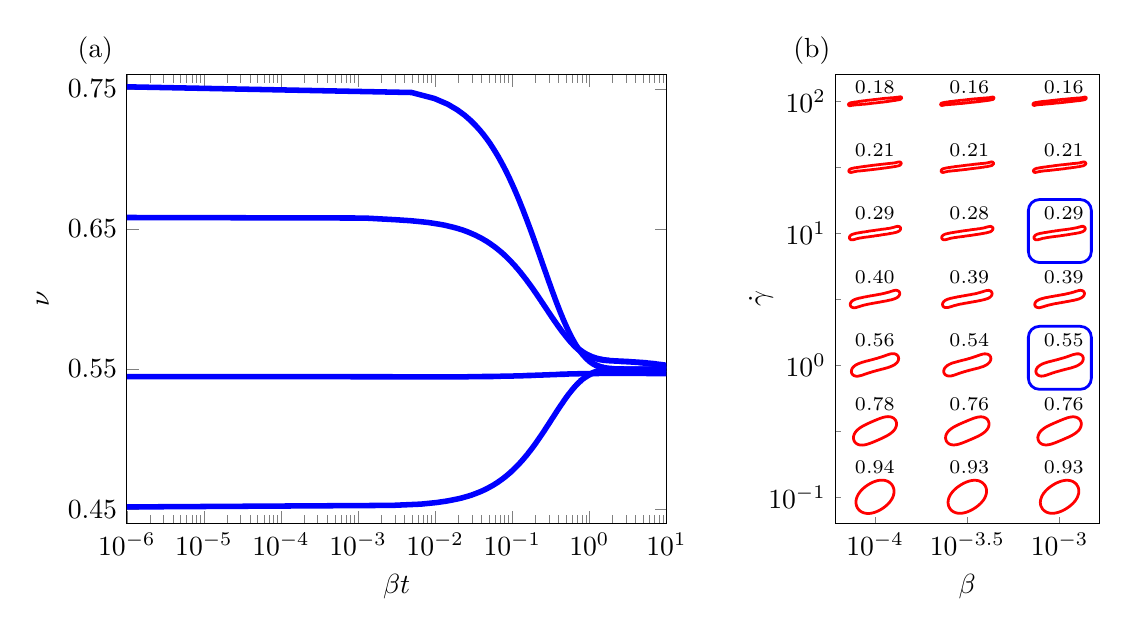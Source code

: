 \begin{tikzpicture}[scale=1.0]

\pgfmathsetlengthmacro\MajorTickLength{
      \pgfkeysvalueof{/pgfplots/major tick length} * 0.5
    }


\begin{axis}[
  at = {(0.0cm,0.0cm)},
  xmin = 1e-6,
  xmax = 1e+1,
  xtick = {1e-6,1e-5,1e-4,1e-3,1e-2,1e-1,1e0,1e1},
%    xticklabels = {$$},
  ymin = 0.44,
  ymax = 0.76,
  ytick = {0.45,0.55,0.65,0.75},
  xlabel = {$\beta t$},
  ylabel = {$\nu$},
  ylabel near ticks,
  xmode = log,
%    legend entries = {$\beta=10^{0}$,
%    $\beta = 10^{-1}$,
%    $\beta = 10^{-2}$,
%    $\beta = 10^{-3}$,
%    $\beta = 10^{-4}$,
%    $\beta = 10^{-5}$},
%    legend cell align=left,
%    legend style={draw=none,font=\small},
%    legend style={at={(0.05,0.95)},anchor=north west}
]

\addplot[blue, line width=2pt] coordinates{
(1.385e-07,4.513e-01)
(2.773e-03,4.527e-01)
(6.54e-03,4.536e-01)
(1.036e-02,4.547e-01)
(1.419e-02,4.558e-01)
(1.802e-02,4.569e-01)
(2.184e-02,4.579e-01)
(2.566e-02,4.59e-01)
(2.948e-02,4.6e-01)
(3.33e-02,4.611e-01)
(3.712e-02,4.621e-01)
(4.093e-02,4.631e-01)
(4.475e-02,4.641e-01)
(4.856e-02,4.651e-01)
(5.237e-02,4.661e-01)
(5.618e-02,4.67e-01)
(5.998e-02,4.68e-01)
(6.379e-02,4.689e-01)
(6.759e-02,4.699e-01)
(7.139e-02,4.708e-01)
(7.519e-02,4.717e-01)
(7.899e-02,4.726e-01)
(8.279e-02,4.735e-01)
(8.659e-02,4.744e-01)
(9.039e-02,4.753e-01)
(9.418e-02,4.761e-01)
(9.797e-02,4.77e-01)
(1.018e-01,4.778e-01)
(1.056e-01,4.787e-01)
(1.093e-01,4.795e-01)
(1.131e-01,4.803e-01)
(1.169e-01,4.811e-01)
(1.207e-01,4.819e-01)
(1.245e-01,4.827e-01)
(1.283e-01,4.835e-01)
(1.321e-01,4.843e-01)
(1.359e-01,4.85e-01)
(1.397e-01,4.858e-01)
(1.434e-01,4.865e-01)
(1.472e-01,4.873e-01)
(1.51e-01,4.88e-01)
(1.548e-01,4.887e-01)
(1.586e-01,4.894e-01)
(1.623e-01,4.902e-01)
(1.661e-01,4.909e-01)
(1.699e-01,4.915e-01)
(1.737e-01,4.922e-01)
(1.775e-01,4.929e-01)
(1.812e-01,4.936e-01)
(1.85e-01,4.942e-01)
(1.888e-01,4.949e-01)
(1.926e-01,4.955e-01)
(1.964e-01,4.962e-01)
(2.001e-01,4.968e-01)
(2.039e-01,4.974e-01)
(2.077e-01,4.981e-01)
(2.115e-01,4.987e-01)
(2.152e-01,4.993e-01)
(2.19e-01,4.999e-01)
(2.228e-01,5.005e-01)
(2.266e-01,5.011e-01)
(2.303e-01,5.016e-01)
(2.341e-01,5.022e-01)
(2.379e-01,5.028e-01)
(2.417e-01,5.033e-01)
(2.454e-01,5.039e-01)
(2.492e-01,5.044e-01)
(2.53e-01,5.05e-01)
(2.568e-01,5.055e-01)
(2.605e-01,5.06e-01)
(2.643e-01,5.065e-01)
(2.681e-01,5.071e-01)
(2.719e-01,5.076e-01)
(2.756e-01,5.081e-01)
(2.794e-01,5.086e-01)
(2.832e-01,5.091e-01)
(2.869e-01,5.096e-01)
(2.907e-01,5.1e-01)
(2.945e-01,5.105e-01)
(2.983e-01,5.11e-01)
(3.02e-01,5.114e-01)
(3.058e-01,5.119e-01)
(3.096e-01,5.124e-01)
(3.134e-01,5.128e-01)
(3.171e-01,5.133e-01)
(3.209e-01,5.137e-01)
(3.247e-01,5.141e-01)
(3.285e-01,5.146e-01)
(3.322e-01,5.15e-01)
(3.36e-01,5.154e-01)
(3.398e-01,5.158e-01)
(3.436e-01,5.162e-01)
(3.473e-01,5.166e-01)
(3.511e-01,5.17e-01)
(3.549e-01,5.174e-01)
(3.587e-01,5.178e-01)
(3.624e-01,5.182e-01)
(3.662e-01,5.186e-01)
(3.7e-01,5.19e-01)
(3.737e-01,5.193e-01)
(3.775e-01,5.197e-01)
(3.813e-01,5.201e-01)
(3.851e-01,5.204e-01)
(3.889e-01,5.208e-01)
(3.926e-01,5.211e-01)
(3.964e-01,5.215e-01)
(4.002e-01,5.218e-01)
(4.04e-01,5.222e-01)
(4.077e-01,5.225e-01)
(4.115e-01,5.228e-01)
(4.153e-01,5.232e-01)
(4.191e-01,5.235e-01)
(4.228e-01,5.238e-01)
(4.266e-01,5.241e-01)
(4.304e-01,5.244e-01)
(4.341e-01,5.247e-01)
(4.379e-01,5.25e-01)
(4.417e-01,5.253e-01)
(4.455e-01,5.256e-01)
(4.493e-01,5.259e-01)
(4.53e-01,5.262e-01)
(4.568e-01,5.265e-01)
(4.606e-01,5.268e-01)
(4.644e-01,5.271e-01)
(4.681e-01,5.274e-01)
(4.719e-01,5.276e-01)
(4.757e-01,5.279e-01)
(4.795e-01,5.282e-01)
(4.833e-01,5.284e-01)
(4.87e-01,5.287e-01)
(4.908e-01,5.29e-01)
(4.946e-01,5.292e-01)
(4.984e-01,5.295e-01)
(5.021e-01,5.297e-01)
(5.059e-01,5.3e-01)
(5.097e-01,5.302e-01)
(5.135e-01,5.304e-01)
(5.173e-01,5.307e-01)
(5.21e-01,5.309e-01)
(5.248e-01,5.312e-01)
(5.286e-01,5.314e-01)
(5.324e-01,5.316e-01)
(5.362e-01,5.318e-01)
(5.399e-01,5.321e-01)
(5.437e-01,5.323e-01)
(5.475e-01,5.325e-01)
(5.513e-01,5.327e-01)
(5.551e-01,5.329e-01)
(5.588e-01,5.331e-01)
(5.626e-01,5.333e-01)
(5.664e-01,5.335e-01)
(5.702e-01,5.337e-01)
(5.74e-01,5.339e-01)
(5.778e-01,5.341e-01)
(5.815e-01,5.343e-01)
(5.853e-01,5.345e-01)
(5.891e-01,5.347e-01)
(5.929e-01,5.349e-01)
(5.967e-01,5.351e-01)
(6.005e-01,5.353e-01)
(6.042e-01,5.354e-01)
(6.08e-01,5.356e-01)
(6.118e-01,5.358e-01)
(6.156e-01,5.36e-01)
(6.194e-01,5.361e-01)
(6.232e-01,5.363e-01)
(6.269e-01,5.365e-01)
(6.307e-01,5.367e-01)
(6.345e-01,5.368e-01)
(6.383e-01,5.37e-01)
(6.421e-01,5.371e-01)
(6.459e-01,5.373e-01)
(6.496e-01,5.375e-01)
(6.534e-01,5.376e-01)
(6.572e-01,5.378e-01)
(6.61e-01,5.379e-01)
(6.648e-01,5.38e-01)
(6.686e-01,5.382e-01)
(6.723e-01,5.383e-01)
(6.761e-01,5.385e-01)
(6.799e-01,5.386e-01)
(6.837e-01,5.388e-01)
(6.875e-01,5.389e-01)
(6.913e-01,5.39e-01)
(6.951e-01,5.392e-01)
(6.989e-01,5.393e-01)
(7.026e-01,5.394e-01)
(7.064e-01,5.396e-01)
(7.102e-01,5.397e-01)
(7.14e-01,5.398e-01)
(7.178e-01,5.399e-01)
(7.216e-01,5.401e-01)
(7.254e-01,5.402e-01)
(7.292e-01,5.403e-01)
(7.329e-01,5.404e-01)
(7.367e-01,5.406e-01)
(7.405e-01,5.407e-01)
(7.443e-01,5.408e-01)
(7.481e-01,5.409e-01)
(7.519e-01,5.41e-01)
(7.557e-01,5.411e-01)
(7.595e-01,5.412e-01)
(7.632e-01,5.413e-01)
(7.67e-01,5.415e-01)
(7.708e-01,5.415e-01)
(7.746e-01,5.417e-01)
(7.784e-01,5.418e-01)
(7.822e-01,5.419e-01)
(7.86e-01,5.42e-01)
(7.898e-01,5.421e-01)
(7.936e-01,5.422e-01)
(7.973e-01,5.423e-01)
(8.011e-01,5.423e-01)
(8.049e-01,5.424e-01)
(8.087e-01,5.425e-01)
(8.125e-01,5.426e-01)
(8.163e-01,5.427e-01)
(8.201e-01,5.428e-01)
(8.239e-01,5.429e-01)
(8.277e-01,5.43e-01)
(8.314e-01,5.431e-01)
(8.352e-01,5.432e-01)
(8.39e-01,5.432e-01)
(8.428e-01,5.433e-01)
(8.466e-01,5.434e-01)
(8.504e-01,5.435e-01)
(8.542e-01,5.436e-01)
(8.58e-01,5.436e-01)
(8.618e-01,5.437e-01)
(8.655e-01,5.438e-01)
(8.693e-01,5.439e-01)
(8.731e-01,5.44e-01)
(8.769e-01,5.44e-01)
(8.807e-01,5.441e-01)
(8.845e-01,5.442e-01)
(8.883e-01,5.442e-01)
(8.921e-01,5.443e-01)
(8.959e-01,5.444e-01)
(8.997e-01,5.445e-01)
(9.035e-01,5.445e-01)
(9.073e-01,5.446e-01)
(9.111e-01,5.447e-01)
(9.148e-01,5.447e-01)
(9.186e-01,5.448e-01)
(9.224e-01,5.449e-01)
(9.262e-01,5.449e-01)
(9.3e-01,5.45e-01)
(9.338e-01,5.45e-01)
(9.376e-01,5.451e-01)
(9.414e-01,5.452e-01)
(9.452e-01,5.452e-01)
(9.49e-01,5.453e-01)
(9.528e-01,5.453e-01)
(9.566e-01,5.454e-01)
(9.603e-01,5.455e-01)
(9.641e-01,5.455e-01)
(9.679e-01,5.456e-01)
(9.717e-01,5.456e-01)
(9.755e-01,5.457e-01)
(9.793e-01,5.457e-01)
(9.831e-01,5.458e-01)
(9.869e-01,5.458e-01)
(9.907e-01,5.459e-01)
(9.945e-01,5.459e-01)
(9.983e-01,5.46e-01)
(1.002e+00,5.46e-01)
(1.006e+00,5.461e-01)
(1.01e+00,5.461e-01)
(1.013e+00,5.462e-01)
(1.017e+00,5.462e-01)
(1.021e+00,5.463e-01)
(1.025e+00,5.463e-01)
(1.029e+00,5.464e-01)
(1.032e+00,5.464e-01)
(1.036e+00,5.465e-01)
(1.04e+00,5.465e-01)
(1.044e+00,5.465e-01)
(1.048e+00,5.466e-01)
(1.051e+00,5.466e-01)
(1.055e+00,5.467e-01)
(1.059e+00,5.467e-01)
(1.063e+00,5.468e-01)
(1.067e+00,5.468e-01)
(1.07e+00,5.468e-01)
(1.074e+00,5.469e-01)
(1.078e+00,5.469e-01)
(1.082e+00,5.469e-01)
(1.085e+00,5.47e-01)
(1.089e+00,5.47e-01)
(1.093e+00,5.471e-01)
(1.097e+00,5.471e-01)
(1.101e+00,5.471e-01)
(1.105e+00,5.472e-01)
(1.108e+00,5.472e-01)
(1.112e+00,5.472e-01)
(1.116e+00,5.473e-01)
(1.12e+00,5.473e-01)
(1.123e+00,5.473e-01)
(1.127e+00,5.474e-01)
(1.131e+00,5.474e-01)
(1.135e+00,5.474e-01)
(1.139e+00,5.475e-01)
(1.142e+00,5.475e-01)
(1.146e+00,5.475e-01)
(1.15e+00,5.476e-01)
(1.154e+00,5.476e-01)
(1.158e+00,5.476e-01)
(1.161e+00,5.476e-01)
(1.165e+00,5.477e-01)
(1.169e+00,5.477e-01)
(1.173e+00,5.477e-01)
(1.177e+00,5.478e-01)
(1.18e+00,5.478e-01)
(1.184e+00,5.478e-01)
(1.188e+00,5.478e-01)
(1.192e+00,5.479e-01)
(1.196e+00,5.479e-01)
(1.199e+00,5.479e-01)
(1.203e+00,5.479e-01)
(1.207e+00,5.48e-01)
(1.211e+00,5.48e-01)
(1.214e+00,5.48e-01)
(1.218e+00,5.48e-01)
(1.222e+00,5.481e-01)
(1.226e+00,5.481e-01)
(1.23e+00,5.481e-01)
(1.234e+00,5.481e-01)
(1.237e+00,5.482e-01)
(1.241e+00,5.482e-01)
(1.245e+00,5.482e-01)
(1.249e+00,5.482e-01)
(1.252e+00,5.482e-01)
(1.256e+00,5.483e-01)
(1.26e+00,5.483e-01)
(1.264e+00,5.483e-01)
(1.268e+00,5.483e-01)
(1.272e+00,5.484e-01)
(1.275e+00,5.484e-01)
(1.279e+00,5.484e-01)
(1.283e+00,5.484e-01)
(1.287e+00,5.484e-01)
(1.29e+00,5.484e-01)
(1.294e+00,5.485e-01)
(1.298e+00,5.485e-01)
(1.302e+00,5.485e-01)
(1.306e+00,5.485e-01)
(1.309e+00,5.485e-01)
(1.313e+00,5.486e-01)
(1.317e+00,5.486e-01)
(1.321e+00,5.486e-01)
(1.325e+00,5.486e-01)
(1.328e+00,5.486e-01)
(1.332e+00,5.486e-01)
(1.336e+00,5.487e-01)
(1.34e+00,5.487e-01)
(1.344e+00,5.487e-01)
(1.347e+00,5.487e-01)
(1.351e+00,5.487e-01)
(1.355e+00,5.487e-01)
(1.359e+00,5.487e-01)
(1.363e+00,5.488e-01)
(1.366e+00,5.488e-01)
(1.37e+00,5.488e-01)
(1.374e+00,5.488e-01)
(1.378e+00,5.488e-01)
(1.382e+00,5.488e-01)
(1.385e+00,5.489e-01)
(1.389e+00,5.489e-01)
(1.393e+00,5.489e-01)
(1.397e+00,5.489e-01)
(1.401e+00,5.489e-01)
(1.404e+00,5.489e-01)
(1.408e+00,5.489e-01)
(1.412e+00,5.489e-01)
(1.416e+00,5.49e-01)
(1.419e+00,5.49e-01)
(1.423e+00,5.49e-01)
(1.427e+00,5.49e-01)
(1.431e+00,5.49e-01)
(1.435e+00,5.49e-01)
(1.438e+00,5.49e-01)
(1.442e+00,5.49e-01)
(1.446e+00,5.49e-01)
(1.45e+00,5.491e-01)
(1.454e+00,5.491e-01)
(1.458e+00,5.491e-01)
(1.461e+00,5.491e-01)
(1.465e+00,5.491e-01)
(1.469e+00,5.491e-01)
(1.473e+00,5.491e-01)
(1.476e+00,5.491e-01)
(1.48e+00,5.492e-01)
(1.484e+00,5.492e-01)
(1.488e+00,5.492e-01)
(1.492e+00,5.492e-01)
(1.496e+00,5.492e-01)
(1.499e+00,5.492e-01)
(1.503e+00,5.492e-01)
(1.507e+00,5.492e-01)
(1.511e+00,5.492e-01)
(1.514e+00,5.492e-01)
(1.518e+00,5.492e-01)
(1.522e+00,5.492e-01)
(1.526e+00,5.493e-01)
(1.53e+00,5.493e-01)
(1.533e+00,5.493e-01)
(1.537e+00,5.493e-01)
(1.541e+00,5.493e-01)
(1.545e+00,5.493e-01)
(1.549e+00,5.493e-01)
(1.552e+00,5.493e-01)
(1.556e+00,5.493e-01)
(1.56e+00,5.493e-01)
(1.564e+00,5.493e-01)
(1.568e+00,5.494e-01)
(1.571e+00,5.494e-01)
(1.575e+00,5.494e-01)
(1.579e+00,5.494e-01)
(1.583e+00,5.494e-01)
(1.587e+00,5.494e-01)
(1.59e+00,5.494e-01)
(1.594e+00,5.494e-01)
(1.598e+00,5.494e-01)
(1.602e+00,5.494e-01)
(1.606e+00,5.494e-01)
(1.609e+00,5.494e-01)
(1.613e+00,5.494e-01)
(1.617e+00,5.494e-01)
(1.621e+00,5.495e-01)
(1.625e+00,5.495e-01)
(1.628e+00,5.495e-01)
(1.632e+00,5.495e-01)
(1.636e+00,5.495e-01)
(1.64e+00,5.495e-01)
(1.644e+00,5.495e-01)
(1.647e+00,5.495e-01)
(1.651e+00,5.495e-01)
(1.655e+00,5.495e-01)
(1.659e+00,5.495e-01)
(1.663e+00,5.495e-01)
(1.666e+00,5.495e-01)
(1.67e+00,5.495e-01)
(1.674e+00,5.495e-01)
(1.678e+00,5.495e-01)
(1.681e+00,5.495e-01)
(1.685e+00,5.495e-01)
(1.689e+00,5.495e-01)
(1.693e+00,5.496e-01)
(1.697e+00,5.496e-01)
(1.7e+00,5.496e-01)
(1.704e+00,5.496e-01)
(1.708e+00,5.496e-01)
(1.712e+00,5.496e-01)
(1.716e+00,5.496e-01)
(1.72e+00,5.496e-01)
(1.723e+00,5.496e-01)
(1.727e+00,5.496e-01)
(1.731e+00,5.496e-01)
(1.735e+00,5.496e-01)
(1.738e+00,5.496e-01)
(1.742e+00,5.496e-01)
(1.746e+00,5.496e-01)
(1.75e+00,5.496e-01)
(1.754e+00,5.496e-01)
(1.758e+00,5.496e-01)
(1.761e+00,5.496e-01)
(1.765e+00,5.496e-01)
(1.769e+00,5.496e-01)
(1.773e+00,5.497e-01)
(1.776e+00,5.497e-01)
(1.78e+00,5.497e-01)
(1.784e+00,5.497e-01)
(1.788e+00,5.497e-01)
(1.792e+00,5.497e-01)
(1.795e+00,5.497e-01)
(1.799e+00,5.497e-01)
(1.803e+00,5.497e-01)
(1.807e+00,5.497e-01)
(1.811e+00,5.497e-01)
(1.814e+00,5.497e-01)
(1.818e+00,5.497e-01)
(1.822e+00,5.497e-01)
(1.826e+00,5.497e-01)
(1.83e+00,5.497e-01)
(1.833e+00,5.497e-01)
(1.837e+00,5.497e-01)
(1.841e+00,5.497e-01)
(1.845e+00,5.497e-01)
(1.849e+00,5.497e-01)
(1.852e+00,5.497e-01)
(1.856e+00,5.497e-01)
(1.86e+00,5.497e-01)
(1.864e+00,5.497e-01)
(1.868e+00,5.497e-01)
(1.871e+00,5.497e-01)
(1.875e+00,5.497e-01)
(1.879e+00,5.497e-01)
(1.883e+00,5.497e-01)
(1.887e+00,5.497e-01)
(1.89e+00,5.497e-01)
(1.894e+00,5.497e-01)
(1.898e+00,5.497e-01)
(1.902e+00,5.497e-01)
(1.906e+00,5.498e-01)
(1.909e+00,5.498e-01)
(1.913e+00,5.498e-01)
(1.917e+00,5.498e-01)
(1.921e+00,5.498e-01)
(1.925e+00,5.498e-01)
(1.928e+00,5.498e-01)
(1.932e+00,5.498e-01)
(1.936e+00,5.498e-01)
(1.94e+00,5.498e-01)
(1.944e+00,5.498e-01)
(1.947e+00,5.498e-01)
(1.951e+00,5.498e-01)
(1.955e+00,5.498e-01)
(1.959e+00,5.498e-01)
(1.962e+00,5.498e-01)
(1.966e+00,5.498e-01)
(1.97e+00,5.498e-01)
(1.974e+00,5.498e-01)
(1.978e+00,5.498e-01)
(1.982e+00,5.498e-01)
(1.985e+00,5.498e-01)
(1.989e+00,5.498e-01)
(1.993e+00,5.498e-01)
(1.997e+00,5.498e-01)
(2.001e+00,5.498e-01)
(2.004e+00,5.498e-01)
(2.008e+00,5.498e-01)
(2.012e+00,5.498e-01)
(2.016e+00,5.498e-01)
(2.019e+00,5.498e-01)
(2.023e+00,5.498e-01)
(2.027e+00,5.498e-01)
(2.031e+00,5.498e-01)
(2.035e+00,5.498e-01)
(2.038e+00,5.498e-01)
(2.042e+00,5.498e-01)
(2.046e+00,5.498e-01)
(2.05e+00,5.498e-01)
(2.054e+00,5.498e-01)
(2.058e+00,5.498e-01)
(2.061e+00,5.498e-01)
(2.065e+00,5.498e-01)
(2.069e+00,5.498e-01)
(2.073e+00,5.498e-01)
(2.076e+00,5.498e-01)
(2.08e+00,5.498e-01)
(2.084e+00,5.498e-01)
(2.088e+00,5.498e-01)
(2.092e+00,5.498e-01)
(2.095e+00,5.498e-01)
(2.099e+00,5.498e-01)
(2.103e+00,5.498e-01)
(2.107e+00,5.498e-01)
(2.111e+00,5.498e-01)
(2.114e+00,5.498e-01)
(2.118e+00,5.498e-01)
(2.122e+00,5.498e-01)
(2.126e+00,5.499e-01)
(2.13e+00,5.499e-01)
(2.133e+00,5.499e-01)
(2.137e+00,5.499e-01)
(2.141e+00,5.499e-01)
(2.145e+00,5.499e-01)
(2.149e+00,5.499e-01)
(2.152e+00,5.499e-01)
(2.156e+00,5.499e-01)
(2.16e+00,5.499e-01)
(2.164e+00,5.499e-01)
(2.168e+00,5.499e-01)
(2.171e+00,5.499e-01)
(2.175e+00,5.499e-01)
(2.179e+00,5.499e-01)
(2.183e+00,5.499e-01)
(2.187e+00,5.499e-01)
(2.19e+00,5.499e-01)
(2.194e+00,5.499e-01)
(2.198e+00,5.499e-01)
(2.202e+00,5.499e-01)
(2.206e+00,5.499e-01)
(2.209e+00,5.499e-01)
(2.213e+00,5.499e-01)
(2.217e+00,5.499e-01)
(2.221e+00,5.499e-01)
(2.225e+00,5.499e-01)
(2.228e+00,5.499e-01)
(2.232e+00,5.499e-01)
(2.236e+00,5.499e-01)
(2.24e+00,5.499e-01)
(2.244e+00,5.499e-01)
(2.247e+00,5.499e-01)
(2.251e+00,5.499e-01)
(2.255e+00,5.499e-01)
(2.259e+00,5.499e-01)
(2.263e+00,5.499e-01)
(2.266e+00,5.499e-01)
(2.27e+00,5.499e-01)
(2.274e+00,5.499e-01)
(2.278e+00,5.499e-01)
(2.281e+00,5.499e-01)
(2.285e+00,5.499e-01)
(2.289e+00,5.499e-01)
(2.293e+00,5.499e-01)
(2.297e+00,5.499e-01)
(2.3e+00,5.499e-01)
(2.304e+00,5.499e-01)
(2.308e+00,5.499e-01)
(2.312e+00,5.499e-01)
(2.316e+00,5.499e-01)
(2.32e+00,5.499e-01)
(2.323e+00,5.499e-01)
(2.327e+00,5.499e-01)
(2.331e+00,5.499e-01)
(2.335e+00,5.499e-01)
(2.338e+00,5.499e-01)
(2.342e+00,5.499e-01)
(2.346e+00,5.499e-01)
(2.35e+00,5.499e-01)
(2.354e+00,5.499e-01)
(2.357e+00,5.499e-01)
(2.361e+00,5.499e-01)
(2.365e+00,5.499e-01)
(2.369e+00,5.499e-01)
(2.373e+00,5.499e-01)
(2.377e+00,5.499e-01)
(2.38e+00,5.499e-01)
(2.384e+00,5.499e-01)
(2.388e+00,5.499e-01)
(2.392e+00,5.499e-01)
(2.396e+00,5.499e-01)
(2.399e+00,5.499e-01)
(2.403e+00,5.499e-01)
(2.407e+00,5.499e-01)
(2.411e+00,5.499e-01)
(2.414e+00,5.499e-01)
(2.418e+00,5.499e-01)
(2.422e+00,5.499e-01)
(2.426e+00,5.499e-01)
(2.43e+00,5.499e-01)
(2.433e+00,5.499e-01)
(2.437e+00,5.499e-01)
(2.441e+00,5.499e-01)
(2.445e+00,5.499e-01)
(2.449e+00,5.499e-01)
(2.452e+00,5.499e-01)
(2.456e+00,5.499e-01)
(2.46e+00,5.499e-01)
(2.464e+00,5.499e-01)
(2.468e+00,5.499e-01)
(2.471e+00,5.499e-01)
(2.475e+00,5.499e-01)
(2.479e+00,5.499e-01)
(2.483e+00,5.499e-01)
(2.487e+00,5.499e-01)
(2.49e+00,5.499e-01)
(2.494e+00,5.499e-01)
(2.498e+00,5.499e-01)
(2.502e+00,5.499e-01)
(2.506e+00,5.499e-01)
(2.509e+00,5.499e-01)
(2.513e+00,5.499e-01)
(2.517e+00,5.499e-01)
(2.521e+00,5.499e-01)
(2.525e+00,5.499e-01)
(2.528e+00,5.499e-01)
(2.532e+00,5.499e-01)
(2.536e+00,5.499e-01)
(2.54e+00,5.499e-01)
(2.544e+00,5.499e-01)
(2.547e+00,5.499e-01)
(2.551e+00,5.499e-01)
(2.555e+00,5.499e-01)
(2.559e+00,5.499e-01)
(2.563e+00,5.499e-01)
(2.566e+00,5.499e-01)
(2.57e+00,5.499e-01)
(2.574e+00,5.499e-01)
(2.578e+00,5.499e-01)
(2.582e+00,5.499e-01)
(2.585e+00,5.499e-01)
(2.589e+00,5.499e-01)
(2.593e+00,5.499e-01)
(2.597e+00,5.499e-01)
(2.601e+00,5.499e-01)
(2.604e+00,5.499e-01)
(2.608e+00,5.499e-01)
(2.612e+00,5.499e-01)
(2.616e+00,5.499e-01)
(2.619e+00,5.499e-01)
(2.623e+00,5.499e-01)
(2.627e+00,5.499e-01)
(2.631e+00,5.499e-01)
(2.635e+00,5.499e-01)
(2.639e+00,5.499e-01)
(2.642e+00,5.499e-01)
(2.646e+00,5.499e-01)
(2.65e+00,5.499e-01)
(2.654e+00,5.499e-01)
(2.658e+00,5.499e-01)
(2.661e+00,5.499e-01)
(2.665e+00,5.499e-01)
(2.669e+00,5.499e-01)
(2.673e+00,5.499e-01)
(2.676e+00,5.499e-01)
(2.68e+00,5.499e-01)
(2.684e+00,5.499e-01)
(2.688e+00,5.499e-01)
(2.692e+00,5.499e-01)
(2.696e+00,5.499e-01)
(2.699e+00,5.499e-01)
(2.703e+00,5.499e-01)
(2.707e+00,5.499e-01)
(2.711e+00,5.499e-01)
(2.715e+00,5.499e-01)
(2.718e+00,5.499e-01)
(2.722e+00,5.499e-01)
(2.726e+00,5.499e-01)
(2.73e+00,5.499e-01)
(2.733e+00,5.499e-01)
(2.737e+00,5.499e-01)
(2.741e+00,5.499e-01)
(2.745e+00,5.499e-01)
(2.749e+00,5.499e-01)
(2.752e+00,5.499e-01)
(2.756e+00,5.499e-01)
(2.76e+00,5.499e-01)
(2.764e+00,5.499e-01)
(2.768e+00,5.499e-01)
(2.772e+00,5.499e-01)
(2.775e+00,5.499e-01)
(2.779e+00,5.499e-01)
(2.783e+00,5.499e-01)
(2.787e+00,5.499e-01)
(2.79e+00,5.499e-01)
(2.794e+00,5.499e-01)
(2.798e+00,5.499e-01)
(2.802e+00,5.499e-01)
(2.806e+00,5.499e-01)
(2.809e+00,5.499e-01)
(2.813e+00,5.499e-01)
(2.817e+00,5.499e-01)
(2.821e+00,5.499e-01)
(2.825e+00,5.499e-01)
(2.828e+00,5.499e-01)
(2.832e+00,5.499e-01)
(2.836e+00,5.499e-01)
(2.84e+00,5.499e-01)
(2.844e+00,5.499e-01)
(2.847e+00,5.499e-01)
(2.851e+00,5.499e-01)
(2.855e+00,5.499e-01)
(2.859e+00,5.499e-01)
(2.863e+00,5.499e-01)
(2.866e+00,5.499e-01)
(2.87e+00,5.499e-01)
(2.874e+00,5.499e-01)
(2.878e+00,5.499e-01)
(2.882e+00,5.499e-01)
(2.885e+00,5.499e-01)
(2.889e+00,5.499e-01)
(2.893e+00,5.499e-01)
(2.897e+00,5.499e-01)
(2.901e+00,5.499e-01)
(2.904e+00,5.499e-01)
(2.908e+00,5.499e-01)
(2.912e+00,5.499e-01)
(2.916e+00,5.499e-01)
(2.92e+00,5.499e-01)
(2.923e+00,5.499e-01)
(2.927e+00,5.499e-01)
(2.931e+00,5.499e-01)
(2.935e+00,5.499e-01)
(2.939e+00,5.499e-01)
(2.942e+00,5.499e-01)
(2.946e+00,5.499e-01)
(2.95e+00,5.499e-01)
(2.954e+00,5.499e-01)
(2.958e+00,5.499e-01)
(2.961e+00,5.499e-01)
(2.965e+00,5.499e-01)
(2.969e+00,5.499e-01)
(2.973e+00,5.499e-01)
(2.977e+00,5.499e-01)
(2.98e+00,5.499e-01)
(2.984e+00,5.499e-01)
(2.988e+00,5.499e-01)
(2.992e+00,5.499e-01)
(2.995e+00,5.499e-01)
(2.999e+00,5.499e-01)
(3.003e+00,5.499e-01)
(3.007e+00,5.499e-01)
(3.011e+00,5.499e-01)
(3.014e+00,5.499e-01)
(3.018e+00,5.499e-01)
(3.022e+00,5.499e-01)
(3.026e+00,5.499e-01)
(3.03e+00,5.499e-01)
(3.034e+00,5.499e-01)
(3.037e+00,5.499e-01)
(3.041e+00,5.499e-01)
(3.045e+00,5.499e-01)
(3.049e+00,5.499e-01)
(3.053e+00,5.499e-01)
(3.056e+00,5.499e-01)
(3.06e+00,5.499e-01)
(3.064e+00,5.499e-01)
(3.068e+00,5.499e-01)
(3.071e+00,5.499e-01)
(3.075e+00,5.499e-01)
(3.079e+00,5.499e-01)
(3.083e+00,5.499e-01)
(3.087e+00,5.499e-01)
(3.091e+00,5.499e-01)
(3.094e+00,5.499e-01)
(3.098e+00,5.499e-01)
(3.102e+00,5.499e-01)
(3.106e+00,5.499e-01)
(3.11e+00,5.499e-01)
(3.113e+00,5.499e-01)
(3.117e+00,5.499e-01)
(3.121e+00,5.499e-01)
(3.125e+00,5.499e-01)
(3.128e+00,5.499e-01)
(3.132e+00,5.499e-01)
(3.136e+00,5.499e-01)
(3.14e+00,5.499e-01)
(3.144e+00,5.499e-01)
(3.147e+00,5.499e-01)
(3.151e+00,5.499e-01)
(3.155e+00,5.499e-01)
(3.159e+00,5.499e-01)
(3.163e+00,5.499e-01)
(3.166e+00,5.499e-01)
(3.17e+00,5.499e-01)
(3.174e+00,5.499e-01)
(3.178e+00,5.499e-01)
(3.182e+00,5.499e-01)
(3.185e+00,5.499e-01)
(3.189e+00,5.499e-01)
(3.193e+00,5.499e-01)
(3.197e+00,5.499e-01)
(3.201e+00,5.499e-01)
(3.204e+00,5.499e-01)
(3.208e+00,5.499e-01)
(3.212e+00,5.499e-01)
(3.216e+00,5.499e-01)
(3.22e+00,5.499e-01)
(3.223e+00,5.499e-01)
(3.227e+00,5.499e-01)
(3.231e+00,5.499e-01)
(3.235e+00,5.499e-01)
(3.239e+00,5.499e-01)
(3.242e+00,5.499e-01)
(3.246e+00,5.499e-01)
(3.25e+00,5.499e-01)
(3.254e+00,5.499e-01)
(3.258e+00,5.499e-01)
(3.261e+00,5.499e-01)
(3.265e+00,5.499e-01)
(3.269e+00,5.499e-01)
(3.273e+00,5.499e-01)
(3.277e+00,5.499e-01)
(3.28e+00,5.499e-01)
(3.284e+00,5.499e-01)
(3.288e+00,5.499e-01)
(3.292e+00,5.499e-01)
(3.296e+00,5.499e-01)
(3.299e+00,5.499e-01)
(3.303e+00,5.499e-01)
(3.307e+00,5.499e-01)
(3.311e+00,5.499e-01)
(3.314e+00,5.499e-01)
(3.318e+00,5.499e-01)
(3.322e+00,5.499e-01)
(3.326e+00,5.499e-01)
(3.33e+00,5.499e-01)
(3.333e+00,5.499e-01)
(3.337e+00,5.499e-01)
(3.341e+00,5.499e-01)
(3.345e+00,5.499e-01)
(3.349e+00,5.499e-01)
(3.353e+00,5.499e-01)
(3.356e+00,5.499e-01)
(3.36e+00,5.499e-01)
(3.364e+00,5.499e-01)
(3.368e+00,5.499e-01)
(3.372e+00,5.499e-01)
(3.375e+00,5.499e-01)
(3.379e+00,5.499e-01)
(3.383e+00,5.499e-01)
(3.387e+00,5.499e-01)
(3.39e+00,5.499e-01)
(3.394e+00,5.499e-01)
(3.398e+00,5.499e-01)
(3.402e+00,5.499e-01)
(3.406e+00,5.499e-01)
(3.409e+00,5.499e-01)
(3.413e+00,5.499e-01)
(3.417e+00,5.499e-01)
(3.421e+00,5.499e-01)
(3.425e+00,5.499e-01)
(3.429e+00,5.499e-01)
(3.432e+00,5.499e-01)
(3.436e+00,5.499e-01)
(3.44e+00,5.499e-01)
(3.444e+00,5.499e-01)
(3.447e+00,5.499e-01)
(3.451e+00,5.499e-01)
(3.455e+00,5.499e-01)
(3.459e+00,5.499e-01)
(3.463e+00,5.499e-01)
(3.466e+00,5.499e-01)
(3.47e+00,5.499e-01)
(3.474e+00,5.499e-01)
(3.478e+00,5.499e-01)
(3.482e+00,5.499e-01)
(3.485e+00,5.499e-01)
(3.489e+00,5.499e-01)
(3.493e+00,5.499e-01)
(3.497e+00,5.499e-01)
(3.501e+00,5.499e-01)
(3.504e+00,5.499e-01)
(3.508e+00,5.499e-01)
(3.512e+00,5.499e-01)
(3.516e+00,5.499e-01)
(3.52e+00,5.499e-01)
(3.523e+00,5.499e-01)
(3.527e+00,5.499e-01)
(3.531e+00,5.499e-01)
(3.535e+00,5.499e-01)
(3.539e+00,5.499e-01)
(3.542e+00,5.499e-01)
(3.546e+00,5.499e-01)
(3.55e+00,5.499e-01)
(3.554e+00,5.499e-01)
(3.558e+00,5.499e-01)
(3.561e+00,5.499e-01)
(3.565e+00,5.499e-01)
(3.569e+00,5.499e-01)
(3.573e+00,5.499e-01)
(3.577e+00,5.499e-01)
(3.58e+00,5.499e-01)
(3.584e+00,5.499e-01)
(3.588e+00,5.499e-01)
(3.592e+00,5.499e-01)
(3.596e+00,5.499e-01)
(3.599e+00,5.499e-01)
(3.603e+00,5.499e-01)
(3.607e+00,5.499e-01)
(3.611e+00,5.499e-01)
(3.615e+00,5.499e-01)
(3.618e+00,5.499e-01)
(3.622e+00,5.499e-01)
(3.626e+00,5.499e-01)
(3.63e+00,5.499e-01)
(3.634e+00,5.499e-01)
(3.637e+00,5.499e-01)
(3.641e+00,5.499e-01)
(3.645e+00,5.499e-01)
(3.649e+00,5.499e-01)
(3.652e+00,5.499e-01)
(3.656e+00,5.499e-01)
(3.66e+00,5.499e-01)
(3.664e+00,5.499e-01)
(3.668e+00,5.499e-01)
(3.671e+00,5.499e-01)
(3.675e+00,5.499e-01)
(3.679e+00,5.499e-01)
(3.683e+00,5.499e-01)
(3.687e+00,5.499e-01)
(3.691e+00,5.499e-01)
(3.694e+00,5.499e-01)
(3.698e+00,5.499e-01)
(3.702e+00,5.499e-01)
(3.706e+00,5.499e-01)
(3.709e+00,5.499e-01)
(3.713e+00,5.499e-01)
(3.717e+00,5.499e-01)
(3.721e+00,5.499e-01)
(3.725e+00,5.499e-01)
(3.728e+00,5.499e-01)
(3.732e+00,5.499e-01)
(3.736e+00,5.499e-01)
(3.74e+00,5.499e-01)
(3.744e+00,5.499e-01)
(3.748e+00,5.499e-01)
(3.751e+00,5.499e-01)
(3.755e+00,5.499e-01)
(3.759e+00,5.499e-01)
(3.763e+00,5.499e-01)
(3.767e+00,5.499e-01)
(3.77e+00,5.499e-01)
(3.774e+00,5.499e-01)
(3.778e+00,5.499e-01)
(3.782e+00,5.499e-01)
(3.785e+00,5.499e-01)
(3.789e+00,5.499e-01)
(3.793e+00,5.499e-01)
(3.797e+00,5.499e-01)
(3.801e+00,5.499e-01)
(3.804e+00,5.499e-01)
(3.808e+00,5.499e-01)
(3.812e+00,5.499e-01)
(3.816e+00,5.499e-01)
(3.82e+00,5.499e-01)
(3.823e+00,5.499e-01)
(3.827e+00,5.499e-01)
(3.831e+00,5.499e-01)
(3.835e+00,5.499e-01)
(3.839e+00,5.499e-01)
(3.842e+00,5.499e-01)
(3.846e+00,5.499e-01)
(3.85e+00,5.499e-01)
(3.854e+00,5.499e-01)
(3.858e+00,5.499e-01)
(3.861e+00,5.499e-01)
(3.865e+00,5.499e-01)
(3.869e+00,5.499e-01)
(3.873e+00,5.499e-01)
(3.877e+00,5.499e-01)
(3.88e+00,5.499e-01)
(3.884e+00,5.499e-01)
(3.888e+00,5.499e-01)
(3.892e+00,5.499e-01)
(3.896e+00,5.499e-01)
(3.899e+00,5.499e-01)
(3.903e+00,5.499e-01)
(3.907e+00,5.499e-01)
(3.911e+00,5.499e-01)
(3.915e+00,5.499e-01)
(3.918e+00,5.499e-01)
(3.922e+00,5.499e-01)
(3.926e+00,5.499e-01)
(3.93e+00,5.499e-01)
(3.934e+00,5.499e-01)
(3.937e+00,5.499e-01)
(3.941e+00,5.499e-01)
(3.945e+00,5.499e-01)
(3.949e+00,5.499e-01)
(3.953e+00,5.499e-01)
(3.956e+00,5.499e-01)
(3.96e+00,5.499e-01)
(3.964e+00,5.499e-01)
(3.968e+00,5.499e-01)
(3.972e+00,5.499e-01)
(3.975e+00,5.499e-01)
(3.979e+00,5.499e-01)
(3.983e+00,5.499e-01)
(3.987e+00,5.499e-01)
(3.991e+00,5.499e-01)
(3.994e+00,5.499e-01)
(3.998e+00,5.499e-01)
(4.002e+00,5.499e-01)
(4.006e+00,5.499e-01)
(4.01e+00,5.499e-01)
(4.013e+00,5.499e-01)
(4.017e+00,5.499e-01)
(4.021e+00,5.499e-01)
(4.025e+00,5.499e-01)
(4.029e+00,5.499e-01)
(4.032e+00,5.499e-01)
(4.036e+00,5.499e-01)
(4.04e+00,5.499e-01)
(4.044e+00,5.499e-01)
(4.048e+00,5.499e-01)
(4.051e+00,5.499e-01)
(4.055e+00,5.499e-01)
(4.059e+00,5.499e-01)
(4.063e+00,5.499e-01)
(4.066e+00,5.499e-01)
(4.07e+00,5.499e-01)
(4.074e+00,5.499e-01)
(4.078e+00,5.499e-01)
(4.082e+00,5.499e-01)
(4.085e+00,5.499e-01)
(4.089e+00,5.499e-01)
(4.093e+00,5.499e-01)
(4.097e+00,5.499e-01)
(4.101e+00,5.499e-01)
(4.104e+00,5.499e-01)
(4.108e+00,5.499e-01)
(4.112e+00,5.499e-01)
(4.116e+00,5.499e-01)
(4.12e+00,5.499e-01)
(4.123e+00,5.499e-01)
(4.127e+00,5.499e-01)
(4.131e+00,5.499e-01)
(4.135e+00,5.499e-01)
(4.139e+00,5.499e-01)
(4.143e+00,5.499e-01)
(4.146e+00,5.499e-01)
(4.15e+00,5.499e-01)
(4.154e+00,5.499e-01)
(4.158e+00,5.499e-01)
(4.162e+00,5.499e-01)
(4.165e+00,5.499e-01)
(4.169e+00,5.499e-01)
(4.173e+00,5.499e-01)
(4.177e+00,5.499e-01)
(4.18e+00,5.499e-01)
(4.184e+00,5.499e-01)
(4.188e+00,5.499e-01)
(4.192e+00,5.499e-01)
(4.196e+00,5.499e-01)
(4.199e+00,5.499e-01)
(4.203e+00,5.499e-01)
(4.207e+00,5.499e-01)
(4.211e+00,5.499e-01)
(4.215e+00,5.499e-01)
(4.218e+00,5.499e-01)
(4.222e+00,5.499e-01)
(4.226e+00,5.499e-01)
(4.23e+00,5.499e-01)
(4.234e+00,5.499e-01)
(4.237e+00,5.499e-01)
(4.241e+00,5.499e-01)
(4.245e+00,5.499e-01)
(4.249e+00,5.499e-01)
(4.253e+00,5.499e-01)
(4.256e+00,5.499e-01)
(4.26e+00,5.499e-01)
(4.264e+00,5.499e-01)
(4.268e+00,5.499e-01)
(4.272e+00,5.499e-01)
(4.275e+00,5.499e-01)
(4.279e+00,5.499e-01)
(4.283e+00,5.499e-01)
(4.287e+00,5.499e-01)
(4.291e+00,5.499e-01)
(4.294e+00,5.499e-01)
(4.298e+00,5.499e-01)
(4.302e+00,5.499e-01)
(4.306e+00,5.499e-01)
(4.31e+00,5.499e-01)
(4.313e+00,5.499e-01)
(4.317e+00,5.499e-01)
(4.321e+00,5.499e-01)
(4.325e+00,5.499e-01)
(4.329e+00,5.499e-01)
(4.332e+00,5.499e-01)
(4.336e+00,5.499e-01)
(4.34e+00,5.499e-01)
(4.344e+00,5.499e-01)
(4.348e+00,5.499e-01)
(4.351e+00,5.499e-01)
(4.355e+00,5.499e-01)
(4.359e+00,5.499e-01)
(4.363e+00,5.499e-01)
(4.367e+00,5.499e-01)
(4.37e+00,5.499e-01)
(4.374e+00,5.499e-01)
(4.378e+00,5.499e-01)
(4.382e+00,5.499e-01)
(4.386e+00,5.499e-01)
(4.389e+00,5.499e-01)
(4.393e+00,5.499e-01)
(4.397e+00,5.499e-01)
(4.401e+00,5.499e-01)
(4.404e+00,5.499e-01)
(4.408e+00,5.499e-01)
(4.412e+00,5.499e-01)
(4.416e+00,5.499e-01)
(4.42e+00,5.499e-01)
(4.423e+00,5.499e-01)
(4.427e+00,5.499e-01)
(4.431e+00,5.499e-01)
(4.435e+00,5.499e-01)
(4.439e+00,5.499e-01)
(4.442e+00,5.499e-01)
(4.446e+00,5.499e-01)
(4.45e+00,5.499e-01)
(4.454e+00,5.499e-01)
(4.458e+00,5.499e-01)
(4.462e+00,5.499e-01)
(4.465e+00,5.499e-01)
(4.469e+00,5.499e-01)
(4.473e+00,5.499e-01)
(4.477e+00,5.499e-01)
(4.481e+00,5.499e-01)
(4.484e+00,5.499e-01)
(4.488e+00,5.499e-01)
(4.492e+00,5.499e-01)
(4.496e+00,5.499e-01)
(4.5e+00,5.499e-01)
(4.503e+00,5.499e-01)
(4.507e+00,5.499e-01)
(4.511e+00,5.499e-01)
(4.515e+00,5.499e-01)
(4.519e+00,5.499e-01)
(4.522e+00,5.499e-01)
(4.526e+00,5.499e-01)
(4.53e+00,5.499e-01)
(4.534e+00,5.499e-01)
(4.537e+00,5.499e-01)
(4.541e+00,5.499e-01)
(4.545e+00,5.499e-01)
(4.549e+00,5.499e-01)
(4.553e+00,5.499e-01)
(4.556e+00,5.499e-01)
(4.56e+00,5.499e-01)
(4.564e+00,5.499e-01)
(4.568e+00,5.499e-01)
(4.572e+00,5.499e-01)
(4.575e+00,5.499e-01)
(4.579e+00,5.499e-01)
(4.583e+00,5.499e-01)
(4.587e+00,5.499e-01)
(4.591e+00,5.499e-01)
(4.594e+00,5.499e-01)
(4.598e+00,5.499e-01)
(4.602e+00,5.499e-01)
(4.606e+00,5.499e-01)
(4.61e+00,5.499e-01)
(4.613e+00,5.499e-01)
(4.617e+00,5.499e-01)
(4.621e+00,5.499e-01)
(4.625e+00,5.499e-01)
(4.629e+00,5.499e-01)
(4.632e+00,5.499e-01)
(4.636e+00,5.499e-01)
(4.64e+00,5.499e-01)
(4.644e+00,5.499e-01)
(4.648e+00,5.499e-01)
(4.651e+00,5.499e-01)
(4.655e+00,5.499e-01)
(4.659e+00,5.499e-01)
(4.663e+00,5.499e-01)
(4.667e+00,5.499e-01)
(4.67e+00,5.499e-01)
(4.674e+00,5.499e-01)
(4.678e+00,5.499e-01)
(4.682e+00,5.499e-01)
(4.686e+00,5.499e-01)
(4.689e+00,5.499e-01)
(4.693e+00,5.499e-01)
(4.697e+00,5.499e-01)
(4.701e+00,5.499e-01)
(4.705e+00,5.499e-01)
(4.708e+00,5.499e-01)
(4.712e+00,5.499e-01)
(4.716e+00,5.499e-01)
(4.72e+00,5.499e-01)
(4.723e+00,5.499e-01)
(4.727e+00,5.499e-01)
(4.731e+00,5.499e-01)
(4.735e+00,5.499e-01)
(4.739e+00,5.499e-01)
(4.742e+00,5.499e-01)
(4.746e+00,5.499e-01)
(4.75e+00,5.499e-01)
(4.754e+00,5.499e-01)
(4.758e+00,5.499e-01)
(4.761e+00,5.499e-01)
(4.765e+00,5.499e-01)
(4.769e+00,5.499e-01)
(4.773e+00,5.499e-01)
(4.777e+00,5.499e-01)
(4.78e+00,5.499e-01)
(4.784e+00,5.499e-01)
(4.788e+00,5.499e-01)
(4.792e+00,5.499e-01)
(4.796e+00,5.499e-01)
(4.8e+00,5.499e-01)
(4.803e+00,5.499e-01)
(4.807e+00,5.499e-01)
(4.811e+00,5.499e-01)
(4.815e+00,5.499e-01)
(4.819e+00,5.499e-01)
(4.822e+00,5.499e-01)
(4.826e+00,5.499e-01)
(4.83e+00,5.499e-01)
(4.834e+00,5.499e-01)
(4.838e+00,5.499e-01)
(4.841e+00,5.499e-01)
(4.845e+00,5.499e-01)
(4.849e+00,5.499e-01)
(4.853e+00,5.499e-01)
(4.856e+00,5.499e-01)
(4.86e+00,5.499e-01)
(4.864e+00,5.499e-01)
(4.868e+00,5.499e-01)
(4.872e+00,5.499e-01)
(4.875e+00,5.499e-01)
(4.879e+00,5.499e-01)
(4.883e+00,5.499e-01)
(4.887e+00,5.499e-01)
(4.891e+00,5.499e-01)
(4.894e+00,5.499e-01)
(4.898e+00,5.499e-01)
(4.902e+00,5.499e-01)
(4.906e+00,5.499e-01)
(4.91e+00,5.499e-01)
(4.913e+00,5.499e-01)
(4.917e+00,5.499e-01)
(4.921e+00,5.499e-01)
(4.925e+00,5.499e-01)
(4.929e+00,5.499e-01)
(4.932e+00,5.499e-01)
(4.936e+00,5.499e-01)
(4.94e+00,5.499e-01)
(4.944e+00,5.499e-01)
(4.948e+00,5.499e-01)
(4.951e+00,5.499e-01)
(4.955e+00,5.499e-01)
(4.959e+00,5.499e-01)
(4.963e+00,5.499e-01)
(4.967e+00,5.499e-01)
(4.97e+00,5.499e-01)
(4.974e+00,5.499e-01)
(4.978e+00,5.499e-01)
(4.982e+00,5.499e-01)
(4.986e+00,5.499e-01)
(4.989e+00,5.499e-01)
(4.993e+00,5.499e-01)
(4.997e+00,5.499e-01)
(5.001e+00,5.499e-01)
(5.005e+00,5.499e-01)
(5.008e+00,5.499e-01)
(5.012e+00,5.499e-01)
(5.016e+00,5.499e-01)
(5.02e+00,5.499e-01)
(5.024e+00,5.499e-01)
(5.027e+00,5.499e-01)
(5.031e+00,5.499e-01)
(5.035e+00,5.499e-01)
(5.039e+00,5.499e-01)
(5.043e+00,5.499e-01)
(5.046e+00,5.499e-01)
(5.05e+00,5.499e-01)
(5.054e+00,5.499e-01)
(5.058e+00,5.499e-01)
(5.062e+00,5.499e-01)
(5.065e+00,5.499e-01)
(5.069e+00,5.499e-01)
(5.073e+00,5.499e-01)
(5.077e+00,5.499e-01)
(5.08e+00,5.499e-01)
(5.084e+00,5.499e-01)
(5.088e+00,5.499e-01)
(5.092e+00,5.499e-01)
(5.096e+00,5.499e-01)
(5.099e+00,5.499e-01)
(5.103e+00,5.499e-01)
(5.107e+00,5.499e-01)
(5.111e+00,5.499e-01)
(5.115e+00,5.499e-01)
(5.119e+00,5.499e-01)
(5.122e+00,5.499e-01)
(5.126e+00,5.499e-01)
(5.13e+00,5.499e-01)
(5.134e+00,5.499e-01)
(5.138e+00,5.499e-01)
(5.141e+00,5.499e-01)
(5.145e+00,5.499e-01)
(5.149e+00,5.499e-01)
(5.153e+00,5.499e-01)
(5.157e+00,5.499e-01)
(5.16e+00,5.499e-01)
(5.164e+00,5.499e-01)
(5.168e+00,5.499e-01)
(5.172e+00,5.499e-01)
(5.176e+00,5.499e-01)
(5.179e+00,5.499e-01)
(5.183e+00,5.499e-01)
(5.187e+00,5.499e-01)
(5.191e+00,5.499e-01)
(5.194e+00,5.499e-01)
(5.198e+00,5.499e-01)
(5.202e+00,5.499e-01)
(5.206e+00,5.499e-01)
(5.21e+00,5.499e-01)
(5.213e+00,5.499e-01)
(5.217e+00,5.499e-01)
(5.221e+00,5.499e-01)
(5.225e+00,5.499e-01)
(5.229e+00,5.499e-01)
(5.232e+00,5.499e-01)
(5.236e+00,5.499e-01)
(5.24e+00,5.499e-01)
(5.244e+00,5.499e-01)
(5.248e+00,5.499e-01)
(5.251e+00,5.499e-01)
(5.255e+00,5.499e-01)
(5.259e+00,5.499e-01)
(5.263e+00,5.499e-01)
(5.267e+00,5.499e-01)
(5.27e+00,5.499e-01)
(5.274e+00,5.499e-01)
(5.278e+00,5.499e-01)
(5.282e+00,5.499e-01)
(5.286e+00,5.499e-01)
(5.289e+00,5.499e-01)
(5.293e+00,5.499e-01)
(5.297e+00,5.499e-01)
(5.301e+00,5.499e-01)
(5.305e+00,5.499e-01)
(5.308e+00,5.499e-01)
(5.312e+00,5.499e-01)
(5.316e+00,5.499e-01)
(5.32e+00,5.499e-01)
(5.324e+00,5.499e-01)
(5.327e+00,5.499e-01)
(5.331e+00,5.499e-01)
(5.335e+00,5.499e-01)
(5.339e+00,5.499e-01)
(5.343e+00,5.499e-01)
(5.346e+00,5.499e-01)
(5.35e+00,5.499e-01)
(5.354e+00,5.499e-01)
(5.358e+00,5.499e-01)
(5.362e+00,5.499e-01)
(5.365e+00,5.499e-01)
(5.369e+00,5.499e-01)
(5.373e+00,5.499e-01)
(5.377e+00,5.499e-01)
(5.381e+00,5.499e-01)
(5.384e+00,5.499e-01)
(5.388e+00,5.499e-01)
(5.392e+00,5.499e-01)
(5.396e+00,5.499e-01)
(5.4e+00,5.499e-01)
(5.403e+00,5.499e-01)
(5.407e+00,5.499e-01)
(5.411e+00,5.499e-01)
(5.415e+00,5.499e-01)
(5.419e+00,5.499e-01)
(5.422e+00,5.499e-01)
(5.426e+00,5.499e-01)
(5.43e+00,5.499e-01)
(5.434e+00,5.499e-01)
(5.438e+00,5.499e-01)
(5.441e+00,5.499e-01)
(5.445e+00,5.499e-01)
(5.449e+00,5.499e-01)
(5.453e+00,5.499e-01)
(5.457e+00,5.499e-01)
(5.46e+00,5.499e-01)
(5.464e+00,5.499e-01)
(5.468e+00,5.499e-01)
(5.472e+00,5.499e-01)
(5.476e+00,5.499e-01)
(5.479e+00,5.499e-01)
(5.483e+00,5.499e-01)
(5.487e+00,5.499e-01)
(5.491e+00,5.499e-01)
(5.495e+00,5.499e-01)
(5.498e+00,5.499e-01)
(5.502e+00,5.499e-01)
(5.506e+00,5.499e-01)
(5.51e+00,5.499e-01)
(5.513e+00,5.499e-01)
(5.517e+00,5.499e-01)
(5.521e+00,5.499e-01)
(5.525e+00,5.499e-01)
(5.529e+00,5.499e-01)
(5.532e+00,5.499e-01)
(5.536e+00,5.499e-01)
(5.54e+00,5.499e-01)
(5.544e+00,5.499e-01)
(5.548e+00,5.499e-01)
(5.551e+00,5.499e-01)
(5.555e+00,5.499e-01)
(5.559e+00,5.499e-01)
(5.563e+00,5.499e-01)
(5.567e+00,5.499e-01)
(5.571e+00,5.499e-01)
(5.574e+00,5.499e-01)
(5.578e+00,5.499e-01)
(5.582e+00,5.499e-01)
(5.586e+00,5.499e-01)
(5.59e+00,5.499e-01)
(5.593e+00,5.499e-01)
(5.597e+00,5.499e-01)
(5.601e+00,5.499e-01)
(5.605e+00,5.499e-01)
(5.608e+00,5.499e-01)
(5.612e+00,5.499e-01)
(5.616e+00,5.499e-01)
(5.62e+00,5.499e-01)
(5.624e+00,5.499e-01)
(5.627e+00,5.499e-01)
(5.631e+00,5.499e-01)
(5.635e+00,5.499e-01)
(5.639e+00,5.499e-01)
(5.643e+00,5.499e-01)
(5.646e+00,5.499e-01)
(5.65e+00,5.499e-01)
(5.654e+00,5.499e-01)
(5.658e+00,5.499e-01)
(5.662e+00,5.499e-01)
(5.665e+00,5.499e-01)
(5.669e+00,5.499e-01)
(5.673e+00,5.499e-01)
(5.677e+00,5.499e-01)
(5.681e+00,5.499e-01)
(5.684e+00,5.499e-01)
(5.688e+00,5.499e-01)
(5.692e+00,5.499e-01)
(5.696e+00,5.499e-01)
(5.7e+00,5.499e-01)
(5.703e+00,5.499e-01)
(5.707e+00,5.499e-01)
(5.711e+00,5.499e-01)
(5.715e+00,5.499e-01)
(5.719e+00,5.499e-01)
(5.722e+00,5.499e-01)
(5.726e+00,5.499e-01)
(5.73e+00,5.499e-01)
(5.734e+00,5.499e-01)
(5.738e+00,5.499e-01)
(5.741e+00,5.499e-01)
(5.745e+00,5.499e-01)
(5.749e+00,5.499e-01)
(5.753e+00,5.499e-01)
(5.757e+00,5.499e-01)
(5.76e+00,5.499e-01)
(5.764e+00,5.499e-01)
(5.768e+00,5.499e-01)
(5.772e+00,5.499e-01)
(5.776e+00,5.499e-01)
(5.779e+00,5.499e-01)
(5.783e+00,5.499e-01)
(5.787e+00,5.499e-01)
(5.791e+00,5.499e-01)
(5.795e+00,5.499e-01)
(5.798e+00,5.499e-01)
(5.802e+00,5.499e-01)
(5.806e+00,5.499e-01)
(5.81e+00,5.499e-01)
(5.814e+00,5.499e-01)
(5.817e+00,5.499e-01)
(5.821e+00,5.499e-01)
(5.825e+00,5.499e-01)
(5.829e+00,5.499e-01)
(5.832e+00,5.499e-01)
(5.836e+00,5.499e-01)
(5.84e+00,5.499e-01)
(5.844e+00,5.499e-01)
(5.848e+00,5.499e-01)
(5.851e+00,5.499e-01)
(5.855e+00,5.499e-01)
(5.859e+00,5.499e-01)
(5.863e+00,5.499e-01)
(5.867e+00,5.499e-01)
(5.87e+00,5.499e-01)
(5.874e+00,5.499e-01)
(5.878e+00,5.499e-01)
(5.882e+00,5.499e-01)
(5.886e+00,5.499e-01)
(5.889e+00,5.499e-01)
(5.893e+00,5.499e-01)
(5.897e+00,5.499e-01)
(5.901e+00,5.499e-01)
(5.905e+00,5.499e-01)
(5.909e+00,5.499e-01)
(5.912e+00,5.499e-01)
(5.916e+00,5.499e-01)
(5.92e+00,5.499e-01)
(5.924e+00,5.499e-01)
(5.928e+00,5.499e-01)
(5.931e+00,5.499e-01)
(5.935e+00,5.499e-01)
(5.939e+00,5.499e-01)
(5.943e+00,5.499e-01)
(5.947e+00,5.499e-01)
(5.95e+00,5.499e-01)
(5.954e+00,5.499e-01)
(5.958e+00,5.499e-01)
(5.962e+00,5.499e-01)
(5.965e+00,5.499e-01)
(5.969e+00,5.499e-01)
(5.973e+00,5.499e-01)
(5.977e+00,5.499e-01)
(5.981e+00,5.499e-01)
(5.984e+00,5.499e-01)
(5.988e+00,5.499e-01)
(5.992e+00,5.499e-01)
(5.996e+00,5.499e-01)
(6.0e+00,5.499e-01)
(6.003e+00,5.499e-01)
(6.007e+00,5.499e-01)
(6.011e+00,5.499e-01)
(6.015e+00,5.499e-01)
(6.019e+00,5.499e-01)
(6.022e+00,5.499e-01)
(6.026e+00,5.499e-01)
(6.03e+00,5.499e-01)
(6.034e+00,5.499e-01)
(6.038e+00,5.499e-01)
(6.041e+00,5.499e-01)
(6.045e+00,5.499e-01)
(6.049e+00,5.499e-01)
(6.053e+00,5.499e-01)
(6.057e+00,5.499e-01)
(6.06e+00,5.499e-01)
(6.064e+00,5.499e-01)
(6.068e+00,5.499e-01)
(6.072e+00,5.499e-01)
(6.076e+00,5.499e-01)
(6.079e+00,5.499e-01)
(6.083e+00,5.499e-01)
(6.087e+00,5.499e-01)
(6.091e+00,5.499e-01)
(6.095e+00,5.499e-01)
(6.098e+00,5.499e-01)
(6.102e+00,5.499e-01)
(6.106e+00,5.499e-01)
(6.11e+00,5.499e-01)
(6.114e+00,5.499e-01)
(6.117e+00,5.499e-01)
(6.121e+00,5.499e-01)
(6.125e+00,5.499e-01)
(6.129e+00,5.499e-01)
(6.133e+00,5.499e-01)
(6.136e+00,5.499e-01)
(6.14e+00,5.499e-01)
(6.144e+00,5.499e-01)
(6.148e+00,5.499e-01)
(6.152e+00,5.499e-01)
(6.155e+00,5.499e-01)
(6.159e+00,5.499e-01)
(6.163e+00,5.499e-01)
(6.167e+00,5.499e-01)
(6.17e+00,5.499e-01)
(6.174e+00,5.499e-01)
(6.178e+00,5.499e-01)
(6.182e+00,5.499e-01)
(6.186e+00,5.499e-01)
(6.189e+00,5.499e-01)
(6.193e+00,5.499e-01)
(6.197e+00,5.499e-01)
(6.201e+00,5.499e-01)
(6.205e+00,5.499e-01)
(6.208e+00,5.499e-01)
(6.212e+00,5.499e-01)
(6.216e+00,5.499e-01)
(6.22e+00,5.499e-01)
(6.224e+00,5.499e-01)
(6.228e+00,5.499e-01)
(6.231e+00,5.499e-01)
(6.235e+00,5.499e-01)
(6.239e+00,5.499e-01)
(6.243e+00,5.499e-01)
(6.247e+00,5.499e-01)
(6.25e+00,5.499e-01)
(6.254e+00,5.499e-01)
(6.258e+00,5.499e-01)
(6.262e+00,5.499e-01)
(6.266e+00,5.499e-01)
(6.269e+00,5.499e-01)
(6.273e+00,5.499e-01)
(6.277e+00,5.499e-01)
(6.281e+00,5.499e-01)
(6.285e+00,5.499e-01)
(6.288e+00,5.499e-01)
(6.292e+00,5.499e-01)
(6.296e+00,5.499e-01)
(6.3e+00,5.499e-01)
(6.303e+00,5.499e-01)
(6.307e+00,5.499e-01)
(6.311e+00,5.499e-01)
(6.315e+00,5.499e-01)
(6.319e+00,5.499e-01)
(6.322e+00,5.499e-01)
(6.326e+00,5.499e-01)
(6.33e+00,5.499e-01)
(6.334e+00,5.499e-01)
(6.338e+00,5.499e-01)
(6.341e+00,5.499e-01)
(6.345e+00,5.499e-01)
(6.349e+00,5.499e-01)
(6.353e+00,5.499e-01)
(6.357e+00,5.499e-01)
(6.36e+00,5.499e-01)
(6.364e+00,5.499e-01)
(6.368e+00,5.499e-01)
(6.372e+00,5.499e-01)
(6.376e+00,5.499e-01)
(6.379e+00,5.499e-01)
(6.383e+00,5.499e-01)
(6.387e+00,5.499e-01)
(6.391e+00,5.499e-01)
(6.395e+00,5.499e-01)
(6.398e+00,5.499e-01)
(6.402e+00,5.499e-01)
(6.406e+00,5.499e-01)
(6.41e+00,5.499e-01)
(6.414e+00,5.499e-01)
(6.417e+00,5.499e-01)
(6.421e+00,5.499e-01)
(6.425e+00,5.499e-01)
(6.429e+00,5.499e-01)
(6.433e+00,5.499e-01)
(6.436e+00,5.499e-01)
(6.44e+00,5.499e-01)
(6.444e+00,5.499e-01)
(6.448e+00,5.499e-01)
(6.452e+00,5.499e-01)
(6.455e+00,5.499e-01)
(6.459e+00,5.499e-01)
(6.463e+00,5.499e-01)
(6.467e+00,5.499e-01)
(6.471e+00,5.499e-01)
(6.474e+00,5.499e-01)
(6.478e+00,5.499e-01)
(6.482e+00,5.499e-01)
(6.486e+00,5.499e-01)
(6.49e+00,5.499e-01)
(6.493e+00,5.499e-01)
(6.497e+00,5.499e-01)
(6.501e+00,5.499e-01)
(6.505e+00,5.499e-01)
(6.509e+00,5.499e-01)
(6.512e+00,5.499e-01)
(6.516e+00,5.499e-01)
(6.52e+00,5.499e-01)
(6.524e+00,5.499e-01)
(6.527e+00,5.499e-01)
(6.531e+00,5.499e-01)
(6.535e+00,5.499e-01)
(6.539e+00,5.499e-01)
(6.543e+00,5.499e-01)
(6.546e+00,5.499e-01)
(6.55e+00,5.499e-01)
(6.554e+00,5.499e-01)
(6.558e+00,5.499e-01)
(6.562e+00,5.499e-01)
(6.566e+00,5.499e-01)
(6.569e+00,5.499e-01)
(6.573e+00,5.499e-01)
(6.577e+00,5.499e-01)
(6.581e+00,5.499e-01)
(6.585e+00,5.499e-01)
(6.588e+00,5.499e-01)
(6.592e+00,5.499e-01)
(6.596e+00,5.499e-01)
(6.6e+00,5.499e-01)
(6.604e+00,5.499e-01)
(6.607e+00,5.499e-01)
(6.611e+00,5.499e-01)
(6.615e+00,5.499e-01)
(6.619e+00,5.499e-01)
(6.622e+00,5.499e-01)
(6.626e+00,5.499e-01)
(6.63e+00,5.499e-01)
(6.634e+00,5.499e-01)
(6.638e+00,5.499e-01)
(6.641e+00,5.499e-01)
(6.645e+00,5.499e-01)
(6.649e+00,5.499e-01)
(6.653e+00,5.499e-01)
(6.657e+00,5.499e-01)
(6.66e+00,5.499e-01)
(6.664e+00,5.499e-01)
(6.668e+00,5.499e-01)
(6.672e+00,5.499e-01)
(6.676e+00,5.499e-01)
(6.679e+00,5.499e-01)
(6.683e+00,5.499e-01)
(6.687e+00,5.499e-01)
(6.691e+00,5.499e-01)
(6.695e+00,5.499e-01)
(6.698e+00,5.499e-01)
(6.702e+00,5.499e-01)
(6.706e+00,5.499e-01)
(6.71e+00,5.499e-01)
(6.714e+00,5.499e-01)
(6.717e+00,5.499e-01)
(6.721e+00,5.499e-01)
(6.725e+00,5.499e-01)
(6.729e+00,5.499e-01)
(6.733e+00,5.499e-01)
(6.736e+00,5.499e-01)
(6.74e+00,5.499e-01)
(6.744e+00,5.499e-01)
(6.748e+00,5.499e-01)
(6.752e+00,5.499e-01)
(6.755e+00,5.499e-01)
(6.759e+00,5.499e-01)
(6.763e+00,5.499e-01)
(6.767e+00,5.499e-01)
(6.771e+00,5.499e-01)
(6.774e+00,5.499e-01)
(6.778e+00,5.499e-01)
(6.782e+00,5.499e-01)
(6.786e+00,5.499e-01)
(6.79e+00,5.499e-01)
(6.793e+00,5.499e-01)
(6.797e+00,5.499e-01)
(6.801e+00,5.499e-01)
(6.805e+00,5.499e-01)
(6.809e+00,5.499e-01)
};

\addplot[blue, line width=2pt] coordinates{
(1.385e-07,5.447e-01)
(3.28e-03,5.445e-01)
(7.096e-03,5.444e-01)
(1.09e-02,5.444e-01)
(1.471e-02,5.444e-01)
(1.851e-02,5.445e-01)
(2.232e-02,5.445e-01)
(2.613e-02,5.445e-01)
(2.993e-02,5.446e-01)
(3.374e-02,5.446e-01)
(3.754e-02,5.446e-01)
(4.135e-02,5.447e-01)
(4.516e-02,5.447e-01)
(4.896e-02,5.447e-01)
(5.277e-02,5.447e-01)
(5.657e-02,5.447e-01)
(6.038e-02,5.448e-01)
(6.419e-02,5.448e-01)
(6.799e-02,5.448e-01)
(7.18e-02,5.449e-01)
(7.56e-02,5.449e-01)
(7.941e-02,5.449e-01)
(8.322e-02,5.449e-01)
(8.702e-02,5.45e-01)
(9.083e-02,5.45e-01)
(9.463e-02,5.45e-01)
(9.844e-02,5.45e-01)
(1.022e-01,5.45e-01)
(1.06e-01,5.451e-01)
(1.099e-01,5.451e-01)
(1.137e-01,5.451e-01)
(1.175e-01,5.451e-01)
(1.213e-01,5.452e-01)
(1.251e-01,5.452e-01)
(1.289e-01,5.452e-01)
(1.327e-01,5.452e-01)
(1.365e-01,5.452e-01)
(1.403e-01,5.453e-01)
(1.441e-01,5.453e-01)
(1.479e-01,5.453e-01)
(1.517e-01,5.453e-01)
(1.555e-01,5.454e-01)
(1.593e-01,5.454e-01)
(1.631e-01,5.454e-01)
(1.67e-01,5.454e-01)
(1.708e-01,5.454e-01)
(1.746e-01,5.454e-01)
(1.784e-01,5.455e-01)
(1.822e-01,5.455e-01)
(1.86e-01,5.455e-01)
(1.898e-01,5.455e-01)
(1.936e-01,5.455e-01)
(1.974e-01,5.455e-01)
(2.012e-01,5.456e-01)
(2.05e-01,5.456e-01)
(2.088e-01,5.456e-01)
(2.126e-01,5.456e-01)
(2.164e-01,5.456e-01)
(2.203e-01,5.456e-01)
(2.241e-01,5.457e-01)
(2.279e-01,5.457e-01)
(2.317e-01,5.457e-01)
(2.355e-01,5.457e-01)
(2.393e-01,5.457e-01)
(2.431e-01,5.457e-01)
(2.469e-01,5.457e-01)
(2.507e-01,5.458e-01)
(2.545e-01,5.458e-01)
(2.583e-01,5.458e-01)
(2.621e-01,5.458e-01)
(2.659e-01,5.458e-01)
(2.697e-01,5.458e-01)
(2.736e-01,5.458e-01)
(2.774e-01,5.459e-01)
(2.812e-01,5.459e-01)
(2.85e-01,5.459e-01)
(2.888e-01,5.459e-01)
(2.926e-01,5.459e-01)
(2.964e-01,5.459e-01)
(3.002e-01,5.459e-01)
(3.04e-01,5.459e-01)
(3.078e-01,5.46e-01)
(3.116e-01,5.46e-01)
(3.154e-01,5.46e-01)
(3.192e-01,5.46e-01)
(3.231e-01,5.46e-01)
(3.269e-01,5.46e-01)
(3.307e-01,5.46e-01)
(3.345e-01,5.46e-01)
(3.383e-01,5.46e-01)
(3.421e-01,5.461e-01)
(3.459e-01,5.461e-01)
(3.497e-01,5.461e-01)
(3.535e-01,5.461e-01)
(3.573e-01,5.461e-01)
(3.611e-01,5.461e-01)
(3.649e-01,5.461e-01)
(3.688e-01,5.461e-01)
(3.725e-01,5.461e-01)
(3.764e-01,5.462e-01)
(3.802e-01,5.462e-01)
(3.84e-01,5.462e-01)
(3.878e-01,5.462e-01)
(3.916e-01,5.462e-01)
(3.954e-01,5.462e-01)
(3.992e-01,5.462e-01)
(4.03e-01,5.462e-01)
(4.068e-01,5.462e-01)
(4.106e-01,5.462e-01)
(4.144e-01,5.462e-01)
(4.183e-01,5.462e-01)
(4.221e-01,5.463e-01)
(4.259e-01,5.463e-01)
(4.297e-01,5.463e-01)
(4.335e-01,5.463e-01)
(4.373e-01,5.463e-01)
(4.411e-01,5.463e-01)
(4.449e-01,5.463e-01)
(4.487e-01,5.463e-01)
(4.525e-01,5.463e-01)
(4.563e-01,5.463e-01)
(4.601e-01,5.463e-01)
(4.639e-01,5.463e-01)
(4.678e-01,5.463e-01)
(4.716e-01,5.463e-01)
(4.754e-01,5.463e-01)
(4.792e-01,5.464e-01)
(4.83e-01,5.464e-01)
(4.868e-01,5.464e-01)
(4.906e-01,5.464e-01)
(4.944e-01,5.464e-01)
(4.982e-01,5.464e-01)
(5.02e-01,5.464e-01)
(5.058e-01,5.464e-01)
(5.096e-01,5.464e-01)
(5.134e-01,5.464e-01)
(5.173e-01,5.464e-01)
(5.211e-01,5.464e-01)
(5.249e-01,5.464e-01)
(5.287e-01,5.464e-01)
(5.325e-01,5.465e-01)
(5.363e-01,5.465e-01)
(5.401e-01,5.465e-01)
(5.439e-01,5.465e-01)
(5.477e-01,5.465e-01)
(5.515e-01,5.465e-01)
(5.553e-01,5.465e-01)
(5.591e-01,5.465e-01)
(5.63e-01,5.465e-01)
(5.668e-01,5.465e-01)
(5.706e-01,5.465e-01)
(5.744e-01,5.465e-01)
(5.782e-01,5.465e-01)
(5.82e-01,5.465e-01)
(5.858e-01,5.465e-01)
(5.896e-01,5.465e-01)
(5.934e-01,5.465e-01)
(5.972e-01,5.465e-01)
(6.01e-01,5.465e-01)
(6.048e-01,5.465e-01)
(6.087e-01,5.465e-01)
(6.125e-01,5.465e-01)
(6.163e-01,5.466e-01)
(6.201e-01,5.466e-01)
(6.239e-01,5.466e-01)
(6.277e-01,5.466e-01)
(6.315e-01,5.466e-01)
(6.353e-01,5.466e-01)
(6.391e-01,5.466e-01)
(6.429e-01,5.466e-01)
(6.467e-01,5.466e-01)
(6.505e-01,5.466e-01)
(6.543e-01,5.466e-01)
(6.582e-01,5.466e-01)
(6.62e-01,5.466e-01)
(6.658e-01,5.466e-01)
(6.696e-01,5.466e-01)
(6.734e-01,5.466e-01)
(6.772e-01,5.466e-01)
(6.81e-01,5.466e-01)
(6.848e-01,5.466e-01)
(6.886e-01,5.466e-01)
(6.924e-01,5.466e-01)
(6.962e-01,5.466e-01)
(7.0e-01,5.466e-01)
(7.038e-01,5.466e-01)
(7.077e-01,5.466e-01)
(7.115e-01,5.466e-01)
(7.153e-01,5.466e-01)
(7.191e-01,5.466e-01)
(7.229e-01,5.467e-01)
(7.267e-01,5.467e-01)
(7.305e-01,5.467e-01)
(7.343e-01,5.467e-01)
(7.381e-01,5.467e-01)
(7.419e-01,5.467e-01)
(7.457e-01,5.467e-01)
(7.495e-01,5.467e-01)
(7.534e-01,5.467e-01)
(7.572e-01,5.467e-01)
(7.61e-01,5.467e-01)
(7.648e-01,5.467e-01)
(7.686e-01,5.467e-01)
(7.724e-01,5.467e-01)
(7.762e-01,5.467e-01)
(7.8e-01,5.467e-01)
(7.838e-01,5.467e-01)
(7.876e-01,5.467e-01)
(7.914e-01,5.467e-01)
(7.952e-01,5.467e-01)
(7.991e-01,5.467e-01)
(8.029e-01,5.467e-01)
(8.067e-01,5.467e-01)
(8.105e-01,5.467e-01)
(8.143e-01,5.467e-01)
(8.181e-01,5.467e-01)
(8.219e-01,5.467e-01)
(8.257e-01,5.467e-01)
(8.295e-01,5.467e-01)
(8.333e-01,5.467e-01)
(8.371e-01,5.467e-01)
(8.409e-01,5.467e-01)
(8.448e-01,5.467e-01)
(8.486e-01,5.467e-01)
(8.524e-01,5.467e-01)
(8.562e-01,5.467e-01)
(8.6e-01,5.467e-01)
(8.638e-01,5.468e-01)
(8.676e-01,5.468e-01)
(8.714e-01,5.468e-01)
(8.752e-01,5.468e-01)
(8.79e-01,5.468e-01)
(8.828e-01,5.468e-01)
(8.867e-01,5.468e-01)
(8.905e-01,5.468e-01)
(8.943e-01,5.468e-01)
(8.981e-01,5.468e-01)
(9.019e-01,5.468e-01)
(9.057e-01,5.468e-01)
(9.095e-01,5.468e-01)
(9.133e-01,5.468e-01)
(9.171e-01,5.468e-01)
(9.209e-01,5.468e-01)
(9.247e-01,5.468e-01)
(9.285e-01,5.468e-01)
(9.323e-01,5.468e-01)
(9.362e-01,5.468e-01)
(9.4e-01,5.468e-01)
(9.438e-01,5.468e-01)
(9.476e-01,5.468e-01)
(9.514e-01,5.468e-01)
(9.552e-01,5.468e-01)
(9.59e-01,5.468e-01)
(9.628e-01,5.468e-01)
(9.666e-01,5.468e-01)
(9.704e-01,5.468e-01)
(9.742e-01,5.468e-01)
(9.78e-01,5.468e-01)
(9.819e-01,5.468e-01)
(9.857e-01,5.468e-01)
(9.895e-01,5.468e-01)
(9.933e-01,5.468e-01)
(9.971e-01,5.468e-01)
(1.001e+00,5.468e-01)
(1.005e+00,5.468e-01)
(1.008e+00,5.468e-01)
(1.012e+00,5.468e-01)
(1.016e+00,5.468e-01)
(1.02e+00,5.468e-01)
(1.024e+00,5.468e-01)
(1.028e+00,5.468e-01)
(1.031e+00,5.468e-01)
(1.035e+00,5.468e-01)
(1.039e+00,5.468e-01)
(1.043e+00,5.468e-01)
(1.047e+00,5.468e-01)
(1.05e+00,5.468e-01)
(1.054e+00,5.468e-01)
(1.058e+00,5.468e-01)
(1.062e+00,5.468e-01)
(1.066e+00,5.468e-01)
(1.069e+00,5.468e-01)
(1.073e+00,5.468e-01)
(1.077e+00,5.468e-01)
(1.081e+00,5.468e-01)
(1.085e+00,5.468e-01)
(1.089e+00,5.468e-01)
(1.092e+00,5.468e-01)
(1.096e+00,5.468e-01)
(1.1e+00,5.468e-01)
(1.104e+00,5.468e-01)
(1.107e+00,5.468e-01)
(1.111e+00,5.468e-01)
(1.115e+00,5.468e-01)
(1.119e+00,5.468e-01)
(1.123e+00,5.468e-01)
(1.127e+00,5.468e-01)
(1.13e+00,5.468e-01)
(1.134e+00,5.468e-01)
(1.138e+00,5.468e-01)
(1.142e+00,5.468e-01)
(1.146e+00,5.468e-01)
(1.149e+00,5.468e-01)
(1.153e+00,5.468e-01)
(1.157e+00,5.468e-01)
(1.161e+00,5.468e-01)
(1.165e+00,5.468e-01)
(1.169e+00,5.468e-01)
(1.172e+00,5.468e-01)
(1.176e+00,5.468e-01)
(1.18e+00,5.468e-01)
(1.184e+00,5.468e-01)
(1.188e+00,5.468e-01)
(1.191e+00,5.468e-01)
(1.195e+00,5.468e-01)
(1.199e+00,5.468e-01)
(1.203e+00,5.468e-01)
(1.207e+00,5.468e-01)
(1.21e+00,5.468e-01)
(1.214e+00,5.468e-01)
(1.218e+00,5.468e-01)
(1.222e+00,5.468e-01)
(1.226e+00,5.468e-01)
(1.229e+00,5.468e-01)
(1.233e+00,5.468e-01)
(1.237e+00,5.468e-01)
(1.241e+00,5.468e-01)
(1.245e+00,5.468e-01)
(1.248e+00,5.468e-01)
(1.252e+00,5.468e-01)
(1.256e+00,5.468e-01)
(1.26e+00,5.468e-01)
(1.264e+00,5.468e-01)
(1.268e+00,5.468e-01)
(1.271e+00,5.468e-01)
(1.275e+00,5.469e-01)
(1.279e+00,5.469e-01)
(1.283e+00,5.469e-01)
(1.286e+00,5.469e-01)
(1.29e+00,5.469e-01)
(1.294e+00,5.469e-01)
(1.298e+00,5.469e-01)
(1.302e+00,5.469e-01)
(1.306e+00,5.469e-01)
(1.309e+00,5.469e-01)
(1.313e+00,5.469e-01)
(1.317e+00,5.469e-01)
(1.321e+00,5.469e-01)
(1.325e+00,5.469e-01)
(1.328e+00,5.469e-01)
(1.332e+00,5.469e-01)
(1.336e+00,5.469e-01)
(1.34e+00,5.469e-01)
(1.344e+00,5.469e-01)
(1.347e+00,5.469e-01)
(1.351e+00,5.469e-01)
(1.355e+00,5.469e-01)
(1.359e+00,5.469e-01)
(1.363e+00,5.469e-01)
(1.367e+00,5.469e-01)
(1.37e+00,5.469e-01)
(1.374e+00,5.469e-01)
(1.378e+00,5.469e-01)
(1.382e+00,5.469e-01)
(1.386e+00,5.469e-01)
(1.389e+00,5.469e-01)
(1.393e+00,5.469e-01)
(1.397e+00,5.469e-01)
(1.401e+00,5.469e-01)
(1.405e+00,5.469e-01)
(1.408e+00,5.469e-01)
(1.412e+00,5.469e-01)
(1.416e+00,5.469e-01)
(1.42e+00,5.469e-01)
(1.424e+00,5.469e-01)
(1.427e+00,5.469e-01)
(1.431e+00,5.469e-01)
(1.435e+00,5.469e-01)
(1.439e+00,5.469e-01)
(1.443e+00,5.469e-01)
(1.446e+00,5.469e-01)
(1.45e+00,5.469e-01)
(1.454e+00,5.469e-01)
(1.458e+00,5.469e-01)
(1.462e+00,5.469e-01)
(1.466e+00,5.469e-01)
(1.469e+00,5.469e-01)
(1.473e+00,5.469e-01)
(1.477e+00,5.469e-01)
(1.481e+00,5.469e-01)
(1.485e+00,5.469e-01)
(1.488e+00,5.469e-01)
(1.492e+00,5.469e-01)
(1.496e+00,5.469e-01)
(1.5e+00,5.469e-01)
(1.504e+00,5.469e-01)
(1.507e+00,5.469e-01)
(1.511e+00,5.469e-01)
(1.515e+00,5.469e-01)
(1.519e+00,5.469e-01)
(1.523e+00,5.469e-01)
(1.526e+00,5.469e-01)
(1.53e+00,5.469e-01)
(1.534e+00,5.469e-01)
(1.538e+00,5.469e-01)
(1.542e+00,5.469e-01)
(1.546e+00,5.469e-01)
(1.549e+00,5.469e-01)
(1.553e+00,5.469e-01)
(1.557e+00,5.469e-01)
(1.561e+00,5.469e-01)
(1.565e+00,5.469e-01)
(1.568e+00,5.469e-01)
(1.572e+00,5.469e-01)
(1.576e+00,5.469e-01)
(1.58e+00,5.469e-01)
(1.584e+00,5.469e-01)
(1.587e+00,5.469e-01)
(1.591e+00,5.469e-01)
(1.595e+00,5.469e-01)
(1.599e+00,5.469e-01)
(1.603e+00,5.469e-01)
(1.607e+00,5.469e-01)
(1.61e+00,5.469e-01)
(1.614e+00,5.469e-01)
(1.618e+00,5.469e-01)
(1.622e+00,5.469e-01)
(1.625e+00,5.469e-01)
(1.629e+00,5.469e-01)
(1.633e+00,5.469e-01)
(1.637e+00,5.469e-01)
(1.641e+00,5.469e-01)
(1.645e+00,5.469e-01)
(1.648e+00,5.469e-01)
(1.652e+00,5.469e-01)
(1.656e+00,5.469e-01)
(1.66e+00,5.469e-01)
(1.664e+00,5.469e-01)
(1.667e+00,5.469e-01)
(1.671e+00,5.469e-01)
(1.675e+00,5.469e-01)
(1.679e+00,5.469e-01)
(1.683e+00,5.469e-01)
(1.686e+00,5.469e-01)
(1.69e+00,5.469e-01)
(1.694e+00,5.469e-01)
(1.698e+00,5.469e-01)
(1.702e+00,5.469e-01)
(1.706e+00,5.469e-01)
(1.709e+00,5.469e-01)
(1.713e+00,5.469e-01)
(1.717e+00,5.469e-01)
(1.721e+00,5.469e-01)
(1.724e+00,5.469e-01)
(1.728e+00,5.469e-01)
(1.732e+00,5.469e-01)
(1.736e+00,5.469e-01)
(1.74e+00,5.469e-01)
(1.744e+00,5.469e-01)
(1.747e+00,5.469e-01)
(1.751e+00,5.469e-01)
(1.755e+00,5.469e-01)
(1.759e+00,5.469e-01)
(1.763e+00,5.469e-01)
(1.766e+00,5.469e-01)
(1.77e+00,5.469e-01)
(1.774e+00,5.469e-01)
(1.778e+00,5.469e-01)
(1.782e+00,5.469e-01)
(1.786e+00,5.469e-01)
(1.789e+00,5.469e-01)
(1.793e+00,5.469e-01)
(1.797e+00,5.469e-01)
(1.801e+00,5.469e-01)
(1.804e+00,5.469e-01)
(1.808e+00,5.469e-01)
(1.812e+00,5.469e-01)
(1.816e+00,5.469e-01)
(1.82e+00,5.469e-01)
(1.824e+00,5.469e-01)
(1.827e+00,5.469e-01)
(1.831e+00,5.469e-01)
(1.835e+00,5.469e-01)
(1.839e+00,5.469e-01)
(1.843e+00,5.469e-01)
(1.846e+00,5.469e-01)
(1.85e+00,5.469e-01)
(1.854e+00,5.469e-01)
(1.858e+00,5.469e-01)
(1.862e+00,5.469e-01)
(1.865e+00,5.469e-01)
(1.869e+00,5.469e-01)
(1.873e+00,5.469e-01)
(1.877e+00,5.469e-01)
(1.881e+00,5.469e-01)
(1.885e+00,5.469e-01)
(1.888e+00,5.469e-01)
(1.892e+00,5.469e-01)
(1.896e+00,5.469e-01)
(1.9e+00,5.469e-01)
(1.903e+00,5.469e-01)
(1.907e+00,5.469e-01)
(1.911e+00,5.469e-01)
(1.915e+00,5.469e-01)
(1.919e+00,5.469e-01)
(1.923e+00,5.469e-01)
(1.926e+00,5.469e-01)
(1.93e+00,5.469e-01)
(1.934e+00,5.469e-01)
(1.938e+00,5.469e-01)
(1.942e+00,5.469e-01)
(1.945e+00,5.469e-01)
(1.949e+00,5.469e-01)
(1.953e+00,5.469e-01)
(1.957e+00,5.469e-01)
(1.961e+00,5.469e-01)
(1.964e+00,5.469e-01)
(1.968e+00,5.469e-01)
(1.972e+00,5.469e-01)
(1.976e+00,5.469e-01)
(1.98e+00,5.469e-01)
(1.984e+00,5.469e-01)
(1.987e+00,5.469e-01)
(1.991e+00,5.469e-01)
(1.995e+00,5.469e-01)
(1.999e+00,5.469e-01)
(2.003e+00,5.469e-01)
(2.006e+00,5.469e-01)
(2.01e+00,5.469e-01)
(2.014e+00,5.469e-01)
(2.018e+00,5.469e-01)
(2.022e+00,5.469e-01)
(2.025e+00,5.469e-01)
(2.029e+00,5.469e-01)
(2.033e+00,5.469e-01)
(2.037e+00,5.469e-01)
(2.041e+00,5.469e-01)
(2.045e+00,5.469e-01)
(2.048e+00,5.469e-01)
(2.052e+00,5.469e-01)
(2.056e+00,5.469e-01)
(2.06e+00,5.469e-01)
(2.063e+00,5.469e-01)
(2.067e+00,5.469e-01)
(2.071e+00,5.469e-01)
(2.075e+00,5.469e-01)
(2.079e+00,5.469e-01)
(2.083e+00,5.469e-01)
(2.086e+00,5.469e-01)
(2.09e+00,5.469e-01)
(2.094e+00,5.469e-01)
(2.098e+00,5.469e-01)
(2.102e+00,5.469e-01)
(2.105e+00,5.469e-01)
(2.109e+00,5.469e-01)
(2.113e+00,5.469e-01)
(2.117e+00,5.469e-01)
(2.121e+00,5.469e-01)
(2.124e+00,5.469e-01)
(2.128e+00,5.469e-01)
(2.132e+00,5.469e-01)
(2.136e+00,5.469e-01)
(2.14e+00,5.469e-01)
(2.143e+00,5.469e-01)
(2.147e+00,5.469e-01)
(2.151e+00,5.469e-01)
(2.155e+00,5.469e-01)
(2.159e+00,5.469e-01)
(2.163e+00,5.469e-01)
(2.166e+00,5.469e-01)
(2.17e+00,5.469e-01)
(2.174e+00,5.469e-01)
(2.178e+00,5.469e-01)
(2.182e+00,5.469e-01)
(2.185e+00,5.469e-01)
(2.189e+00,5.469e-01)
(2.193e+00,5.469e-01)
(2.197e+00,5.469e-01)
(2.201e+00,5.469e-01)
(2.204e+00,5.469e-01)
(2.208e+00,5.469e-01)
(2.212e+00,5.469e-01)
(2.216e+00,5.469e-01)
(2.22e+00,5.469e-01)
(2.224e+00,5.469e-01)
(2.227e+00,5.469e-01)
(2.231e+00,5.469e-01)
(2.235e+00,5.469e-01)
(2.239e+00,5.469e-01)
(2.243e+00,5.469e-01)
(2.246e+00,5.469e-01)
(2.25e+00,5.469e-01)
(2.254e+00,5.469e-01)
(2.258e+00,5.469e-01)
(2.261e+00,5.469e-01)
(2.265e+00,5.469e-01)
(2.269e+00,5.469e-01)
(2.273e+00,5.469e-01)
(2.277e+00,5.469e-01)
(2.281e+00,5.469e-01)
(2.284e+00,5.469e-01)
(2.288e+00,5.469e-01)
(2.292e+00,5.469e-01)
(2.296e+00,5.469e-01)
(2.3e+00,5.469e-01)
(2.303e+00,5.469e-01)
(2.307e+00,5.469e-01)
(2.311e+00,5.469e-01)
(2.315e+00,5.469e-01)
(2.319e+00,5.469e-01)
(2.322e+00,5.469e-01)
(2.326e+00,5.469e-01)
(2.33e+00,5.469e-01)
(2.334e+00,5.469e-01)
(2.338e+00,5.469e-01)
(2.341e+00,5.469e-01)
(2.345e+00,5.469e-01)
(2.349e+00,5.469e-01)
(2.353e+00,5.469e-01)
(2.357e+00,5.469e-01)
(2.361e+00,5.469e-01)
(2.364e+00,5.469e-01)
(2.368e+00,5.469e-01)
(2.372e+00,5.469e-01)
(2.376e+00,5.469e-01)
(2.38e+00,5.469e-01)
(2.383e+00,5.469e-01)
(2.387e+00,5.469e-01)
(2.391e+00,5.469e-01)
(2.395e+00,5.469e-01)
(2.399e+00,5.469e-01)
(2.402e+00,5.469e-01)
(2.406e+00,5.469e-01)
(2.41e+00,5.469e-01)
(2.414e+00,5.469e-01)
(2.418e+00,5.469e-01)
(2.421e+00,5.469e-01)
(2.425e+00,5.469e-01)
(2.429e+00,5.469e-01)
(2.433e+00,5.469e-01)
(2.437e+00,5.469e-01)
(2.441e+00,5.469e-01)
(2.444e+00,5.469e-01)
(2.448e+00,5.469e-01)
(2.452e+00,5.469e-01)
(2.456e+00,5.469e-01)
(2.46e+00,5.469e-01)
(2.463e+00,5.469e-01)
(2.467e+00,5.469e-01)
(2.471e+00,5.469e-01)
(2.475e+00,5.469e-01)
(2.479e+00,5.469e-01)
(2.482e+00,5.469e-01)
(2.486e+00,5.469e-01)
(2.49e+00,5.469e-01)
(2.494e+00,5.469e-01)
(2.498e+00,5.469e-01)
(2.502e+00,5.469e-01)
(2.505e+00,5.469e-01)
(2.509e+00,5.469e-01)
(2.513e+00,5.469e-01)
(2.517e+00,5.469e-01)
(2.521e+00,5.469e-01)
(2.524e+00,5.469e-01)
(2.528e+00,5.469e-01)
(2.532e+00,5.469e-01)
(2.536e+00,5.469e-01)
(2.54e+00,5.469e-01)
(2.543e+00,5.469e-01)
(2.547e+00,5.469e-01)
(2.551e+00,5.469e-01)
(2.555e+00,5.469e-01)
(2.559e+00,5.469e-01)
(2.562e+00,5.469e-01)
(2.566e+00,5.469e-01)
(2.57e+00,5.469e-01)
(2.574e+00,5.469e-01)
(2.578e+00,5.469e-01)
(2.582e+00,5.469e-01)
(2.585e+00,5.469e-01)
(2.589e+00,5.469e-01)
(2.593e+00,5.469e-01)
(2.597e+00,5.469e-01)
(2.6e+00,5.469e-01)
(2.604e+00,5.469e-01)
(2.608e+00,5.469e-01)
(2.612e+00,5.469e-01)
(2.616e+00,5.469e-01)
(2.62e+00,5.469e-01)
(2.623e+00,5.469e-01)
(2.627e+00,5.469e-01)
(2.631e+00,5.469e-01)
(2.635e+00,5.469e-01)
(2.639e+00,5.469e-01)
(2.642e+00,5.469e-01)
(2.646e+00,5.469e-01)
(2.65e+00,5.469e-01)
(2.654e+00,5.469e-01)
(2.658e+00,5.469e-01)
(2.662e+00,5.469e-01)
(2.665e+00,5.469e-01)
(2.669e+00,5.469e-01)
(2.673e+00,5.469e-01)
(2.677e+00,5.469e-01)
(2.68e+00,5.469e-01)
(2.684e+00,5.469e-01)
(2.688e+00,5.469e-01)
(2.692e+00,5.469e-01)
(2.696e+00,5.469e-01)
(2.7e+00,5.469e-01)
(2.703e+00,5.469e-01)
(2.707e+00,5.469e-01)
(2.711e+00,5.469e-01)
(2.715e+00,5.469e-01)
(2.719e+00,5.469e-01)
(2.722e+00,5.469e-01)
(2.726e+00,5.469e-01)
(2.73e+00,5.469e-01)
(2.734e+00,5.469e-01)
(2.738e+00,5.469e-01)
(2.741e+00,5.469e-01)
(2.745e+00,5.469e-01)
(2.749e+00,5.469e-01)
(2.753e+00,5.469e-01)
(2.757e+00,5.469e-01)
(2.76e+00,5.469e-01)
(2.764e+00,5.469e-01)
(2.768e+00,5.469e-01)
(2.772e+00,5.469e-01)
(2.776e+00,5.469e-01)
(2.78e+00,5.469e-01)
(2.783e+00,5.469e-01)
(2.787e+00,5.469e-01)
(2.791e+00,5.469e-01)
(2.795e+00,5.469e-01)
(2.799e+00,5.469e-01)
(2.802e+00,5.469e-01)
(2.806e+00,5.469e-01)
(2.81e+00,5.469e-01)
(2.814e+00,5.469e-01)
(2.818e+00,5.469e-01)
(2.821e+00,5.469e-01)
(2.825e+00,5.469e-01)
(2.829e+00,5.469e-01)
(2.833e+00,5.469e-01)
(2.837e+00,5.469e-01)
(2.841e+00,5.469e-01)
(2.844e+00,5.469e-01)
(2.848e+00,5.469e-01)
(2.852e+00,5.469e-01)
(2.856e+00,5.469e-01)
(2.86e+00,5.469e-01)
(2.863e+00,5.469e-01)
(2.867e+00,5.469e-01)
(2.871e+00,5.469e-01)
(2.875e+00,5.469e-01)
(2.878e+00,5.469e-01)
(2.882e+00,5.469e-01)
(2.886e+00,5.469e-01)
(2.89e+00,5.469e-01)
(2.894e+00,5.469e-01)
(2.898e+00,5.469e-01)
(2.901e+00,5.469e-01)
(2.905e+00,5.469e-01)
(2.909e+00,5.469e-01)
(2.913e+00,5.469e-01)
(2.917e+00,5.469e-01)
(2.92e+00,5.469e-01)
(2.924e+00,5.469e-01)
(2.928e+00,5.469e-01)
(2.932e+00,5.469e-01)
(2.936e+00,5.469e-01)
(2.939e+00,5.469e-01)
(2.943e+00,5.469e-01)
(2.947e+00,5.469e-01)
(2.951e+00,5.469e-01)
(2.955e+00,5.469e-01)
(2.958e+00,5.469e-01)
(2.962e+00,5.469e-01)
(2.966e+00,5.469e-01)
(2.97e+00,5.469e-01)
(2.974e+00,5.469e-01)
(2.978e+00,5.469e-01)
(2.981e+00,5.469e-01)
(2.985e+00,5.469e-01)
(2.989e+00,5.469e-01)
(2.993e+00,5.469e-01)
(2.997e+00,5.469e-01)
(3.0e+00,5.469e-01)
(3.004e+00,5.469e-01)
(3.008e+00,5.469e-01)
(3.012e+00,5.469e-01)
(3.016e+00,5.469e-01)
(3.019e+00,5.469e-01)
(3.023e+00,5.469e-01)
(3.027e+00,5.469e-01)
(3.031e+00,5.469e-01)
(3.035e+00,5.469e-01)
(3.038e+00,5.469e-01)
(3.042e+00,5.469e-01)
(3.046e+00,5.469e-01)
(3.05e+00,5.469e-01)
(3.054e+00,5.469e-01)
(3.058e+00,5.469e-01)
(3.061e+00,5.469e-01)
(3.065e+00,5.469e-01)
(3.069e+00,5.469e-01)
(3.073e+00,5.469e-01)
(3.077e+00,5.469e-01)
(3.08e+00,5.469e-01)
(3.084e+00,5.469e-01)
(3.088e+00,5.469e-01)
(3.092e+00,5.469e-01)
(3.096e+00,5.469e-01)
(3.099e+00,5.469e-01)
(3.103e+00,5.469e-01)
(3.107e+00,5.469e-01)
(3.111e+00,5.469e-01)
(3.115e+00,5.469e-01)
(3.119e+00,5.469e-01)
(3.122e+00,5.469e-01)
(3.126e+00,5.469e-01)
(3.13e+00,5.469e-01)
(3.134e+00,5.469e-01)
(3.138e+00,5.469e-01)
(3.141e+00,5.469e-01)
(3.145e+00,5.469e-01)
(3.149e+00,5.469e-01)
(3.153e+00,5.469e-01)
(3.157e+00,5.469e-01)
(3.16e+00,5.469e-01)
(3.164e+00,5.469e-01)
(3.168e+00,5.469e-01)
(3.172e+00,5.469e-01)
(3.176e+00,5.469e-01)
(3.179e+00,5.469e-01)
(3.183e+00,5.469e-01)
(3.187e+00,5.469e-01)
(3.191e+00,5.469e-01)
(3.195e+00,5.469e-01)
(3.199e+00,5.469e-01)
(3.202e+00,5.469e-01)
(3.206e+00,5.469e-01)
(3.21e+00,5.469e-01)
(3.214e+00,5.469e-01)
(3.217e+00,5.469e-01)
(3.221e+00,5.469e-01)
(3.225e+00,5.469e-01)
(3.229e+00,5.469e-01)
(3.233e+00,5.469e-01)
(3.237e+00,5.469e-01)
(3.24e+00,5.469e-01)
(3.244e+00,5.469e-01)
(3.248e+00,5.469e-01)
(3.252e+00,5.469e-01)
(3.256e+00,5.469e-01)
(3.259e+00,5.469e-01)
(3.263e+00,5.469e-01)
(3.267e+00,5.469e-01)
(3.271e+00,5.469e-01)
(3.275e+00,5.469e-01)
(3.279e+00,5.469e-01)
(3.282e+00,5.469e-01)
(3.286e+00,5.469e-01)
(3.29e+00,5.469e-01)
(3.294e+00,5.469e-01)
(3.297e+00,5.469e-01)
(3.301e+00,5.469e-01)
(3.305e+00,5.469e-01)
(3.309e+00,5.469e-01)
(3.313e+00,5.469e-01)
(3.317e+00,5.469e-01)
(3.32e+00,5.469e-01)
(3.324e+00,5.469e-01)
(3.328e+00,5.469e-01)
(3.332e+00,5.469e-01)
(3.336e+00,5.469e-01)
(3.339e+00,5.469e-01)
(3.343e+00,5.469e-01)
(3.347e+00,5.469e-01)
(3.351e+00,5.469e-01)
(3.355e+00,5.469e-01)
(3.358e+00,5.469e-01)
(3.362e+00,5.469e-01)
(3.366e+00,5.469e-01)
(3.37e+00,5.469e-01)
(3.374e+00,5.469e-01)
(3.377e+00,5.469e-01)
(3.381e+00,5.469e-01)
(3.385e+00,5.469e-01)
(3.389e+00,5.469e-01)
(3.393e+00,5.469e-01)
(3.397e+00,5.469e-01)
(3.4e+00,5.469e-01)
(3.404e+00,5.469e-01)
(3.408e+00,5.469e-01)
(3.412e+00,5.469e-01)
(3.416e+00,5.469e-01)
(3.419e+00,5.469e-01)
(3.423e+00,5.469e-01)
(3.427e+00,5.469e-01)
(3.431e+00,5.469e-01)
(3.435e+00,5.469e-01)
(3.438e+00,5.469e-01)
(3.442e+00,5.469e-01)
(3.446e+00,5.469e-01)
(3.45e+00,5.469e-01)
(3.454e+00,5.469e-01)
(3.458e+00,5.469e-01)
(3.461e+00,5.469e-01)
(3.465e+00,5.469e-01)
(3.469e+00,5.469e-01)
(3.473e+00,5.469e-01)
(3.477e+00,5.469e-01)
(3.48e+00,5.469e-01)
(3.484e+00,5.469e-01)
(3.488e+00,5.469e-01)
(3.492e+00,5.469e-01)
(3.495e+00,5.469e-01)
(3.499e+00,5.469e-01)
(3.503e+00,5.469e-01)
(3.507e+00,5.469e-01)
(3.511e+00,5.469e-01)
(3.515e+00,5.469e-01)
(3.518e+00,5.469e-01)
(3.522e+00,5.469e-01)
(3.526e+00,5.469e-01)
(3.53e+00,5.469e-01)
(3.534e+00,5.469e-01)
(3.537e+00,5.469e-01)
(3.541e+00,5.469e-01)
(3.545e+00,5.469e-01)
(3.549e+00,5.469e-01)
(3.553e+00,5.469e-01)
(3.557e+00,5.469e-01)
(3.56e+00,5.469e-01)
(3.564e+00,5.469e-01)
(3.568e+00,5.469e-01)
(3.572e+00,5.469e-01)
(3.575e+00,5.469e-01)
(3.579e+00,5.469e-01)
(3.583e+00,5.469e-01)
(3.587e+00,5.469e-01)
(3.591e+00,5.469e-01)
(3.595e+00,5.469e-01)
(3.598e+00,5.469e-01)
(3.602e+00,5.469e-01)
(3.606e+00,5.469e-01)
(3.61e+00,5.469e-01)
(3.614e+00,5.469e-01)
(3.617e+00,5.469e-01)
(3.621e+00,5.469e-01)
(3.625e+00,5.469e-01)
(3.629e+00,5.469e-01)
(3.633e+00,5.469e-01)
(3.636e+00,5.469e-01)
(3.64e+00,5.469e-01)
(3.644e+00,5.469e-01)
(3.648e+00,5.469e-01)
(3.652e+00,5.469e-01)
(3.655e+00,5.469e-01)
(3.659e+00,5.469e-01)
(3.663e+00,5.469e-01)
(3.667e+00,5.469e-01)
(3.671e+00,5.469e-01)
(3.675e+00,5.469e-01)
(3.678e+00,5.469e-01)
(3.682e+00,5.469e-01)
(3.686e+00,5.469e-01)
(3.69e+00,5.469e-01)
(3.694e+00,5.469e-01)
(3.697e+00,5.469e-01)
(3.701e+00,5.469e-01)
(3.705e+00,5.469e-01)
(3.709e+00,5.469e-01)
(3.713e+00,5.469e-01)
(3.716e+00,5.469e-01)
(3.72e+00,5.469e-01)
(3.724e+00,5.469e-01)
(3.728e+00,5.469e-01)
(3.732e+00,5.469e-01)
(3.736e+00,5.469e-01)
(3.739e+00,5.469e-01)
(3.743e+00,5.469e-01)
(3.747e+00,5.469e-01)
(3.751e+00,5.469e-01)
(3.755e+00,5.469e-01)
(3.758e+00,5.469e-01)
(3.762e+00,5.469e-01)
(3.766e+00,5.469e-01)
(3.77e+00,5.469e-01)
(3.774e+00,5.469e-01)
(3.777e+00,5.469e-01)
(3.781e+00,5.469e-01)
(3.785e+00,5.469e-01)
(3.789e+00,5.469e-01)
(3.793e+00,5.469e-01)
(3.796e+00,5.469e-01)
(3.8e+00,5.469e-01)
(3.804e+00,5.469e-01)
(3.808e+00,5.469e-01)
(3.812e+00,5.469e-01)
(3.816e+00,5.469e-01)
(3.819e+00,5.469e-01)
(3.823e+00,5.469e-01)
(3.827e+00,5.469e-01)
(3.831e+00,5.469e-01)
(3.834e+00,5.469e-01)
(3.838e+00,5.469e-01)
(3.842e+00,5.469e-01)
(3.846e+00,5.469e-01)
(3.85e+00,5.469e-01)
(3.854e+00,5.469e-01)
(3.857e+00,5.469e-01)
(3.861e+00,5.469e-01)
(3.865e+00,5.469e-01)
(3.869e+00,5.469e-01)
(3.873e+00,5.469e-01)
(3.876e+00,5.469e-01)
(3.88e+00,5.469e-01)
(3.884e+00,5.469e-01)
(3.888e+00,5.469e-01)
(3.892e+00,5.469e-01)
(3.896e+00,5.469e-01)
(3.899e+00,5.469e-01)
(3.903e+00,5.469e-01)
(3.907e+00,5.469e-01)
(3.911e+00,5.469e-01)
(3.914e+00,5.469e-01)
(3.918e+00,5.469e-01)
(3.922e+00,5.469e-01)
(3.926e+00,5.469e-01)
(3.93e+00,5.469e-01)
(3.933e+00,5.469e-01)
(3.937e+00,5.469e-01)
(3.941e+00,5.469e-01)
(3.945e+00,5.469e-01)
(3.949e+00,5.469e-01)
(3.953e+00,5.469e-01)
(3.956e+00,5.469e-01)
(3.96e+00,5.469e-01)
(3.964e+00,5.469e-01)
(3.968e+00,5.469e-01)
(3.972e+00,5.469e-01)
(3.975e+00,5.469e-01)
(3.979e+00,5.469e-01)
(3.983e+00,5.469e-01)
(3.987e+00,5.469e-01)
(3.991e+00,5.469e-01)
(3.994e+00,5.469e-01)
(3.998e+00,5.469e-01)
(4.002e+00,5.469e-01)
(4.006e+00,5.469e-01)
(4.01e+00,5.469e-01)
(4.013e+00,5.469e-01)
(4.017e+00,5.469e-01)
(4.021e+00,5.469e-01)
(4.025e+00,5.469e-01)
(4.029e+00,5.469e-01)
(4.033e+00,5.469e-01)
(4.036e+00,5.469e-01)
(4.04e+00,5.469e-01)
(4.044e+00,5.469e-01)
(4.048e+00,5.469e-01)
(4.052e+00,5.469e-01)
(4.055e+00,5.469e-01)
(4.059e+00,5.469e-01)
(4.063e+00,5.469e-01)
(4.067e+00,5.469e-01)
(4.071e+00,5.469e-01)
(4.074e+00,5.469e-01)
(4.078e+00,5.469e-01)
(4.082e+00,5.469e-01)
(4.086e+00,5.469e-01)
(4.09e+00,5.469e-01)
(4.093e+00,5.469e-01)
(4.097e+00,5.469e-01)
(4.101e+00,5.469e-01)
(4.105e+00,5.469e-01)
(4.109e+00,5.469e-01)
(4.113e+00,5.469e-01)
(4.116e+00,5.469e-01)
(4.12e+00,5.469e-01)
(4.124e+00,5.469e-01)
(4.128e+00,5.469e-01)
(4.132e+00,5.469e-01)
(4.135e+00,5.469e-01)
(4.139e+00,5.469e-01)
(4.143e+00,5.469e-01)
(4.147e+00,5.469e-01)
(4.151e+00,5.469e-01)
(4.154e+00,5.469e-01)
(4.158e+00,5.469e-01)
(4.162e+00,5.469e-01)
(4.166e+00,5.469e-01)
(4.17e+00,5.469e-01)
(4.173e+00,5.469e-01)
(4.177e+00,5.469e-01)
(4.181e+00,5.469e-01)
(4.185e+00,5.469e-01)
(4.189e+00,5.469e-01)
(4.192e+00,5.469e-01)
(4.196e+00,5.469e-01)
(4.2e+00,5.469e-01)
(4.204e+00,5.469e-01)
(4.208e+00,5.469e-01)
(4.212e+00,5.469e-01)
(4.215e+00,5.469e-01)
(4.219e+00,5.469e-01)
(4.223e+00,5.469e-01)
(4.227e+00,5.469e-01)
(4.231e+00,5.469e-01)
(4.234e+00,5.469e-01)
(4.238e+00,5.469e-01)
(4.242e+00,5.469e-01)
(4.246e+00,5.469e-01)
(4.25e+00,5.469e-01)
(4.253e+00,5.469e-01)
(4.257e+00,5.469e-01)
(4.261e+00,5.469e-01)
(4.265e+00,5.469e-01)
(4.269e+00,5.469e-01)
(4.272e+00,5.469e-01)
(4.276e+00,5.469e-01)
(4.28e+00,5.469e-01)
(4.284e+00,5.469e-01)
(4.288e+00,5.469e-01)
(4.292e+00,5.469e-01)
(4.295e+00,5.469e-01)
(4.299e+00,5.469e-01)
(4.303e+00,5.469e-01)
(4.307e+00,5.469e-01)
(4.311e+00,5.469e-01)
(4.314e+00,5.469e-01)
(4.318e+00,5.469e-01)
(4.322e+00,5.469e-01)
(4.326e+00,5.469e-01)
(4.33e+00,5.469e-01)
(4.333e+00,5.469e-01)
(4.337e+00,5.469e-01)
(4.341e+00,5.469e-01)
(4.345e+00,5.469e-01)
(4.349e+00,5.469e-01)
(4.353e+00,5.469e-01)
(4.356e+00,5.469e-01)
(4.36e+00,5.469e-01)
(4.364e+00,5.469e-01)
(4.368e+00,5.469e-01)
(4.372e+00,5.469e-01)
(4.375e+00,5.469e-01)
(4.379e+00,5.469e-01)
(4.383e+00,5.469e-01)
(4.387e+00,5.469e-01)
(4.391e+00,5.469e-01)
(4.394e+00,5.469e-01)
(4.398e+00,5.469e-01)
(4.402e+00,5.469e-01)
(4.406e+00,5.469e-01)
(4.41e+00,5.469e-01)
(4.413e+00,5.469e-01)
(4.417e+00,5.469e-01)
(4.421e+00,5.469e-01)
(4.425e+00,5.469e-01)
(4.429e+00,5.469e-01)
(4.433e+00,5.469e-01)
(4.436e+00,5.469e-01)
(4.44e+00,5.469e-01)
(4.444e+00,5.469e-01)
(4.448e+00,5.469e-01)
(4.452e+00,5.469e-01)
(4.455e+00,5.469e-01)
(4.459e+00,5.469e-01)
(4.463e+00,5.469e-01)
(4.467e+00,5.469e-01)
(4.471e+00,5.469e-01)
(4.474e+00,5.469e-01)
(4.478e+00,5.469e-01)
(4.482e+00,5.469e-01)
(4.486e+00,5.469e-01)
(4.49e+00,5.469e-01)
(4.493e+00,5.469e-01)
(4.497e+00,5.469e-01)
(4.501e+00,5.469e-01)
(4.505e+00,5.469e-01)
(4.509e+00,5.469e-01)
(4.513e+00,5.469e-01)
(4.516e+00,5.469e-01)
(4.52e+00,5.469e-01)
(4.524e+00,5.469e-01)
(4.528e+00,5.469e-01)
(4.532e+00,5.469e-01)
(4.535e+00,5.469e-01)
(4.539e+00,5.469e-01)
(4.543e+00,5.469e-01)
(4.547e+00,5.469e-01)
(4.551e+00,5.469e-01)
(4.554e+00,5.469e-01)
(4.558e+00,5.469e-01)
(4.562e+00,5.469e-01)
(4.566e+00,5.469e-01)
(4.57e+00,5.469e-01)
(4.573e+00,5.469e-01)
(4.577e+00,5.469e-01)
(4.581e+00,5.469e-01)
(4.585e+00,5.469e-01)
(4.589e+00,5.469e-01)
(4.593e+00,5.469e-01)
(4.596e+00,5.469e-01)
(4.6e+00,5.469e-01)
(4.604e+00,5.469e-01)
(4.608e+00,5.469e-01)
(4.612e+00,5.469e-01)
(4.615e+00,5.469e-01)
(4.619e+00,5.469e-01)
(4.623e+00,5.469e-01)
(4.627e+00,5.469e-01)
(4.63e+00,5.469e-01)
(4.634e+00,5.469e-01)
(4.638e+00,5.469e-01)
(4.642e+00,5.469e-01)
(4.646e+00,5.469e-01)
(4.65e+00,5.469e-01)
(4.653e+00,5.469e-01)
(4.657e+00,5.469e-01)
(4.661e+00,5.469e-01)
(4.665e+00,5.469e-01)
(4.669e+00,5.469e-01)
(4.672e+00,5.469e-01)
(4.676e+00,5.469e-01)
(4.68e+00,5.469e-01)
(4.684e+00,5.469e-01)
(4.688e+00,5.469e-01)
(4.691e+00,5.469e-01)
(4.695e+00,5.469e-01)
(4.699e+00,5.469e-01)
(4.703e+00,5.469e-01)
(4.707e+00,5.469e-01)
(4.71e+00,5.469e-01)
(4.714e+00,5.469e-01)
(4.718e+00,5.469e-01)
(4.722e+00,5.469e-01)
(4.726e+00,5.469e-01)
(4.73e+00,5.469e-01)
(4.733e+00,5.469e-01)
(4.737e+00,5.469e-01)
(4.741e+00,5.469e-01)
(4.745e+00,5.469e-01)
(4.749e+00,5.469e-01)
(4.752e+00,5.469e-01)
(4.756e+00,5.469e-01)
(4.76e+00,5.469e-01)
(4.764e+00,5.469e-01)
(4.768e+00,5.469e-01)
(4.771e+00,5.469e-01)
(4.775e+00,5.469e-01)
(4.779e+00,5.469e-01)
(4.783e+00,5.469e-01)
(4.787e+00,5.469e-01)
(4.79e+00,5.469e-01)
(4.794e+00,5.469e-01)
(4.798e+00,5.469e-01)
(4.802e+00,5.469e-01)
(4.806e+00,5.469e-01)
(4.809e+00,5.469e-01)
(4.813e+00,5.469e-01)
(4.817e+00,5.469e-01)
(4.821e+00,5.469e-01)
(4.825e+00,5.469e-01)
(4.829e+00,5.469e-01)
(4.832e+00,5.469e-01)
(4.836e+00,5.469e-01)
(4.84e+00,5.469e-01)
(4.844e+00,5.469e-01)
(4.848e+00,5.469e-01)
(4.851e+00,5.469e-01)
(4.855e+00,5.469e-01)
(4.859e+00,5.469e-01)
(4.863e+00,5.469e-01)
(4.867e+00,5.469e-01)
(4.87e+00,5.469e-01)
(4.874e+00,5.469e-01)
(4.878e+00,5.469e-01)
(4.882e+00,5.469e-01)
(4.886e+00,5.469e-01)
(4.889e+00,5.469e-01)
(4.893e+00,5.469e-01)
(4.897e+00,5.469e-01)
(4.901e+00,5.469e-01)
(4.905e+00,5.469e-01)
(4.909e+00,5.469e-01)
(4.912e+00,5.469e-01)
(4.916e+00,5.469e-01)
(4.92e+00,5.469e-01)
(4.924e+00,5.469e-01)
(4.928e+00,5.469e-01)
(4.931e+00,5.469e-01)
(4.935e+00,5.469e-01)
(4.939e+00,5.469e-01)
(4.943e+00,5.469e-01)
(4.947e+00,5.469e-01)
(4.95e+00,5.469e-01)
(4.954e+00,5.469e-01)
(4.958e+00,5.469e-01)
(4.962e+00,5.469e-01)
(4.966e+00,5.469e-01)
(4.97e+00,5.469e-01)
(4.973e+00,5.469e-01)
(4.977e+00,5.469e-01)
(4.981e+00,5.469e-01)
(4.985e+00,5.469e-01)
(4.989e+00,5.469e-01)
(4.992e+00,5.469e-01)
(4.996e+00,5.469e-01)
(5.0e+00,5.469e-01)
(5.004e+00,5.469e-01)
(5.008e+00,5.469e-01)
(5.011e+00,5.469e-01)
(5.015e+00,5.469e-01)
(5.019e+00,5.469e-01)
(5.023e+00,5.469e-01)
(5.027e+00,5.469e-01)
(5.03e+00,5.469e-01)
(5.034e+00,5.469e-01)
(5.038e+00,5.469e-01)
(5.042e+00,5.469e-01)
(5.046e+00,5.469e-01)
(5.05e+00,5.469e-01)
(5.053e+00,5.469e-01)
(5.057e+00,5.469e-01)
(5.061e+00,5.469e-01)
(5.065e+00,5.469e-01)
(5.069e+00,5.469e-01)
(5.072e+00,5.469e-01)
(5.076e+00,5.469e-01)
(5.08e+00,5.469e-01)
(5.084e+00,5.469e-01)
(5.088e+00,5.469e-01)
(5.091e+00,5.469e-01)
(5.095e+00,5.469e-01)
(5.099e+00,5.469e-01)
(5.103e+00,5.469e-01)
(5.107e+00,5.469e-01)
(5.11e+00,5.469e-01)
(5.114e+00,5.469e-01)
(5.118e+00,5.469e-01)
(5.122e+00,5.469e-01)
(5.126e+00,5.469e-01)
(5.13e+00,5.469e-01)
(5.133e+00,5.469e-01)
(5.137e+00,5.469e-01)
(5.141e+00,5.469e-01)
(5.145e+00,5.469e-01)
(5.149e+00,5.469e-01)
(5.152e+00,5.469e-01)
(5.156e+00,5.469e-01)
(5.16e+00,5.469e-01)
(5.164e+00,5.469e-01)
(5.168e+00,5.469e-01)
(5.171e+00,5.469e-01)
(5.175e+00,5.469e-01)
(5.179e+00,5.469e-01)
(5.183e+00,5.469e-01)
(5.187e+00,5.469e-01)
(5.19e+00,5.469e-01)
(5.194e+00,5.469e-01)
(5.198e+00,5.469e-01)
(5.202e+00,5.469e-01)
(5.206e+00,5.469e-01)
(5.21e+00,5.469e-01)
(5.213e+00,5.469e-01)
(5.217e+00,5.469e-01)
(5.221e+00,5.469e-01)
(5.225e+00,5.469e-01)
(5.229e+00,5.469e-01)
(5.232e+00,5.469e-01)
(5.236e+00,5.469e-01)
(5.24e+00,5.469e-01)
(5.244e+00,5.469e-01)
(5.247e+00,5.469e-01)
(5.251e+00,5.469e-01)
(5.255e+00,5.469e-01)
(5.259e+00,5.469e-01)
(5.263e+00,5.469e-01)
(5.267e+00,5.469e-01)
(5.27e+00,5.469e-01)
(5.274e+00,5.469e-01)
(5.278e+00,5.469e-01)
(5.282e+00,5.469e-01)
(5.286e+00,5.469e-01)
(5.289e+00,5.469e-01)
(5.293e+00,5.469e-01)
(5.297e+00,5.469e-01)
(5.301e+00,5.469e-01)
(5.305e+00,5.469e-01)
(5.309e+00,5.469e-01)
(5.312e+00,5.469e-01)
(5.316e+00,5.469e-01)
(5.32e+00,5.469e-01)
(5.324e+00,5.469e-01)
(5.327e+00,5.469e-01)
(5.331e+00,5.469e-01)
(5.335e+00,5.469e-01)
(5.339e+00,5.469e-01)
(5.343e+00,5.469e-01)
(5.347e+00,5.469e-01)
(5.35e+00,5.469e-01)
(5.354e+00,5.469e-01)
(5.358e+00,5.469e-01)
(5.362e+00,5.469e-01)
(5.366e+00,5.469e-01)
(5.369e+00,5.469e-01)
(5.373e+00,5.469e-01)
(5.377e+00,5.469e-01)
(5.381e+00,5.469e-01)
(5.385e+00,5.469e-01)
(5.388e+00,5.469e-01)
(5.392e+00,5.469e-01)
(5.396e+00,5.469e-01)
(5.4e+00,5.469e-01)
(5.404e+00,5.469e-01)
(5.407e+00,5.469e-01)
(5.411e+00,5.469e-01)
(5.415e+00,5.469e-01)
(5.419e+00,5.469e-01)
(5.423e+00,5.469e-01)
(5.427e+00,5.469e-01)
(5.43e+00,5.469e-01)
(5.434e+00,5.469e-01)
(5.438e+00,5.469e-01)
(5.442e+00,5.469e-01)
(5.446e+00,5.469e-01)
(5.449e+00,5.469e-01)
(5.453e+00,5.469e-01)
(5.457e+00,5.469e-01)
(5.461e+00,5.469e-01)
(5.465e+00,5.469e-01)
(5.468e+00,5.469e-01)
(5.472e+00,5.469e-01)
(5.476e+00,5.469e-01)
(5.48e+00,5.469e-01)
(5.484e+00,5.469e-01)
(5.487e+00,5.469e-01)
(5.491e+00,5.469e-01)
(5.495e+00,5.469e-01)
(5.499e+00,5.469e-01)
(5.503e+00,5.469e-01)
(5.506e+00,5.469e-01)
(5.51e+00,5.469e-01)
(5.514e+00,5.469e-01)
(5.518e+00,5.469e-01)
(5.522e+00,5.469e-01)
(5.526e+00,5.469e-01)
(5.529e+00,5.469e-01)
(5.533e+00,5.469e-01)
(5.537e+00,5.469e-01)
(5.541e+00,5.469e-01)
(5.545e+00,5.469e-01)
(5.548e+00,5.469e-01)
(5.552e+00,5.469e-01)
(5.556e+00,5.469e-01)
(5.56e+00,5.469e-01)
(5.564e+00,5.469e-01)
(5.567e+00,5.469e-01)
(5.571e+00,5.469e-01)
(5.575e+00,5.469e-01)
(5.579e+00,5.469e-01)
(5.583e+00,5.469e-01)
(5.587e+00,5.469e-01)
(5.59e+00,5.469e-01)
(5.594e+00,5.469e-01)
(5.598e+00,5.469e-01)
(5.602e+00,5.469e-01)
(5.606e+00,5.469e-01)
(5.609e+00,5.469e-01)
(5.613e+00,5.469e-01)
(5.617e+00,5.469e-01)
(5.621e+00,5.469e-01)
(5.625e+00,5.469e-01)
(5.628e+00,5.469e-01)
(5.632e+00,5.469e-01)
(5.636e+00,5.469e-01)
(5.64e+00,5.469e-01)
(5.644e+00,5.469e-01)
(5.647e+00,5.469e-01)
(5.651e+00,5.469e-01)
(5.655e+00,5.469e-01)
(5.659e+00,5.469e-01)
(5.663e+00,5.469e-01)
(5.667e+00,5.469e-01)
(5.67e+00,5.469e-01)
(5.674e+00,5.469e-01)
(5.678e+00,5.469e-01)
(5.682e+00,5.469e-01)
(5.686e+00,5.469e-01)
(5.689e+00,5.469e-01)
(5.693e+00,5.469e-01)
(5.697e+00,5.469e-01)
(5.701e+00,5.469e-01)
(5.705e+00,5.469e-01)
(5.708e+00,5.469e-01)
(5.712e+00,5.469e-01)
(5.716e+00,5.469e-01)
(5.72e+00,5.469e-01)
(5.724e+00,5.469e-01)
(5.727e+00,5.469e-01)
(5.731e+00,5.469e-01)
(5.735e+00,5.469e-01)
(5.739e+00,5.469e-01)
(5.743e+00,5.469e-01)
(5.747e+00,5.469e-01)
(5.75e+00,5.469e-01)
(5.754e+00,5.469e-01)
(5.758e+00,5.469e-01)
(5.762e+00,5.469e-01)
(5.766e+00,5.469e-01)
(5.769e+00,5.469e-01)
(5.773e+00,5.469e-01)
(5.777e+00,5.469e-01)
(5.781e+00,5.469e-01)
(5.785e+00,5.469e-01)
(5.788e+00,5.469e-01)
(5.792e+00,5.469e-01)
(5.796e+00,5.469e-01)
(5.8e+00,5.469e-01)
(5.804e+00,5.469e-01)
(5.807e+00,5.469e-01)
(5.811e+00,5.469e-01)
(5.815e+00,5.469e-01)
(5.819e+00,5.469e-01)
(5.823e+00,5.469e-01)
(5.827e+00,5.469e-01)
(5.83e+00,5.469e-01)
(5.834e+00,5.469e-01)
(5.838e+00,5.469e-01)
(5.842e+00,5.469e-01)
(5.846e+00,5.469e-01)
(5.849e+00,5.469e-01)
(5.853e+00,5.469e-01)
(5.857e+00,5.469e-01)
(5.861e+00,5.469e-01)
(5.865e+00,5.469e-01)
(5.868e+00,5.469e-01)
(5.872e+00,5.469e-01)
(5.876e+00,5.469e-01)
(5.88e+00,5.469e-01)
(5.884e+00,5.469e-01)
(5.887e+00,5.469e-01)
(5.891e+00,5.469e-01)
(5.895e+00,5.469e-01)
(5.899e+00,5.469e-01)
(5.903e+00,5.469e-01)
(5.907e+00,5.469e-01)
(5.91e+00,5.468e-01)
(5.914e+00,5.468e-01)
(5.918e+00,5.468e-01)
(5.922e+00,5.468e-01)
(5.926e+00,5.468e-01)
(5.929e+00,5.468e-01)
(5.933e+00,5.468e-01)
(5.937e+00,5.468e-01)
(5.941e+00,5.468e-01)
(5.944e+00,5.468e-01)
(5.948e+00,5.468e-01)
(5.952e+00,5.468e-01)
(5.956e+00,5.468e-01)
(5.96e+00,5.468e-01)
(5.964e+00,5.468e-01)
(5.967e+00,5.468e-01)
(5.971e+00,5.468e-01)
(5.975e+00,5.468e-01)
(5.979e+00,5.468e-01)
(5.983e+00,5.468e-01)
(5.986e+00,5.468e-01)
(5.99e+00,5.468e-01)
(5.994e+00,5.468e-01)
(5.998e+00,5.468e-01)
(6.002e+00,5.468e-01)
(6.005e+00,5.468e-01)
(6.009e+00,5.468e-01)
(6.013e+00,5.468e-01)
(6.017e+00,5.468e-01)
(6.021e+00,5.468e-01)
(6.024e+00,5.468e-01)
(6.028e+00,5.468e-01)
(6.032e+00,5.468e-01)
(6.036e+00,5.468e-01)
(6.04e+00,5.468e-01)
(6.044e+00,5.468e-01)
(6.047e+00,5.468e-01)
(6.051e+00,5.468e-01)
(6.055e+00,5.468e-01)
(6.059e+00,5.468e-01)
(6.063e+00,5.468e-01)
(6.066e+00,5.468e-01)
(6.07e+00,5.468e-01)
(6.074e+00,5.468e-01)
(6.078e+00,5.468e-01)
(6.082e+00,5.468e-01)
(6.085e+00,5.468e-01)
(6.089e+00,5.468e-01)
(6.093e+00,5.468e-01)
(6.097e+00,5.468e-01)
(6.101e+00,5.468e-01)
(6.104e+00,5.468e-01)
(6.108e+00,5.468e-01)
(6.112e+00,5.468e-01)
(6.116e+00,5.468e-01)
(6.12e+00,5.468e-01)
(6.124e+00,5.468e-01)
(6.127e+00,5.468e-01)
(6.131e+00,5.468e-01)
(6.135e+00,5.468e-01)
(6.139e+00,5.468e-01)
(6.143e+00,5.468e-01)
(6.146e+00,5.468e-01)
(6.15e+00,5.468e-01)
(6.154e+00,5.468e-01)
(6.158e+00,5.468e-01)
(6.162e+00,5.468e-01)
(6.165e+00,5.468e-01)
(6.169e+00,5.468e-01)
(6.173e+00,5.468e-01)
(6.177e+00,5.468e-01)
(6.181e+00,5.468e-01)
(6.184e+00,5.468e-01)
(6.188e+00,5.468e-01)
(6.192e+00,5.468e-01)
(6.196e+00,5.468e-01)
(6.2e+00,5.468e-01)
(6.204e+00,5.468e-01)
(6.207e+00,5.468e-01)
(6.211e+00,5.468e-01)
(6.215e+00,5.468e-01)
(6.219e+00,5.468e-01)
(6.223e+00,5.468e-01)
(6.226e+00,5.468e-01)
(6.23e+00,5.468e-01)
(6.234e+00,5.468e-01)
(6.238e+00,5.468e-01)
(6.242e+00,5.468e-01)
(6.245e+00,5.468e-01)
(6.249e+00,5.468e-01)
(6.253e+00,5.468e-01)
(6.257e+00,5.468e-01)
(6.261e+00,5.468e-01)
(6.264e+00,5.468e-01)
(6.268e+00,5.468e-01)
(6.272e+00,5.468e-01)
(6.276e+00,5.468e-01)
(6.28e+00,5.468e-01)
(6.284e+00,5.468e-01)
(6.287e+00,5.468e-01)
(6.291e+00,5.468e-01)
(6.295e+00,5.468e-01)
(6.299e+00,5.468e-01)
(6.303e+00,5.468e-01)
(6.306e+00,5.468e-01)
(6.31e+00,5.468e-01)
(6.314e+00,5.468e-01)
(6.318e+00,5.468e-01)
(6.322e+00,5.468e-01)
(6.325e+00,5.468e-01)
(6.329e+00,5.468e-01)
(6.333e+00,5.468e-01)
(6.337e+00,5.468e-01)
(6.341e+00,5.468e-01)
(6.345e+00,5.468e-01)
(6.348e+00,5.468e-01)
(6.352e+00,5.468e-01)
(6.356e+00,5.468e-01)
(6.36e+00,5.468e-01)
(6.364e+00,5.468e-01)
(6.367e+00,5.468e-01)
(6.371e+00,5.468e-01)
(6.375e+00,5.468e-01)
(6.379e+00,5.468e-01)
(6.383e+00,5.468e-01)
(6.386e+00,5.468e-01)
(6.39e+00,5.468e-01)
(6.394e+00,5.468e-01)
(6.398e+00,5.468e-01)
(6.402e+00,5.468e-01)
(6.405e+00,5.468e-01)
(6.409e+00,5.468e-01)
(6.413e+00,5.468e-01)
(6.417e+00,5.468e-01)
(6.421e+00,5.468e-01)
(6.425e+00,5.468e-01)
(6.428e+00,5.468e-01)
(6.432e+00,5.468e-01)
(6.436e+00,5.468e-01)
(6.44e+00,5.468e-01)
(6.444e+00,5.468e-01)
(6.447e+00,5.468e-01)
(6.451e+00,5.468e-01)
(6.455e+00,5.468e-01)
(6.459e+00,5.468e-01)
(6.463e+00,5.468e-01)
(6.466e+00,5.468e-01)
(6.47e+00,5.468e-01)
(6.474e+00,5.468e-01)
(6.478e+00,5.468e-01)
(6.482e+00,5.468e-01)
(6.485e+00,5.468e-01)
(6.489e+00,5.468e-01)
(6.493e+00,5.468e-01)
(6.497e+00,5.468e-01)
(6.501e+00,5.468e-01)
(6.504e+00,5.468e-01)
(6.508e+00,5.468e-01)
(6.512e+00,5.468e-01)
(6.516e+00,5.468e-01)
(6.52e+00,5.468e-01)
(6.524e+00,5.468e-01)
(6.527e+00,5.468e-01)
(6.531e+00,5.468e-01)
(6.535e+00,5.468e-01)
(6.539e+00,5.468e-01)
(6.543e+00,5.468e-01)
(6.546e+00,5.468e-01)
(6.55e+00,5.468e-01)
(6.554e+00,5.468e-01)
(6.558e+00,5.468e-01)
(6.562e+00,5.468e-01)
(6.565e+00,5.468e-01)
(6.569e+00,5.468e-01)
(6.573e+00,5.468e-01)
(6.577e+00,5.468e-01)
(6.581e+00,5.468e-01)
(6.584e+00,5.468e-01)
(6.588e+00,5.468e-01)
(6.592e+00,5.468e-01)
(6.596e+00,5.468e-01)
(6.6e+00,5.468e-01)
(6.604e+00,5.468e-01)
(6.607e+00,5.468e-01)
(6.611e+00,5.468e-01)
(6.615e+00,5.468e-01)
(6.619e+00,5.468e-01)
(6.622e+00,5.468e-01)
(6.626e+00,5.468e-01)
(6.63e+00,5.468e-01)
(6.634e+00,5.468e-01)
(6.638e+00,5.468e-01)
(6.641e+00,5.468e-01)
(6.645e+00,5.468e-01)
(6.649e+00,5.468e-01)
(6.653e+00,5.468e-01)
(6.657e+00,5.468e-01)
(6.661e+00,5.468e-01)
(6.664e+00,5.468e-01)
(6.668e+00,5.468e-01)
(6.672e+00,5.468e-01)
(6.676e+00,5.468e-01)
(6.68e+00,5.468e-01)
(6.683e+00,5.468e-01)
(6.687e+00,5.468e-01)
(6.691e+00,5.468e-01)
(6.695e+00,5.468e-01)
(6.699e+00,5.468e-01)
(6.702e+00,5.468e-01)
(6.706e+00,5.468e-01)
(6.71e+00,5.468e-01)
(6.714e+00,5.468e-01)
(6.718e+00,5.468e-01)
(6.721e+00,5.468e-01)
(6.725e+00,5.468e-01)
(6.729e+00,5.468e-01)
(6.733e+00,5.468e-01)
(6.737e+00,5.468e-01)
(6.741e+00,5.468e-01)
(6.744e+00,5.468e-01)
(6.748e+00,5.468e-01)
(6.752e+00,5.468e-01)
(6.756e+00,5.468e-01)
(6.76e+00,5.468e-01)
(6.763e+00,5.468e-01)
(6.767e+00,5.468e-01)
(6.771e+00,5.468e-01)
(6.775e+00,5.468e-01)
(6.779e+00,5.468e-01)
(6.782e+00,5.468e-01)
(6.786e+00,5.468e-01)
(6.79e+00,5.468e-01)
(6.794e+00,5.468e-01)
(6.798e+00,5.468e-01)
(6.801e+00,5.468e-01)
(6.805e+00,5.468e-01)
(6.809e+00,5.468e-01)
(6.813e+00,5.468e-01)
(6.817e+00,5.468e-01)
(6.821e+00,5.468e-01)
(6.824e+00,5.468e-01)
(6.828e+00,5.468e-01)
(6.832e+00,5.468e-01)
(6.836e+00,5.468e-01)
(6.84e+00,5.468e-01)
(6.843e+00,5.468e-01)
(6.847e+00,5.468e-01)
(6.851e+00,5.468e-01)
(6.855e+00,5.468e-01)
(6.859e+00,5.468e-01)
(6.862e+00,5.468e-01)
(6.866e+00,5.468e-01)
(6.87e+00,5.468e-01)
(6.874e+00,5.468e-01)
(6.878e+00,5.468e-01)
(6.881e+00,5.468e-01)
(6.885e+00,5.468e-01)
(6.889e+00,5.468e-01)
(6.893e+00,5.468e-01)
(6.897e+00,5.468e-01)
(6.901e+00,5.468e-01)
(6.904e+00,5.468e-01)
(6.908e+00,5.468e-01)
(6.912e+00,5.468e-01)
(6.916e+00,5.468e-01)
(6.92e+00,5.468e-01)
(6.923e+00,5.468e-01)
(6.927e+00,5.468e-01)
(6.931e+00,5.468e-01)
(6.935e+00,5.468e-01)
(6.939e+00,5.468e-01)
(6.942e+00,5.468e-01)
(6.946e+00,5.468e-01)
(6.95e+00,5.468e-01)
(6.954e+00,5.468e-01)
(6.958e+00,5.468e-01)
(6.962e+00,5.468e-01)
(6.965e+00,5.468e-01)
(6.969e+00,5.468e-01)
(6.973e+00,5.468e-01)
(6.977e+00,5.468e-01)
(6.981e+00,5.468e-01)
(6.984e+00,5.468e-01)
(6.988e+00,5.468e-01)
(6.992e+00,5.468e-01)
(6.996e+00,5.468e-01)
(7.0e+00,5.468e-01)
(7.003e+00,5.468e-01)
(7.007e+00,5.468e-01)
(7.011e+00,5.468e-01)
(7.015e+00,5.468e-01)
(7.019e+00,5.468e-01)
(7.022e+00,5.468e-01)
(7.026e+00,5.468e-01)
(7.03e+00,5.468e-01)
(7.034e+00,5.468e-01)
(7.038e+00,5.468e-01)
(7.042e+00,5.468e-01)
(7.045e+00,5.468e-01)
(7.049e+00,5.468e-01)
(7.053e+00,5.468e-01)
(7.057e+00,5.468e-01)
(7.061e+00,5.468e-01)
(7.064e+00,5.468e-01)
(7.068e+00,5.468e-01)
(7.072e+00,5.468e-01)
(7.076e+00,5.468e-01)
(7.08e+00,5.468e-01)
(7.083e+00,5.468e-01)
(7.087e+00,5.468e-01)
(7.091e+00,5.468e-01)
(7.095e+00,5.468e-01)
(7.099e+00,5.468e-01)
(7.102e+00,5.468e-01)
(7.106e+00,5.468e-01)
(7.11e+00,5.468e-01)
(7.114e+00,5.468e-01)
(7.118e+00,5.468e-01)
(7.122e+00,5.468e-01)
(7.125e+00,5.468e-01)
(7.129e+00,5.468e-01)
(7.133e+00,5.468e-01)
(7.137e+00,5.468e-01)
(7.141e+00,5.468e-01)
(7.144e+00,5.468e-01)
(7.148e+00,5.468e-01)
(7.152e+00,5.468e-01)
(7.156e+00,5.468e-01)
(7.16e+00,5.468e-01)
(7.163e+00,5.468e-01)
(7.167e+00,5.468e-01)
(7.171e+00,5.468e-01)
(7.175e+00,5.468e-01)
(7.179e+00,5.468e-01)
(7.182e+00,5.468e-01)
(7.186e+00,5.468e-01)
(7.19e+00,5.468e-01)
(7.194e+00,5.468e-01)
(7.198e+00,5.468e-01)
(7.201e+00,5.468e-01)
(7.205e+00,5.468e-01)
(7.209e+00,5.468e-01)
(7.213e+00,5.468e-01)
(7.217e+00,5.468e-01)
(7.221e+00,5.468e-01)
(7.224e+00,5.468e-01)
(7.228e+00,5.468e-01)
(7.232e+00,5.468e-01)
(7.236e+00,5.468e-01)
(7.239e+00,5.468e-01)
(7.243e+00,5.468e-01)
(7.247e+00,5.468e-01)
(7.251e+00,5.468e-01)
(7.255e+00,5.468e-01)
(7.259e+00,5.468e-01)
(7.262e+00,5.468e-01)
(7.266e+00,5.468e-01)
(7.27e+00,5.468e-01)
(7.274e+00,5.468e-01)
(7.278e+00,5.468e-01)
(7.281e+00,5.468e-01)
(7.285e+00,5.468e-01)
(7.289e+00,5.468e-01)
(7.293e+00,5.468e-01)
(7.297e+00,5.468e-01)
(7.301e+00,5.468e-01)
(7.304e+00,5.468e-01)
(7.308e+00,5.468e-01)
(7.312e+00,5.468e-01)
(7.316e+00,5.468e-01)
(7.319e+00,5.468e-01)
(7.323e+00,5.468e-01)
(7.327e+00,5.468e-01)
(7.331e+00,5.468e-01)
(7.335e+00,5.468e-01)
(7.339e+00,5.468e-01)
(7.342e+00,5.468e-01)
(7.346e+00,5.468e-01)
(7.35e+00,5.468e-01)
(7.354e+00,5.468e-01)
(7.358e+00,5.468e-01)
(7.361e+00,5.468e-01)
(7.365e+00,5.468e-01)
(7.369e+00,5.468e-01)
(7.373e+00,5.468e-01)
(7.377e+00,5.468e-01)
(7.38e+00,5.468e-01)
(7.384e+00,5.468e-01)
(7.388e+00,5.468e-01)
(7.392e+00,5.468e-01)
(7.396e+00,5.468e-01)
(7.399e+00,5.468e-01)
(7.403e+00,5.468e-01)
(7.407e+00,5.468e-01)
(7.411e+00,5.468e-01)
(7.415e+00,5.468e-01)
(7.418e+00,5.468e-01)
(7.422e+00,5.468e-01)
(7.426e+00,5.468e-01)
(7.43e+00,5.468e-01)
(7.434e+00,5.468e-01)
(7.438e+00,5.468e-01)
(7.441e+00,5.468e-01)
(7.445e+00,5.468e-01)
(7.449e+00,5.468e-01)
(7.453e+00,5.468e-01)
(7.457e+00,5.468e-01)
(7.46e+00,5.468e-01)
(7.464e+00,5.468e-01)
(7.468e+00,5.468e-01)
(7.472e+00,5.468e-01)
(7.476e+00,5.468e-01)
(7.479e+00,5.468e-01)
(7.483e+00,5.468e-01)
(7.487e+00,5.468e-01)
(7.491e+00,5.468e-01)
(7.495e+00,5.468e-01)
(7.498e+00,5.468e-01)
(7.502e+00,5.468e-01)
(7.506e+00,5.468e-01)
(7.51e+00,5.468e-01)
(7.514e+00,5.468e-01)
(7.518e+00,5.468e-01)
(7.521e+00,5.468e-01)
(7.525e+00,5.468e-01)
(7.529e+00,5.468e-01)
(7.533e+00,5.468e-01)
(7.537e+00,5.468e-01)
(7.54e+00,5.468e-01)
(7.544e+00,5.468e-01)
(7.548e+00,5.468e-01)
(7.552e+00,5.468e-01)
(7.556e+00,5.468e-01)
(7.559e+00,5.468e-01)
(7.563e+00,5.468e-01)
(7.567e+00,5.468e-01)
(7.571e+00,5.468e-01)
(7.575e+00,5.468e-01)
(7.579e+00,5.468e-01)
(7.582e+00,5.468e-01)
(7.586e+00,5.468e-01)
(7.59e+00,5.468e-01)
(7.594e+00,5.468e-01)
(7.598e+00,5.468e-01)
(7.601e+00,5.468e-01)
(7.605e+00,5.468e-01)
(7.609e+00,5.468e-01)
(7.613e+00,5.468e-01)
(7.617e+00,5.468e-01)
(7.62e+00,5.468e-01)
(7.624e+00,5.468e-01)
(7.628e+00,5.468e-01)
(7.632e+00,5.468e-01)
(7.636e+00,5.468e-01)
(7.639e+00,5.468e-01)
(7.643e+00,5.468e-01)
(7.647e+00,5.468e-01)
(7.651e+00,5.468e-01)
(7.655e+00,5.468e-01)
(7.659e+00,5.468e-01)
(7.662e+00,5.468e-01)
(7.666e+00,5.468e-01)
(7.67e+00,5.468e-01)
(7.674e+00,5.468e-01)
(7.678e+00,5.468e-01)
(7.681e+00,5.468e-01)
(7.685e+00,5.468e-01)
(7.689e+00,5.468e-01)
(7.693e+00,5.468e-01)
(7.697e+00,5.468e-01)
(7.7e+00,5.468e-01)
(7.704e+00,5.468e-01)
(7.708e+00,5.468e-01)
(7.712e+00,5.468e-01)
(7.716e+00,5.468e-01)
(7.719e+00,5.468e-01)
(7.723e+00,5.468e-01)
(7.727e+00,5.468e-01)
(7.731e+00,5.468e-01)
(7.735e+00,5.468e-01)
(7.739e+00,5.468e-01)
(7.742e+00,5.468e-01)
(7.746e+00,5.468e-01)
(7.75e+00,5.468e-01)
(7.754e+00,5.468e-01)
(7.758e+00,5.468e-01)
(7.761e+00,5.468e-01)
(7.765e+00,5.468e-01)
(7.769e+00,5.468e-01)
(7.773e+00,5.468e-01)
(7.777e+00,5.468e-01)
(7.78e+00,5.468e-01)
(7.784e+00,5.468e-01)
(7.788e+00,5.468e-01)
(7.792e+00,5.468e-01)
(7.796e+00,5.468e-01)
(7.799e+00,5.468e-01)
(7.803e+00,5.468e-01)
(7.807e+00,5.468e-01)
(7.811e+00,5.468e-01)
(7.815e+00,5.468e-01)
(7.819e+00,5.468e-01)
(7.822e+00,5.468e-01)
(7.826e+00,5.468e-01)
(7.83e+00,5.468e-01)
(7.834e+00,5.468e-01)
(7.838e+00,5.468e-01)
(7.841e+00,5.468e-01)
(7.845e+00,5.468e-01)
(7.849e+00,5.468e-01)
(7.853e+00,5.468e-01)
(7.857e+00,5.468e-01)
(7.86e+00,5.468e-01)
(7.864e+00,5.468e-01)
(7.868e+00,5.468e-01)
(7.872e+00,5.468e-01)
(7.876e+00,5.468e-01)
(7.879e+00,5.468e-01)
(7.883e+00,5.468e-01)
(7.887e+00,5.468e-01)
(7.891e+00,5.468e-01)
(7.895e+00,5.468e-01)
(7.898e+00,5.468e-01)
(7.902e+00,5.468e-01)
(7.906e+00,5.468e-01)
(7.91e+00,5.468e-01)
(7.914e+00,5.468e-01)
(7.918e+00,5.468e-01)
(7.921e+00,5.468e-01)
(7.925e+00,5.468e-01)
(7.929e+00,5.468e-01)
(7.933e+00,5.468e-01)
(7.936e+00,5.468e-01)
(7.94e+00,5.468e-01)
(7.944e+00,5.468e-01)
(7.948e+00,5.468e-01)
(7.952e+00,5.468e-01)
(7.956e+00,5.468e-01)
(7.959e+00,5.468e-01)
(7.963e+00,5.468e-01)
(7.967e+00,5.468e-01)
(7.971e+00,5.468e-01)
(7.975e+00,5.468e-01)
(7.978e+00,5.468e-01)
(7.982e+00,5.468e-01)
(7.986e+00,5.468e-01)
(7.99e+00,5.468e-01)
(7.994e+00,5.468e-01)
(7.997e+00,5.468e-01)
(8.001e+00,5.468e-01)
(8.005e+00,5.468e-01)
(8.009e+00,5.468e-01)
(8.013e+00,5.468e-01)
(8.017e+00,5.468e-01)
(8.02e+00,5.468e-01)
(8.024e+00,5.468e-01)
(8.028e+00,5.468e-01)
(8.032e+00,5.468e-01)
(8.036e+00,5.468e-01)
(8.039e+00,5.468e-01)
(8.043e+00,5.468e-01)
(8.047e+00,5.468e-01)
(8.051e+00,5.468e-01)
(8.055e+00,5.468e-01)
(8.058e+00,5.468e-01)
(8.062e+00,5.468e-01)
(8.066e+00,5.468e-01)
(8.07e+00,5.468e-01)
(8.074e+00,5.468e-01)
(8.078e+00,5.468e-01)
(8.081e+00,5.468e-01)
(8.085e+00,5.468e-01)
(8.089e+00,5.468e-01)
(8.093e+00,5.468e-01)
(8.097e+00,5.468e-01)
(8.1e+00,5.468e-01)
(8.104e+00,5.468e-01)
(8.108e+00,5.468e-01)
(8.112e+00,5.468e-01)
(8.116e+00,5.468e-01)
(8.119e+00,5.468e-01)
(8.123e+00,5.468e-01)
(8.127e+00,5.468e-01)
(8.131e+00,5.468e-01)
(8.135e+00,5.468e-01)
(8.138e+00,5.468e-01)
(8.142e+00,5.468e-01)
(8.146e+00,5.468e-01)
(8.15e+00,5.468e-01)
(8.154e+00,5.468e-01)
(8.157e+00,5.468e-01)
(8.161e+00,5.468e-01)
(8.165e+00,5.468e-01)
(8.169e+00,5.468e-01)
(8.173e+00,5.468e-01)
(8.177e+00,5.468e-01)
(8.18e+00,5.468e-01)
(8.184e+00,5.468e-01)
(8.188e+00,5.468e-01)
(8.192e+00,5.468e-01)
(8.195e+00,5.468e-01)
(8.199e+00,5.468e-01)
(8.203e+00,5.468e-01)
(8.207e+00,5.468e-01)
(8.211e+00,5.468e-01)
(8.215e+00,5.468e-01)
(8.218e+00,5.468e-01)
(8.222e+00,5.468e-01)
(8.226e+00,5.468e-01)
(8.23e+00,5.468e-01)
(8.234e+00,5.468e-01)
(8.237e+00,5.468e-01)
(8.241e+00,5.468e-01)
(8.245e+00,5.468e-01)
(8.249e+00,5.468e-01)
(8.253e+00,5.468e-01)
(8.257e+00,5.468e-01)
(8.26e+00,5.468e-01)
(8.264e+00,5.468e-01)
(8.268e+00,5.468e-01)
(8.272e+00,5.468e-01)
(8.275e+00,5.468e-01)
(8.279e+00,5.468e-01)
(8.283e+00,5.468e-01)
(8.287e+00,5.468e-01)
(8.291e+00,5.468e-01)
(8.295e+00,5.468e-01)
(8.298e+00,5.468e-01)
(8.302e+00,5.468e-01)
(8.306e+00,5.468e-01)
(8.31e+00,5.468e-01)
(8.314e+00,5.468e-01)
(8.317e+00,5.468e-01)
(8.321e+00,5.468e-01)
(8.325e+00,5.468e-01)
(8.329e+00,5.468e-01)
(8.333e+00,5.468e-01)
(8.336e+00,5.468e-01)
(8.34e+00,5.468e-01)
(8.344e+00,5.468e-01)
(8.348e+00,5.468e-01)
(8.352e+00,5.468e-01)
(8.355e+00,5.468e-01)
(8.359e+00,5.468e-01)
(8.363e+00,5.468e-01)
(8.367e+00,5.468e-01)
(8.371e+00,5.468e-01)
(8.375e+00,5.468e-01)
(8.378e+00,5.468e-01)
(8.382e+00,5.468e-01)
(8.386e+00,5.468e-01)
(8.39e+00,5.468e-01)
(8.394e+00,5.468e-01)
(8.397e+00,5.468e-01)
(8.401e+00,5.468e-01)
(8.405e+00,5.468e-01)
(8.409e+00,5.468e-01)
(8.413e+00,5.468e-01)
(8.416e+00,5.468e-01)
(8.42e+00,5.468e-01)
(8.424e+00,5.468e-01)
(8.428e+00,5.468e-01)
(8.432e+00,5.468e-01)
(8.435e+00,5.468e-01)
(8.439e+00,5.468e-01)
(8.443e+00,5.468e-01)
(8.447e+00,5.468e-01)
(8.451e+00,5.468e-01)
(8.454e+00,5.468e-01)
(8.458e+00,5.468e-01)
(8.462e+00,5.468e-01)
(8.466e+00,5.468e-01)
(8.47e+00,5.468e-01)
(8.474e+00,5.468e-01)
(8.477e+00,5.468e-01)
(8.481e+00,5.468e-01)
(8.485e+00,5.468e-01)
(8.489e+00,5.468e-01)
(8.493e+00,5.468e-01)
(8.496e+00,5.468e-01)
(8.5e+00,5.468e-01)
(8.504e+00,5.468e-01)
(8.508e+00,5.468e-01)
(8.512e+00,5.468e-01)
(8.515e+00,5.468e-01)
(8.519e+00,5.468e-01)
(8.523e+00,5.468e-01)
(8.527e+00,5.468e-01)
(8.531e+00,5.468e-01)
(8.534e+00,5.468e-01)
(8.538e+00,5.468e-01)
(8.542e+00,5.468e-01)
(8.546e+00,5.468e-01)
(8.55e+00,5.468e-01)
(8.554e+00,5.468e-01)
(8.557e+00,5.468e-01)
(8.561e+00,5.468e-01)
(8.565e+00,5.468e-01)
(8.569e+00,5.468e-01)
(8.573e+00,5.468e-01)
(8.576e+00,5.468e-01)
(8.58e+00,5.468e-01)
(8.584e+00,5.468e-01)
(8.588e+00,5.468e-01)
(8.592e+00,5.468e-01)
(8.595e+00,5.468e-01)
(8.599e+00,5.468e-01)
(8.603e+00,5.468e-01)
(8.607e+00,5.468e-01)
(8.611e+00,5.468e-01)
(8.614e+00,5.468e-01)
(8.618e+00,5.468e-01)
(8.622e+00,5.468e-01)
(8.626e+00,5.468e-01)
(8.63e+00,5.468e-01)
(8.634e+00,5.468e-01)
(8.637e+00,5.468e-01)
(8.641e+00,5.468e-01)
(8.645e+00,5.468e-01)
(8.649e+00,5.468e-01)
(8.653e+00,5.468e-01)
(8.656e+00,5.468e-01)
(8.66e+00,5.468e-01)
(8.664e+00,5.468e-01)
(8.668e+00,5.468e-01)
(8.672e+00,5.468e-01)
(8.675e+00,5.468e-01)
(8.679e+00,5.468e-01)
(8.683e+00,5.468e-01)
(8.687e+00,5.468e-01)
(8.691e+00,5.468e-01)
(8.694e+00,5.468e-01)
(8.698e+00,5.468e-01)
(8.702e+00,5.468e-01)
(8.706e+00,5.468e-01)
(8.71e+00,5.468e-01)
(8.713e+00,5.468e-01)
(8.717e+00,5.468e-01)
(8.721e+00,5.468e-01)
(8.725e+00,5.468e-01)
(8.729e+00,5.468e-01)
(8.733e+00,5.468e-01)
(8.736e+00,5.468e-01)
(8.74e+00,5.468e-01)
(8.744e+00,5.468e-01)
(8.748e+00,5.468e-01)
(8.752e+00,5.468e-01)
(8.755e+00,5.468e-01)
(8.759e+00,5.468e-01)
(8.763e+00,5.468e-01)
(8.767e+00,5.468e-01)
(8.771e+00,5.468e-01)
(8.774e+00,5.468e-01)
(8.778e+00,5.468e-01)
(8.782e+00,5.468e-01)
(8.786e+00,5.468e-01)
(8.79e+00,5.468e-01)
(8.793e+00,5.468e-01)
(8.797e+00,5.468e-01)
(8.801e+00,5.468e-01)
(8.805e+00,5.468e-01)
(8.809e+00,5.468e-01)
(8.813e+00,5.468e-01)
(8.816e+00,5.468e-01)
(8.82e+00,5.468e-01)
(8.824e+00,5.468e-01)
(8.828e+00,5.468e-01)
(8.832e+00,5.468e-01)
(8.835e+00,5.468e-01)
(8.839e+00,5.468e-01)
(8.843e+00,5.468e-01)
(8.847e+00,5.468e-01)
(8.851e+00,5.468e-01)
(8.854e+00,5.468e-01)
(8.858e+00,5.468e-01)
(8.862e+00,5.468e-01)
(8.866e+00,5.468e-01)
(8.87e+00,5.468e-01)
(8.873e+00,5.468e-01)
(8.877e+00,5.468e-01)
(8.881e+00,5.468e-01)
(8.885e+00,5.468e-01)
(8.889e+00,5.468e-01)
(8.893e+00,5.468e-01)
(8.896e+00,5.468e-01)
(8.9e+00,5.468e-01)
(8.904e+00,5.468e-01)
(8.908e+00,5.468e-01)
(8.912e+00,5.468e-01)
(8.915e+00,5.468e-01)
(8.919e+00,5.468e-01)
(8.923e+00,5.468e-01)
(8.927e+00,5.468e-01)
(8.931e+00,5.468e-01)
(8.934e+00,5.468e-01)
(8.938e+00,5.468e-01)
(8.942e+00,5.468e-01)
(8.946e+00,5.468e-01)
(8.95e+00,5.468e-01)
(8.954e+00,5.468e-01)
(8.957e+00,5.468e-01)
(8.961e+00,5.468e-01)
(8.965e+00,5.468e-01)
(8.969e+00,5.468e-01)
(8.973e+00,5.468e-01)
(8.976e+00,5.468e-01)
(8.98e+00,5.468e-01)
(8.984e+00,5.468e-01)
(8.988e+00,5.468e-01)
(8.992e+00,5.468e-01)
(8.995e+00,5.468e-01)
(8.999e+00,5.468e-01)
(9.003e+00,5.468e-01)
(9.007e+00,5.468e-01)
(9.011e+00,5.468e-01)
(9.014e+00,5.468e-01)
(9.018e+00,5.468e-01)
(9.022e+00,5.468e-01)
(9.026e+00,5.468e-01)
(9.03e+00,5.468e-01)
(9.034e+00,5.468e-01)
(9.037e+00,5.468e-01)
(9.041e+00,5.468e-01)
(9.045e+00,5.468e-01)
(9.049e+00,5.468e-01)
(9.053e+00,5.468e-01)
(9.056e+00,5.468e-01)
(9.06e+00,5.468e-01)
(9.064e+00,5.468e-01)
(9.068e+00,5.468e-01)
(9.072e+00,5.468e-01)
(9.075e+00,5.468e-01)
(9.079e+00,5.468e-01)
(9.083e+00,5.468e-01)
(9.087e+00,5.468e-01)
(9.091e+00,5.468e-01)
(9.094e+00,5.468e-01)
(9.098e+00,5.468e-01)
(9.102e+00,5.468e-01)
(9.106e+00,5.468e-01)
(9.11e+00,5.468e-01)
(9.114e+00,5.468e-01)
(9.117e+00,5.468e-01)
(9.121e+00,5.468e-01)
(9.125e+00,5.468e-01)
(9.129e+00,5.468e-01)
(9.133e+00,5.468e-01)
(9.136e+00,5.468e-01)
(9.14e+00,5.468e-01)
(9.144e+00,5.468e-01)
(9.148e+00,5.468e-01)
(9.152e+00,5.468e-01)
(9.155e+00,5.468e-01)
(9.159e+00,5.468e-01)
(9.163e+00,5.468e-01)
(9.167e+00,5.468e-01)
(9.171e+00,5.468e-01)
(9.174e+00,5.468e-01)
(9.178e+00,5.468e-01)
(9.182e+00,5.468e-01)
(9.186e+00,5.468e-01)
(9.19e+00,5.468e-01)
(9.193e+00,5.468e-01)
(9.197e+00,5.468e-01)
(9.201e+00,5.468e-01)
(9.205e+00,5.468e-01)
(9.209e+00,5.468e-01)
(9.213e+00,5.468e-01)
(9.216e+00,5.468e-01)
(9.22e+00,5.468e-01)
(9.224e+00,5.468e-01)
(9.228e+00,5.468e-01)
(9.232e+00,5.468e-01)
(9.235e+00,5.468e-01)
(9.239e+00,5.468e-01)
(9.243e+00,5.468e-01)
(9.247e+00,5.468e-01)
(9.251e+00,5.468e-01)
(9.254e+00,5.468e-01)
(9.258e+00,5.468e-01)
(9.262e+00,5.468e-01)
(9.266e+00,5.468e-01)
(9.27e+00,5.468e-01)
(9.273e+00,5.468e-01)
(9.277e+00,5.468e-01)
(9.281e+00,5.468e-01)
(9.285e+00,5.468e-01)
(9.289e+00,5.468e-01)
(9.293e+00,5.468e-01)
(9.296e+00,5.468e-01)
(9.3e+00,5.468e-01)
(9.304e+00,5.468e-01)
(9.308e+00,5.468e-01)
(9.312e+00,5.468e-01)
(9.315e+00,5.468e-01)
(9.319e+00,5.468e-01)
(9.323e+00,5.468e-01)
(9.327e+00,5.468e-01)
(9.331e+00,5.468e-01)
(9.334e+00,5.468e-01)
(9.338e+00,5.468e-01)
(9.342e+00,5.468e-01)
(9.346e+00,5.468e-01)
(9.35e+00,5.468e-01)
(9.353e+00,5.468e-01)
(9.357e+00,5.468e-01)
(9.361e+00,5.468e-01)
(9.365e+00,5.468e-01)
(9.369e+00,5.468e-01)
(9.373e+00,5.468e-01)
(9.376e+00,5.468e-01)
(9.38e+00,5.468e-01)
(9.384e+00,5.468e-01)
(9.388e+00,5.468e-01)
(9.392e+00,5.468e-01)
(9.395e+00,5.468e-01)
(9.399e+00,5.468e-01)
(9.403e+00,5.468e-01)
(9.407e+00,5.468e-01)
(9.411e+00,5.468e-01)
(9.414e+00,5.468e-01)
(9.418e+00,5.468e-01)
(9.422e+00,5.468e-01)
(9.426e+00,5.468e-01)
(9.43e+00,5.468e-01)
(9.433e+00,5.468e-01)
(9.437e+00,5.468e-01)
(9.441e+00,5.468e-01)
(9.445e+00,5.468e-01)
(9.449e+00,5.468e-01)
(9.453e+00,5.468e-01)
(9.456e+00,5.468e-01)
(9.46e+00,5.468e-01)
(9.464e+00,5.468e-01)
(9.468e+00,5.468e-01)
(9.472e+00,5.468e-01)
(9.475e+00,5.468e-01)
(9.479e+00,5.468e-01)
(9.483e+00,5.468e-01)
(9.487e+00,5.468e-01)
(9.491e+00,5.468e-01)
(9.494e+00,5.468e-01)
(9.498e+00,5.468e-01)
(9.502e+00,5.468e-01)
(9.506e+00,5.468e-01)
(9.51e+00,5.468e-01)
(9.513e+00,5.468e-01)
(9.517e+00,5.468e-01)
(9.521e+00,5.468e-01)
(9.525e+00,5.468e-01)
(9.529e+00,5.468e-01)
(9.532e+00,5.468e-01)
(9.536e+00,5.468e-01)
(9.54e+00,5.468e-01)
(9.544e+00,5.468e-01)
(9.548e+00,5.468e-01)
(9.552e+00,5.468e-01)
(9.555e+00,5.468e-01)
(9.559e+00,5.468e-01)
(9.563e+00,5.468e-01)
(9.567e+00,5.468e-01)
(9.57e+00,5.468e-01)
(9.574e+00,5.468e-01)
(9.578e+00,5.468e-01)
(9.582e+00,5.468e-01)
(9.586e+00,5.468e-01)
(9.59e+00,5.468e-01)
(9.593e+00,5.468e-01)
(9.597e+00,5.468e-01)
(9.601e+00,5.468e-01)
(9.605e+00,5.468e-01)
(9.609e+00,5.468e-01)
(9.612e+00,5.468e-01)
(9.616e+00,5.468e-01)
(9.62e+00,5.468e-01)
(9.624e+00,5.468e-01)
(9.628e+00,5.468e-01)
(9.632e+00,5.468e-01)
(9.635e+00,5.468e-01)
(9.639e+00,5.468e-01)
(9.643e+00,5.468e-01)
(9.647e+00,5.468e-01)
(9.65e+00,5.468e-01)
(9.654e+00,5.468e-01)
(9.658e+00,5.468e-01)
(9.662e+00,5.468e-01)
(9.666e+00,5.468e-01)
(9.67e+00,5.468e-01)
(9.673e+00,5.468e-01)
(9.677e+00,5.468e-01)
(9.681e+00,5.468e-01)
(9.685e+00,5.468e-01)
(9.689e+00,5.468e-01)
(9.692e+00,5.468e-01)
(9.696e+00,5.468e-01)
(9.7e+00,5.468e-01)
(9.704e+00,5.468e-01)
(9.708e+00,5.468e-01)
(9.711e+00,5.468e-01)
(9.715e+00,5.468e-01)
(9.719e+00,5.468e-01)
(9.723e+00,5.468e-01)
(9.727e+00,5.468e-01)
(9.73e+00,5.468e-01)
(9.734e+00,5.468e-01)
(9.738e+00,5.468e-01)
(9.742e+00,5.468e-01)
(9.746e+00,5.468e-01)
(9.749e+00,5.468e-01)
(9.753e+00,5.468e-01)
(9.757e+00,5.468e-01)
(9.761e+00,5.468e-01)
(9.765e+00,5.468e-01)
(9.769e+00,5.468e-01)
(9.772e+00,5.468e-01)
(9.776e+00,5.468e-01)
(9.78e+00,5.468e-01)
(9.784e+00,5.468e-01)
(9.788e+00,5.468e-01)
(9.791e+00,5.468e-01)
(9.795e+00,5.468e-01)
(9.799e+00,5.468e-01)
(9.803e+00,5.468e-01)
(9.807e+00,5.468e-01)
(9.81e+00,5.468e-01)
(9.814e+00,5.468e-01)
(9.818e+00,5.468e-01)
(9.822e+00,5.468e-01)
(9.826e+00,5.468e-01)
(9.829e+00,5.468e-01)
(9.833e+00,5.468e-01)
(9.837e+00,5.468e-01)
(9.841e+00,5.468e-01)
(9.845e+00,5.468e-01)
(9.849e+00,5.468e-01)
(9.852e+00,5.468e-01)
(9.856e+00,5.468e-01)
(9.86e+00,5.468e-01)
(9.864e+00,5.468e-01)
(9.868e+00,5.468e-01)
(9.871e+00,5.468e-01)
(9.875e+00,5.468e-01)
(9.879e+00,5.468e-01)
(9.883e+00,5.468e-01)
(9.887e+00,5.468e-01)
(9.89e+00,5.468e-01)
(9.894e+00,5.468e-01)
(9.898e+00,5.468e-01)
(9.902e+00,5.468e-01)
(9.906e+00,5.468e-01)
(9.909e+00,5.468e-01)
(9.913e+00,5.468e-01)
(9.917e+00,5.468e-01)
(9.921e+00,5.468e-01)
(9.925e+00,5.468e-01)
(9.929e+00,5.468e-01)
(9.932e+00,5.468e-01)
(9.936e+00,5.468e-01)
(9.94e+00,5.468e-01)
(9.944e+00,5.468e-01)
(9.948e+00,5.468e-01)
(9.951e+00,5.468e-01)
(9.955e+00,5.468e-01)
(9.959e+00,5.468e-01)
(9.963e+00,5.468e-01)
(9.967e+00,5.468e-01)
(9.97e+00,5.468e-01)
(9.974e+00,5.468e-01)
(9.978e+00,5.468e-01)
(9.982e+00,5.468e-01)
(9.986e+00,5.468e-01)
(9.989e+00,5.468e-01)
(9.993e+00,5.468e-01)
(9.997e+00,5.468e-01)
(1.0e+01,5.468e-01)
(1.0e+01,5.468e-01)
(1.001e+01,5.468e-01)
(1.001e+01,5.468e-01)
(1.002e+01,5.468e-01)
(1.002e+01,5.468e-01)
(1.002e+01,5.468e-01)
(1.003e+01,5.468e-01)
(1.003e+01,5.468e-01)
(1.004e+01,5.468e-01)
(1.004e+01,5.468e-01)
(1.004e+01,5.468e-01)
(1.005e+01,5.468e-01)
(1.005e+01,5.468e-01)
(1.005e+01,5.468e-01)
(1.006e+01,5.468e-01)
(1.006e+01,5.468e-01)
(1.007e+01,5.468e-01)
(1.007e+01,5.468e-01)
(1.007e+01,5.468e-01)
(1.008e+01,5.468e-01)
(1.008e+01,5.468e-01)
(1.008e+01,5.468e-01)
(1.009e+01,5.468e-01)
(1.009e+01,5.468e-01)
(1.01e+01,5.468e-01)
(1.01e+01,5.468e-01)
(1.01e+01,5.468e-01)
(1.011e+01,5.468e-01)
(1.011e+01,5.468e-01)
(1.012e+01,5.468e-01)
(1.012e+01,5.468e-01)
(1.012e+01,5.468e-01)
(1.013e+01,5.468e-01)
(1.013e+01,5.468e-01)
(1.013e+01,5.468e-01)
(1.014e+01,5.468e-01)
(1.014e+01,5.468e-01)
(1.015e+01,5.468e-01)
(1.015e+01,5.468e-01)
(1.015e+01,5.468e-01)
(1.016e+01,5.468e-01)
(1.016e+01,5.468e-01)
(1.016e+01,5.468e-01)
(1.017e+01,5.468e-01)
(1.017e+01,5.468e-01)
(1.018e+01,5.468e-01)
(1.018e+01,5.468e-01)
(1.018e+01,5.468e-01)
(1.019e+01,5.468e-01)
(1.019e+01,5.468e-01)
(1.02e+01,5.468e-01)
(1.02e+01,5.468e-01)
(1.02e+01,5.468e-01)
(1.021e+01,5.468e-01)
(1.021e+01,5.468e-01)
(1.021e+01,5.468e-01)
(1.022e+01,5.468e-01)
(1.022e+01,5.468e-01)
(1.023e+01,5.468e-01)
(1.023e+01,5.468e-01)
(1.023e+01,5.468e-01)
(1.024e+01,5.468e-01)
(1.024e+01,5.468e-01)
(1.024e+01,5.468e-01)
(1.025e+01,5.468e-01)
(1.025e+01,5.468e-01)
(1.026e+01,5.468e-01)
(1.026e+01,5.468e-01)
(1.026e+01,5.468e-01)
(1.027e+01,5.468e-01)
(1.027e+01,5.468e-01)
(1.028e+01,5.468e-01)
(1.028e+01,5.468e-01)
(1.028e+01,5.468e-01)
(1.029e+01,5.468e-01)
(1.029e+01,5.468e-01)
(1.029e+01,5.468e-01)
(1.03e+01,5.468e-01)
(1.03e+01,5.468e-01)
(1.031e+01,5.468e-01)
(1.031e+01,5.468e-01)
(1.031e+01,5.468e-01)
(1.032e+01,5.468e-01)
(1.032e+01,5.468e-01)
(1.032e+01,5.468e-01)
(1.033e+01,5.468e-01)
(1.033e+01,5.468e-01)
(1.034e+01,5.468e-01)
(1.034e+01,5.468e-01)
(1.034e+01,5.468e-01)
(1.035e+01,5.468e-01)
(1.035e+01,5.468e-01)
(1.036e+01,5.468e-01)
(1.036e+01,5.468e-01)
(1.036e+01,5.468e-01)
(1.037e+01,5.468e-01)
(1.037e+01,5.468e-01)
(1.037e+01,5.468e-01)
(1.038e+01,5.468e-01)
(1.038e+01,5.468e-01)
(1.039e+01,5.468e-01)
(1.039e+01,5.468e-01)
(1.039e+01,5.468e-01)
(1.04e+01,5.468e-01)
(1.04e+01,5.468e-01)
(1.04e+01,5.468e-01)
(1.041e+01,5.468e-01)
(1.041e+01,5.468e-01)
(1.042e+01,5.468e-01)
(1.042e+01,5.468e-01)
(1.042e+01,5.468e-01)
(1.043e+01,5.468e-01)
(1.043e+01,5.468e-01)
(1.044e+01,5.468e-01)
(1.044e+01,5.468e-01)
(1.044e+01,5.468e-01)
(1.045e+01,5.468e-01)
(1.045e+01,5.468e-01)
(1.045e+01,5.468e-01)
(1.046e+01,5.468e-01)
(1.046e+01,5.468e-01)
(1.047e+01,5.468e-01)
(1.047e+01,5.468e-01)
(1.047e+01,5.468e-01)
(1.048e+01,5.468e-01)
(1.048e+01,5.468e-01)
(1.048e+01,5.468e-01)
(1.049e+01,5.468e-01)
(1.049e+01,5.468e-01)
(1.05e+01,5.468e-01)
(1.05e+01,5.468e-01)
(1.05e+01,5.468e-01)
(1.051e+01,5.468e-01)
(1.051e+01,5.468e-01)
(1.052e+01,5.468e-01)
(1.052e+01,5.468e-01)
(1.052e+01,5.468e-01)
(1.053e+01,5.468e-01)
(1.053e+01,5.468e-01)
(1.053e+01,5.468e-01)
(1.054e+01,5.468e-01)
(1.054e+01,5.468e-01)
(1.055e+01,5.468e-01)
(1.055e+01,5.468e-01)
(1.055e+01,5.468e-01)
(1.056e+01,5.468e-01)
(1.056e+01,5.468e-01)
(1.056e+01,5.468e-01)
(1.057e+01,5.468e-01)
(1.057e+01,5.468e-01)
(1.058e+01,5.468e-01)
(1.058e+01,5.468e-01)
(1.058e+01,5.468e-01)
(1.059e+01,5.468e-01)
(1.059e+01,5.468e-01)
(1.06e+01,5.468e-01)
(1.06e+01,5.468e-01)
(1.06e+01,5.468e-01)
(1.061e+01,5.468e-01)
(1.061e+01,5.468e-01)
(1.061e+01,5.468e-01)
(1.062e+01,5.468e-01)
(1.062e+01,5.468e-01)
(1.063e+01,5.468e-01)
(1.063e+01,5.468e-01)
(1.063e+01,5.468e-01)
(1.064e+01,5.468e-01)
(1.064e+01,5.468e-01)
(1.065e+01,5.468e-01)
(1.065e+01,5.468e-01)
(1.065e+01,5.468e-01)
(1.066e+01,5.468e-01)
(1.066e+01,5.468e-01)
(1.066e+01,5.468e-01)
(1.067e+01,5.468e-01)
(1.067e+01,5.468e-01)
(1.067e+01,5.468e-01)
(1.068e+01,5.468e-01)
(1.068e+01,5.468e-01)
(1.069e+01,5.468e-01)
(1.069e+01,5.468e-01)
(1.069e+01,5.468e-01)
(1.07e+01,5.468e-01)
(1.07e+01,5.468e-01)
(1.071e+01,5.468e-01)
(1.071e+01,5.468e-01)
(1.071e+01,5.468e-01)
(1.072e+01,5.468e-01)
(1.072e+01,5.468e-01)
(1.073e+01,5.468e-01)
(1.073e+01,5.468e-01)
(1.073e+01,5.468e-01)
(1.074e+01,5.468e-01)
(1.074e+01,5.468e-01)
(1.074e+01,5.468e-01)
(1.075e+01,5.468e-01)
(1.075e+01,5.468e-01)
(1.075e+01,5.468e-01)
(1.076e+01,5.468e-01)
(1.076e+01,5.468e-01)
(1.077e+01,5.468e-01)
(1.077e+01,5.468e-01)
(1.077e+01,5.468e-01)
(1.078e+01,5.468e-01)
(1.078e+01,5.468e-01)
(1.079e+01,5.468e-01)
(1.079e+01,5.468e-01)
(1.079e+01,5.468e-01)
(1.08e+01,5.468e-01)
(1.08e+01,5.468e-01)
(1.081e+01,5.468e-01)
(1.081e+01,5.468e-01)
(1.081e+01,5.468e-01)
(1.082e+01,5.468e-01)
(1.082e+01,5.468e-01)
(1.082e+01,5.468e-01)
(1.083e+01,5.468e-01)
(1.083e+01,5.468e-01)
(1.083e+01,5.468e-01)
(1.084e+01,5.468e-01)
(1.084e+01,5.468e-01)
(1.085e+01,5.468e-01)
(1.085e+01,5.468e-01)
(1.085e+01,5.468e-01)
(1.086e+01,5.468e-01)
(1.086e+01,5.468e-01)
(1.087e+01,5.468e-01)
(1.087e+01,5.468e-01)
(1.087e+01,5.468e-01)
(1.088e+01,5.468e-01)
(1.088e+01,5.468e-01)
(1.089e+01,5.468e-01)
(1.089e+01,5.468e-01)
(1.089e+01,5.468e-01)
(1.09e+01,5.468e-01)
(1.09e+01,5.468e-01)
(1.09e+01,5.468e-01)
(1.091e+01,5.468e-01)
(1.091e+01,5.468e-01)
(1.091e+01,5.468e-01)
(1.092e+01,5.468e-01)
(1.092e+01,5.468e-01)
(1.093e+01,5.468e-01)
(1.093e+01,5.468e-01)
(1.093e+01,5.468e-01)
(1.094e+01,5.468e-01)
(1.094e+01,5.468e-01)
(1.095e+01,5.468e-01)
(1.095e+01,5.468e-01)
(1.095e+01,5.468e-01)
(1.096e+01,5.468e-01)
(1.096e+01,5.468e-01)
(1.097e+01,5.468e-01)
(1.097e+01,5.468e-01)
(1.097e+01,5.468e-01)
(1.098e+01,5.468e-01)
(1.098e+01,5.468e-01)
(1.098e+01,5.468e-01)
(1.099e+01,5.468e-01)
(1.099e+01,5.468e-01)
(1.099e+01,5.468e-01)
(1.1e+01,5.468e-01)
};

\addplot[blue, line width=2pt] coordinates{
(1.314e-07,6.583e-01)
(1.221e-03,6.578e-01)
(3.063e-03,6.566e-01)
(4.782e-03,6.559e-01)
(6.485e-03,6.552e-01)
(8.183e-03,6.546e-01)
(9.879e-03,6.539e-01)
(1.157e-02,6.533e-01)
(1.327e-02,6.527e-01)
(1.496e-02,6.52e-01)
(1.665e-02,6.514e-01)
(1.834e-02,6.508e-01)
(2.003e-02,6.502e-01)
(2.171e-02,6.496e-01)
(2.34e-02,6.49e-01)
(2.508e-02,6.484e-01)
(2.677e-02,6.478e-01)
(2.845e-02,6.472e-01)
(3.013e-02,6.466e-01)
(3.181e-02,6.46e-01)
(3.349e-02,6.455e-01)
(3.516e-02,6.449e-01)
(3.684e-02,6.443e-01)
(3.852e-02,6.438e-01)
(4.019e-02,6.432e-01)
(4.186e-02,6.427e-01)
(4.354e-02,6.421e-01)
(4.521e-02,6.416e-01)
(4.688e-02,6.411e-01)
(4.855e-02,6.405e-01)
(5.021e-02,6.4e-01)
(5.188e-02,6.395e-01)
(5.355e-02,6.389e-01)
(5.521e-02,6.384e-01)
(5.688e-02,6.379e-01)
(5.854e-02,6.374e-01)
(6.02e-02,6.369e-01)
(6.186e-02,6.364e-01)
(6.353e-02,6.359e-01)
(6.519e-02,6.354e-01)
(6.684e-02,6.349e-01)
(6.85e-02,6.344e-01)
(7.016e-02,6.34e-01)
(7.182e-02,6.335e-01)
(7.347e-02,6.33e-01)
(7.513e-02,6.325e-01)
(7.678e-02,6.321e-01)
(7.843e-02,6.316e-01)
(8.009e-02,6.311e-01)
(8.174e-02,6.307e-01)
(8.339e-02,6.302e-01)
(8.504e-02,6.298e-01)
(8.669e-02,6.293e-01)
(8.834e-02,6.289e-01)
(8.999e-02,6.284e-01)
(9.164e-02,6.28e-01)
(9.328e-02,6.275e-01)
(9.493e-02,6.271e-01)
(9.657e-02,6.267e-01)
(9.822e-02,6.263e-01)
(9.986e-02,6.258e-01)
(1.015e-01,6.254e-01)
(1.032e-01,6.25e-01)
(1.048e-01,6.246e-01)
(1.064e-01,6.242e-01)
(1.081e-01,6.238e-01)
(1.097e-01,6.234e-01)
(1.113e-01,6.229e-01)
(1.13e-01,6.225e-01)
(1.146e-01,6.221e-01)
(1.163e-01,6.218e-01)
(1.179e-01,6.214e-01)
(1.195e-01,6.21e-01)
(1.212e-01,6.206e-01)
(1.228e-01,6.202e-01)
(1.244e-01,6.198e-01)
(1.261e-01,6.194e-01)
(1.277e-01,6.191e-01)
(1.294e-01,6.187e-01)
(1.31e-01,6.183e-01)
(1.326e-01,6.179e-01)
(1.343e-01,6.176e-01)
(1.359e-01,6.172e-01)
(1.375e-01,6.169e-01)
(1.391e-01,6.165e-01)
(1.408e-01,6.161e-01)
(1.424e-01,6.158e-01)
(1.44e-01,6.154e-01)
(1.456e-01,6.151e-01)
(1.473e-01,6.147e-01)
(1.489e-01,6.144e-01)
(1.505e-01,6.141e-01)
(1.522e-01,6.137e-01)
(1.538e-01,6.134e-01)
(1.554e-01,6.13e-01)
(1.57e-01,6.127e-01)
(1.587e-01,6.124e-01)
(1.603e-01,6.12e-01)
(1.619e-01,6.117e-01)
(1.635e-01,6.114e-01)
(1.651e-01,6.111e-01)
(1.668e-01,6.107e-01)
(1.684e-01,6.104e-01)
(1.7e-01,6.101e-01)
(1.716e-01,6.098e-01)
(1.733e-01,6.095e-01)
(1.749e-01,6.092e-01)
(1.765e-01,6.089e-01)
(1.781e-01,6.086e-01)
(1.797e-01,6.083e-01)
(1.814e-01,6.08e-01)
(1.83e-01,6.077e-01)
(1.846e-01,6.074e-01)
(1.862e-01,6.071e-01)
(1.878e-01,6.068e-01)
(1.895e-01,6.065e-01)
(1.911e-01,6.062e-01)
(1.927e-01,6.059e-01)
(1.943e-01,6.056e-01)
(1.959e-01,6.053e-01)
(1.975e-01,6.05e-01)
(1.991e-01,6.048e-01)
(2.008e-01,6.045e-01)
(2.024e-01,6.042e-01)
(2.04e-01,6.039e-01)
(2.056e-01,6.037e-01)
(2.072e-01,6.034e-01)
(2.088e-01,6.031e-01)
(2.104e-01,6.028e-01)
(2.12e-01,6.026e-01)
(2.137e-01,6.023e-01)
(2.153e-01,6.02e-01)
(2.169e-01,6.018e-01)
(2.185e-01,6.015e-01)
(2.201e-01,6.013e-01)
(2.217e-01,6.01e-01)
(2.233e-01,6.007e-01)
(2.249e-01,6.005e-01)
(2.265e-01,6.002e-01)
(2.281e-01,6.0e-01)
(2.298e-01,5.997e-01)
(2.314e-01,5.995e-01)
(2.33e-01,5.992e-01)
(2.346e-01,5.99e-01)
(2.362e-01,5.987e-01)
(2.378e-01,5.985e-01)
(2.394e-01,5.983e-01)
(2.41e-01,5.98e-01)
(2.426e-01,5.978e-01)
(2.442e-01,5.976e-01)
(2.458e-01,5.973e-01)
(2.474e-01,5.971e-01)
(2.49e-01,5.969e-01)
(2.506e-01,5.966e-01)
(2.523e-01,5.964e-01)
(2.539e-01,5.962e-01)
(2.555e-01,5.959e-01)
(2.571e-01,5.957e-01)
(2.587e-01,5.955e-01)
(2.603e-01,5.953e-01)
(2.619e-01,5.95e-01)
(2.635e-01,5.948e-01)
(2.651e-01,5.946e-01)
(2.667e-01,5.944e-01)
(2.683e-01,5.942e-01)
(2.699e-01,5.94e-01)
(2.715e-01,5.938e-01)
(2.731e-01,5.936e-01)
(2.747e-01,5.933e-01)
(2.763e-01,5.931e-01)
(2.779e-01,5.929e-01)
(2.795e-01,5.927e-01)
(2.811e-01,5.925e-01)
(2.827e-01,5.923e-01)
(2.843e-01,5.921e-01)
(2.859e-01,5.919e-01)
(2.875e-01,5.917e-01)
(2.891e-01,5.915e-01)
(2.907e-01,5.913e-01)
(2.923e-01,5.911e-01)
(2.939e-01,5.909e-01)
(2.955e-01,5.907e-01)
(2.971e-01,5.905e-01)
(2.987e-01,5.903e-01)
(3.003e-01,5.901e-01)
(3.019e-01,5.899e-01)
(3.035e-01,5.898e-01)
(3.051e-01,5.896e-01)
(3.067e-01,5.894e-01)
(3.083e-01,5.892e-01)
(3.099e-01,5.89e-01)
(3.115e-01,5.888e-01)
(3.131e-01,5.887e-01)
(3.147e-01,5.885e-01)
(3.163e-01,5.883e-01)
(3.179e-01,5.881e-01)
(3.195e-01,5.879e-01)
(3.211e-01,5.878e-01)
(3.227e-01,5.876e-01)
(3.243e-01,5.874e-01)
(3.259e-01,5.872e-01)
(3.275e-01,5.871e-01)
(3.291e-01,5.869e-01)
(3.307e-01,5.867e-01)
(3.322e-01,5.865e-01)
(3.338e-01,5.864e-01)
(3.354e-01,5.862e-01)
(3.37e-01,5.861e-01)
(3.386e-01,5.859e-01)
(3.402e-01,5.857e-01)
(3.418e-01,5.856e-01)
(3.434e-01,5.854e-01)
(3.45e-01,5.852e-01)
(3.466e-01,5.851e-01)
(3.482e-01,5.849e-01)
(3.498e-01,5.848e-01)
(3.514e-01,5.846e-01)
(3.53e-01,5.844e-01)
(3.546e-01,5.843e-01)
(3.562e-01,5.841e-01)
(3.578e-01,5.84e-01)
(3.594e-01,5.838e-01)
(3.61e-01,5.837e-01)
(3.625e-01,5.835e-01)
(3.641e-01,5.834e-01)
(3.657e-01,5.832e-01)
(3.673e-01,5.831e-01)
(3.689e-01,5.829e-01)
(3.705e-01,5.828e-01)
(3.721e-01,5.826e-01)
(3.737e-01,5.825e-01)
(3.753e-01,5.823e-01)
(3.769e-01,5.822e-01)
(3.785e-01,5.821e-01)
(3.8e-01,5.819e-01)
(3.816e-01,5.818e-01)
(3.832e-01,5.816e-01)
(3.848e-01,5.815e-01)
(3.864e-01,5.814e-01)
(3.88e-01,5.812e-01)
(3.896e-01,5.811e-01)
(3.912e-01,5.809e-01)
(3.928e-01,5.808e-01)
(3.944e-01,5.807e-01)
(3.96e-01,5.805e-01)
(3.975e-01,5.804e-01)
(3.991e-01,5.803e-01)
(4.007e-01,5.801e-01)
(4.023e-01,5.8e-01)
(4.039e-01,5.799e-01)
(4.055e-01,5.797e-01)
(4.071e-01,5.796e-01)
(4.087e-01,5.795e-01)
(4.103e-01,5.794e-01)
(4.119e-01,5.792e-01)
(4.134e-01,5.791e-01)
(4.15e-01,5.79e-01)
(4.166e-01,5.788e-01)
(4.182e-01,5.787e-01)
(4.198e-01,5.786e-01)
(4.214e-01,5.785e-01)
(4.23e-01,5.784e-01)
(4.246e-01,5.782e-01)
(4.261e-01,5.781e-01)
(4.277e-01,5.78e-01)
(4.293e-01,5.779e-01)
(4.309e-01,5.778e-01)
(4.325e-01,5.777e-01)
(4.341e-01,5.775e-01)
(4.357e-01,5.774e-01)
(4.373e-01,5.773e-01)
(4.389e-01,5.772e-01)
(4.404e-01,5.771e-01)
(4.42e-01,5.769e-01)
(4.436e-01,5.768e-01)
(4.452e-01,5.767e-01)
(4.468e-01,5.766e-01)
(4.484e-01,5.765e-01)
(4.5e-01,5.764e-01)
(4.516e-01,5.763e-01)
(4.531e-01,5.762e-01)
(4.547e-01,5.761e-01)
(4.563e-01,5.76e-01)
(4.579e-01,5.758e-01)
(4.595e-01,5.757e-01)
(4.611e-01,5.756e-01)
(4.627e-01,5.755e-01)
(4.643e-01,5.754e-01)
(4.658e-01,5.753e-01)
(4.674e-01,5.752e-01)
(4.69e-01,5.751e-01)
(4.706e-01,5.75e-01)
(4.722e-01,5.749e-01)
(4.738e-01,5.748e-01)
(4.753e-01,5.747e-01)
(4.769e-01,5.746e-01)
(4.785e-01,5.745e-01)
(4.801e-01,5.744e-01)
(4.817e-01,5.743e-01)
(4.833e-01,5.742e-01)
(4.849e-01,5.741e-01)
(4.864e-01,5.74e-01)
(4.88e-01,5.739e-01)
(4.896e-01,5.738e-01)
(4.912e-01,5.737e-01)
(4.928e-01,5.736e-01)
(4.944e-01,5.735e-01)
(4.96e-01,5.734e-01)
(4.975e-01,5.734e-01)
(4.991e-01,5.733e-01)
(5.007e-01,5.732e-01)
(5.023e-01,5.731e-01)
(5.039e-01,5.73e-01)
(5.055e-01,5.729e-01)
(5.071e-01,5.728e-01)
(5.086e-01,5.727e-01)
(5.102e-01,5.726e-01)
(5.118e-01,5.725e-01)
(5.134e-01,5.724e-01)
(5.15e-01,5.724e-01)
(5.165e-01,5.723e-01)
(5.181e-01,5.722e-01)
(5.197e-01,5.721e-01)
(5.213e-01,5.72e-01)
(5.229e-01,5.719e-01)
(5.245e-01,5.718e-01)
(5.261e-01,5.718e-01)
(5.276e-01,5.717e-01)
(5.292e-01,5.716e-01)
(5.308e-01,5.715e-01)
(5.324e-01,5.714e-01)
(5.34e-01,5.713e-01)
(5.356e-01,5.713e-01)
(5.371e-01,5.712e-01)
(5.387e-01,5.711e-01)
(5.403e-01,5.71e-01)
(5.419e-01,5.709e-01)
(5.435e-01,5.709e-01)
(5.45e-01,5.708e-01)
(5.466e-01,5.707e-01)
(5.482e-01,5.706e-01)
(5.498e-01,5.705e-01)
(5.514e-01,5.705e-01)
(5.53e-01,5.704e-01)
(5.545e-01,5.703e-01)
(5.561e-01,5.702e-01)
(5.577e-01,5.702e-01)
(5.593e-01,5.701e-01)
(5.609e-01,5.7e-01)
(5.625e-01,5.699e-01)
(5.64e-01,5.699e-01)
(5.656e-01,5.698e-01)
(5.672e-01,5.697e-01)
(5.688e-01,5.696e-01)
(5.704e-01,5.696e-01)
(5.72e-01,5.695e-01)
(5.735e-01,5.694e-01)
(5.751e-01,5.694e-01)
(5.767e-01,5.693e-01)
(5.783e-01,5.692e-01)
(5.799e-01,5.691e-01)
(5.814e-01,5.691e-01)
(5.83e-01,5.69e-01)
(5.846e-01,5.689e-01)
(5.862e-01,5.689e-01)
(5.878e-01,5.688e-01)
(5.894e-01,5.687e-01)
(5.909e-01,5.687e-01)
(5.925e-01,5.686e-01)
(5.941e-01,5.685e-01)
(5.957e-01,5.685e-01)
(5.973e-01,5.684e-01)
(5.988e-01,5.683e-01)
(6.004e-01,5.683e-01)
(6.02e-01,5.682e-01)
(6.036e-01,5.681e-01)
(6.052e-01,5.681e-01)
(6.067e-01,5.68e-01)
(6.083e-01,5.679e-01)
(6.099e-01,5.679e-01)
(6.115e-01,5.678e-01)
(6.131e-01,5.678e-01)
(6.146e-01,5.677e-01)
(6.162e-01,5.676e-01)
(6.178e-01,5.676e-01)
(6.194e-01,5.675e-01)
(6.21e-01,5.675e-01)
(6.226e-01,5.674e-01)
(6.241e-01,5.673e-01)
(6.257e-01,5.673e-01)
(6.273e-01,5.672e-01)
(6.289e-01,5.671e-01)
(6.305e-01,5.671e-01)
(6.32e-01,5.67e-01)
(6.336e-01,5.67e-01)
(6.352e-01,5.669e-01)
(6.368e-01,5.669e-01)
(6.384e-01,5.668e-01)
(6.399e-01,5.668e-01)
(6.415e-01,5.667e-01)
(6.431e-01,5.666e-01)
(6.447e-01,5.666e-01)
(6.463e-01,5.665e-01)
(6.479e-01,5.665e-01)
(6.494e-01,5.664e-01)
(6.51e-01,5.664e-01)
(6.526e-01,5.663e-01)
(6.542e-01,5.662e-01)
(6.558e-01,5.662e-01)
(6.573e-01,5.661e-01)
(6.589e-01,5.661e-01)
(6.605e-01,5.66e-01)
(6.621e-01,5.66e-01)
(6.636e-01,5.659e-01)
(6.652e-01,5.659e-01)
(6.668e-01,5.658e-01)
(6.684e-01,5.658e-01)
(6.7e-01,5.657e-01)
(6.715e-01,5.657e-01)
(6.731e-01,5.656e-01)
(6.747e-01,5.656e-01)
(6.763e-01,5.655e-01)
(6.779e-01,5.655e-01)
(6.794e-01,5.654e-01)
(6.81e-01,5.654e-01)
(6.826e-01,5.653e-01)
(6.842e-01,5.653e-01)
(6.858e-01,5.652e-01)
(6.873e-01,5.652e-01)
(6.889e-01,5.651e-01)
(6.905e-01,5.651e-01)
(6.921e-01,5.65e-01)
(6.937e-01,5.65e-01)
(6.952e-01,5.649e-01)
(6.968e-01,5.649e-01)
(6.984e-01,5.649e-01)
(7.0e-01,5.648e-01)
(7.016e-01,5.647e-01)
(7.031e-01,5.647e-01)
(7.047e-01,5.647e-01)
(7.063e-01,5.646e-01)
(7.079e-01,5.646e-01)
(7.095e-01,5.645e-01)
(7.11e-01,5.645e-01)
(7.126e-01,5.644e-01)
(7.142e-01,5.644e-01)
(7.158e-01,5.644e-01)
(7.173e-01,5.643e-01)
(7.189e-01,5.643e-01)
(7.205e-01,5.642e-01)
(7.221e-01,5.642e-01)
(7.237e-01,5.641e-01)
(7.252e-01,5.641e-01)
(7.268e-01,5.641e-01)
(7.284e-01,5.64e-01)
(7.3e-01,5.64e-01)
(7.316e-01,5.639e-01)
(7.331e-01,5.639e-01)
(7.347e-01,5.638e-01)
(7.363e-01,5.638e-01)
(7.379e-01,5.638e-01)
(7.394e-01,5.637e-01)
(7.41e-01,5.637e-01)
(7.426e-01,5.636e-01)
(7.442e-01,5.636e-01)
(7.458e-01,5.636e-01)
(7.473e-01,5.635e-01)
(7.489e-01,5.635e-01)
(7.505e-01,5.634e-01)
(7.521e-01,5.634e-01)
(7.537e-01,5.634e-01)
(7.552e-01,5.633e-01)
(7.568e-01,5.633e-01)
(7.584e-01,5.633e-01)
(7.6e-01,5.632e-01)
(7.615e-01,5.632e-01)
(7.631e-01,5.631e-01)
(7.647e-01,5.631e-01)
(7.663e-01,5.631e-01)
(7.679e-01,5.63e-01)
(7.694e-01,5.63e-01)
(7.71e-01,5.63e-01)
(7.726e-01,5.629e-01)
(7.742e-01,5.629e-01)
(7.758e-01,5.628e-01)
(7.773e-01,5.628e-01)
(7.789e-01,5.628e-01)
(7.805e-01,5.627e-01)
(7.821e-01,5.627e-01)
(7.836e-01,5.627e-01)
(7.852e-01,5.626e-01)
(7.868e-01,5.626e-01)
(7.884e-01,5.626e-01)
(7.899e-01,5.625e-01)
(7.915e-01,5.625e-01)
(7.931e-01,5.625e-01)
(7.947e-01,5.624e-01)
(7.963e-01,5.624e-01)
(7.978e-01,5.624e-01)
(7.994e-01,5.623e-01)
(8.01e-01,5.623e-01)
(8.026e-01,5.623e-01)
(8.041e-01,5.622e-01)
(8.057e-01,5.622e-01)
(8.073e-01,5.622e-01)
(8.089e-01,5.621e-01)
(8.105e-01,5.621e-01)
(8.12e-01,5.621e-01)
(8.136e-01,5.62e-01)
(8.152e-01,5.62e-01)
(8.168e-01,5.62e-01)
(8.184e-01,5.62e-01)
(8.199e-01,5.619e-01)
(8.215e-01,5.619e-01)
(8.231e-01,5.619e-01)
(8.247e-01,5.618e-01)
(8.262e-01,5.618e-01)
(8.278e-01,5.618e-01)
(8.294e-01,5.617e-01)
(8.31e-01,5.617e-01)
(8.325e-01,5.617e-01)
(8.341e-01,5.616e-01)
(8.357e-01,5.616e-01)
(8.373e-01,5.616e-01)
(8.389e-01,5.616e-01)
(8.404e-01,5.615e-01)
(8.42e-01,5.615e-01)
(8.436e-01,5.615e-01)
(8.452e-01,5.614e-01)
(8.467e-01,5.614e-01)
(8.483e-01,5.614e-01)
(8.499e-01,5.614e-01)
(8.515e-01,5.613e-01)
(8.531e-01,5.613e-01)
(8.546e-01,5.613e-01)
(8.562e-01,5.612e-01)
(8.578e-01,5.612e-01)
(8.594e-01,5.612e-01)
(8.61e-01,5.612e-01)
(8.625e-01,5.611e-01)
(8.641e-01,5.611e-01)
(8.657e-01,5.611e-01)
(8.672e-01,5.611e-01)
(8.688e-01,5.61e-01)
(8.704e-01,5.61e-01)
(8.72e-01,5.61e-01)
(8.736e-01,5.61e-01)
(8.751e-01,5.609e-01)
(8.767e-01,5.609e-01)
(8.783e-01,5.609e-01)
(8.799e-01,5.609e-01)
(8.815e-01,5.608e-01)
(8.83e-01,5.608e-01)
(8.846e-01,5.608e-01)
(8.862e-01,5.608e-01)
(8.878e-01,5.607e-01)
(8.893e-01,5.607e-01)
(8.909e-01,5.607e-01)
(8.925e-01,5.607e-01)
(8.941e-01,5.606e-01)
(8.956e-01,5.606e-01)
(8.972e-01,5.606e-01)
(8.988e-01,5.606e-01)
(9.004e-01,5.605e-01)
(9.02e-01,5.605e-01)
(9.035e-01,5.605e-01)
(9.051e-01,5.605e-01)
(9.067e-01,5.604e-01)
(9.083e-01,5.604e-01)
(9.098e-01,5.604e-01)
(9.114e-01,5.604e-01)
(9.13e-01,5.604e-01)
(9.146e-01,5.603e-01)
(9.161e-01,5.603e-01)
(9.177e-01,5.603e-01)
(9.193e-01,5.603e-01)
(9.209e-01,5.602e-01)
(9.225e-01,5.602e-01)
(9.24e-01,5.602e-01)
(9.256e-01,5.602e-01)
(9.272e-01,5.602e-01)
(9.288e-01,5.601e-01)
(9.303e-01,5.601e-01)
(9.319e-01,5.601e-01)
(9.335e-01,5.601e-01)
(9.351e-01,5.601e-01)
(9.366e-01,5.6e-01)
(9.382e-01,5.6e-01)
(9.398e-01,5.6e-01)
(9.414e-01,5.6e-01)
(9.43e-01,5.599e-01)
(9.445e-01,5.599e-01)
(9.461e-01,5.599e-01)
(9.477e-01,5.599e-01)
(9.493e-01,5.599e-01)
(9.508e-01,5.598e-01)
(9.524e-01,5.598e-01)
(9.54e-01,5.598e-01)
(9.556e-01,5.598e-01)
(9.571e-01,5.598e-01)
(9.587e-01,5.598e-01)
(9.603e-01,5.597e-01)
(9.619e-01,5.597e-01)
(9.634e-01,5.597e-01)
(9.65e-01,5.597e-01)
(9.666e-01,5.596e-01)
(9.682e-01,5.596e-01)
(9.697e-01,5.596e-01)
(9.713e-01,5.596e-01)
(9.729e-01,5.596e-01)
(9.745e-01,5.596e-01)
(9.761e-01,5.595e-01)
(9.776e-01,5.595e-01)
(9.792e-01,5.595e-01)
(9.808e-01,5.595e-01)
(9.824e-01,5.595e-01)
(9.839e-01,5.595e-01)
(9.855e-01,5.594e-01)
(9.871e-01,5.594e-01)
(9.887e-01,5.594e-01)
(9.902e-01,5.594e-01)
(9.918e-01,5.594e-01)
(9.934e-01,5.593e-01)
(9.95e-01,5.593e-01)
(9.966e-01,5.593e-01)
(9.981e-01,5.593e-01)
(9.997e-01,5.593e-01)
(1.001e+00,5.593e-01)
(1.003e+00,5.592e-01)
(1.004e+00,5.592e-01)
(1.006e+00,5.592e-01)
(1.008e+00,5.592e-01)
(1.009e+00,5.592e-01)
(1.011e+00,5.592e-01)
(1.012e+00,5.591e-01)
(1.014e+00,5.591e-01)
(1.016e+00,5.591e-01)
(1.017e+00,5.591e-01)
(1.019e+00,5.591e-01)
(1.02e+00,5.591e-01)
(1.022e+00,5.59e-01)
(1.023e+00,5.59e-01)
(1.025e+00,5.59e-01)
(1.026e+00,5.59e-01)
(1.028e+00,5.59e-01)
(1.03e+00,5.59e-01)
(1.031e+00,5.59e-01)
(1.033e+00,5.589e-01)
(1.034e+00,5.589e-01)
(1.036e+00,5.589e-01)
(1.038e+00,5.589e-01)
(1.039e+00,5.589e-01)
(1.041e+00,5.589e-01)
(1.042e+00,5.588e-01)
(1.044e+00,5.588e-01)
(1.045e+00,5.588e-01)
(1.047e+00,5.588e-01)
(1.049e+00,5.588e-01)
(1.05e+00,5.588e-01)
(1.052e+00,5.588e-01)
(1.053e+00,5.588e-01)
(1.055e+00,5.587e-01)
(1.056e+00,5.587e-01)
(1.058e+00,5.587e-01)
(1.06e+00,5.587e-01)
(1.061e+00,5.587e-01)
(1.063e+00,5.587e-01)
(1.064e+00,5.587e-01)
(1.066e+00,5.586e-01)
(1.067e+00,5.586e-01)
(1.069e+00,5.586e-01)
(1.071e+00,5.586e-01)
(1.072e+00,5.586e-01)
(1.074e+00,5.586e-01)
(1.075e+00,5.585e-01)
(1.077e+00,5.585e-01)
(1.079e+00,5.585e-01)
(1.08e+00,5.585e-01)
(1.082e+00,5.585e-01)
(1.083e+00,5.585e-01)
(1.085e+00,5.585e-01)
(1.086e+00,5.585e-01)
(1.088e+00,5.585e-01)
(1.089e+00,5.584e-01)
(1.091e+00,5.584e-01)
(1.093e+00,5.584e-01)
(1.094e+00,5.584e-01)
(1.096e+00,5.584e-01)
(1.097e+00,5.584e-01)
(1.099e+00,5.584e-01)
(1.101e+00,5.583e-01)
(1.102e+00,5.583e-01)
(1.104e+00,5.583e-01)
(1.105e+00,5.583e-01)
(1.107e+00,5.583e-01)
(1.109e+00,5.583e-01)
(1.11e+00,5.583e-01)
(1.112e+00,5.583e-01)
(1.113e+00,5.582e-01)
(1.115e+00,5.582e-01)
(1.116e+00,5.582e-01)
(1.118e+00,5.582e-01)
(1.119e+00,5.582e-01)
(1.121e+00,5.582e-01)
(1.123e+00,5.582e-01)
(1.124e+00,5.582e-01)
(1.126e+00,5.582e-01)
(1.127e+00,5.582e-01)
(1.129e+00,5.581e-01)
(1.131e+00,5.581e-01)
(1.132e+00,5.581e-01)
(1.134e+00,5.581e-01)
(1.135e+00,5.581e-01)
(1.137e+00,5.581e-01)
(1.138e+00,5.581e-01)
(1.14e+00,5.581e-01)
(1.142e+00,5.58e-01)
(1.143e+00,5.58e-01)
(1.145e+00,5.58e-01)
(1.146e+00,5.58e-01)
(1.148e+00,5.58e-01)
(1.149e+00,5.58e-01)
(1.151e+00,5.58e-01)
(1.153e+00,5.58e-01)
(1.154e+00,5.58e-01)
(1.156e+00,5.58e-01)
(1.157e+00,5.58e-01)
(1.159e+00,5.579e-01)
(1.161e+00,5.579e-01)
(1.162e+00,5.579e-01)
(1.164e+00,5.579e-01)
(1.165e+00,5.579e-01)
(1.167e+00,5.579e-01)
(1.168e+00,5.579e-01)
(1.17e+00,5.579e-01)
(1.171e+00,5.579e-01)
(1.173e+00,5.579e-01)
(1.175e+00,5.578e-01)
(1.176e+00,5.578e-01)
(1.178e+00,5.578e-01)
(1.179e+00,5.578e-01)
(1.181e+00,5.578e-01)
(1.183e+00,5.578e-01)
(1.184e+00,5.578e-01)
(1.186e+00,5.578e-01)
(1.187e+00,5.578e-01)
(1.189e+00,5.577e-01)
(1.19e+00,5.577e-01)
(1.192e+00,5.577e-01)
(1.194e+00,5.577e-01)
(1.195e+00,5.577e-01)
(1.197e+00,5.577e-01)
(1.198e+00,5.577e-01)
(1.2e+00,5.577e-01)
(1.201e+00,5.577e-01)
(1.203e+00,5.577e-01)
(1.205e+00,5.577e-01)
(1.206e+00,5.577e-01)
(1.208e+00,5.576e-01)
(1.209e+00,5.576e-01)
(1.211e+00,5.576e-01)
(1.212e+00,5.576e-01)
(1.214e+00,5.576e-01)
(1.216e+00,5.576e-01)
(1.217e+00,5.576e-01)
(1.219e+00,5.576e-01)
(1.22e+00,5.576e-01)
(1.222e+00,5.576e-01)
(1.224e+00,5.576e-01)
(1.225e+00,5.575e-01)
(1.227e+00,5.575e-01)
(1.228e+00,5.575e-01)
(1.23e+00,5.575e-01)
(1.231e+00,5.575e-01)
(1.233e+00,5.575e-01)
(1.234e+00,5.575e-01)
(1.236e+00,5.575e-01)
(1.238e+00,5.575e-01)
(1.239e+00,5.575e-01)
(1.241e+00,5.575e-01)
(1.242e+00,5.575e-01)
(1.244e+00,5.574e-01)
(1.246e+00,5.574e-01)
(1.247e+00,5.574e-01)
(1.249e+00,5.574e-01)
(1.25e+00,5.574e-01)
(1.252e+00,5.574e-01)
(1.253e+00,5.574e-01)
(1.255e+00,5.574e-01)
(1.257e+00,5.574e-01)
(1.258e+00,5.574e-01)
(1.26e+00,5.574e-01)
(1.261e+00,5.574e-01)
(1.263e+00,5.574e-01)
(1.264e+00,5.574e-01)
(1.266e+00,5.574e-01)
(1.268e+00,5.573e-01)
(1.269e+00,5.573e-01)
(1.271e+00,5.573e-01)
(1.272e+00,5.573e-01)
(1.274e+00,5.573e-01)
(1.276e+00,5.573e-01)
(1.277e+00,5.573e-01)
(1.279e+00,5.573e-01)
(1.28e+00,5.573e-01)
(1.282e+00,5.573e-01)
(1.283e+00,5.573e-01)
(1.285e+00,5.573e-01)
(1.286e+00,5.573e-01)
(1.288e+00,5.572e-01)
(1.29e+00,5.572e-01)
(1.291e+00,5.572e-01)
(1.293e+00,5.572e-01)
(1.294e+00,5.572e-01)
(1.296e+00,5.572e-01)
(1.298e+00,5.572e-01)
(1.299e+00,5.572e-01)
(1.301e+00,5.572e-01)
(1.302e+00,5.572e-01)
(1.304e+00,5.572e-01)
(1.305e+00,5.572e-01)
(1.307e+00,5.572e-01)
(1.309e+00,5.572e-01)
(1.31e+00,5.572e-01)
(1.312e+00,5.572e-01)
(1.313e+00,5.572e-01)
(1.315e+00,5.571e-01)
(1.317e+00,5.571e-01)
(1.318e+00,5.571e-01)
(1.32e+00,5.571e-01)
(1.321e+00,5.571e-01)
(1.323e+00,5.571e-01)
(1.324e+00,5.571e-01)
(1.326e+00,5.571e-01)
(1.327e+00,5.571e-01)
(1.329e+00,5.571e-01)
(1.331e+00,5.571e-01)
(1.332e+00,5.571e-01)
(1.334e+00,5.571e-01)
(1.335e+00,5.571e-01)
(1.337e+00,5.571e-01)
(1.339e+00,5.571e-01)
(1.34e+00,5.57e-01)
(1.342e+00,5.57e-01)
(1.343e+00,5.57e-01)
(1.345e+00,5.57e-01)
(1.346e+00,5.57e-01)
(1.348e+00,5.57e-01)
(1.35e+00,5.57e-01)
(1.351e+00,5.57e-01)
(1.353e+00,5.57e-01)
(1.354e+00,5.57e-01)
(1.356e+00,5.57e-01)
(1.357e+00,5.57e-01)
(1.359e+00,5.57e-01)
(1.361e+00,5.57e-01)
(1.362e+00,5.57e-01)
(1.364e+00,5.57e-01)
(1.365e+00,5.569e-01)
(1.367e+00,5.569e-01)
(1.369e+00,5.569e-01)
(1.37e+00,5.569e-01)
(1.372e+00,5.569e-01)
(1.373e+00,5.569e-01)
(1.375e+00,5.569e-01)
(1.376e+00,5.569e-01)
(1.378e+00,5.569e-01)
(1.379e+00,5.569e-01)
(1.381e+00,5.569e-01)
(1.383e+00,5.569e-01)
(1.384e+00,5.569e-01)
(1.386e+00,5.569e-01)
(1.387e+00,5.569e-01)
(1.389e+00,5.569e-01)
(1.391e+00,5.569e-01)
(1.392e+00,5.569e-01)
(1.394e+00,5.569e-01)
(1.395e+00,5.569e-01)
(1.397e+00,5.569e-01)
(1.398e+00,5.569e-01)
(1.4e+00,5.568e-01)
(1.401e+00,5.568e-01)
(1.403e+00,5.568e-01)
(1.405e+00,5.568e-01)
(1.406e+00,5.568e-01)
(1.408e+00,5.568e-01)
(1.409e+00,5.568e-01)
(1.411e+00,5.568e-01)
(1.413e+00,5.568e-01)
(1.414e+00,5.568e-01)
(1.416e+00,5.568e-01)
(1.417e+00,5.568e-01)
(1.419e+00,5.568e-01)
(1.421e+00,5.568e-01)
(1.422e+00,5.568e-01)
(1.424e+00,5.568e-01)
(1.425e+00,5.568e-01)
(1.427e+00,5.568e-01)
(1.428e+00,5.568e-01)
(1.43e+00,5.567e-01)
(1.431e+00,5.567e-01)
(1.433e+00,5.567e-01)
(1.435e+00,5.567e-01)
(1.436e+00,5.567e-01)
(1.438e+00,5.567e-01)
(1.439e+00,5.567e-01)
(1.441e+00,5.567e-01)
(1.442e+00,5.567e-01)
(1.444e+00,5.567e-01)
(1.446e+00,5.567e-01)
(1.447e+00,5.567e-01)
(1.449e+00,5.567e-01)
(1.45e+00,5.567e-01)
(1.452e+00,5.567e-01)
(1.454e+00,5.567e-01)
(1.455e+00,5.567e-01)
(1.457e+00,5.567e-01)
(1.458e+00,5.567e-01)
(1.46e+00,5.567e-01)
(1.461e+00,5.567e-01)
(1.463e+00,5.567e-01)
(1.465e+00,5.567e-01)
(1.466e+00,5.566e-01)
(1.468e+00,5.566e-01)
(1.469e+00,5.566e-01)
(1.471e+00,5.566e-01)
(1.472e+00,5.566e-01)
(1.474e+00,5.566e-01)
(1.476e+00,5.566e-01)
(1.477e+00,5.566e-01)
(1.479e+00,5.566e-01)
(1.48e+00,5.566e-01)
(1.482e+00,5.566e-01)
(1.484e+00,5.566e-01)
(1.485e+00,5.566e-01)
(1.487e+00,5.566e-01)
(1.488e+00,5.566e-01)
(1.49e+00,5.566e-01)
(1.491e+00,5.566e-01)
(1.493e+00,5.566e-01)
(1.494e+00,5.566e-01)
(1.496e+00,5.566e-01)
(1.498e+00,5.566e-01)
(1.499e+00,5.566e-01)
(1.501e+00,5.566e-01)
(1.502e+00,5.566e-01)
(1.504e+00,5.566e-01)
(1.506e+00,5.566e-01)
(1.507e+00,5.566e-01)
(1.509e+00,5.566e-01)
(1.51e+00,5.566e-01)
(1.512e+00,5.565e-01)
(1.513e+00,5.565e-01)
(1.515e+00,5.565e-01)
(1.517e+00,5.565e-01)
(1.518e+00,5.565e-01)
(1.52e+00,5.565e-01)
(1.521e+00,5.565e-01)
(1.523e+00,5.565e-01)
(1.524e+00,5.565e-01)
(1.526e+00,5.565e-01)
(1.528e+00,5.565e-01)
(1.529e+00,5.565e-01)
(1.531e+00,5.565e-01)
(1.532e+00,5.565e-01)
(1.534e+00,5.565e-01)
(1.536e+00,5.565e-01)
(1.537e+00,5.565e-01)
(1.539e+00,5.565e-01)
(1.54e+00,5.565e-01)
(1.542e+00,5.565e-01)
(1.543e+00,5.565e-01)
(1.545e+00,5.565e-01)
(1.546e+00,5.565e-01)
(1.548e+00,5.565e-01)
(1.55e+00,5.565e-01)
(1.551e+00,5.565e-01)
(1.553e+00,5.565e-01)
(1.554e+00,5.564e-01)
(1.556e+00,5.564e-01)
(1.558e+00,5.564e-01)
(1.559e+00,5.564e-01)
(1.561e+00,5.564e-01)
(1.562e+00,5.564e-01)
(1.564e+00,5.564e-01)
(1.565e+00,5.564e-01)
(1.567e+00,5.564e-01)
(1.569e+00,5.564e-01)
(1.57e+00,5.564e-01)
(1.572e+00,5.564e-01)
(1.573e+00,5.564e-01)
(1.575e+00,5.564e-01)
(1.576e+00,5.564e-01)
(1.578e+00,5.564e-01)
(1.58e+00,5.564e-01)
(1.581e+00,5.564e-01)
(1.583e+00,5.564e-01)
(1.584e+00,5.564e-01)
(1.586e+00,5.564e-01)
(1.587e+00,5.564e-01)
(1.589e+00,5.564e-01)
(1.591e+00,5.564e-01)
(1.592e+00,5.564e-01)
(1.594e+00,5.564e-01)
(1.595e+00,5.564e-01)
(1.597e+00,5.564e-01)
(1.599e+00,5.564e-01)
(1.6e+00,5.564e-01)
(1.602e+00,5.564e-01)
(1.603e+00,5.564e-01)
(1.605e+00,5.564e-01)
(1.606e+00,5.564e-01)
(1.608e+00,5.564e-01)
(1.609e+00,5.564e-01)
(1.611e+00,5.564e-01)
(1.613e+00,5.563e-01)
(1.614e+00,5.563e-01)
(1.616e+00,5.563e-01)
(1.617e+00,5.563e-01)
(1.619e+00,5.563e-01)
(1.621e+00,5.563e-01)
(1.622e+00,5.563e-01)
(1.624e+00,5.563e-01)
(1.625e+00,5.563e-01)
(1.627e+00,5.563e-01)
(1.628e+00,5.563e-01)
(1.63e+00,5.563e-01)
(1.632e+00,5.563e-01)
(1.633e+00,5.563e-01)
(1.635e+00,5.563e-01)
(1.636e+00,5.563e-01)
(1.638e+00,5.563e-01)
(1.639e+00,5.563e-01)
(1.641e+00,5.563e-01)
(1.643e+00,5.563e-01)
(1.644e+00,5.563e-01)
(1.646e+00,5.563e-01)
(1.647e+00,5.563e-01)
(1.649e+00,5.563e-01)
(1.651e+00,5.563e-01)
(1.652e+00,5.563e-01)
(1.654e+00,5.563e-01)
(1.655e+00,5.563e-01)
(1.657e+00,5.563e-01)
(1.658e+00,5.563e-01)
(1.66e+00,5.563e-01)
(1.661e+00,5.563e-01)
(1.663e+00,5.563e-01)
(1.665e+00,5.563e-01)
(1.666e+00,5.563e-01)
(1.668e+00,5.563e-01)
(1.669e+00,5.562e-01)
(1.671e+00,5.562e-01)
(1.673e+00,5.562e-01)
(1.674e+00,5.562e-01)
(1.676e+00,5.562e-01)
(1.677e+00,5.562e-01)
(1.679e+00,5.562e-01)
(1.68e+00,5.562e-01)
(1.682e+00,5.562e-01)
(1.684e+00,5.562e-01)
(1.685e+00,5.562e-01)
(1.687e+00,5.562e-01)
(1.688e+00,5.562e-01)
(1.69e+00,5.562e-01)
(1.691e+00,5.562e-01)
(1.693e+00,5.562e-01)
(1.695e+00,5.562e-01)
(1.696e+00,5.562e-01)
(1.698e+00,5.562e-01)
(1.699e+00,5.562e-01)
(1.701e+00,5.562e-01)
(1.702e+00,5.562e-01)
(1.704e+00,5.562e-01)
(1.706e+00,5.562e-01)
(1.707e+00,5.562e-01)
(1.709e+00,5.562e-01)
(1.71e+00,5.562e-01)
(1.712e+00,5.562e-01)
(1.714e+00,5.562e-01)
(1.715e+00,5.562e-01)
(1.717e+00,5.562e-01)
(1.718e+00,5.562e-01)
(1.72e+00,5.562e-01)
(1.721e+00,5.562e-01)
(1.723e+00,5.562e-01)
(1.724e+00,5.562e-01)
(1.726e+00,5.562e-01)
(1.728e+00,5.562e-01)
(1.729e+00,5.562e-01)
(1.731e+00,5.562e-01)
(1.732e+00,5.562e-01)
(1.734e+00,5.562e-01)
(1.736e+00,5.562e-01)
(1.737e+00,5.562e-01)
(1.739e+00,5.562e-01)
(1.74e+00,5.562e-01)
(1.742e+00,5.561e-01)
(1.743e+00,5.561e-01)
(1.745e+00,5.561e-01)
(1.747e+00,5.561e-01)
(1.748e+00,5.561e-01)
(1.75e+00,5.561e-01)
(1.751e+00,5.561e-01)
(1.753e+00,5.561e-01)
(1.754e+00,5.561e-01)
(1.756e+00,5.561e-01)
(1.758e+00,5.561e-01)
(1.759e+00,5.561e-01)
(1.761e+00,5.561e-01)
(1.762e+00,5.561e-01)
(1.764e+00,5.561e-01)
(1.766e+00,5.561e-01)
(1.767e+00,5.561e-01)
(1.769e+00,5.561e-01)
(1.77e+00,5.561e-01)
(1.772e+00,5.561e-01)
(1.773e+00,5.561e-01)
(1.775e+00,5.561e-01)
(1.776e+00,5.561e-01)
(1.778e+00,5.561e-01)
(1.78e+00,5.561e-01)
(1.781e+00,5.561e-01)
(1.783e+00,5.561e-01)
(1.784e+00,5.561e-01)
(1.786e+00,5.561e-01)
(1.788e+00,5.561e-01)
(1.789e+00,5.561e-01)
(1.791e+00,5.561e-01)
(1.792e+00,5.561e-01)
(1.794e+00,5.561e-01)
(1.795e+00,5.561e-01)
(1.797e+00,5.561e-01)
(1.799e+00,5.561e-01)
(1.8e+00,5.561e-01)
(1.802e+00,5.561e-01)
(1.803e+00,5.561e-01)
(1.805e+00,5.561e-01)
(1.806e+00,5.561e-01)
(1.808e+00,5.561e-01)
(1.81e+00,5.561e-01)
(1.811e+00,5.561e-01)
(1.813e+00,5.561e-01)
(1.814e+00,5.561e-01)
(1.816e+00,5.561e-01)
(1.817e+00,5.561e-01)
(1.819e+00,5.561e-01)
(1.821e+00,5.561e-01)
(1.822e+00,5.561e-01)
(1.824e+00,5.561e-01)
(1.825e+00,5.561e-01)
(1.827e+00,5.561e-01)
(1.829e+00,5.561e-01)
(1.83e+00,5.561e-01)
(1.832e+00,5.561e-01)
(1.833e+00,5.561e-01)
(1.835e+00,5.561e-01)
(1.836e+00,5.56e-01)
(1.838e+00,5.56e-01)
(1.84e+00,5.56e-01)
(1.841e+00,5.56e-01)
(1.843e+00,5.56e-01)
(1.844e+00,5.56e-01)
(1.846e+00,5.56e-01)
(1.847e+00,5.56e-01)
(1.849e+00,5.56e-01)
(1.851e+00,5.56e-01)
(1.852e+00,5.56e-01)
(1.854e+00,5.56e-01)
(1.855e+00,5.56e-01)
(1.857e+00,5.56e-01)
(1.859e+00,5.56e-01)
(1.86e+00,5.56e-01)
(1.862e+00,5.56e-01)
(1.863e+00,5.56e-01)
(1.865e+00,5.56e-01)
(1.866e+00,5.56e-01)
(1.868e+00,5.56e-01)
(1.869e+00,5.56e-01)
(1.871e+00,5.56e-01)
(1.873e+00,5.56e-01)
(1.874e+00,5.56e-01)
(1.876e+00,5.56e-01)
(1.877e+00,5.56e-01)
(1.879e+00,5.56e-01)
(1.881e+00,5.56e-01)
(1.882e+00,5.56e-01)
(1.884e+00,5.56e-01)
(1.885e+00,5.56e-01)
(1.887e+00,5.56e-01)
(1.888e+00,5.56e-01)
(1.89e+00,5.56e-01)
(1.892e+00,5.56e-01)
(1.893e+00,5.56e-01)
(1.895e+00,5.56e-01)
(1.896e+00,5.56e-01)
(1.898e+00,5.56e-01)
(1.899e+00,5.56e-01)
(1.901e+00,5.56e-01)
(1.903e+00,5.56e-01)
(1.904e+00,5.56e-01)
(1.906e+00,5.56e-01)
(1.907e+00,5.56e-01)
(1.909e+00,5.56e-01)
(1.911e+00,5.56e-01)
(1.912e+00,5.56e-01)
(1.914e+00,5.56e-01)
(1.915e+00,5.56e-01)
(1.917e+00,5.56e-01)
(1.918e+00,5.56e-01)
(1.92e+00,5.56e-01)
(1.921e+00,5.56e-01)
(1.923e+00,5.56e-01)
(1.925e+00,5.56e-01)
(1.926e+00,5.56e-01)
(1.928e+00,5.56e-01)
(1.929e+00,5.56e-01)
(1.931e+00,5.559e-01)
(1.933e+00,5.559e-01)
(1.934e+00,5.559e-01)
(1.936e+00,5.559e-01)
(1.937e+00,5.559e-01)
(1.939e+00,5.559e-01)
(1.94e+00,5.559e-01)
(1.942e+00,5.559e-01)
(1.944e+00,5.559e-01)
(1.945e+00,5.559e-01)
(1.947e+00,5.559e-01)
(1.948e+00,5.559e-01)
(1.95e+00,5.559e-01)
(1.951e+00,5.559e-01)
(1.953e+00,5.559e-01)
(1.955e+00,5.559e-01)
(1.956e+00,5.559e-01)
(1.958e+00,5.559e-01)
(1.959e+00,5.559e-01)
(1.961e+00,5.559e-01)
(1.962e+00,5.559e-01)
(1.964e+00,5.559e-01)
(1.966e+00,5.559e-01)
(1.967e+00,5.559e-01)
(1.969e+00,5.559e-01)
(1.97e+00,5.559e-01)
(1.972e+00,5.559e-01)
(1.974e+00,5.559e-01)
(1.975e+00,5.559e-01)
(1.977e+00,5.559e-01)
(1.978e+00,5.559e-01)
(1.98e+00,5.559e-01)
(1.981e+00,5.559e-01)
(1.983e+00,5.559e-01)
(1.984e+00,5.559e-01)
(1.986e+00,5.559e-01)
(1.988e+00,5.559e-01)
(1.989e+00,5.559e-01)
(1.991e+00,5.559e-01)
(1.992e+00,5.559e-01)
(1.994e+00,5.559e-01)
(1.996e+00,5.559e-01)
(1.997e+00,5.559e-01)
(1.999e+00,5.559e-01)
(2.0e+00,5.559e-01)
(2.002e+00,5.559e-01)
(2.003e+00,5.559e-01)
(2.005e+00,5.559e-01)
(2.007e+00,5.559e-01)
(2.008e+00,5.559e-01)
(2.01e+00,5.559e-01)
(2.011e+00,5.559e-01)
(2.013e+00,5.559e-01)
(2.014e+00,5.559e-01)
(2.016e+00,5.559e-01)
(2.018e+00,5.559e-01)
(2.019e+00,5.559e-01)
(2.021e+00,5.559e-01)
(2.022e+00,5.559e-01)
(2.024e+00,5.559e-01)
(2.026e+00,5.559e-01)
(2.027e+00,5.559e-01)
(2.029e+00,5.559e-01)
(2.03e+00,5.559e-01)
(2.032e+00,5.559e-01)
(2.033e+00,5.559e-01)
(2.035e+00,5.559e-01)
(2.037e+00,5.559e-01)
(2.038e+00,5.559e-01)
(2.04e+00,5.559e-01)
(2.041e+00,5.559e-01)
(2.043e+00,5.559e-01)
(2.044e+00,5.559e-01)
(2.046e+00,5.559e-01)
(2.047e+00,5.559e-01)
(2.049e+00,5.559e-01)
(2.051e+00,5.559e-01)
(2.052e+00,5.559e-01)
(2.054e+00,5.559e-01)
(2.055e+00,5.559e-01)
(2.057e+00,5.559e-01)
(2.059e+00,5.559e-01)
(2.06e+00,5.559e-01)
(2.062e+00,5.559e-01)
(2.063e+00,5.559e-01)
(2.065e+00,5.559e-01)
(2.067e+00,5.559e-01)
(2.068e+00,5.559e-01)
(2.07e+00,5.558e-01)
(2.071e+00,5.558e-01)
(2.073e+00,5.558e-01)
(2.074e+00,5.558e-01)
(2.076e+00,5.558e-01)
(2.078e+00,5.558e-01)
(2.079e+00,5.558e-01)
(2.081e+00,5.558e-01)
(2.082e+00,5.558e-01)
(2.084e+00,5.558e-01)
(2.085e+00,5.558e-01)
(2.087e+00,5.558e-01)
(2.088e+00,5.558e-01)
(2.09e+00,5.558e-01)
(2.092e+00,5.558e-01)
(2.093e+00,5.558e-01)
(2.095e+00,5.558e-01)
(2.096e+00,5.558e-01)
(2.098e+00,5.558e-01)
(2.099e+00,5.558e-01)
(2.101e+00,5.558e-01)
(2.103e+00,5.558e-01)
(2.104e+00,5.558e-01)
(2.106e+00,5.558e-01)
(2.107e+00,5.558e-01)
(2.109e+00,5.558e-01)
(2.111e+00,5.558e-01)
(2.112e+00,5.558e-01)
(2.114e+00,5.558e-01)
(2.115e+00,5.558e-01)
(2.117e+00,5.558e-01)
(2.119e+00,5.558e-01)
(2.12e+00,5.558e-01)
(2.122e+00,5.558e-01)
(2.123e+00,5.558e-01)
(2.125e+00,5.558e-01)
(2.126e+00,5.558e-01)
(2.128e+00,5.558e-01)
(2.13e+00,5.558e-01)
(2.131e+00,5.558e-01)
(2.133e+00,5.558e-01)
(2.134e+00,5.558e-01)
(2.136e+00,5.558e-01)
(2.137e+00,5.558e-01)
(2.139e+00,5.558e-01)
(2.14e+00,5.558e-01)
(2.142e+00,5.558e-01)
(2.144e+00,5.558e-01)
(2.145e+00,5.558e-01)
(2.147e+00,5.558e-01)
(2.148e+00,5.558e-01)
(2.15e+00,5.558e-01)
(2.151e+00,5.558e-01)
(2.153e+00,5.558e-01)
(2.155e+00,5.558e-01)
(2.156e+00,5.558e-01)
(2.158e+00,5.558e-01)
(2.159e+00,5.558e-01)
(2.161e+00,5.558e-01)
(2.163e+00,5.558e-01)
(2.164e+00,5.558e-01)
(2.166e+00,5.558e-01)
(2.167e+00,5.558e-01)
(2.169e+00,5.558e-01)
(2.171e+00,5.558e-01)
(2.172e+00,5.558e-01)
(2.174e+00,5.558e-01)
(2.175e+00,5.558e-01)
(2.177e+00,5.558e-01)
(2.178e+00,5.558e-01)
(2.18e+00,5.558e-01)
(2.182e+00,5.558e-01)
(2.183e+00,5.558e-01)
(2.185e+00,5.558e-01)
(2.186e+00,5.558e-01)
(2.188e+00,5.558e-01)
(2.189e+00,5.558e-01)
(2.191e+00,5.558e-01)
(2.192e+00,5.558e-01)
(2.194e+00,5.558e-01)
(2.196e+00,5.558e-01)
(2.197e+00,5.558e-01)
(2.199e+00,5.558e-01)
(2.2e+00,5.558e-01)
(2.202e+00,5.558e-01)
(2.204e+00,5.558e-01)
(2.205e+00,5.558e-01)
(2.207e+00,5.558e-01)
(2.208e+00,5.558e-01)
(2.21e+00,5.558e-01)
(2.211e+00,5.558e-01)
(2.213e+00,5.558e-01)
(2.215e+00,5.558e-01)
(2.216e+00,5.558e-01)
(2.218e+00,5.558e-01)
(2.219e+00,5.558e-01)
(2.221e+00,5.558e-01)
(2.223e+00,5.557e-01)
(2.224e+00,5.557e-01)
(2.226e+00,5.557e-01)
(2.227e+00,5.557e-01)
(2.229e+00,5.557e-01)
(2.23e+00,5.557e-01)
(2.232e+00,5.557e-01)
(2.233e+00,5.557e-01)
(2.235e+00,5.557e-01)
(2.237e+00,5.557e-01)
(2.238e+00,5.557e-01)
(2.24e+00,5.557e-01)
(2.241e+00,5.557e-01)
(2.243e+00,5.557e-01)
(2.244e+00,5.557e-01)
(2.246e+00,5.557e-01)
(2.248e+00,5.557e-01)
(2.249e+00,5.557e-01)
(2.251e+00,5.557e-01)
(2.252e+00,5.557e-01)
(2.254e+00,5.557e-01)
(2.256e+00,5.557e-01)
(2.257e+00,5.557e-01)
(2.259e+00,5.557e-01)
(2.26e+00,5.557e-01)
(2.262e+00,5.557e-01)
(2.263e+00,5.557e-01)
(2.265e+00,5.557e-01)
(2.267e+00,5.557e-01)
(2.268e+00,5.557e-01)
(2.27e+00,5.557e-01)
(2.271e+00,5.557e-01)
(2.273e+00,5.557e-01)
(2.275e+00,5.557e-01)
(2.276e+00,5.557e-01)
(2.278e+00,5.557e-01)
(2.279e+00,5.557e-01)
(2.281e+00,5.557e-01)
(2.282e+00,5.557e-01)
(2.284e+00,5.557e-01)
(2.285e+00,5.557e-01)
(2.287e+00,5.557e-01)
(2.289e+00,5.557e-01)
(2.29e+00,5.557e-01)
(2.292e+00,5.557e-01)
(2.293e+00,5.557e-01)
(2.295e+00,5.557e-01)
(2.296e+00,5.557e-01)
(2.298e+00,5.557e-01)
(2.3e+00,5.557e-01)
(2.301e+00,5.557e-01)
(2.303e+00,5.557e-01)
(2.304e+00,5.557e-01)
(2.306e+00,5.557e-01)
(2.308e+00,5.557e-01)
(2.309e+00,5.557e-01)
(2.311e+00,5.557e-01)
(2.312e+00,5.557e-01)
(2.314e+00,5.557e-01)
(2.315e+00,5.557e-01)
(2.317e+00,5.557e-01)
(2.319e+00,5.557e-01)
(2.32e+00,5.557e-01)
(2.322e+00,5.557e-01)
(2.323e+00,5.557e-01)
(2.325e+00,5.557e-01)
(2.326e+00,5.557e-01)
(2.328e+00,5.557e-01)
(2.33e+00,5.557e-01)
(2.331e+00,5.557e-01)
(2.333e+00,5.557e-01)
(2.334e+00,5.557e-01)
(2.336e+00,5.557e-01)
(2.337e+00,5.557e-01)
(2.339e+00,5.557e-01)
(2.341e+00,5.557e-01)
(2.342e+00,5.557e-01)
(2.344e+00,5.557e-01)
(2.345e+00,5.557e-01)
(2.347e+00,5.557e-01)
(2.349e+00,5.557e-01)
(2.35e+00,5.557e-01)
(2.352e+00,5.557e-01)
(2.353e+00,5.557e-01)
(2.355e+00,5.557e-01)
(2.356e+00,5.557e-01)
(2.358e+00,5.557e-01)
(2.36e+00,5.557e-01)
(2.361e+00,5.557e-01)
(2.363e+00,5.557e-01)
(2.364e+00,5.557e-01)
(2.366e+00,5.557e-01)
(2.367e+00,5.557e-01)
(2.369e+00,5.557e-01)
(2.371e+00,5.557e-01)
(2.372e+00,5.557e-01)
(2.374e+00,5.557e-01)
(2.375e+00,5.557e-01)
(2.377e+00,5.557e-01)
(2.378e+00,5.557e-01)
(2.38e+00,5.557e-01)
(2.382e+00,5.556e-01)
(2.383e+00,5.556e-01)
(2.385e+00,5.556e-01)
(2.386e+00,5.556e-01)
(2.388e+00,5.556e-01)
(2.389e+00,5.556e-01)
(2.391e+00,5.556e-01)
(2.393e+00,5.556e-01)
(2.394e+00,5.556e-01)
(2.396e+00,5.556e-01)
(2.397e+00,5.556e-01)
(2.399e+00,5.556e-01)
(2.401e+00,5.556e-01)
(2.402e+00,5.556e-01)
(2.404e+00,5.556e-01)
(2.405e+00,5.556e-01)
(2.407e+00,5.556e-01)
(2.408e+00,5.556e-01)
(2.41e+00,5.556e-01)
(2.412e+00,5.556e-01)
(2.413e+00,5.556e-01)
(2.415e+00,5.556e-01)
(2.416e+00,5.556e-01)
(2.418e+00,5.556e-01)
(2.419e+00,5.556e-01)
(2.421e+00,5.556e-01)
(2.423e+00,5.556e-01)
(2.424e+00,5.556e-01)
(2.426e+00,5.556e-01)
(2.427e+00,5.556e-01)
(2.429e+00,5.556e-01)
(2.43e+00,5.556e-01)
(2.432e+00,5.556e-01)
(2.434e+00,5.556e-01)
(2.435e+00,5.556e-01)
(2.437e+00,5.556e-01)
(2.438e+00,5.556e-01)
(2.44e+00,5.556e-01)
(2.442e+00,5.556e-01)
(2.443e+00,5.556e-01)
(2.445e+00,5.556e-01)
(2.446e+00,5.556e-01)
(2.448e+00,5.556e-01)
(2.449e+00,5.556e-01)
(2.451e+00,5.556e-01)
(2.453e+00,5.556e-01)
(2.454e+00,5.556e-01)
(2.456e+00,5.556e-01)
(2.457e+00,5.556e-01)
(2.459e+00,5.556e-01)
(2.46e+00,5.556e-01)
(2.462e+00,5.556e-01)
(2.464e+00,5.556e-01)
(2.465e+00,5.556e-01)
(2.467e+00,5.556e-01)
(2.468e+00,5.556e-01)
(2.47e+00,5.556e-01)
(2.471e+00,5.556e-01)
(2.473e+00,5.556e-01)
(2.475e+00,5.556e-01)
(2.476e+00,5.556e-01)
(2.478e+00,5.556e-01)
(2.479e+00,5.556e-01)
(2.481e+00,5.556e-01)
(2.482e+00,5.556e-01)
(2.484e+00,5.556e-01)
(2.486e+00,5.556e-01)
(2.487e+00,5.556e-01)
(2.489e+00,5.556e-01)
(2.49e+00,5.556e-01)
(2.492e+00,5.556e-01)
(2.494e+00,5.556e-01)
(2.495e+00,5.556e-01)
(2.497e+00,5.556e-01)
(2.498e+00,5.556e-01)
(2.5e+00,5.556e-01)
(2.501e+00,5.556e-01)
(2.503e+00,5.556e-01)
(2.505e+00,5.556e-01)
(2.506e+00,5.556e-01)
(2.508e+00,5.556e-01)
(2.509e+00,5.556e-01)
(2.511e+00,5.556e-01)
(2.512e+00,5.556e-01)
(2.514e+00,5.556e-01)
(2.516e+00,5.556e-01)
(2.517e+00,5.556e-01)
(2.519e+00,5.556e-01)
(2.52e+00,5.556e-01)
(2.522e+00,5.556e-01)
(2.523e+00,5.556e-01)
(2.525e+00,5.556e-01)
(2.527e+00,5.556e-01)
(2.528e+00,5.556e-01)
(2.53e+00,5.556e-01)
(2.531e+00,5.556e-01)
(2.533e+00,5.556e-01)
(2.534e+00,5.556e-01)
(2.536e+00,5.556e-01)
(2.538e+00,5.556e-01)
(2.539e+00,5.556e-01)
(2.541e+00,5.556e-01)
(2.542e+00,5.556e-01)
(2.544e+00,5.556e-01)
(2.546e+00,5.556e-01)
(2.547e+00,5.556e-01)
(2.549e+00,5.556e-01)
(2.55e+00,5.556e-01)
(2.552e+00,5.556e-01)
(2.553e+00,5.556e-01)
(2.555e+00,5.556e-01)
(2.557e+00,5.556e-01)
(2.558e+00,5.556e-01)
(2.56e+00,5.556e-01)
(2.561e+00,5.556e-01)
(2.563e+00,5.556e-01)
(2.564e+00,5.556e-01)
(2.566e+00,5.556e-01)
(2.568e+00,5.556e-01)
(2.569e+00,5.556e-01)
(2.571e+00,5.556e-01)
(2.572e+00,5.556e-01)
(2.574e+00,5.556e-01)
(2.575e+00,5.556e-01)
(2.577e+00,5.556e-01)
(2.579e+00,5.556e-01)
(2.58e+00,5.556e-01)
(2.582e+00,5.556e-01)
(2.583e+00,5.556e-01)
(2.585e+00,5.556e-01)
(2.587e+00,5.556e-01)
(2.588e+00,5.556e-01)
(2.59e+00,5.556e-01)
(2.591e+00,5.556e-01)
(2.593e+00,5.556e-01)
(2.594e+00,5.556e-01)
(2.596e+00,5.556e-01)
(2.598e+00,5.556e-01)
(2.599e+00,5.556e-01)
(2.601e+00,5.555e-01)
(2.602e+00,5.555e-01)
(2.604e+00,5.555e-01)
(2.605e+00,5.555e-01)
(2.607e+00,5.555e-01)
(2.609e+00,5.555e-01)
(2.61e+00,5.555e-01)
(2.612e+00,5.555e-01)
(2.613e+00,5.555e-01)
(2.615e+00,5.555e-01)
(2.616e+00,5.555e-01)
(2.618e+00,5.555e-01)
(2.62e+00,5.555e-01)
(2.621e+00,5.555e-01)
(2.623e+00,5.555e-01)
(2.624e+00,5.555e-01)
(2.626e+00,5.555e-01)
(2.627e+00,5.555e-01)
(2.629e+00,5.555e-01)
(2.631e+00,5.555e-01)
(2.632e+00,5.555e-01)
(2.634e+00,5.555e-01)
(2.635e+00,5.555e-01)
(2.637e+00,5.555e-01)
(2.639e+00,5.555e-01)
(2.64e+00,5.555e-01)
(2.642e+00,5.555e-01)
(2.643e+00,5.555e-01)
(2.645e+00,5.555e-01)
(2.646e+00,5.555e-01)
(2.648e+00,5.555e-01)
(2.65e+00,5.555e-01)
(2.651e+00,5.555e-01)
(2.653e+00,5.555e-01)
(2.654e+00,5.555e-01)
(2.656e+00,5.555e-01)
(2.657e+00,5.555e-01)
(2.659e+00,5.555e-01)
(2.661e+00,5.555e-01)
(2.662e+00,5.555e-01)
(2.664e+00,5.555e-01)
(2.665e+00,5.555e-01)
(2.667e+00,5.555e-01)
(2.668e+00,5.555e-01)
(2.67e+00,5.555e-01)
(2.672e+00,5.555e-01)
(2.673e+00,5.555e-01)
(2.675e+00,5.555e-01)
(2.676e+00,5.555e-01)
(2.678e+00,5.555e-01)
(2.679e+00,5.555e-01)
(2.681e+00,5.555e-01)
(2.683e+00,5.555e-01)
(2.684e+00,5.555e-01)
(2.686e+00,5.555e-01)
(2.687e+00,5.555e-01)
(2.689e+00,5.555e-01)
(2.691e+00,5.555e-01)
(2.692e+00,5.555e-01)
(2.694e+00,5.555e-01)
(2.695e+00,5.555e-01)
(2.697e+00,5.555e-01)
(2.698e+00,5.555e-01)
(2.7e+00,5.555e-01)
(2.702e+00,5.555e-01)
(2.703e+00,5.555e-01)
(2.705e+00,5.555e-01)
(2.706e+00,5.555e-01)
(2.708e+00,5.555e-01)
(2.709e+00,5.555e-01)
(2.711e+00,5.555e-01)
(2.713e+00,5.555e-01)
(2.714e+00,5.555e-01)
(2.716e+00,5.555e-01)
(2.717e+00,5.555e-01)
(2.719e+00,5.555e-01)
(2.72e+00,5.555e-01)
(2.722e+00,5.555e-01)
(2.724e+00,5.555e-01)
(2.725e+00,5.555e-01)
(2.727e+00,5.555e-01)
(2.728e+00,5.555e-01)
(2.73e+00,5.555e-01)
(2.732e+00,5.555e-01)
(2.733e+00,5.555e-01)
(2.735e+00,5.555e-01)
(2.736e+00,5.555e-01)
(2.738e+00,5.555e-01)
(2.739e+00,5.555e-01)
(2.741e+00,5.555e-01)
(2.743e+00,5.555e-01)
(2.744e+00,5.555e-01)
(2.746e+00,5.555e-01)
(2.747e+00,5.555e-01)
(2.749e+00,5.555e-01)
(2.75e+00,5.555e-01)
(2.752e+00,5.555e-01)
(2.754e+00,5.555e-01)
(2.755e+00,5.555e-01)
(2.757e+00,5.555e-01)
(2.758e+00,5.555e-01)
(2.76e+00,5.555e-01)
(2.761e+00,5.555e-01)
(2.763e+00,5.555e-01)
(2.765e+00,5.555e-01)
(2.766e+00,5.555e-01)
(2.768e+00,5.555e-01)
(2.769e+00,5.555e-01)
(2.771e+00,5.555e-01)
(2.772e+00,5.555e-01)
(2.774e+00,5.555e-01)
(2.776e+00,5.555e-01)
(2.777e+00,5.555e-01)
(2.779e+00,5.555e-01)
(2.78e+00,5.555e-01)
(2.782e+00,5.555e-01)
(2.784e+00,5.555e-01)
(2.785e+00,5.555e-01)
(2.787e+00,5.555e-01)
(2.788e+00,5.555e-01)
(2.79e+00,5.555e-01)
(2.791e+00,5.554e-01)
(2.793e+00,5.554e-01)
(2.795e+00,5.554e-01)
(2.796e+00,5.554e-01)
(2.798e+00,5.554e-01)
(2.799e+00,5.554e-01)
(2.801e+00,5.554e-01)
(2.802e+00,5.554e-01)
(2.804e+00,5.554e-01)
(2.806e+00,5.554e-01)
(2.807e+00,5.554e-01)
(2.809e+00,5.554e-01)
(2.81e+00,5.554e-01)
(2.812e+00,5.554e-01)
(2.813e+00,5.554e-01)
(2.815e+00,5.554e-01)
(2.817e+00,5.554e-01)
(2.818e+00,5.554e-01)
(2.82e+00,5.554e-01)
(2.821e+00,5.554e-01)
(2.823e+00,5.554e-01)
(2.825e+00,5.554e-01)
(2.826e+00,5.554e-01)
(2.828e+00,5.554e-01)
(2.829e+00,5.554e-01)
(2.831e+00,5.554e-01)
(2.832e+00,5.554e-01)
(2.834e+00,5.554e-01)
(2.836e+00,5.554e-01)
(2.837e+00,5.554e-01)
(2.839e+00,5.554e-01)
(2.84e+00,5.554e-01)
(2.842e+00,5.554e-01)
(2.843e+00,5.554e-01)
(2.845e+00,5.554e-01)
(2.847e+00,5.554e-01)
(2.848e+00,5.554e-01)
(2.85e+00,5.554e-01)
(2.851e+00,5.554e-01)
(2.853e+00,5.554e-01)
(2.854e+00,5.554e-01)
(2.856e+00,5.554e-01)
(2.858e+00,5.554e-01)
(2.859e+00,5.554e-01)
(2.861e+00,5.554e-01)
(2.862e+00,5.554e-01)
(2.864e+00,5.554e-01)
(2.865e+00,5.554e-01)
(2.867e+00,5.554e-01)
(2.869e+00,5.554e-01)
(2.87e+00,5.554e-01)
(2.872e+00,5.554e-01)
(2.873e+00,5.554e-01)
(2.875e+00,5.554e-01)
(2.877e+00,5.554e-01)
(2.878e+00,5.554e-01)
(2.88e+00,5.554e-01)
(2.881e+00,5.554e-01)
(2.883e+00,5.554e-01)
(2.884e+00,5.554e-01)
(2.886e+00,5.554e-01)
(2.888e+00,5.554e-01)
(2.889e+00,5.554e-01)
(2.891e+00,5.554e-01)
(2.892e+00,5.554e-01)
(2.894e+00,5.554e-01)
(2.896e+00,5.554e-01)
(2.897e+00,5.554e-01)
(2.899e+00,5.554e-01)
(2.9e+00,5.554e-01)
(2.902e+00,5.554e-01)
(2.903e+00,5.554e-01)
(2.905e+00,5.554e-01)
(2.906e+00,5.554e-01)
(2.908e+00,5.554e-01)
(2.91e+00,5.554e-01)
(2.911e+00,5.554e-01)
(2.913e+00,5.554e-01)
(2.914e+00,5.554e-01)
(2.916e+00,5.554e-01)
(2.917e+00,5.554e-01)
(2.919e+00,5.554e-01)
(2.921e+00,5.554e-01)
(2.922e+00,5.554e-01)
(2.924e+00,5.554e-01)
(2.925e+00,5.554e-01)
(2.927e+00,5.554e-01)
(2.929e+00,5.554e-01)
(2.93e+00,5.554e-01)
(2.932e+00,5.554e-01)
(2.933e+00,5.554e-01)
(2.935e+00,5.554e-01)
(2.936e+00,5.554e-01)
(2.938e+00,5.554e-01)
(2.94e+00,5.554e-01)
(2.941e+00,5.554e-01)
(2.943e+00,5.554e-01)
(2.944e+00,5.554e-01)
(2.946e+00,5.554e-01)
(2.947e+00,5.554e-01)
(2.949e+00,5.554e-01)
(2.951e+00,5.554e-01)
(2.952e+00,5.554e-01)
(2.954e+00,5.554e-01)
(2.955e+00,5.554e-01)
(2.957e+00,5.554e-01)
(2.958e+00,5.554e-01)
(2.96e+00,5.554e-01)
(2.962e+00,5.554e-01)
(2.963e+00,5.554e-01)
(2.965e+00,5.554e-01)
(2.966e+00,5.554e-01)
(2.968e+00,5.554e-01)
(2.97e+00,5.554e-01)
(2.971e+00,5.554e-01)
(2.973e+00,5.554e-01)
(2.974e+00,5.554e-01)
(2.976e+00,5.554e-01)
(2.977e+00,5.554e-01)
(2.979e+00,5.554e-01)
(2.981e+00,5.554e-01)
(2.982e+00,5.554e-01)
(2.984e+00,5.554e-01)
(2.985e+00,5.554e-01)
(2.987e+00,5.554e-01)
(2.989e+00,5.554e-01)
(2.99e+00,5.554e-01)
(2.992e+00,5.554e-01)
(2.993e+00,5.554e-01)
(2.995e+00,5.554e-01)
(2.996e+00,5.554e-01)
(2.998e+00,5.554e-01)
(2.999e+00,5.554e-01)
(3.001e+00,5.554e-01)
(3.003e+00,5.554e-01)
(3.004e+00,5.554e-01)
(3.006e+00,5.554e-01)
(3.007e+00,5.554e-01)
(3.009e+00,5.554e-01)
(3.01e+00,5.554e-01)
(3.012e+00,5.553e-01)
(3.014e+00,5.553e-01)
(3.015e+00,5.553e-01)
(3.017e+00,5.553e-01)
(3.018e+00,5.553e-01)
(3.02e+00,5.553e-01)
(3.022e+00,5.553e-01)
(3.023e+00,5.553e-01)
(3.025e+00,5.553e-01)
(3.026e+00,5.553e-01)
(3.028e+00,5.553e-01)
(3.029e+00,5.553e-01)
(3.031e+00,5.553e-01)
(3.033e+00,5.553e-01)
(3.034e+00,5.553e-01)
(3.036e+00,5.553e-01)
(3.037e+00,5.553e-01)
(3.039e+00,5.553e-01)
(3.041e+00,5.553e-01)
(3.042e+00,5.553e-01)
(3.044e+00,5.553e-01)
(3.045e+00,5.553e-01)
(3.047e+00,5.553e-01)
(3.048e+00,5.553e-01)
(3.05e+00,5.553e-01)
(3.051e+00,5.553e-01)
(3.053e+00,5.553e-01)
(3.055e+00,5.553e-01)
(3.056e+00,5.553e-01)
(3.058e+00,5.553e-01)
(3.059e+00,5.553e-01)
(3.061e+00,5.553e-01)
(3.063e+00,5.553e-01)
(3.064e+00,5.553e-01)
(3.066e+00,5.553e-01)
(3.067e+00,5.553e-01)
(3.069e+00,5.553e-01)
(3.07e+00,5.553e-01)
(3.072e+00,5.553e-01)
(3.074e+00,5.553e-01)
(3.075e+00,5.553e-01)
(3.077e+00,5.553e-01)
(3.078e+00,5.553e-01)
(3.08e+00,5.553e-01)
(3.082e+00,5.553e-01)
(3.083e+00,5.553e-01)
(3.085e+00,5.553e-01)
(3.086e+00,5.553e-01)
(3.088e+00,5.553e-01)
(3.089e+00,5.553e-01)
(3.091e+00,5.553e-01)
(3.092e+00,5.553e-01)
(3.094e+00,5.553e-01)
(3.096e+00,5.553e-01)
(3.097e+00,5.553e-01)
(3.099e+00,5.553e-01)
(3.1e+00,5.553e-01)
(3.102e+00,5.553e-01)
(3.103e+00,5.553e-01)
(3.105e+00,5.553e-01)
(3.107e+00,5.553e-01)
(3.108e+00,5.553e-01)
(3.11e+00,5.553e-01)
(3.111e+00,5.553e-01)
(3.113e+00,5.553e-01)
(3.115e+00,5.553e-01)
(3.116e+00,5.553e-01)
(3.118e+00,5.553e-01)
(3.119e+00,5.553e-01)
(3.121e+00,5.553e-01)
(3.123e+00,5.553e-01)
(3.124e+00,5.553e-01)
(3.126e+00,5.553e-01)
(3.127e+00,5.553e-01)
(3.129e+00,5.553e-01)
(3.13e+00,5.553e-01)
(3.132e+00,5.553e-01)
(3.134e+00,5.553e-01)
(3.135e+00,5.553e-01)
(3.137e+00,5.553e-01)
(3.138e+00,5.553e-01)
(3.14e+00,5.553e-01)
(3.141e+00,5.553e-01)
(3.143e+00,5.553e-01)
(3.144e+00,5.553e-01)
(3.146e+00,5.553e-01)
(3.148e+00,5.553e-01)
(3.149e+00,5.553e-01)
(3.151e+00,5.553e-01)
(3.152e+00,5.553e-01)
(3.154e+00,5.553e-01)
(3.156e+00,5.553e-01)
(3.157e+00,5.553e-01)
(3.159e+00,5.553e-01)
(3.16e+00,5.553e-01)
(3.162e+00,5.553e-01)
(3.163e+00,5.553e-01)
(3.165e+00,5.553e-01)
(3.167e+00,5.553e-01)
(3.168e+00,5.553e-01)
(3.17e+00,5.553e-01)
(3.171e+00,5.553e-01)
(3.173e+00,5.553e-01)
(3.175e+00,5.553e-01)
(3.176e+00,5.553e-01)
(3.178e+00,5.553e-01)
(3.179e+00,5.553e-01)
(3.181e+00,5.553e-01)
(3.182e+00,5.553e-01)
(3.184e+00,5.553e-01)
(3.186e+00,5.553e-01)
(3.187e+00,5.553e-01)
(3.189e+00,5.553e-01)
(3.19e+00,5.553e-01)
(3.192e+00,5.553e-01)
(3.193e+00,5.553e-01)
(3.195e+00,5.553e-01)
(3.197e+00,5.553e-01)
(3.198e+00,5.553e-01)
(3.2e+00,5.553e-01)
(3.201e+00,5.553e-01)
(3.203e+00,5.553e-01)
(3.204e+00,5.553e-01)
(3.206e+00,5.553e-01)
(3.208e+00,5.553e-01)
(3.209e+00,5.553e-01)
(3.211e+00,5.553e-01)
(3.212e+00,5.553e-01)
(3.214e+00,5.553e-01)
(3.216e+00,5.553e-01)
(3.217e+00,5.553e-01)
(3.219e+00,5.553e-01)
(3.22e+00,5.553e-01)
(3.222e+00,5.553e-01)
(3.223e+00,5.553e-01)
(3.225e+00,5.553e-01)
(3.227e+00,5.553e-01)
(3.228e+00,5.553e-01)
(3.23e+00,5.553e-01)
(3.231e+00,5.553e-01)
(3.233e+00,5.553e-01)
(3.234e+00,5.553e-01)
(3.236e+00,5.553e-01)
(3.237e+00,5.553e-01)
(3.239e+00,5.553e-01)
(3.241e+00,5.553e-01)
(3.242e+00,5.553e-01)
(3.244e+00,5.553e-01)
(3.245e+00,5.553e-01)
(3.247e+00,5.553e-01)
(3.249e+00,5.553e-01)
(3.25e+00,5.553e-01)
(3.252e+00,5.553e-01)
(3.253e+00,5.553e-01)
(3.255e+00,5.553e-01)
(3.256e+00,5.553e-01)
(3.258e+00,5.553e-01)
(3.26e+00,5.553e-01)
(3.261e+00,5.552e-01)
(3.263e+00,5.552e-01)
(3.264e+00,5.552e-01)
(3.266e+00,5.552e-01)
(3.268e+00,5.552e-01)
(3.269e+00,5.552e-01)
(3.271e+00,5.552e-01)
(3.272e+00,5.552e-01)
(3.274e+00,5.552e-01)
(3.275e+00,5.552e-01)
(3.277e+00,5.552e-01)
(3.279e+00,5.552e-01)
(3.28e+00,5.552e-01)
(3.282e+00,5.552e-01)
(3.283e+00,5.552e-01)
(3.285e+00,5.552e-01)
(3.286e+00,5.552e-01)
(3.288e+00,5.552e-01)
(3.29e+00,5.552e-01)
(3.291e+00,5.552e-01)
(3.293e+00,5.552e-01)
(3.294e+00,5.552e-01)
(3.296e+00,5.552e-01)
(3.297e+00,5.552e-01)
(3.299e+00,5.552e-01)
(3.301e+00,5.552e-01)
(3.302e+00,5.552e-01)
(3.304e+00,5.552e-01)
(3.305e+00,5.552e-01)
(3.307e+00,5.552e-01)
(3.308e+00,5.552e-01)
(3.31e+00,5.552e-01)
(3.312e+00,5.552e-01)
(3.313e+00,5.552e-01)
(3.315e+00,5.552e-01)
(3.316e+00,5.552e-01)
(3.318e+00,5.552e-01)
(3.32e+00,5.552e-01)
(3.321e+00,5.552e-01)
(3.323e+00,5.552e-01)
(3.324e+00,5.552e-01)
(3.326e+00,5.552e-01)
(3.327e+00,5.552e-01)
(3.329e+00,5.552e-01)
(3.331e+00,5.552e-01)
(3.332e+00,5.552e-01)
(3.334e+00,5.552e-01)
(3.335e+00,5.552e-01)
(3.337e+00,5.552e-01)
(3.338e+00,5.552e-01)
(3.34e+00,5.552e-01)
(3.342e+00,5.552e-01)
(3.343e+00,5.552e-01)
(3.345e+00,5.552e-01)
(3.346e+00,5.552e-01)
(3.348e+00,5.552e-01)
(3.349e+00,5.552e-01)
(3.351e+00,5.552e-01)
(3.353e+00,5.552e-01)
(3.354e+00,5.552e-01)
(3.356e+00,5.552e-01)
(3.357e+00,5.552e-01)
(3.359e+00,5.552e-01)
(3.361e+00,5.552e-01)
(3.362e+00,5.552e-01)
(3.364e+00,5.552e-01)
(3.365e+00,5.552e-01)
(3.367e+00,5.552e-01)
(3.368e+00,5.552e-01)
(3.37e+00,5.552e-01)
(3.372e+00,5.552e-01)
(3.373e+00,5.552e-01)
(3.375e+00,5.552e-01)
(3.376e+00,5.552e-01)
(3.378e+00,5.552e-01)
(3.379e+00,5.552e-01)
(3.381e+00,5.552e-01)
(3.383e+00,5.552e-01)
(3.384e+00,5.552e-01)
(3.386e+00,5.552e-01)
(3.387e+00,5.552e-01)
(3.389e+00,5.552e-01)
(3.39e+00,5.552e-01)
(3.392e+00,5.552e-01)
(3.394e+00,5.552e-01)
(3.395e+00,5.552e-01)
(3.397e+00,5.552e-01)
(3.398e+00,5.552e-01)
(3.4e+00,5.552e-01)
(3.401e+00,5.552e-01)
(3.403e+00,5.552e-01)
(3.405e+00,5.552e-01)
(3.406e+00,5.552e-01)
(3.408e+00,5.552e-01)
(3.409e+00,5.552e-01)
(3.411e+00,5.552e-01)
(3.413e+00,5.552e-01)
(3.414e+00,5.552e-01)
(3.416e+00,5.552e-01)
(3.417e+00,5.552e-01)
(3.419e+00,5.552e-01)
(3.42e+00,5.552e-01)
(3.422e+00,5.552e-01)
(3.424e+00,5.552e-01)
(3.425e+00,5.552e-01)
(3.427e+00,5.552e-01)
(3.428e+00,5.552e-01)
(3.43e+00,5.552e-01)
(3.432e+00,5.552e-01)
(3.433e+00,5.552e-01)
(3.435e+00,5.552e-01)
(3.436e+00,5.552e-01)
(3.438e+00,5.552e-01)
(3.439e+00,5.552e-01)
(3.441e+00,5.552e-01)
(3.442e+00,5.552e-01)
(3.444e+00,5.552e-01)
(3.446e+00,5.552e-01)
(3.447e+00,5.552e-01)
(3.449e+00,5.552e-01)
(3.45e+00,5.552e-01)
(3.452e+00,5.552e-01)
(3.454e+00,5.552e-01)
(3.455e+00,5.552e-01)
(3.457e+00,5.552e-01)
(3.458e+00,5.552e-01)
(3.46e+00,5.552e-01)
(3.461e+00,5.552e-01)
(3.463e+00,5.552e-01)
(3.465e+00,5.552e-01)
(3.466e+00,5.551e-01)
(3.468e+00,5.551e-01)
(3.469e+00,5.551e-01)
(3.471e+00,5.551e-01)
(3.473e+00,5.551e-01)
(3.474e+00,5.551e-01)
(3.476e+00,5.551e-01)
(3.477e+00,5.551e-01)
(3.479e+00,5.551e-01)
(3.48e+00,5.551e-01)
(3.482e+00,5.551e-01)
(3.483e+00,5.551e-01)
(3.485e+00,5.551e-01)
(3.487e+00,5.551e-01)
(3.488e+00,5.551e-01)
(3.49e+00,5.551e-01)
(3.491e+00,5.551e-01)
(3.493e+00,5.551e-01)
(3.495e+00,5.551e-01)
(3.496e+00,5.551e-01)
(3.498e+00,5.551e-01)
(3.499e+00,5.551e-01)
(3.501e+00,5.551e-01)
(3.502e+00,5.551e-01)
(3.504e+00,5.551e-01)
(3.506e+00,5.551e-01)
(3.507e+00,5.551e-01)
(3.509e+00,5.551e-01)
(3.51e+00,5.551e-01)
(3.512e+00,5.551e-01)
(3.514e+00,5.551e-01)
(3.515e+00,5.551e-01)
(3.517e+00,5.551e-01)
(3.518e+00,5.551e-01)
(3.52e+00,5.551e-01)
(3.521e+00,5.551e-01)
(3.523e+00,5.551e-01)
(3.525e+00,5.551e-01)
(3.526e+00,5.551e-01)
(3.528e+00,5.551e-01)
(3.529e+00,5.551e-01)
(3.531e+00,5.551e-01)
(3.532e+00,5.551e-01)
(3.534e+00,5.551e-01)
(3.535e+00,5.551e-01)
(3.537e+00,5.551e-01)
(3.539e+00,5.551e-01)
(3.54e+00,5.551e-01)
(3.542e+00,5.551e-01)
(3.543e+00,5.551e-01)
(3.545e+00,5.551e-01)
(3.547e+00,5.551e-01)
(3.548e+00,5.551e-01)
(3.55e+00,5.551e-01)
(3.551e+00,5.551e-01)
(3.553e+00,5.551e-01)
(3.554e+00,5.551e-01)
(3.556e+00,5.551e-01)
(3.558e+00,5.551e-01)
(3.559e+00,5.551e-01)
(3.561e+00,5.551e-01)
(3.562e+00,5.551e-01)
(3.564e+00,5.551e-01)
(3.566e+00,5.551e-01)
(3.567e+00,5.551e-01)
(3.569e+00,5.551e-01)
(3.57e+00,5.551e-01)
(3.572e+00,5.551e-01)
(3.573e+00,5.551e-01)
(3.575e+00,5.551e-01)
(3.576e+00,5.551e-01)
(3.578e+00,5.551e-01)
(3.58e+00,5.551e-01)
(3.581e+00,5.551e-01)
(3.583e+00,5.551e-01)
(3.584e+00,5.551e-01)
(3.586e+00,5.551e-01)
(3.588e+00,5.551e-01)
(3.589e+00,5.551e-01)
(3.591e+00,5.551e-01)
(3.592e+00,5.551e-01)
(3.594e+00,5.551e-01)
(3.595e+00,5.551e-01)
(3.597e+00,5.551e-01)
(3.599e+00,5.551e-01)
(3.6e+00,5.551e-01)
(3.602e+00,5.551e-01)
(3.603e+00,5.551e-01)
(3.605e+00,5.551e-01)
(3.607e+00,5.551e-01)
(3.608e+00,5.551e-01)
(3.61e+00,5.551e-01)
(3.611e+00,5.551e-01)
(3.613e+00,5.551e-01)
(3.614e+00,5.551e-01)
(3.616e+00,5.551e-01)
(3.618e+00,5.551e-01)
(3.619e+00,5.551e-01)
(3.621e+00,5.551e-01)
(3.622e+00,5.551e-01)
(3.624e+00,5.551e-01)
(3.625e+00,5.551e-01)
(3.627e+00,5.551e-01)
(3.629e+00,5.551e-01)
(3.63e+00,5.551e-01)
(3.632e+00,5.551e-01)
(3.633e+00,5.551e-01)
(3.635e+00,5.551e-01)
(3.636e+00,5.551e-01)
(3.638e+00,5.551e-01)
(3.64e+00,5.551e-01)
(3.641e+00,5.551e-01)
(3.643e+00,5.551e-01)
(3.644e+00,5.551e-01)
(3.646e+00,5.551e-01)
(3.647e+00,5.551e-01)
(3.649e+00,5.551e-01)
(3.651e+00,5.551e-01)
(3.652e+00,5.551e-01)
(3.654e+00,5.551e-01)
(3.655e+00,5.551e-01)
(3.657e+00,5.551e-01)
(3.659e+00,5.551e-01)
(3.66e+00,5.551e-01)
(3.662e+00,5.551e-01)
(3.663e+00,5.551e-01)
(3.665e+00,5.551e-01)
(3.666e+00,5.551e-01)
(3.668e+00,5.551e-01)
(3.67e+00,5.551e-01)
(3.671e+00,5.551e-01)
(3.673e+00,5.551e-01)
(3.674e+00,5.551e-01)
(3.676e+00,5.551e-01)
(3.678e+00,5.551e-01)
(3.679e+00,5.551e-01)
(3.681e+00,5.551e-01)
(3.682e+00,5.551e-01)
(3.684e+00,5.551e-01)
(3.685e+00,5.551e-01)
(3.687e+00,5.551e-01)
(3.688e+00,5.551e-01)
(3.69e+00,5.551e-01)
(3.692e+00,5.551e-01)
(3.693e+00,5.551e-01)
(3.695e+00,5.551e-01)
(3.696e+00,5.551e-01)
(3.698e+00,5.551e-01)
(3.7e+00,5.551e-01)
(3.701e+00,5.551e-01)
(3.703e+00,5.551e-01)
(3.704e+00,5.551e-01)
(3.706e+00,5.551e-01)
(3.707e+00,5.551e-01)
(3.709e+00,5.551e-01)
(3.711e+00,5.551e-01)
(3.712e+00,5.551e-01)
(3.714e+00,5.551e-01)
(3.715e+00,5.551e-01)
(3.717e+00,5.551e-01)
(3.719e+00,5.55e-01)
(3.72e+00,5.55e-01)
(3.722e+00,5.55e-01)
(3.723e+00,5.55e-01)
(3.725e+00,5.55e-01)
(3.726e+00,5.55e-01)
(3.728e+00,5.55e-01)
(3.729e+00,5.55e-01)
(3.731e+00,5.55e-01)
(3.733e+00,5.55e-01)
(3.734e+00,5.55e-01)
(3.736e+00,5.55e-01)
(3.737e+00,5.55e-01)
(3.739e+00,5.55e-01)
(3.74e+00,5.55e-01)
(3.742e+00,5.55e-01)
(3.744e+00,5.55e-01)
(3.745e+00,5.55e-01)
(3.747e+00,5.55e-01)
(3.748e+00,5.55e-01)
(3.75e+00,5.55e-01)
(3.752e+00,5.55e-01)
(3.753e+00,5.55e-01)
(3.755e+00,5.55e-01)
(3.756e+00,5.55e-01)
(3.758e+00,5.55e-01)
(3.76e+00,5.55e-01)
(3.761e+00,5.55e-01)
(3.763e+00,5.55e-01)
(3.764e+00,5.55e-01)
(3.766e+00,5.55e-01)
(3.767e+00,5.55e-01)
(3.769e+00,5.55e-01)
(3.771e+00,5.55e-01)
(3.772e+00,5.55e-01)
(3.774e+00,5.55e-01)
(3.775e+00,5.55e-01)
(3.777e+00,5.55e-01)
(3.778e+00,5.55e-01)
(3.78e+00,5.55e-01)
(3.782e+00,5.55e-01)
(3.783e+00,5.55e-01)
(3.785e+00,5.55e-01)
(3.786e+00,5.55e-01)
(3.788e+00,5.55e-01)
(3.789e+00,5.55e-01)
(3.791e+00,5.55e-01)
(3.793e+00,5.55e-01)
(3.794e+00,5.55e-01)
(3.796e+00,5.55e-01)
(3.797e+00,5.55e-01)
(3.799e+00,5.55e-01)
(3.8e+00,5.55e-01)
(3.802e+00,5.55e-01)
(3.804e+00,5.55e-01)
(3.805e+00,5.55e-01)
(3.807e+00,5.55e-01)
(3.808e+00,5.55e-01)
(3.81e+00,5.55e-01)
(3.812e+00,5.55e-01)
(3.813e+00,5.55e-01)
(3.815e+00,5.55e-01)
(3.816e+00,5.55e-01)
(3.818e+00,5.55e-01)
(3.819e+00,5.55e-01)
(3.821e+00,5.55e-01)
(3.823e+00,5.55e-01)
(3.824e+00,5.55e-01)
(3.826e+00,5.55e-01)
(3.827e+00,5.55e-01)
(3.829e+00,5.55e-01)
(3.83e+00,5.55e-01)
(3.832e+00,5.55e-01)
(3.834e+00,5.55e-01)
(3.835e+00,5.55e-01)
(3.837e+00,5.55e-01)
(3.838e+00,5.55e-01)
(3.84e+00,5.55e-01)
(3.841e+00,5.55e-01)
(3.843e+00,5.55e-01)
(3.845e+00,5.55e-01)
(3.846e+00,5.55e-01)
(3.848e+00,5.55e-01)
(3.849e+00,5.55e-01)
(3.851e+00,5.55e-01)
(3.853e+00,5.55e-01)
(3.854e+00,5.55e-01)
(3.856e+00,5.55e-01)
(3.857e+00,5.55e-01)
(3.859e+00,5.55e-01)
(3.86e+00,5.55e-01)
(3.862e+00,5.55e-01)
(3.864e+00,5.55e-01)
(3.865e+00,5.55e-01)
(3.867e+00,5.55e-01)
(3.868e+00,5.55e-01)
(3.87e+00,5.55e-01)
(3.871e+00,5.55e-01)
(3.873e+00,5.55e-01)
(3.875e+00,5.55e-01)
(3.876e+00,5.55e-01)
(3.878e+00,5.55e-01)
(3.879e+00,5.55e-01)
(3.881e+00,5.55e-01)
(3.882e+00,5.55e-01)
(3.884e+00,5.55e-01)
(3.886e+00,5.55e-01)
(3.887e+00,5.55e-01)
(3.889e+00,5.55e-01)
(3.89e+00,5.55e-01)
(3.892e+00,5.55e-01)
(3.893e+00,5.55e-01)
(3.895e+00,5.55e-01)
(3.897e+00,5.55e-01)
(3.898e+00,5.55e-01)
(3.9e+00,5.55e-01)
(3.901e+00,5.55e-01)
(3.903e+00,5.55e-01)
(3.905e+00,5.55e-01)
(3.906e+00,5.55e-01)
(3.908e+00,5.55e-01)
(3.909e+00,5.55e-01)
(3.911e+00,5.55e-01)
(3.912e+00,5.55e-01)
(3.914e+00,5.55e-01)
(3.916e+00,5.55e-01)
(3.917e+00,5.55e-01)
(3.919e+00,5.55e-01)
(3.92e+00,5.55e-01)
(3.922e+00,5.55e-01)
(3.924e+00,5.55e-01)
(3.925e+00,5.55e-01)
(3.927e+00,5.55e-01)
(3.928e+00,5.55e-01)
(3.93e+00,5.55e-01)
(3.931e+00,5.55e-01)
(3.933e+00,5.55e-01)
(3.934e+00,5.55e-01)
(3.936e+00,5.55e-01)
(3.938e+00,5.55e-01)
(3.939e+00,5.55e-01)
(3.941e+00,5.55e-01)
(3.942e+00,5.55e-01)
(3.944e+00,5.55e-01)
(3.946e+00,5.55e-01)
(3.947e+00,5.549e-01)
(3.949e+00,5.549e-01)
(3.95e+00,5.549e-01)
(3.952e+00,5.549e-01)
(3.954e+00,5.549e-01)
(3.955e+00,5.549e-01)
(3.957e+00,5.549e-01)
(3.958e+00,5.549e-01)
(3.96e+00,5.549e-01)
(3.961e+00,5.549e-01)
(3.963e+00,5.549e-01)
(3.965e+00,5.549e-01)
(3.966e+00,5.549e-01)
(3.968e+00,5.549e-01)
(3.969e+00,5.549e-01)
(3.971e+00,5.549e-01)
(3.972e+00,5.549e-01)
(3.974e+00,5.549e-01)
(3.975e+00,5.549e-01)
(3.977e+00,5.549e-01)
(3.979e+00,5.549e-01)
(3.98e+00,5.549e-01)
(3.982e+00,5.549e-01)
(3.983e+00,5.549e-01)
(3.985e+00,5.549e-01)
(3.987e+00,5.549e-01)
(3.988e+00,5.549e-01)
(3.99e+00,5.549e-01)
(3.991e+00,5.549e-01)
(3.993e+00,5.549e-01)
(3.994e+00,5.549e-01)
(3.996e+00,5.549e-01)
(3.998e+00,5.549e-01)
(3.999e+00,5.549e-01)
(4.001e+00,5.549e-01)
(4.002e+00,5.549e-01)
(4.004e+00,5.549e-01)
(4.005e+00,5.549e-01)
(4.007e+00,5.549e-01)
(4.009e+00,5.549e-01)
(4.01e+00,5.549e-01)
(4.012e+00,5.549e-01)
(4.013e+00,5.549e-01)
(4.015e+00,5.549e-01)
(4.016e+00,5.549e-01)
(4.018e+00,5.549e-01)
(4.02e+00,5.549e-01)
(4.021e+00,5.549e-01)
(4.023e+00,5.549e-01)
(4.024e+00,5.549e-01)
(4.026e+00,5.549e-01)
(4.028e+00,5.549e-01)
(4.029e+00,5.549e-01)
(4.031e+00,5.549e-01)
(4.032e+00,5.549e-01)
(4.034e+00,5.549e-01)
(4.035e+00,5.549e-01)
(4.037e+00,5.549e-01)
(4.039e+00,5.549e-01)
(4.04e+00,5.549e-01)
(4.042e+00,5.549e-01)
(4.043e+00,5.549e-01)
(4.045e+00,5.549e-01)
(4.046e+00,5.549e-01)
(4.048e+00,5.549e-01)
(4.05e+00,5.549e-01)
(4.051e+00,5.549e-01)
(4.053e+00,5.549e-01)
(4.054e+00,5.549e-01)
(4.056e+00,5.549e-01)
(4.058e+00,5.549e-01)
(4.059e+00,5.549e-01)
(4.061e+00,5.549e-01)
(4.062e+00,5.549e-01)
(4.064e+00,5.549e-01)
(4.065e+00,5.549e-01)
(4.067e+00,5.549e-01)
(4.069e+00,5.549e-01)
(4.07e+00,5.549e-01)
(4.072e+00,5.549e-01)
(4.073e+00,5.549e-01)
(4.075e+00,5.549e-01)
(4.077e+00,5.549e-01)
(4.078e+00,5.549e-01)
(4.08e+00,5.549e-01)
(4.081e+00,5.549e-01)
(4.083e+00,5.549e-01)
(4.084e+00,5.549e-01)
(4.086e+00,5.549e-01)
(4.088e+00,5.549e-01)
(4.089e+00,5.549e-01)
(4.091e+00,5.549e-01)
(4.092e+00,5.549e-01)
(4.094e+00,5.549e-01)
(4.095e+00,5.549e-01)
(4.097e+00,5.549e-01)
(4.099e+00,5.549e-01)
(4.1e+00,5.549e-01)
(4.102e+00,5.549e-01)
(4.103e+00,5.549e-01)
(4.105e+00,5.549e-01)
(4.106e+00,5.549e-01)
(4.108e+00,5.549e-01)
(4.11e+00,5.549e-01)
(4.111e+00,5.549e-01)
(4.113e+00,5.549e-01)
(4.114e+00,5.549e-01)
(4.116e+00,5.549e-01)
(4.117e+00,5.549e-01)
(4.119e+00,5.549e-01)
(4.121e+00,5.549e-01)
(4.122e+00,5.549e-01)
(4.124e+00,5.549e-01)
(4.125e+00,5.549e-01)
(4.127e+00,5.549e-01)
(4.128e+00,5.549e-01)
(4.13e+00,5.549e-01)
(4.132e+00,5.549e-01)
(4.133e+00,5.549e-01)
(4.135e+00,5.549e-01)
(4.136e+00,5.549e-01)
(4.138e+00,5.549e-01)
(4.14e+00,5.549e-01)
(4.141e+00,5.549e-01)
(4.143e+00,5.549e-01)
(4.144e+00,5.549e-01)
(4.146e+00,5.549e-01)
(4.147e+00,5.549e-01)
(4.149e+00,5.549e-01)
(4.151e+00,5.549e-01)
(4.152e+00,5.549e-01)
(4.154e+00,5.548e-01)
(4.155e+00,5.548e-01)
(4.157e+00,5.548e-01)
(4.159e+00,5.548e-01)
(4.16e+00,5.548e-01)
(4.162e+00,5.548e-01)
(4.163e+00,5.548e-01)
(4.165e+00,5.548e-01)
(4.166e+00,5.548e-01)
(4.168e+00,5.548e-01)
(4.17e+00,5.548e-01)
(4.171e+00,5.548e-01)
(4.173e+00,5.548e-01)
(4.174e+00,5.548e-01)
(4.176e+00,5.548e-01)
(4.177e+00,5.548e-01)
(4.179e+00,5.548e-01)
(4.181e+00,5.548e-01)
(4.182e+00,5.548e-01)
(4.184e+00,5.548e-01)
(4.185e+00,5.548e-01)
(4.187e+00,5.548e-01)
(4.189e+00,5.548e-01)
(4.19e+00,5.548e-01)
(4.192e+00,5.548e-01)
(4.193e+00,5.548e-01)
(4.195e+00,5.548e-01)
(4.196e+00,5.548e-01)
(4.198e+00,5.548e-01)
(4.199e+00,5.548e-01)
(4.201e+00,5.548e-01)
(4.203e+00,5.548e-01)
(4.204e+00,5.548e-01)
(4.206e+00,5.548e-01)
(4.207e+00,5.548e-01)
(4.209e+00,5.548e-01)
(4.21e+00,5.548e-01)
(4.212e+00,5.548e-01)
(4.214e+00,5.548e-01)
(4.215e+00,5.548e-01)
(4.217e+00,5.548e-01)
(4.218e+00,5.548e-01)
(4.22e+00,5.548e-01)
(4.222e+00,5.548e-01)
(4.223e+00,5.548e-01)
(4.225e+00,5.548e-01)
(4.226e+00,5.548e-01)
(4.228e+00,5.548e-01)
(4.229e+00,5.548e-01)
(4.231e+00,5.548e-01)
(4.233e+00,5.548e-01)
(4.234e+00,5.548e-01)
(4.236e+00,5.548e-01)
(4.237e+00,5.548e-01)
(4.239e+00,5.548e-01)
(4.24e+00,5.548e-01)
(4.242e+00,5.548e-01)
(4.244e+00,5.548e-01)
(4.245e+00,5.548e-01)
(4.247e+00,5.548e-01)
(4.248e+00,5.548e-01)
(4.25e+00,5.548e-01)
(4.252e+00,5.548e-01)
(4.253e+00,5.548e-01)
(4.255e+00,5.548e-01)
(4.256e+00,5.548e-01)
(4.258e+00,5.548e-01)
(4.259e+00,5.548e-01)
(4.261e+00,5.548e-01)
(4.263e+00,5.548e-01)
(4.264e+00,5.548e-01)
(4.266e+00,5.548e-01)
(4.267e+00,5.548e-01)
(4.269e+00,5.548e-01)
(4.271e+00,5.548e-01)
(4.272e+00,5.548e-01)
(4.274e+00,5.548e-01)
(4.275e+00,5.548e-01)
(4.277e+00,5.548e-01)
(4.278e+00,5.548e-01)
(4.28e+00,5.548e-01)
(4.282e+00,5.548e-01)
(4.283e+00,5.548e-01)
(4.285e+00,5.548e-01)
(4.286e+00,5.548e-01)
(4.288e+00,5.548e-01)
(4.289e+00,5.548e-01)
(4.291e+00,5.548e-01)
(4.293e+00,5.548e-01)
(4.294e+00,5.548e-01)
(4.296e+00,5.548e-01)
(4.297e+00,5.548e-01)
(4.299e+00,5.548e-01)
(4.301e+00,5.548e-01)
(4.302e+00,5.548e-01)
(4.304e+00,5.548e-01)
(4.305e+00,5.548e-01)
(4.307e+00,5.548e-01)
(4.308e+00,5.548e-01)
(4.31e+00,5.548e-01)
(4.311e+00,5.548e-01)
(4.313e+00,5.548e-01)
(4.315e+00,5.548e-01)
(4.316e+00,5.548e-01)
(4.318e+00,5.548e-01)
(4.319e+00,5.548e-01)
(4.321e+00,5.548e-01)
(4.322e+00,5.548e-01)
(4.324e+00,5.548e-01)
(4.326e+00,5.548e-01)
(4.327e+00,5.548e-01)
(4.329e+00,5.548e-01)
(4.33e+00,5.548e-01)
(4.332e+00,5.548e-01)
(4.334e+00,5.548e-01)
(4.335e+00,5.548e-01)
(4.337e+00,5.548e-01)
(4.338e+00,5.548e-01)
(4.34e+00,5.548e-01)
(4.341e+00,5.548e-01)
(4.343e+00,5.548e-01)
(4.345e+00,5.548e-01)
(4.346e+00,5.548e-01)
(4.348e+00,5.548e-01)
(4.349e+00,5.548e-01)
(4.351e+00,5.548e-01)
(4.353e+00,5.548e-01)
(4.354e+00,5.548e-01)
(4.356e+00,5.548e-01)
(4.357e+00,5.548e-01)
(4.359e+00,5.548e-01)
(4.36e+00,5.548e-01)
(4.362e+00,5.548e-01)
(4.364e+00,5.548e-01)
(4.365e+00,5.548e-01)
(4.367e+00,5.548e-01)
(4.368e+00,5.548e-01)
(4.37e+00,5.548e-01)
(4.371e+00,5.548e-01)
(4.373e+00,5.548e-01)
(4.375e+00,5.548e-01)
(4.376e+00,5.548e-01)
(4.378e+00,5.548e-01)
(4.379e+00,5.548e-01)
(4.381e+00,5.548e-01)
(4.383e+00,5.548e-01)
(4.384e+00,5.548e-01)
(4.386e+00,5.548e-01)
(4.387e+00,5.548e-01)
(4.389e+00,5.548e-01)
(4.39e+00,5.548e-01)
(4.392e+00,5.548e-01)
(4.394e+00,5.548e-01)
(4.395e+00,5.548e-01)
(4.397e+00,5.548e-01)
(4.398e+00,5.548e-01)
(4.4e+00,5.548e-01)
(4.401e+00,5.548e-01)
(4.403e+00,5.548e-01)
(4.405e+00,5.548e-01)
(4.406e+00,5.547e-01)
(4.408e+00,5.547e-01)
(4.409e+00,5.547e-01)
(4.411e+00,5.547e-01)
(4.412e+00,5.547e-01)
(4.414e+00,5.547e-01)
(4.416e+00,5.547e-01)
(4.417e+00,5.547e-01)
(4.419e+00,5.547e-01)
(4.42e+00,5.547e-01)
(4.422e+00,5.547e-01)
(4.423e+00,5.547e-01)
(4.425e+00,5.547e-01)
(4.427e+00,5.547e-01)
(4.428e+00,5.547e-01)
(4.43e+00,5.547e-01)
(4.431e+00,5.547e-01)
(4.433e+00,5.547e-01)
(4.434e+00,5.547e-01)
(4.436e+00,5.547e-01)
(4.438e+00,5.547e-01)
(4.439e+00,5.547e-01)
(4.441e+00,5.547e-01)
(4.442e+00,5.547e-01)
(4.444e+00,5.547e-01)
(4.446e+00,5.547e-01)
(4.447e+00,5.547e-01)
(4.449e+00,5.547e-01)
(4.45e+00,5.547e-01)
(4.452e+00,5.547e-01)
(4.454e+00,5.547e-01)
(4.455e+00,5.547e-01)
(4.457e+00,5.547e-01)
(4.458e+00,5.547e-01)
(4.46e+00,5.547e-01)
(4.461e+00,5.547e-01)
(4.463e+00,5.547e-01)
(4.465e+00,5.547e-01)
(4.466e+00,5.547e-01)
(4.468e+00,5.547e-01)
(4.469e+00,5.547e-01)
(4.471e+00,5.547e-01)
(4.472e+00,5.547e-01)
(4.474e+00,5.547e-01)
(4.476e+00,5.547e-01)
(4.477e+00,5.547e-01)
(4.479e+00,5.547e-01)
(4.48e+00,5.547e-01)
(4.482e+00,5.547e-01)
(4.483e+00,5.547e-01)
(4.485e+00,5.547e-01)
(4.487e+00,5.547e-01)
(4.488e+00,5.547e-01)
(4.49e+00,5.547e-01)
(4.491e+00,5.547e-01)
(4.493e+00,5.547e-01)
(4.495e+00,5.547e-01)
(4.496e+00,5.547e-01)
(4.498e+00,5.547e-01)
(4.499e+00,5.547e-01)
(4.501e+00,5.547e-01)
(4.502e+00,5.547e-01)
(4.504e+00,5.547e-01)
(4.505e+00,5.547e-01)
(4.507e+00,5.547e-01)
(4.509e+00,5.547e-01)
(4.51e+00,5.547e-01)
(4.512e+00,5.547e-01)
(4.513e+00,5.547e-01)
(4.515e+00,5.547e-01)
(4.517e+00,5.547e-01)
(4.518e+00,5.547e-01)
(4.52e+00,5.547e-01)
(4.521e+00,5.547e-01)
(4.523e+00,5.547e-01)
(4.524e+00,5.547e-01)
(4.526e+00,5.547e-01)
(4.528e+00,5.547e-01)
(4.529e+00,5.547e-01)
(4.531e+00,5.547e-01)
(4.532e+00,5.547e-01)
(4.534e+00,5.547e-01)
(4.535e+00,5.547e-01)
(4.537e+00,5.547e-01)
(4.539e+00,5.547e-01)
(4.54e+00,5.547e-01)
(4.542e+00,5.547e-01)
(4.543e+00,5.547e-01)
(4.545e+00,5.547e-01)
(4.547e+00,5.547e-01)
(4.548e+00,5.547e-01)
(4.55e+00,5.547e-01)
(4.551e+00,5.547e-01)
(4.553e+00,5.547e-01)
(4.554e+00,5.547e-01)
(4.556e+00,5.547e-01)
(4.558e+00,5.547e-01)
(4.559e+00,5.547e-01)
(4.561e+00,5.547e-01)
(4.562e+00,5.547e-01)
(4.564e+00,5.547e-01)
(4.566e+00,5.547e-01)
(4.567e+00,5.547e-01)
(4.569e+00,5.547e-01)
(4.57e+00,5.547e-01)
(4.572e+00,5.547e-01)
(4.573e+00,5.547e-01)
(4.575e+00,5.547e-01)
(4.577e+00,5.547e-01)
(4.578e+00,5.547e-01)
(4.58e+00,5.547e-01)
(4.581e+00,5.547e-01)
(4.583e+00,5.547e-01)
(4.584e+00,5.547e-01)
(4.586e+00,5.547e-01)
(4.588e+00,5.547e-01)
(4.589e+00,5.547e-01)
(4.591e+00,5.547e-01)
(4.592e+00,5.547e-01)
(4.594e+00,5.547e-01)
(4.596e+00,5.547e-01)
(4.597e+00,5.547e-01)
(4.599e+00,5.547e-01)
(4.6e+00,5.547e-01)
(4.602e+00,5.547e-01)
(4.603e+00,5.547e-01)
(4.605e+00,5.547e-01)
(4.606e+00,5.547e-01)
(4.608e+00,5.547e-01)
(4.61e+00,5.547e-01)
(4.611e+00,5.547e-01)
(4.613e+00,5.546e-01)
(4.614e+00,5.546e-01)
(4.616e+00,5.546e-01)
(4.617e+00,5.546e-01)
(4.619e+00,5.546e-01)
(4.621e+00,5.546e-01)
(4.622e+00,5.546e-01)
(4.624e+00,5.546e-01)
(4.625e+00,5.546e-01)
(4.627e+00,5.546e-01)
(4.629e+00,5.546e-01)
(4.63e+00,5.546e-01)
(4.632e+00,5.546e-01)
(4.633e+00,5.546e-01)
(4.635e+00,5.546e-01)
(4.636e+00,5.546e-01)
(4.638e+00,5.546e-01)
(4.64e+00,5.546e-01)
(4.641e+00,5.546e-01)
(4.643e+00,5.546e-01)
(4.644e+00,5.546e-01)
(4.646e+00,5.546e-01)
(4.647e+00,5.546e-01)
(4.649e+00,5.546e-01)
(4.651e+00,5.546e-01)
(4.652e+00,5.546e-01)
(4.654e+00,5.546e-01)
(4.655e+00,5.546e-01)
(4.657e+00,5.546e-01)
(4.659e+00,5.546e-01)
(4.66e+00,5.546e-01)
(4.662e+00,5.546e-01)
(4.663e+00,5.546e-01)
(4.665e+00,5.546e-01)
(4.667e+00,5.546e-01)
(4.668e+00,5.546e-01)
(4.67e+00,5.546e-01)
(4.671e+00,5.546e-01)
(4.673e+00,5.546e-01)
(4.674e+00,5.546e-01)
(4.676e+00,5.546e-01)
(4.678e+00,5.546e-01)
(4.679e+00,5.546e-01)
(4.681e+00,5.546e-01)
(4.682e+00,5.546e-01)
(4.684e+00,5.546e-01)
(4.685e+00,5.546e-01)
(4.687e+00,5.546e-01)
(4.689e+00,5.546e-01)
(4.69e+00,5.546e-01)
(4.692e+00,5.546e-01)
(4.693e+00,5.546e-01)
(4.695e+00,5.546e-01)
(4.696e+00,5.546e-01)
(4.698e+00,5.546e-01)
(4.7e+00,5.546e-01)
(4.701e+00,5.546e-01)
(4.703e+00,5.546e-01)
(4.704e+00,5.546e-01)
(4.706e+00,5.546e-01)
(4.707e+00,5.546e-01)
(4.709e+00,5.546e-01)
(4.711e+00,5.546e-01)
(4.712e+00,5.546e-01)
(4.714e+00,5.546e-01)
(4.715e+00,5.546e-01)
(4.717e+00,5.546e-01)
(4.718e+00,5.546e-01)
(4.72e+00,5.546e-01)
(4.722e+00,5.546e-01)
(4.723e+00,5.546e-01)
(4.725e+00,5.546e-01)
(4.726e+00,5.546e-01)
(4.728e+00,5.546e-01)
(4.73e+00,5.546e-01)
(4.731e+00,5.546e-01)
(4.733e+00,5.546e-01)
(4.734e+00,5.546e-01)
(4.736e+00,5.546e-01)
(4.737e+00,5.546e-01)
(4.739e+00,5.546e-01)
(4.741e+00,5.546e-01)
(4.742e+00,5.546e-01)
(4.744e+00,5.546e-01)
(4.745e+00,5.546e-01)
(4.747e+00,5.546e-01)
(4.748e+00,5.546e-01)
(4.75e+00,5.546e-01)
(4.752e+00,5.546e-01)
(4.753e+00,5.546e-01)
(4.755e+00,5.546e-01)
(4.756e+00,5.546e-01)
(4.758e+00,5.546e-01)
(4.76e+00,5.546e-01)
(4.761e+00,5.546e-01)
(4.763e+00,5.546e-01)
(4.764e+00,5.546e-01)
(4.766e+00,5.546e-01)
(4.767e+00,5.546e-01)
(4.769e+00,5.546e-01)
(4.771e+00,5.546e-01)
(4.772e+00,5.546e-01)
(4.774e+00,5.546e-01)
(4.775e+00,5.546e-01)
(4.777e+00,5.546e-01)
(4.779e+00,5.546e-01)
(4.78e+00,5.546e-01)
(4.782e+00,5.546e-01)
(4.783e+00,5.546e-01)
(4.785e+00,5.546e-01)
(4.786e+00,5.546e-01)
(4.788e+00,5.546e-01)
(4.79e+00,5.546e-01)
(4.791e+00,5.546e-01)
(4.793e+00,5.546e-01)
(4.794e+00,5.546e-01)
(4.796e+00,5.546e-01)
(4.797e+00,5.546e-01)
(4.799e+00,5.546e-01)
(4.801e+00,5.546e-01)
(4.802e+00,5.546e-01)
(4.804e+00,5.546e-01)
(4.805e+00,5.546e-01)
(4.807e+00,5.546e-01)
(4.809e+00,5.546e-01)
(4.81e+00,5.546e-01)
(4.812e+00,5.546e-01)
(4.813e+00,5.546e-01)
(4.815e+00,5.546e-01)
(4.816e+00,5.546e-01)
(4.818e+00,5.546e-01)
(4.819e+00,5.546e-01)
(4.821e+00,5.546e-01)
(4.823e+00,5.546e-01)
(4.824e+00,5.546e-01)
(4.826e+00,5.546e-01)
(4.827e+00,5.546e-01)
(4.829e+00,5.546e-01)
(4.83e+00,5.546e-01)
(4.832e+00,5.546e-01)
(4.834e+00,5.546e-01)
(4.835e+00,5.546e-01)
(4.837e+00,5.546e-01)
(4.838e+00,5.546e-01)
(4.84e+00,5.546e-01)
(4.842e+00,5.546e-01)
(4.843e+00,5.545e-01)
(4.845e+00,5.545e-01)
(4.846e+00,5.545e-01)
(4.848e+00,5.545e-01)
(4.849e+00,5.545e-01)
(4.851e+00,5.545e-01)
(4.853e+00,5.545e-01)
(4.854e+00,5.545e-01)
(4.856e+00,5.545e-01)
(4.857e+00,5.545e-01)
(4.859e+00,5.545e-01)
(4.861e+00,5.545e-01)
(4.862e+00,5.545e-01)
(4.864e+00,5.545e-01)
(4.865e+00,5.545e-01)
(4.867e+00,5.545e-01)
(4.868e+00,5.545e-01)
(4.87e+00,5.545e-01)
(4.872e+00,5.545e-01)
(4.873e+00,5.545e-01)
(4.875e+00,5.545e-01)
(4.876e+00,5.545e-01)
(4.878e+00,5.545e-01)
(4.88e+00,5.545e-01)
(4.881e+00,5.545e-01)
(4.883e+00,5.545e-01)
(4.884e+00,5.545e-01)
(4.886e+00,5.545e-01)
(4.887e+00,5.545e-01)
(4.889e+00,5.545e-01)
(4.891e+00,5.545e-01)
(4.892e+00,5.545e-01)
(4.894e+00,5.545e-01)
(4.895e+00,5.545e-01)
(4.897e+00,5.545e-01)
(4.898e+00,5.545e-01)
(4.9e+00,5.545e-01)
(4.902e+00,5.545e-01)
(4.903e+00,5.545e-01)
(4.905e+00,5.545e-01)
(4.906e+00,5.545e-01)
(4.908e+00,5.545e-01)
(4.909e+00,5.545e-01)
(4.911e+00,5.545e-01)
(4.913e+00,5.545e-01)
(4.914e+00,5.545e-01)
(4.916e+00,5.545e-01)
(4.917e+00,5.545e-01)
(4.919e+00,5.545e-01)
(4.92e+00,5.545e-01)
(4.922e+00,5.545e-01)
(4.924e+00,5.545e-01)
(4.925e+00,5.545e-01)
(4.927e+00,5.545e-01)
(4.928e+00,5.545e-01)
(4.93e+00,5.545e-01)
(4.931e+00,5.545e-01)
(4.933e+00,5.545e-01)
(4.935e+00,5.545e-01)
(4.936e+00,5.545e-01)
(4.938e+00,5.545e-01)
(4.939e+00,5.545e-01)
(4.941e+00,5.545e-01)
(4.943e+00,5.545e-01)
(4.944e+00,5.545e-01)
(4.946e+00,5.545e-01)
(4.947e+00,5.545e-01)
(4.949e+00,5.545e-01)
(4.95e+00,5.545e-01)
(4.952e+00,5.545e-01)
(4.954e+00,5.545e-01)
(4.955e+00,5.545e-01)
(4.957e+00,5.545e-01)
(4.958e+00,5.545e-01)
(4.96e+00,5.545e-01)
(4.962e+00,5.545e-01)
(4.963e+00,5.545e-01)
(4.965e+00,5.545e-01)
(4.966e+00,5.545e-01)
(4.968e+00,5.545e-01)
(4.969e+00,5.545e-01)
(4.971e+00,5.545e-01)
(4.973e+00,5.545e-01)
(4.974e+00,5.545e-01)
(4.976e+00,5.545e-01)
(4.977e+00,5.545e-01)
(4.979e+00,5.545e-01)
(4.98e+00,5.545e-01)
(4.982e+00,5.545e-01)
(4.984e+00,5.545e-01)
(4.985e+00,5.545e-01)
(4.987e+00,5.545e-01)
(4.988e+00,5.545e-01)
(4.99e+00,5.545e-01)
(4.992e+00,5.545e-01)
(4.993e+00,5.545e-01)
(4.995e+00,5.545e-01)
(4.996e+00,5.545e-01)
(4.998e+00,5.545e-01)
(4.999e+00,5.545e-01)
(5.001e+00,5.545e-01)
(5.003e+00,5.545e-01)
(5.004e+00,5.545e-01)
(5.006e+00,5.545e-01)
(5.007e+00,5.545e-01)
(5.009e+00,5.545e-01)
(5.01e+00,5.545e-01)
(5.012e+00,5.545e-01)
(5.014e+00,5.545e-01)
(5.015e+00,5.545e-01)
(5.017e+00,5.545e-01)
(5.018e+00,5.545e-01)
(5.02e+00,5.545e-01)
(5.021e+00,5.545e-01)
(5.023e+00,5.545e-01)
(5.025e+00,5.545e-01)
(5.026e+00,5.545e-01)
(5.028e+00,5.545e-01)
(5.029e+00,5.545e-01)
(5.031e+00,5.545e-01)
(5.032e+00,5.545e-01)
(5.034e+00,5.545e-01)
(5.036e+00,5.545e-01)
(5.037e+00,5.545e-01)
(5.039e+00,5.545e-01)
(5.04e+00,5.545e-01)
(5.042e+00,5.545e-01)
(5.044e+00,5.545e-01)
(5.045e+00,5.545e-01)
(5.047e+00,5.545e-01)
(5.048e+00,5.545e-01)
(5.05e+00,5.545e-01)
(5.051e+00,5.545e-01)
(5.053e+00,5.545e-01)
(5.055e+00,5.545e-01)
(5.056e+00,5.545e-01)
(5.058e+00,5.545e-01)
(5.059e+00,5.545e-01)
(5.061e+00,5.545e-01)
(5.062e+00,5.545e-01)
(5.064e+00,5.545e-01)
(5.066e+00,5.545e-01)
(5.067e+00,5.545e-01)
(5.069e+00,5.545e-01)
(5.07e+00,5.545e-01)
(5.072e+00,5.545e-01)
(5.074e+00,5.545e-01)
(5.075e+00,5.545e-01)
(5.077e+00,5.545e-01)
(5.078e+00,5.545e-01)
(5.08e+00,5.545e-01)
(5.081e+00,5.545e-01)
(5.083e+00,5.545e-01)
(5.085e+00,5.545e-01)
(5.086e+00,5.545e-01)
(5.088e+00,5.545e-01)
(5.089e+00,5.545e-01)
(5.091e+00,5.545e-01)
(5.093e+00,5.545e-01)
(5.094e+00,5.545e-01)
(5.096e+00,5.544e-01)
(5.097e+00,5.544e-01)
(5.099e+00,5.544e-01)
(5.1e+00,5.544e-01)
(5.102e+00,5.544e-01)
(5.104e+00,5.544e-01)
(5.105e+00,5.544e-01)
(5.107e+00,5.544e-01)
(5.108e+00,5.544e-01)
(5.11e+00,5.544e-01)
(5.111e+00,5.544e-01)
(5.113e+00,5.544e-01)
(5.115e+00,5.544e-01)
(5.116e+00,5.544e-01)
(5.118e+00,5.544e-01)
(5.119e+00,5.544e-01)
(5.121e+00,5.544e-01)
(5.122e+00,5.544e-01)
(5.124e+00,5.544e-01)
(5.126e+00,5.544e-01)
(5.127e+00,5.544e-01)
(5.129e+00,5.544e-01)
(5.13e+00,5.544e-01)
(5.132e+00,5.544e-01)
(5.133e+00,5.544e-01)
(5.135e+00,5.544e-01)
(5.137e+00,5.544e-01)
(5.138e+00,5.544e-01)
(5.14e+00,5.544e-01)
(5.141e+00,5.544e-01)
(5.143e+00,5.544e-01)
(5.145e+00,5.544e-01)
(5.146e+00,5.544e-01)
(5.148e+00,5.544e-01)
(5.149e+00,5.544e-01)
(5.151e+00,5.544e-01)
(5.152e+00,5.544e-01)
(5.154e+00,5.544e-01)
(5.156e+00,5.544e-01)
(5.157e+00,5.544e-01)
(5.159e+00,5.544e-01)
(5.16e+00,5.544e-01)
(5.162e+00,5.544e-01)
(5.163e+00,5.544e-01)
(5.165e+00,5.544e-01)
(5.167e+00,5.544e-01)
(5.168e+00,5.544e-01)
(5.17e+00,5.544e-01)
(5.171e+00,5.544e-01)
(5.173e+00,5.544e-01)
(5.175e+00,5.544e-01)
(5.176e+00,5.544e-01)
(5.178e+00,5.544e-01)
(5.179e+00,5.544e-01)
(5.181e+00,5.544e-01)
(5.182e+00,5.544e-01)
(5.184e+00,5.544e-01)
(5.186e+00,5.544e-01)
(5.187e+00,5.544e-01)
(5.189e+00,5.544e-01)
(5.19e+00,5.544e-01)
(5.192e+00,5.544e-01)
(5.194e+00,5.544e-01)
(5.195e+00,5.544e-01)
(5.197e+00,5.544e-01)
(5.198e+00,5.544e-01)
(5.2e+00,5.544e-01)
(5.201e+00,5.544e-01)
(5.203e+00,5.544e-01)
(5.205e+00,5.544e-01)
(5.206e+00,5.544e-01)
(5.208e+00,5.544e-01)
(5.209e+00,5.544e-01)
(5.211e+00,5.544e-01)
(5.212e+00,5.544e-01)
(5.214e+00,5.544e-01)
(5.216e+00,5.544e-01)
(5.217e+00,5.544e-01)
(5.219e+00,5.544e-01)
(5.22e+00,5.544e-01)
(5.222e+00,5.544e-01)
(5.223e+00,5.544e-01)
(5.225e+00,5.544e-01)
(5.227e+00,5.544e-01)
(5.228e+00,5.544e-01)
(5.23e+00,5.544e-01)
(5.231e+00,5.544e-01)
(5.233e+00,5.544e-01)
(5.234e+00,5.544e-01)
(5.236e+00,5.544e-01)
(5.238e+00,5.544e-01)
(5.239e+00,5.544e-01)
(5.241e+00,5.544e-01)
(5.242e+00,5.544e-01)
(5.244e+00,5.544e-01)
(5.246e+00,5.544e-01)
(5.247e+00,5.544e-01)
(5.249e+00,5.544e-01)
(5.25e+00,5.544e-01)
(5.252e+00,5.544e-01)
(5.253e+00,5.544e-01)
(5.255e+00,5.544e-01)
(5.257e+00,5.544e-01)
(5.258e+00,5.544e-01)
(5.26e+00,5.544e-01)
(5.261e+00,5.544e-01)
(5.263e+00,5.544e-01)
(5.264e+00,5.544e-01)
(5.266e+00,5.544e-01)
(5.268e+00,5.544e-01)
(5.269e+00,5.544e-01)
(5.271e+00,5.544e-01)
(5.272e+00,5.544e-01)
(5.274e+00,5.544e-01)
(5.276e+00,5.544e-01)
(5.277e+00,5.544e-01)
(5.279e+00,5.544e-01)
(5.28e+00,5.544e-01)
(5.282e+00,5.544e-01)
(5.283e+00,5.544e-01)
(5.285e+00,5.544e-01)
(5.287e+00,5.544e-01)
(5.288e+00,5.544e-01)
(5.29e+00,5.544e-01)
(5.291e+00,5.544e-01)
(5.293e+00,5.544e-01)
(5.295e+00,5.544e-01)
(5.296e+00,5.544e-01)
(5.298e+00,5.544e-01)
(5.299e+00,5.544e-01)
(5.301e+00,5.544e-01)
(5.302e+00,5.543e-01)
(5.304e+00,5.543e-01)
(5.306e+00,5.543e-01)
(5.307e+00,5.543e-01)
(5.309e+00,5.543e-01)
(5.31e+00,5.543e-01)
(5.312e+00,5.543e-01)
(5.313e+00,5.543e-01)
(5.315e+00,5.543e-01)
(5.317e+00,5.543e-01)
(5.318e+00,5.543e-01)
(5.32e+00,5.543e-01)
(5.321e+00,5.543e-01)
(5.323e+00,5.543e-01)
(5.324e+00,5.543e-01)
(5.326e+00,5.543e-01)
(5.328e+00,5.543e-01)
(5.329e+00,5.543e-01)
(5.331e+00,5.543e-01)
(5.332e+00,5.543e-01)
(5.334e+00,5.543e-01)
(5.335e+00,5.543e-01)
(5.337e+00,5.543e-01)
(5.339e+00,5.543e-01)
(5.34e+00,5.543e-01)
(5.342e+00,5.543e-01)
(5.343e+00,5.543e-01)
(5.345e+00,5.543e-01)
(5.347e+00,5.543e-01)
(5.348e+00,5.543e-01)
(5.35e+00,5.543e-01)
(5.351e+00,5.543e-01)
(5.353e+00,5.543e-01)
(5.354e+00,5.543e-01)
(5.356e+00,5.543e-01)
(5.358e+00,5.543e-01)
(5.359e+00,5.543e-01)
(5.361e+00,5.543e-01)
(5.362e+00,5.543e-01)
(5.364e+00,5.543e-01)
(5.365e+00,5.543e-01)
(5.367e+00,5.543e-01)
(5.369e+00,5.543e-01)
(5.37e+00,5.543e-01)
(5.372e+00,5.543e-01)
(5.373e+00,5.543e-01)
(5.375e+00,5.543e-01)
(5.377e+00,5.543e-01)
(5.378e+00,5.543e-01)
(5.38e+00,5.543e-01)
(5.381e+00,5.543e-01)
(5.383e+00,5.543e-01)
(5.384e+00,5.543e-01)
(5.386e+00,5.543e-01)
(5.388e+00,5.543e-01)
(5.389e+00,5.543e-01)
(5.391e+00,5.543e-01)
(5.392e+00,5.543e-01)
(5.394e+00,5.543e-01)
(5.396e+00,5.543e-01)
(5.397e+00,5.543e-01)
(5.399e+00,5.543e-01)
(5.4e+00,5.543e-01)
(5.402e+00,5.543e-01)
(5.403e+00,5.543e-01)
(5.405e+00,5.543e-01)
(5.407e+00,5.543e-01)
(5.408e+00,5.543e-01)
(5.41e+00,5.543e-01)
(5.411e+00,5.543e-01)
(5.413e+00,5.543e-01)
(5.414e+00,5.543e-01)
(5.416e+00,5.543e-01)
(5.418e+00,5.543e-01)
(5.419e+00,5.543e-01)
(5.421e+00,5.543e-01)
(5.422e+00,5.543e-01)
(5.424e+00,5.543e-01)
(5.426e+00,5.543e-01)
(5.427e+00,5.543e-01)
(5.429e+00,5.543e-01)
(5.43e+00,5.543e-01)
(5.432e+00,5.543e-01)
(5.433e+00,5.543e-01)
(5.435e+00,5.543e-01)
(5.436e+00,5.543e-01)
(5.438e+00,5.543e-01)
(5.44e+00,5.543e-01)
(5.441e+00,5.543e-01)
(5.443e+00,5.543e-01)
(5.444e+00,5.543e-01)
(5.446e+00,5.543e-01)
(5.448e+00,5.543e-01)
(5.449e+00,5.543e-01)
(5.451e+00,5.543e-01)
(5.452e+00,5.543e-01)
(5.454e+00,5.543e-01)
(5.455e+00,5.543e-01)
(5.457e+00,5.543e-01)
(5.459e+00,5.543e-01)
(5.46e+00,5.543e-01)
(5.462e+00,5.543e-01)
(5.463e+00,5.543e-01)
(5.465e+00,5.543e-01)
(5.466e+00,5.543e-01)
(5.468e+00,5.543e-01)
(5.47e+00,5.543e-01)
(5.471e+00,5.543e-01)
(5.473e+00,5.543e-01)
(5.474e+00,5.543e-01)
(5.476e+00,5.543e-01)
(5.478e+00,5.543e-01)
(5.479e+00,5.543e-01)
(5.481e+00,5.543e-01)
(5.482e+00,5.543e-01)
(5.484e+00,5.543e-01)
(5.486e+00,5.543e-01)
(5.487e+00,5.543e-01)
(5.489e+00,5.543e-01)
(5.49e+00,5.543e-01)
(5.492e+00,5.543e-01)
(5.493e+00,5.543e-01)
(5.495e+00,5.543e-01)
(5.497e+00,5.543e-01)
(5.498e+00,5.543e-01)
(5.5e+00,5.543e-01)
(5.501e+00,5.543e-01)
(5.503e+00,5.543e-01)
(5.504e+00,5.543e-01)
(5.506e+00,5.543e-01)
(5.508e+00,5.543e-01)
(5.509e+00,5.543e-01)
(5.511e+00,5.543e-01)
(5.512e+00,5.543e-01)
(5.514e+00,5.543e-01)
(5.515e+00,5.543e-01)
(5.517e+00,5.543e-01)
(5.519e+00,5.543e-01)
(5.52e+00,5.543e-01)
(5.522e+00,5.543e-01)
(5.523e+00,5.543e-01)
(5.525e+00,5.543e-01)
(5.527e+00,5.543e-01)
(5.528e+00,5.543e-01)
(5.53e+00,5.543e-01)
(5.531e+00,5.543e-01)
(5.533e+00,5.543e-01)
(5.534e+00,5.543e-01)
(5.536e+00,5.543e-01)
(5.537e+00,5.543e-01)
(5.539e+00,5.543e-01)
(5.541e+00,5.543e-01)
(5.542e+00,5.543e-01)
(5.544e+00,5.543e-01)
(5.545e+00,5.543e-01)
(5.547e+00,5.543e-01)
(5.549e+00,5.543e-01)
(5.55e+00,5.543e-01)
(5.552e+00,5.543e-01)
(5.553e+00,5.543e-01)
(5.555e+00,5.543e-01)
(5.556e+00,5.542e-01)
(5.558e+00,5.542e-01)
(5.56e+00,5.542e-01)
(5.561e+00,5.542e-01)
(5.563e+00,5.542e-01)
(5.564e+00,5.542e-01)
(5.566e+00,5.542e-01)
(5.567e+00,5.542e-01)
(5.569e+00,5.542e-01)
(5.571e+00,5.542e-01)
(5.572e+00,5.542e-01)
(5.574e+00,5.542e-01)
(5.575e+00,5.542e-01)
(5.577e+00,5.542e-01)
(5.579e+00,5.542e-01)
(5.58e+00,5.542e-01)
(5.582e+00,5.542e-01)
(5.583e+00,5.542e-01)
(5.585e+00,5.542e-01)
(5.587e+00,5.542e-01)
(5.588e+00,5.542e-01)
(5.59e+00,5.542e-01)
(5.591e+00,5.542e-01)
(5.593e+00,5.542e-01)
(5.594e+00,5.542e-01)
(5.596e+00,5.542e-01)
(5.598e+00,5.542e-01)
(5.599e+00,5.542e-01)
(5.601e+00,5.542e-01)
(5.602e+00,5.542e-01)
(5.604e+00,5.542e-01)
(5.605e+00,5.542e-01)
(5.607e+00,5.542e-01)
(5.609e+00,5.542e-01)
(5.61e+00,5.542e-01)
(5.612e+00,5.542e-01)
(5.613e+00,5.542e-01)
(5.615e+00,5.542e-01)
(5.617e+00,5.542e-01)
(5.618e+00,5.542e-01)
(5.62e+00,5.542e-01)
(5.621e+00,5.542e-01)
(5.623e+00,5.542e-01)
(5.624e+00,5.542e-01)
(5.626e+00,5.542e-01)
(5.628e+00,5.542e-01)
(5.629e+00,5.542e-01)
(5.631e+00,5.542e-01)
(5.632e+00,5.542e-01)
(5.634e+00,5.542e-01)
(5.635e+00,5.542e-01)
(5.637e+00,5.542e-01)
(5.639e+00,5.542e-01)
(5.64e+00,5.542e-01)
(5.642e+00,5.542e-01)
(5.643e+00,5.542e-01)
(5.645e+00,5.542e-01)
(5.646e+00,5.542e-01)
(5.648e+00,5.542e-01)
(5.65e+00,5.542e-01)
(5.651e+00,5.542e-01)
(5.653e+00,5.542e-01)
(5.654e+00,5.542e-01)
(5.656e+00,5.542e-01)
(5.657e+00,5.542e-01)
(5.659e+00,5.542e-01)
(5.661e+00,5.542e-01)
(5.662e+00,5.542e-01)
(5.664e+00,5.542e-01)
(5.665e+00,5.542e-01)
(5.667e+00,5.542e-01)
(5.668e+00,5.542e-01)
(5.67e+00,5.542e-01)
(5.672e+00,5.542e-01)
(5.673e+00,5.542e-01)
(5.675e+00,5.542e-01)
(5.676e+00,5.542e-01)
(5.678e+00,5.542e-01)
(5.68e+00,5.542e-01)
(5.681e+00,5.542e-01)
(5.683e+00,5.542e-01)
(5.684e+00,5.542e-01)
(5.686e+00,5.542e-01)
(5.688e+00,5.542e-01)
(5.689e+00,5.542e-01)
(5.691e+00,5.542e-01)
(5.692e+00,5.542e-01)
(5.694e+00,5.542e-01)
(5.695e+00,5.542e-01)
(5.697e+00,5.542e-01)
(5.699e+00,5.542e-01)
(5.7e+00,5.542e-01)
(5.702e+00,5.542e-01)
(5.703e+00,5.542e-01)
(5.705e+00,5.542e-01)
(5.706e+00,5.542e-01)
(5.708e+00,5.542e-01)
(5.71e+00,5.542e-01)
(5.711e+00,5.542e-01)
(5.713e+00,5.542e-01)
(5.714e+00,5.542e-01)
(5.716e+00,5.542e-01)
(5.718e+00,5.542e-01)
(5.719e+00,5.542e-01)
(5.721e+00,5.542e-01)
(5.722e+00,5.542e-01)
(5.724e+00,5.542e-01)
(5.725e+00,5.542e-01)
(5.727e+00,5.542e-01)
(5.729e+00,5.542e-01)
(5.73e+00,5.542e-01)
(5.732e+00,5.542e-01)
(5.733e+00,5.542e-01)
(5.735e+00,5.542e-01)
(5.736e+00,5.542e-01)
(5.738e+00,5.542e-01)
(5.74e+00,5.542e-01)
(5.741e+00,5.542e-01)
(5.743e+00,5.542e-01)
(5.744e+00,5.542e-01)
(5.746e+00,5.542e-01)
(5.747e+00,5.542e-01)
(5.749e+00,5.542e-01)
(5.751e+00,5.542e-01)
(5.752e+00,5.542e-01)
(5.754e+00,5.542e-01)
(5.755e+00,5.542e-01)
(5.757e+00,5.542e-01)
(5.758e+00,5.542e-01)
(5.76e+00,5.542e-01)
(5.762e+00,5.542e-01)
(5.763e+00,5.542e-01)
(5.765e+00,5.542e-01)
(5.766e+00,5.542e-01)
(5.768e+00,5.542e-01)
(5.77e+00,5.542e-01)
(5.771e+00,5.542e-01)
(5.773e+00,5.542e-01)
(5.774e+00,5.542e-01)
(5.776e+00,5.542e-01)
(5.777e+00,5.542e-01)
(5.779e+00,5.542e-01)
(5.781e+00,5.542e-01)
(5.782e+00,5.542e-01)
(5.784e+00,5.542e-01)
(5.785e+00,5.542e-01)
(5.787e+00,5.541e-01)
(5.788e+00,5.541e-01)
(5.79e+00,5.541e-01)
(5.792e+00,5.541e-01)
(5.793e+00,5.541e-01)
(5.795e+00,5.541e-01)
(5.796e+00,5.541e-01)
(5.798e+00,5.541e-01)
(5.8e+00,5.541e-01)
(5.801e+00,5.541e-01)
(5.803e+00,5.541e-01)
(5.804e+00,5.541e-01)
(5.806e+00,5.541e-01)
(5.808e+00,5.541e-01)
(5.809e+00,5.541e-01)
(5.811e+00,5.541e-01)
(5.812e+00,5.541e-01)
(5.814e+00,5.541e-01)
(5.815e+00,5.541e-01)
(5.817e+00,5.541e-01)
(5.819e+00,5.541e-01)
(5.82e+00,5.541e-01)
(5.822e+00,5.541e-01)
(5.823e+00,5.541e-01)
(5.825e+00,5.541e-01)
(5.826e+00,5.541e-01)
(5.828e+00,5.541e-01)
(5.83e+00,5.541e-01)
(5.831e+00,5.541e-01)
(5.833e+00,5.541e-01)
(5.834e+00,5.541e-01)
(5.836e+00,5.541e-01)
(5.838e+00,5.541e-01)
(5.839e+00,5.541e-01)
(5.841e+00,5.541e-01)
(5.842e+00,5.541e-01)
(5.844e+00,5.541e-01)
(5.845e+00,5.541e-01)
(5.847e+00,5.541e-01)
(5.848e+00,5.541e-01)
(5.85e+00,5.541e-01)
(5.852e+00,5.541e-01)
(5.853e+00,5.541e-01)
(5.855e+00,5.541e-01)
(5.856e+00,5.541e-01)
(5.858e+00,5.541e-01)
(5.86e+00,5.541e-01)
(5.861e+00,5.541e-01)
(5.863e+00,5.541e-01)
(5.864e+00,5.541e-01)
(5.866e+00,5.541e-01)
(5.867e+00,5.541e-01)
(5.869e+00,5.541e-01)
(5.871e+00,5.541e-01)
(5.872e+00,5.541e-01)
(5.874e+00,5.541e-01)
(5.875e+00,5.541e-01)
(5.877e+00,5.541e-01)
(5.878e+00,5.541e-01)
(5.88e+00,5.541e-01)
(5.882e+00,5.541e-01)
(5.883e+00,5.541e-01)
(5.885e+00,5.541e-01)
(5.886e+00,5.541e-01)
(5.888e+00,5.541e-01)
(5.889e+00,5.541e-01)
(5.891e+00,5.541e-01)
(5.893e+00,5.541e-01)
(5.894e+00,5.541e-01)
(5.896e+00,5.541e-01)
(5.897e+00,5.541e-01)
(5.899e+00,5.541e-01)
(5.901e+00,5.541e-01)
(5.902e+00,5.541e-01)
(5.904e+00,5.541e-01)
(5.905e+00,5.541e-01)
(5.907e+00,5.541e-01)
(5.909e+00,5.541e-01)
(5.91e+00,5.541e-01)
(5.912e+00,5.541e-01)
(5.913e+00,5.541e-01)
(5.915e+00,5.541e-01)
(5.916e+00,5.541e-01)
(5.918e+00,5.541e-01)
(5.92e+00,5.541e-01)
(5.921e+00,5.541e-01)
(5.923e+00,5.541e-01)
(5.924e+00,5.541e-01)
(5.926e+00,5.541e-01)
(5.927e+00,5.541e-01)
(5.929e+00,5.541e-01)
(5.931e+00,5.541e-01)
(5.932e+00,5.541e-01)
(5.934e+00,5.541e-01)
(5.935e+00,5.541e-01)
(5.937e+00,5.541e-01)
(5.939e+00,5.541e-01)
(5.94e+00,5.541e-01)
(5.942e+00,5.541e-01)
(5.943e+00,5.541e-01)
(5.945e+00,5.541e-01)
(5.946e+00,5.541e-01)
(5.948e+00,5.541e-01)
(5.949e+00,5.541e-01)
(5.951e+00,5.541e-01)
(5.953e+00,5.541e-01)
(5.954e+00,5.541e-01)
(5.956e+00,5.541e-01)
(5.957e+00,5.541e-01)
(5.959e+00,5.541e-01)
(5.961e+00,5.541e-01)
(5.962e+00,5.541e-01)
(5.964e+00,5.541e-01)
(5.965e+00,5.541e-01)
(5.967e+00,5.541e-01)
(5.968e+00,5.541e-01)
(5.97e+00,5.541e-01)
(5.972e+00,5.541e-01)
(5.973e+00,5.541e-01)
(5.975e+00,5.541e-01)
(5.976e+00,5.541e-01)
(5.978e+00,5.541e-01)
(5.979e+00,5.541e-01)
(5.981e+00,5.541e-01)
(5.983e+00,5.541e-01)
(5.984e+00,5.541e-01)
(5.986e+00,5.541e-01)
(5.987e+00,5.541e-01)
(5.989e+00,5.541e-01)
(5.991e+00,5.541e-01)
(5.992e+00,5.541e-01)
(5.994e+00,5.54e-01)
(5.995e+00,5.54e-01)
(5.997e+00,5.54e-01)
(5.998e+00,5.54e-01)
(6.0e+00,5.54e-01)
(6.002e+00,5.54e-01)
(6.003e+00,5.54e-01)
(6.005e+00,5.54e-01)
(6.006e+00,5.54e-01)
(6.008e+00,5.54e-01)
(6.01e+00,5.54e-01)
(6.011e+00,5.54e-01)
(6.013e+00,5.54e-01)
(6.014e+00,5.54e-01)
(6.016e+00,5.54e-01)
(6.017e+00,5.54e-01)
(6.019e+00,5.54e-01)
(6.021e+00,5.54e-01)
(6.022e+00,5.54e-01)
(6.024e+00,5.54e-01)
(6.025e+00,5.54e-01)
(6.027e+00,5.54e-01)
(6.029e+00,5.54e-01)
(6.03e+00,5.54e-01)
(6.032e+00,5.54e-01)
(6.033e+00,5.54e-01)
(6.035e+00,5.54e-01)
(6.036e+00,5.54e-01)
(6.038e+00,5.54e-01)
(6.04e+00,5.54e-01)
(6.041e+00,5.54e-01)
(6.043e+00,5.54e-01)
(6.044e+00,5.54e-01)
(6.046e+00,5.54e-01)
(6.047e+00,5.54e-01)
(6.049e+00,5.54e-01)
(6.051e+00,5.54e-01)
(6.052e+00,5.54e-01)
(6.054e+00,5.54e-01)
(6.055e+00,5.54e-01)
(6.057e+00,5.54e-01)
(6.059e+00,5.54e-01)
(6.06e+00,5.54e-01)
(6.062e+00,5.54e-01)
(6.063e+00,5.54e-01)
(6.065e+00,5.54e-01)
(6.066e+00,5.54e-01)
(6.068e+00,5.54e-01)
(6.069e+00,5.54e-01)
(6.071e+00,5.54e-01)
(6.073e+00,5.54e-01)
(6.074e+00,5.54e-01)
(6.076e+00,5.54e-01)
(6.077e+00,5.54e-01)
(6.079e+00,5.54e-01)
(6.081e+00,5.54e-01)
(6.082e+00,5.54e-01)
(6.084e+00,5.54e-01)
(6.085e+00,5.54e-01)
(6.087e+00,5.54e-01)
(6.088e+00,5.54e-01)
(6.09e+00,5.54e-01)
(6.092e+00,5.54e-01)
(6.093e+00,5.54e-01)
(6.095e+00,5.54e-01)
(6.096e+00,5.54e-01)
(6.098e+00,5.54e-01)
(6.099e+00,5.54e-01)
(6.101e+00,5.54e-01)
(6.103e+00,5.54e-01)
(6.104e+00,5.54e-01)
(6.106e+00,5.54e-01)
(6.107e+00,5.54e-01)
(6.109e+00,5.54e-01)
(6.111e+00,5.54e-01)
(6.112e+00,5.54e-01)
(6.114e+00,5.54e-01)
(6.115e+00,5.54e-01)
(6.117e+00,5.54e-01)
(6.119e+00,5.54e-01)
(6.12e+00,5.54e-01)
(6.122e+00,5.54e-01)
(6.123e+00,5.54e-01)
(6.125e+00,5.54e-01)
(6.126e+00,5.54e-01)
(6.128e+00,5.54e-01)
(6.13e+00,5.54e-01)
(6.131e+00,5.54e-01)
(6.133e+00,5.54e-01)
(6.134e+00,5.54e-01)
(6.136e+00,5.54e-01)
(6.137e+00,5.54e-01)
(6.139e+00,5.54e-01)
(6.141e+00,5.54e-01)
(6.142e+00,5.54e-01)
(6.144e+00,5.54e-01)
(6.145e+00,5.54e-01)
(6.147e+00,5.54e-01)
(6.149e+00,5.54e-01)
(6.15e+00,5.54e-01)
(6.152e+00,5.54e-01)
(6.153e+00,5.54e-01)
(6.155e+00,5.54e-01)
(6.156e+00,5.54e-01)
(6.158e+00,5.54e-01)
(6.16e+00,5.54e-01)
(6.161e+00,5.54e-01)
(6.163e+00,5.54e-01)
(6.164e+00,5.54e-01)
(6.166e+00,5.54e-01)
(6.167e+00,5.54e-01)
(6.169e+00,5.54e-01)
(6.171e+00,5.54e-01)
(6.172e+00,5.54e-01)
(6.174e+00,5.54e-01)
(6.175e+00,5.54e-01)
(6.177e+00,5.54e-01)
(6.178e+00,5.54e-01)
(6.18e+00,5.54e-01)
(6.182e+00,5.54e-01)
(6.183e+00,5.54e-01)
(6.185e+00,5.54e-01)
(6.186e+00,5.54e-01)
(6.188e+00,5.54e-01)
(6.189e+00,5.54e-01)
(6.191e+00,5.54e-01)
(6.193e+00,5.54e-01)
(6.194e+00,5.54e-01)
(6.196e+00,5.54e-01)
(6.197e+00,5.54e-01)
(6.199e+00,5.54e-01)
(6.201e+00,5.54e-01)
(6.202e+00,5.54e-01)
(6.204e+00,5.54e-01)
(6.205e+00,5.54e-01)
(6.207e+00,5.54e-01)
(6.208e+00,5.54e-01)
(6.21e+00,5.54e-01)
(6.212e+00,5.54e-01)
(6.213e+00,5.54e-01)
(6.215e+00,5.54e-01)
(6.216e+00,5.54e-01)
(6.218e+00,5.54e-01)
(6.22e+00,5.54e-01)
(6.221e+00,5.54e-01)
(6.223e+00,5.54e-01)
(6.224e+00,5.54e-01)
(6.226e+00,5.54e-01)
(6.227e+00,5.54e-01)
(6.229e+00,5.54e-01)
(6.231e+00,5.54e-01)
(6.232e+00,5.54e-01)
(6.234e+00,5.54e-01)
(6.235e+00,5.54e-01)
(6.237e+00,5.54e-01)
(6.239e+00,5.54e-01)
(6.24e+00,5.54e-01)
(6.242e+00,5.54e-01)
(6.243e+00,5.54e-01)
(6.245e+00,5.54e-01)
(6.246e+00,5.539e-01)
(6.248e+00,5.539e-01)
(6.25e+00,5.539e-01)
(6.251e+00,5.539e-01)
(6.253e+00,5.539e-01)
(6.254e+00,5.539e-01)
(6.256e+00,5.539e-01)
(6.257e+00,5.539e-01)
(6.259e+00,5.539e-01)
(6.261e+00,5.539e-01)
(6.262e+00,5.539e-01)
(6.264e+00,5.539e-01)
(6.265e+00,5.539e-01)
(6.267e+00,5.539e-01)
(6.269e+00,5.539e-01)
(6.27e+00,5.539e-01)
(6.272e+00,5.539e-01)
(6.273e+00,5.539e-01)
(6.275e+00,5.539e-01)
(6.276e+00,5.539e-01)
(6.278e+00,5.539e-01)
(6.279e+00,5.539e-01)
(6.281e+00,5.539e-01)
(6.283e+00,5.539e-01)
(6.284e+00,5.539e-01)
(6.286e+00,5.539e-01)
(6.287e+00,5.539e-01)
(6.289e+00,5.539e-01)
(6.291e+00,5.539e-01)
(6.292e+00,5.539e-01)
(6.294e+00,5.539e-01)
(6.295e+00,5.539e-01)
(6.297e+00,5.539e-01)
(6.298e+00,5.539e-01)
(6.3e+00,5.539e-01)
(6.302e+00,5.539e-01)
(6.303e+00,5.539e-01)
(6.305e+00,5.539e-01)
(6.306e+00,5.539e-01)
(6.308e+00,5.539e-01)
(6.309e+00,5.539e-01)
(6.311e+00,5.539e-01)
(6.313e+00,5.539e-01)
(6.314e+00,5.539e-01)
(6.316e+00,5.539e-01)
(6.317e+00,5.539e-01)
(6.319e+00,5.539e-01)
(6.321e+00,5.539e-01)
(6.322e+00,5.539e-01)
(6.324e+00,5.539e-01)
(6.325e+00,5.539e-01)
(6.327e+00,5.539e-01)
(6.329e+00,5.539e-01)
(6.33e+00,5.539e-01)
(6.332e+00,5.539e-01)
(6.333e+00,5.539e-01)
(6.335e+00,5.539e-01)
(6.336e+00,5.539e-01)
(6.338e+00,5.539e-01)
(6.34e+00,5.539e-01)
(6.341e+00,5.539e-01)
(6.343e+00,5.539e-01)
(6.344e+00,5.539e-01)
(6.346e+00,5.539e-01)
(6.347e+00,5.539e-01)
(6.349e+00,5.539e-01)
(6.351e+00,5.539e-01)
(6.352e+00,5.539e-01)
(6.354e+00,5.539e-01)
(6.355e+00,5.539e-01)
(6.357e+00,5.539e-01)
(6.359e+00,5.539e-01)
(6.36e+00,5.539e-01)
(6.362e+00,5.539e-01)
(6.363e+00,5.539e-01)
(6.365e+00,5.539e-01)
(6.366e+00,5.539e-01)
(6.368e+00,5.539e-01)
(6.37e+00,5.539e-01)
(6.371e+00,5.539e-01)
(6.373e+00,5.539e-01)
(6.374e+00,5.539e-01)
(6.376e+00,5.539e-01)
(6.377e+00,5.539e-01)
(6.379e+00,5.539e-01)
(6.381e+00,5.539e-01)
(6.382e+00,5.539e-01)
(6.384e+00,5.539e-01)
(6.385e+00,5.539e-01)
(6.387e+00,5.539e-01)
(6.388e+00,5.539e-01)
(6.39e+00,5.539e-01)
(6.392e+00,5.539e-01)
(6.393e+00,5.539e-01)
(6.395e+00,5.539e-01)
(6.396e+00,5.539e-01)
(6.398e+00,5.539e-01)
(6.399e+00,5.539e-01)
(6.401e+00,5.539e-01)
(6.403e+00,5.539e-01)
(6.404e+00,5.539e-01)
(6.406e+00,5.539e-01)
(6.407e+00,5.539e-01)
(6.409e+00,5.539e-01)
(6.411e+00,5.539e-01)
(6.412e+00,5.539e-01)
(6.414e+00,5.539e-01)
(6.415e+00,5.539e-01)
(6.417e+00,5.539e-01)
(6.418e+00,5.539e-01)
(6.42e+00,5.539e-01)
(6.422e+00,5.539e-01)
(6.423e+00,5.539e-01)
(6.425e+00,5.539e-01)
(6.426e+00,5.539e-01)
(6.428e+00,5.539e-01)
(6.429e+00,5.539e-01)
(6.431e+00,5.539e-01)
(6.433e+00,5.539e-01)
(6.434e+00,5.539e-01)
(6.436e+00,5.539e-01)
(6.437e+00,5.539e-01)
(6.439e+00,5.539e-01)
(6.441e+00,5.539e-01)
(6.442e+00,5.539e-01)
(6.444e+00,5.539e-01)
(6.445e+00,5.539e-01)
(6.447e+00,5.539e-01)
(6.449e+00,5.539e-01)
(6.45e+00,5.539e-01)
(6.452e+00,5.539e-01)
(6.453e+00,5.538e-01)
(6.455e+00,5.538e-01)
(6.456e+00,5.538e-01)
(6.458e+00,5.538e-01)
(6.46e+00,5.538e-01)
(6.461e+00,5.538e-01)
(6.463e+00,5.538e-01)
(6.464e+00,5.538e-01)
(6.466e+00,5.538e-01)
(6.467e+00,5.538e-01)
(6.469e+00,5.538e-01)
(6.471e+00,5.538e-01)
(6.472e+00,5.538e-01)
(6.474e+00,5.538e-01)
(6.475e+00,5.538e-01)
(6.477e+00,5.538e-01)
(6.479e+00,5.538e-01)
(6.48e+00,5.538e-01)
(6.482e+00,5.538e-01)
(6.483e+00,5.538e-01)
(6.485e+00,5.538e-01)
(6.486e+00,5.538e-01)
(6.488e+00,5.538e-01)
(6.489e+00,5.538e-01)
(6.491e+00,5.538e-01)
(6.493e+00,5.538e-01)
(6.494e+00,5.538e-01)
(6.496e+00,5.538e-01)
(6.497e+00,5.538e-01)
(6.499e+00,5.538e-01)
(6.501e+00,5.538e-01)
(6.502e+00,5.538e-01)
(6.504e+00,5.538e-01)
(6.505e+00,5.538e-01)
(6.507e+00,5.538e-01)
(6.508e+00,5.538e-01)
(6.51e+00,5.538e-01)
(6.512e+00,5.538e-01)
(6.513e+00,5.538e-01)
(6.515e+00,5.538e-01)
(6.516e+00,5.538e-01)
(6.518e+00,5.538e-01)
(6.519e+00,5.538e-01)
(6.521e+00,5.538e-01)
(6.523e+00,5.538e-01)
(6.524e+00,5.538e-01)
(6.526e+00,5.538e-01)
(6.527e+00,5.538e-01)
(6.529e+00,5.538e-01)
(6.531e+00,5.538e-01)
(6.532e+00,5.538e-01)
(6.534e+00,5.538e-01)
(6.535e+00,5.538e-01)
(6.537e+00,5.538e-01)
(6.538e+00,5.538e-01)
(6.54e+00,5.538e-01)
(6.542e+00,5.538e-01)
(6.543e+00,5.538e-01)
(6.545e+00,5.538e-01)
(6.546e+00,5.538e-01)
(6.548e+00,5.538e-01)
(6.55e+00,5.538e-01)
(6.551e+00,5.538e-01)
(6.553e+00,5.538e-01)
(6.554e+00,5.538e-01)
(6.556e+00,5.538e-01)
(6.557e+00,5.538e-01)
(6.559e+00,5.538e-01)
(6.561e+00,5.538e-01)
(6.562e+00,5.538e-01)
(6.564e+00,5.538e-01)
(6.565e+00,5.538e-01)
(6.567e+00,5.538e-01)
(6.569e+00,5.538e-01)
(6.57e+00,5.538e-01)
(6.572e+00,5.538e-01)
(6.573e+00,5.538e-01)
(6.575e+00,5.538e-01)
(6.576e+00,5.538e-01)
(6.578e+00,5.538e-01)
(6.58e+00,5.538e-01)
(6.581e+00,5.538e-01)
(6.583e+00,5.538e-01)
(6.584e+00,5.538e-01)
(6.586e+00,5.538e-01)
(6.587e+00,5.538e-01)
(6.589e+00,5.538e-01)
(6.591e+00,5.538e-01)
(6.592e+00,5.538e-01)
(6.594e+00,5.538e-01)
(6.595e+00,5.538e-01)
(6.597e+00,5.538e-01)
(6.598e+00,5.538e-01)
(6.6e+00,5.538e-01)
(6.602e+00,5.538e-01)
(6.603e+00,5.538e-01)
(6.605e+00,5.538e-01)
(6.606e+00,5.538e-01)
(6.608e+00,5.538e-01)
(6.609e+00,5.538e-01)
(6.611e+00,5.538e-01)
(6.613e+00,5.538e-01)
(6.614e+00,5.538e-01)
(6.616e+00,5.538e-01)
(6.617e+00,5.538e-01)
(6.619e+00,5.538e-01)
(6.621e+00,5.538e-01)
(6.622e+00,5.538e-01)
(6.624e+00,5.538e-01)
(6.625e+00,5.538e-01)
(6.627e+00,5.538e-01)
(6.628e+00,5.538e-01)
(6.63e+00,5.538e-01)
(6.632e+00,5.538e-01)
(6.633e+00,5.538e-01)
(6.635e+00,5.538e-01)
(6.636e+00,5.538e-01)
(6.638e+00,5.538e-01)
(6.639e+00,5.538e-01)
(6.641e+00,5.538e-01)
(6.643e+00,5.538e-01)
(6.644e+00,5.538e-01)
(6.646e+00,5.538e-01)
(6.647e+00,5.538e-01)
(6.649e+00,5.538e-01)
(6.651e+00,5.538e-01)
(6.652e+00,5.538e-01)
(6.654e+00,5.538e-01)
(6.655e+00,5.538e-01)
(6.657e+00,5.538e-01)
(6.659e+00,5.538e-01)
(6.66e+00,5.538e-01)
(6.662e+00,5.538e-01)
(6.663e+00,5.538e-01)
(6.665e+00,5.538e-01)
(6.666e+00,5.538e-01)
(6.668e+00,5.538e-01)
(6.67e+00,5.538e-01)
(6.671e+00,5.538e-01)
(6.673e+00,5.538e-01)
(6.674e+00,5.538e-01)
(6.676e+00,5.538e-01)
(6.677e+00,5.538e-01)
(6.679e+00,5.538e-01)
(6.681e+00,5.538e-01)
(6.682e+00,5.538e-01)
(6.684e+00,5.537e-01)
(6.685e+00,5.537e-01)
(6.687e+00,5.537e-01)
(6.689e+00,5.537e-01)
(6.69e+00,5.537e-01)
(6.692e+00,5.537e-01)
(6.693e+00,5.537e-01)
(6.695e+00,5.537e-01)
(6.696e+00,5.537e-01)
(6.698e+00,5.537e-01)
(6.7e+00,5.537e-01)
(6.701e+00,5.537e-01)
(6.703e+00,5.537e-01)
(6.704e+00,5.537e-01)
(6.706e+00,5.537e-01)
(6.707e+00,5.537e-01)
(6.709e+00,5.537e-01)
(6.711e+00,5.537e-01)
(6.712e+00,5.537e-01)
(6.714e+00,5.537e-01)
(6.715e+00,5.537e-01)
(6.717e+00,5.537e-01)
(6.718e+00,5.537e-01)
(6.72e+00,5.537e-01)
(6.722e+00,5.537e-01)
(6.723e+00,5.537e-01)
(6.725e+00,5.537e-01)
(6.726e+00,5.537e-01)
(6.728e+00,5.537e-01)
(6.73e+00,5.537e-01)
(6.731e+00,5.537e-01)
(6.733e+00,5.537e-01)
(6.734e+00,5.537e-01)
(6.736e+00,5.537e-01)
(6.737e+00,5.537e-01)
(6.739e+00,5.537e-01)
(6.741e+00,5.537e-01)
(6.742e+00,5.537e-01)
(6.744e+00,5.537e-01)
(6.745e+00,5.537e-01)
(6.747e+00,5.537e-01)
(6.748e+00,5.537e-01)
(6.75e+00,5.537e-01)
(6.752e+00,5.537e-01)
(6.753e+00,5.537e-01)
(6.755e+00,5.537e-01)
(6.756e+00,5.537e-01)
(6.758e+00,5.537e-01)
(6.76e+00,5.537e-01)
(6.761e+00,5.537e-01)
(6.763e+00,5.537e-01)
(6.764e+00,5.537e-01)
(6.766e+00,5.537e-01)
(6.768e+00,5.537e-01)
(6.769e+00,5.537e-01)
(6.771e+00,5.537e-01)
(6.772e+00,5.537e-01)
(6.774e+00,5.537e-01)
(6.775e+00,5.537e-01)
(6.777e+00,5.537e-01)
(6.779e+00,5.537e-01)
(6.78e+00,5.537e-01)
(6.782e+00,5.537e-01)
(6.783e+00,5.537e-01)
(6.785e+00,5.537e-01)
(6.786e+00,5.537e-01)
(6.788e+00,5.537e-01)
(6.79e+00,5.537e-01)
(6.791e+00,5.537e-01)
(6.793e+00,5.537e-01)
(6.794e+00,5.537e-01)
(6.796e+00,5.537e-01)
(6.798e+00,5.537e-01)
(6.799e+00,5.537e-01)
(6.801e+00,5.537e-01)
(6.802e+00,5.537e-01)
(6.804e+00,5.537e-01)
(6.805e+00,5.537e-01)
(6.807e+00,5.537e-01)
(6.809e+00,5.537e-01)
(6.81e+00,5.537e-01)
(6.812e+00,5.537e-01)
(6.813e+00,5.537e-01)
(6.815e+00,5.537e-01)
(6.816e+00,5.537e-01)
(6.818e+00,5.537e-01)
(6.82e+00,5.537e-01)
(6.821e+00,5.537e-01)
(6.823e+00,5.537e-01)
(6.824e+00,5.537e-01)
(6.826e+00,5.537e-01)
(6.827e+00,5.537e-01)
(6.829e+00,5.537e-01)
(6.831e+00,5.537e-01)
(6.832e+00,5.537e-01)
(6.834e+00,5.537e-01)
(6.835e+00,5.537e-01)
(6.837e+00,5.537e-01)
(6.838e+00,5.537e-01)
(6.84e+00,5.537e-01)
(6.842e+00,5.537e-01)
(6.843e+00,5.537e-01)
(6.845e+00,5.537e-01)
(6.846e+00,5.537e-01)
(6.848e+00,5.537e-01)
(6.85e+00,5.537e-01)
(6.851e+00,5.537e-01)
(6.853e+00,5.537e-01)
(6.854e+00,5.537e-01)
(6.856e+00,5.537e-01)
(6.857e+00,5.537e-01)
(6.859e+00,5.537e-01)
(6.861e+00,5.537e-01)
(6.862e+00,5.537e-01)
(6.864e+00,5.537e-01)
(6.865e+00,5.537e-01)
(6.867e+00,5.537e-01)
(6.869e+00,5.537e-01)
(6.87e+00,5.537e-01)
(6.872e+00,5.537e-01)
(6.873e+00,5.537e-01)
(6.875e+00,5.537e-01)
(6.876e+00,5.537e-01)
(6.878e+00,5.537e-01)
(6.88e+00,5.537e-01)
(6.881e+00,5.537e-01)
(6.883e+00,5.537e-01)
(6.884e+00,5.537e-01)
(6.886e+00,5.537e-01)
(6.888e+00,5.537e-01)
(6.889e+00,5.537e-01)
(6.891e+00,5.537e-01)
(6.892e+00,5.537e-01)
(6.894e+00,5.537e-01)
(6.895e+00,5.537e-01)
(6.897e+00,5.537e-01)
(6.899e+00,5.537e-01)
(6.9e+00,5.537e-01)
(6.902e+00,5.537e-01)
(6.903e+00,5.537e-01)
(6.905e+00,5.537e-01)
(6.907e+00,5.537e-01)
(6.908e+00,5.537e-01)
(6.91e+00,5.537e-01)
(6.911e+00,5.537e-01)
(6.913e+00,5.537e-01)
(6.914e+00,5.537e-01)
(6.916e+00,5.537e-01)
(6.918e+00,5.537e-01)
(6.919e+00,5.537e-01)
(6.921e+00,5.537e-01)
(6.922e+00,5.537e-01)
(6.924e+00,5.537e-01)
(6.925e+00,5.537e-01)
(6.927e+00,5.537e-01)
(6.929e+00,5.537e-01)
(6.93e+00,5.537e-01)
(6.932e+00,5.537e-01)
(6.933e+00,5.537e-01)
(6.935e+00,5.537e-01)
(6.936e+00,5.537e-01)
(6.938e+00,5.536e-01)
(6.94e+00,5.536e-01)
(6.941e+00,5.536e-01)
(6.943e+00,5.536e-01)
(6.944e+00,5.536e-01)
(6.946e+00,5.536e-01)
(6.947e+00,5.536e-01)
(6.949e+00,5.536e-01)
(6.951e+00,5.536e-01)
(6.952e+00,5.536e-01)
(6.954e+00,5.536e-01)
(6.955e+00,5.536e-01)
(6.957e+00,5.536e-01)
(6.959e+00,5.536e-01)
(6.96e+00,5.536e-01)
(6.962e+00,5.536e-01)
(6.963e+00,5.536e-01)
(6.965e+00,5.536e-01)
(6.966e+00,5.536e-01)
(6.968e+00,5.536e-01)
(6.97e+00,5.536e-01)
(6.971e+00,5.536e-01)
(6.973e+00,5.536e-01)
(6.974e+00,5.536e-01)
(6.976e+00,5.536e-01)
(6.978e+00,5.536e-01)
(6.979e+00,5.536e-01)
(6.981e+00,5.536e-01)
(6.982e+00,5.536e-01)
(6.984e+00,5.536e-01)
(6.985e+00,5.536e-01)
(6.987e+00,5.536e-01)
(6.989e+00,5.536e-01)
(6.99e+00,5.536e-01)
(6.992e+00,5.536e-01)
(6.993e+00,5.536e-01)
(6.995e+00,5.536e-01)
(6.997e+00,5.536e-01)
(6.998e+00,5.536e-01)
(7.0e+00,5.536e-01)
(7.001e+00,5.536e-01)
(7.003e+00,5.536e-01)
(7.004e+00,5.536e-01)
(7.006e+00,5.536e-01)
(7.008e+00,5.536e-01)
(7.009e+00,5.536e-01)
(7.011e+00,5.536e-01)
(7.012e+00,5.536e-01)
(7.014e+00,5.536e-01)
(7.015e+00,5.536e-01)
(7.017e+00,5.536e-01)
(7.019e+00,5.536e-01)
(7.02e+00,5.536e-01)
(7.022e+00,5.536e-01)
(7.023e+00,5.536e-01)
(7.025e+00,5.536e-01)
(7.027e+00,5.536e-01)
(7.028e+00,5.536e-01)
(7.03e+00,5.536e-01)
(7.031e+00,5.536e-01)
(7.033e+00,5.536e-01)
(7.034e+00,5.536e-01)
(7.036e+00,5.536e-01)
(7.038e+00,5.536e-01)
(7.039e+00,5.536e-01)
(7.041e+00,5.536e-01)
(7.042e+00,5.536e-01)
(7.044e+00,5.536e-01)
(7.045e+00,5.536e-01)
(7.047e+00,5.536e-01)
(7.049e+00,5.536e-01)
(7.05e+00,5.536e-01)
(7.052e+00,5.536e-01)
(7.053e+00,5.536e-01)
(7.055e+00,5.536e-01)
(7.056e+00,5.536e-01)
(7.058e+00,5.536e-01)
(7.06e+00,5.536e-01)
(7.061e+00,5.536e-01)
(7.063e+00,5.536e-01)
(7.064e+00,5.536e-01)
(7.066e+00,5.536e-01)
(7.068e+00,5.536e-01)
(7.069e+00,5.536e-01)
(7.071e+00,5.536e-01)
(7.072e+00,5.536e-01)
(7.074e+00,5.536e-01)
(7.075e+00,5.536e-01)
(7.077e+00,5.536e-01)
(7.079e+00,5.536e-01)
(7.08e+00,5.536e-01)
(7.082e+00,5.536e-01)
(7.083e+00,5.536e-01)
(7.085e+00,5.536e-01)
(7.087e+00,5.536e-01)
(7.088e+00,5.536e-01)
(7.09e+00,5.536e-01)
(7.091e+00,5.536e-01)
(7.093e+00,5.536e-01)
(7.094e+00,5.536e-01)
(7.096e+00,5.536e-01)
(7.098e+00,5.536e-01)
(7.099e+00,5.536e-01)
(7.101e+00,5.536e-01)
(7.102e+00,5.536e-01)
(7.104e+00,5.536e-01)
(7.106e+00,5.536e-01)
(7.107e+00,5.536e-01)
(7.109e+00,5.536e-01)
(7.11e+00,5.536e-01)
(7.112e+00,5.536e-01)
(7.113e+00,5.536e-01)
(7.115e+00,5.536e-01)
(7.117e+00,5.536e-01)
(7.118e+00,5.536e-01)
(7.12e+00,5.536e-01)
(7.121e+00,5.536e-01)
(7.123e+00,5.536e-01)
(7.124e+00,5.536e-01)
(7.126e+00,5.536e-01)
(7.128e+00,5.536e-01)
(7.129e+00,5.536e-01)
(7.131e+00,5.536e-01)
(7.132e+00,5.536e-01)
(7.134e+00,5.536e-01)
(7.136e+00,5.536e-01)
(7.137e+00,5.536e-01)
(7.139e+00,5.536e-01)
(7.14e+00,5.536e-01)
(7.142e+00,5.536e-01)
(7.143e+00,5.536e-01)
(7.145e+00,5.535e-01)
(7.146e+00,5.535e-01)
(7.148e+00,5.535e-01)
(7.15e+00,5.535e-01)
(7.151e+00,5.535e-01)
(7.153e+00,5.535e-01)
(7.154e+00,5.535e-01)
(7.156e+00,5.535e-01)
(7.158e+00,5.535e-01)
(7.159e+00,5.535e-01)
(7.161e+00,5.535e-01)
(7.162e+00,5.535e-01)
(7.164e+00,5.535e-01)
(7.165e+00,5.535e-01)
(7.167e+00,5.535e-01)
(7.169e+00,5.535e-01)
(7.17e+00,5.535e-01)
(7.172e+00,5.535e-01)
(7.173e+00,5.535e-01)
(7.175e+00,5.535e-01)
(7.177e+00,5.535e-01)
(7.178e+00,5.535e-01)
(7.18e+00,5.535e-01)
(7.181e+00,5.535e-01)
(7.183e+00,5.535e-01)
(7.184e+00,5.535e-01)
(7.186e+00,5.535e-01)
(7.188e+00,5.535e-01)
(7.189e+00,5.535e-01)
(7.191e+00,5.535e-01)
(7.192e+00,5.535e-01)
(7.194e+00,5.535e-01)
(7.196e+00,5.535e-01)
(7.197e+00,5.535e-01)
(7.199e+00,5.535e-01)
(7.2e+00,5.535e-01)
(7.202e+00,5.535e-01)
(7.203e+00,5.535e-01)
(7.205e+00,5.535e-01)
(7.207e+00,5.535e-01)
(7.208e+00,5.535e-01)
(7.21e+00,5.535e-01)
(7.211e+00,5.535e-01)
(7.213e+00,5.535e-01)
(7.215e+00,5.535e-01)
(7.216e+00,5.535e-01)
(7.218e+00,5.535e-01)
(7.219e+00,5.535e-01)
(7.221e+00,5.535e-01)
(7.222e+00,5.535e-01)
(7.224e+00,5.535e-01)
(7.226e+00,5.535e-01)
(7.227e+00,5.535e-01)
(7.229e+00,5.535e-01)
(7.23e+00,5.535e-01)
(7.232e+00,5.535e-01)
(7.233e+00,5.535e-01)
(7.235e+00,5.535e-01)
(7.237e+00,5.535e-01)
(7.238e+00,5.535e-01)
(7.24e+00,5.535e-01)
(7.241e+00,5.535e-01)
(7.243e+00,5.535e-01)
(7.245e+00,5.535e-01)
(7.246e+00,5.535e-01)
(7.248e+00,5.535e-01)
(7.249e+00,5.535e-01)
(7.251e+00,5.535e-01)
(7.252e+00,5.535e-01)
(7.254e+00,5.535e-01)
(7.255e+00,5.535e-01)
(7.257e+00,5.535e-01)
(7.259e+00,5.535e-01)
(7.26e+00,5.535e-01)
(7.262e+00,5.535e-01)
(7.263e+00,5.535e-01)
(7.265e+00,5.535e-01)
(7.267e+00,5.535e-01)
(7.268e+00,5.535e-01)
(7.27e+00,5.535e-01)
(7.271e+00,5.535e-01)
(7.273e+00,5.535e-01)
(7.274e+00,5.535e-01)
(7.276e+00,5.535e-01)
(7.278e+00,5.535e-01)
(7.279e+00,5.535e-01)
(7.281e+00,5.535e-01)
(7.282e+00,5.535e-01)
(7.284e+00,5.535e-01)
(7.286e+00,5.535e-01)
(7.287e+00,5.535e-01)
(7.289e+00,5.535e-01)
(7.29e+00,5.535e-01)
(7.292e+00,5.535e-01)
(7.293e+00,5.535e-01)
(7.295e+00,5.535e-01)
(7.297e+00,5.535e-01)
(7.298e+00,5.535e-01)
(7.3e+00,5.535e-01)
(7.301e+00,5.535e-01)
(7.303e+00,5.535e-01)
(7.304e+00,5.535e-01)
(7.306e+00,5.535e-01)
(7.308e+00,5.535e-01)
(7.309e+00,5.535e-01)
(7.311e+00,5.535e-01)
(7.312e+00,5.535e-01)
(7.314e+00,5.535e-01)
(7.316e+00,5.535e-01)
(7.317e+00,5.535e-01)
(7.319e+00,5.535e-01)
(7.32e+00,5.535e-01)
(7.322e+00,5.535e-01)
(7.324e+00,5.535e-01)
(7.325e+00,5.535e-01)
(7.327e+00,5.535e-01)
(7.328e+00,5.535e-01)
(7.33e+00,5.535e-01)
(7.331e+00,5.535e-01)
(7.333e+00,5.535e-01)
(7.335e+00,5.535e-01)
(7.336e+00,5.535e-01)
(7.338e+00,5.535e-01)
(7.339e+00,5.535e-01)
(7.341e+00,5.535e-01)
(7.342e+00,5.535e-01)
(7.344e+00,5.535e-01)
(7.346e+00,5.535e-01)
(7.347e+00,5.535e-01)
(7.349e+00,5.535e-01)
(7.35e+00,5.535e-01)
(7.352e+00,5.535e-01)
(7.354e+00,5.535e-01)
(7.355e+00,5.535e-01)
(7.357e+00,5.535e-01)
(7.358e+00,5.535e-01)
(7.36e+00,5.535e-01)
(7.361e+00,5.535e-01)
(7.363e+00,5.535e-01)
(7.364e+00,5.535e-01)
(7.366e+00,5.535e-01)
(7.368e+00,5.535e-01)
(7.369e+00,5.535e-01)
(7.371e+00,5.535e-01)
(7.372e+00,5.535e-01)
(7.374e+00,5.535e-01)
(7.376e+00,5.535e-01)
(7.377e+00,5.535e-01)
(7.379e+00,5.535e-01)
(7.38e+00,5.535e-01)
(7.382e+00,5.535e-01)
(7.383e+00,5.535e-01)
(7.385e+00,5.535e-01)
(7.387e+00,5.535e-01)
(7.388e+00,5.535e-01)
(7.39e+00,5.535e-01)
(7.391e+00,5.535e-01)
(7.393e+00,5.535e-01)
(7.395e+00,5.535e-01)
(7.396e+00,5.535e-01)
(7.398e+00,5.534e-01)
(7.399e+00,5.534e-01)
(7.401e+00,5.534e-01)
(7.402e+00,5.534e-01)
(7.404e+00,5.534e-01)
(7.406e+00,5.534e-01)
(7.407e+00,5.534e-01)
(7.409e+00,5.534e-01)
(7.41e+00,5.534e-01)
(7.412e+00,5.534e-01)
(7.413e+00,5.534e-01)
(7.415e+00,5.534e-01)
(7.417e+00,5.534e-01)
(7.418e+00,5.534e-01)
(7.42e+00,5.534e-01)
(7.421e+00,5.534e-01)
(7.423e+00,5.534e-01)
(7.425e+00,5.534e-01)
(7.426e+00,5.534e-01)
(7.428e+00,5.534e-01)
(7.429e+00,5.534e-01)
(7.431e+00,5.534e-01)
(7.433e+00,5.534e-01)
(7.434e+00,5.534e-01)
(7.436e+00,5.534e-01)
(7.437e+00,5.534e-01)
(7.439e+00,5.534e-01)
(7.44e+00,5.534e-01)
(7.442e+00,5.534e-01)
(7.444e+00,5.534e-01)
(7.445e+00,5.534e-01)
(7.447e+00,5.534e-01)
(7.448e+00,5.534e-01)
(7.45e+00,5.534e-01)
(7.451e+00,5.534e-01)
(7.453e+00,5.534e-01)
(7.455e+00,5.534e-01)
(7.456e+00,5.534e-01)
(7.458e+00,5.534e-01)
(7.459e+00,5.534e-01)
(7.461e+00,5.534e-01)
(7.463e+00,5.534e-01)
(7.464e+00,5.534e-01)
(7.466e+00,5.534e-01)
(7.467e+00,5.534e-01)
(7.469e+00,5.534e-01)
(7.47e+00,5.534e-01)
(7.472e+00,5.534e-01)
(7.473e+00,5.534e-01)
(7.475e+00,5.534e-01)
(7.477e+00,5.534e-01)
(7.478e+00,5.534e-01)
(7.48e+00,5.534e-01)
(7.481e+00,5.534e-01)
(7.483e+00,5.534e-01)
(7.485e+00,5.534e-01)
(7.486e+00,5.534e-01)
(7.488e+00,5.534e-01)
(7.489e+00,5.534e-01)
(7.491e+00,5.534e-01)
(7.492e+00,5.534e-01)
(7.494e+00,5.534e-01)
(7.496e+00,5.534e-01)
(7.497e+00,5.534e-01)
(7.499e+00,5.534e-01)
(7.5e+00,5.534e-01)
(7.502e+00,5.534e-01)
(7.504e+00,5.534e-01)
(7.505e+00,5.534e-01)
(7.507e+00,5.534e-01)
(7.508e+00,5.534e-01)
(7.51e+00,5.534e-01)
(7.511e+00,5.534e-01)
(7.513e+00,5.534e-01)
(7.515e+00,5.534e-01)
(7.516e+00,5.534e-01)
(7.518e+00,5.534e-01)
(7.519e+00,5.534e-01)
(7.521e+00,5.534e-01)
(7.522e+00,5.534e-01)
(7.524e+00,5.534e-01)
(7.526e+00,5.534e-01)
(7.527e+00,5.534e-01)
(7.529e+00,5.534e-01)
(7.53e+00,5.534e-01)
(7.532e+00,5.534e-01)
(7.534e+00,5.534e-01)
(7.535e+00,5.534e-01)
(7.537e+00,5.534e-01)
(7.538e+00,5.534e-01)
(7.54e+00,5.534e-01)
(7.542e+00,5.534e-01)
(7.543e+00,5.534e-01)
(7.545e+00,5.534e-01)
(7.546e+00,5.534e-01)
(7.548e+00,5.534e-01)
(7.549e+00,5.534e-01)
(7.551e+00,5.534e-01)
(7.553e+00,5.534e-01)
(7.554e+00,5.534e-01)
(7.556e+00,5.534e-01)
(7.557e+00,5.534e-01)
(7.559e+00,5.534e-01)
(7.56e+00,5.534e-01)
(7.562e+00,5.534e-01)
(7.564e+00,5.534e-01)
(7.565e+00,5.534e-01)
(7.567e+00,5.534e-01)
(7.568e+00,5.534e-01)
(7.57e+00,5.534e-01)
(7.572e+00,5.534e-01)
(7.573e+00,5.534e-01)
(7.575e+00,5.534e-01)
(7.576e+00,5.534e-01)
(7.578e+00,5.534e-01)
(7.579e+00,5.534e-01)
(7.581e+00,5.534e-01)
(7.583e+00,5.534e-01)
(7.584e+00,5.534e-01)
(7.586e+00,5.534e-01)
(7.587e+00,5.534e-01)
(7.589e+00,5.534e-01)
(7.59e+00,5.534e-01)
(7.592e+00,5.534e-01)
(7.594e+00,5.534e-01)
(7.595e+00,5.534e-01)
(7.597e+00,5.534e-01)
(7.598e+00,5.534e-01)
(7.6e+00,5.534e-01)
(7.601e+00,5.534e-01)
(7.603e+00,5.534e-01)
(7.605e+00,5.534e-01)
(7.606e+00,5.534e-01)
(7.608e+00,5.534e-01)
(7.609e+00,5.534e-01)
(7.611e+00,5.534e-01)
(7.613e+00,5.534e-01)
(7.614e+00,5.534e-01)
(7.616e+00,5.534e-01)
(7.617e+00,5.534e-01)
(7.619e+00,5.534e-01)
(7.62e+00,5.534e-01)
(7.622e+00,5.534e-01)
(7.624e+00,5.534e-01)
(7.625e+00,5.534e-01)
(7.627e+00,5.534e-01)
(7.628e+00,5.533e-01)
(7.63e+00,5.533e-01)
(7.631e+00,5.533e-01)
(7.633e+00,5.533e-01)
(7.635e+00,5.533e-01)
(7.636e+00,5.533e-01)
(7.638e+00,5.533e-01)
(7.639e+00,5.533e-01)
(7.641e+00,5.533e-01)
(7.643e+00,5.533e-01)
(7.644e+00,5.533e-01)
(7.646e+00,5.533e-01)
(7.647e+00,5.533e-01)
(7.649e+00,5.533e-01)
(7.651e+00,5.533e-01)
(7.652e+00,5.533e-01)
(7.654e+00,5.533e-01)
(7.655e+00,5.533e-01)
(7.657e+00,5.533e-01)
(7.658e+00,5.533e-01)
(7.66e+00,5.533e-01)
(7.662e+00,5.533e-01)
(7.663e+00,5.533e-01)
(7.665e+00,5.533e-01)
(7.666e+00,5.533e-01)
(7.668e+00,5.533e-01)
(7.67e+00,5.533e-01)
(7.671e+00,5.533e-01)
(7.673e+00,5.533e-01)
(7.674e+00,5.533e-01)
(7.676e+00,5.533e-01)
(7.677e+00,5.533e-01)
(7.679e+00,5.533e-01)
(7.681e+00,5.533e-01)
(7.682e+00,5.533e-01)
(7.684e+00,5.533e-01)
(7.685e+00,5.533e-01)
(7.687e+00,5.533e-01)
(7.688e+00,5.533e-01)
(7.69e+00,5.533e-01)
(7.692e+00,5.533e-01)
(7.693e+00,5.533e-01)
(7.695e+00,5.533e-01)
(7.696e+00,5.533e-01)
(7.698e+00,5.533e-01)
(7.699e+00,5.533e-01)
(7.701e+00,5.533e-01)
(7.703e+00,5.533e-01)
(7.704e+00,5.533e-01)
(7.706e+00,5.533e-01)
(7.707e+00,5.533e-01)
(7.709e+00,5.533e-01)
(7.71e+00,5.533e-01)
(7.712e+00,5.533e-01)
(7.714e+00,5.533e-01)
(7.715e+00,5.533e-01)
(7.717e+00,5.533e-01)
(7.718e+00,5.533e-01)
(7.72e+00,5.533e-01)
(7.722e+00,5.533e-01)
(7.723e+00,5.533e-01)
(7.725e+00,5.533e-01)
(7.726e+00,5.533e-01)
(7.728e+00,5.533e-01)
(7.729e+00,5.533e-01)
(7.731e+00,5.533e-01)
(7.733e+00,5.533e-01)
(7.734e+00,5.533e-01)
(7.736e+00,5.533e-01)
(7.737e+00,5.533e-01)
(7.739e+00,5.533e-01)
(7.741e+00,5.533e-01)
(7.742e+00,5.533e-01)
(7.744e+00,5.533e-01)
(7.745e+00,5.533e-01)
(7.747e+00,5.533e-01)
(7.748e+00,5.533e-01)
(7.75e+00,5.533e-01)
(7.752e+00,5.533e-01)
(7.753e+00,5.533e-01)
(7.755e+00,5.533e-01)
(7.756e+00,5.533e-01)
(7.758e+00,5.533e-01)
(7.76e+00,5.533e-01)
(7.761e+00,5.533e-01)
(7.763e+00,5.533e-01)
(7.764e+00,5.533e-01)
(7.766e+00,5.533e-01)
(7.767e+00,5.533e-01)
(7.769e+00,5.533e-01)
(7.771e+00,5.533e-01)
(7.772e+00,5.533e-01)
(7.774e+00,5.533e-01)
(7.775e+00,5.533e-01)
(7.777e+00,5.533e-01)
(7.779e+00,5.533e-01)
(7.78e+00,5.533e-01)
(7.782e+00,5.533e-01)
(7.783e+00,5.533e-01)
(7.785e+00,5.533e-01)
(7.786e+00,5.533e-01)
(7.788e+00,5.533e-01)
(7.79e+00,5.533e-01)
(7.791e+00,5.533e-01)
(7.793e+00,5.533e-01)
(7.794e+00,5.533e-01)
(7.796e+00,5.533e-01)
(7.798e+00,5.533e-01)
(7.799e+00,5.533e-01)
(7.801e+00,5.533e-01)
(7.802e+00,5.533e-01)
(7.804e+00,5.533e-01)
(7.805e+00,5.533e-01)
(7.807e+00,5.533e-01)
(7.809e+00,5.533e-01)
(7.81e+00,5.533e-01)
(7.812e+00,5.533e-01)
(7.813e+00,5.533e-01)
(7.815e+00,5.533e-01)
(7.816e+00,5.533e-01)
(7.818e+00,5.533e-01)
(7.82e+00,5.533e-01)
(7.821e+00,5.533e-01)
(7.823e+00,5.533e-01)
(7.824e+00,5.533e-01)
(7.826e+00,5.533e-01)
(7.827e+00,5.533e-01)
(7.829e+00,5.533e-01)
(7.831e+00,5.533e-01)
(7.832e+00,5.533e-01)
(7.834e+00,5.533e-01)
(7.835e+00,5.532e-01)
(7.837e+00,5.532e-01)
(7.838e+00,5.532e-01)
(7.84e+00,5.532e-01)
(7.842e+00,5.532e-01)
(7.843e+00,5.532e-01)
(7.845e+00,5.532e-01)
(7.846e+00,5.532e-01)
(7.848e+00,5.532e-01)
(7.85e+00,5.532e-01)
(7.851e+00,5.532e-01)
(7.853e+00,5.532e-01)
(7.854e+00,5.532e-01)
(7.856e+00,5.532e-01)
(7.857e+00,5.532e-01)
(7.859e+00,5.532e-01)
(7.861e+00,5.532e-01)
(7.862e+00,5.532e-01)
(7.864e+00,5.532e-01)
(7.865e+00,5.532e-01)
(7.867e+00,5.532e-01)
(7.869e+00,5.532e-01)
(7.87e+00,5.532e-01)
(7.872e+00,5.532e-01)
(7.873e+00,5.532e-01)
(7.875e+00,5.532e-01)
(7.877e+00,5.532e-01)
(7.878e+00,5.532e-01)
(7.88e+00,5.532e-01)
(7.881e+00,5.532e-01)
(7.883e+00,5.532e-01)
(7.884e+00,5.532e-01)
(7.886e+00,5.532e-01)
(7.888e+00,5.532e-01)
(7.889e+00,5.532e-01)
(7.891e+00,5.532e-01)
(7.892e+00,5.532e-01)
(7.894e+00,5.532e-01)
(7.895e+00,5.532e-01)
(7.897e+00,5.532e-01)
(7.899e+00,5.532e-01)
(7.9e+00,5.532e-01)
(7.902e+00,5.532e-01)
(7.903e+00,5.532e-01)
(7.905e+00,5.532e-01)
(7.907e+00,5.532e-01)
(7.908e+00,5.532e-01)
(7.91e+00,5.532e-01)
(7.911e+00,5.532e-01)
(7.913e+00,5.532e-01)
(7.914e+00,5.532e-01)
(7.916e+00,5.532e-01)
(7.918e+00,5.532e-01)
(7.919e+00,5.532e-01)
(7.921e+00,5.532e-01)
(7.922e+00,5.532e-01)
(7.924e+00,5.532e-01)
(7.925e+00,5.532e-01)
(7.927e+00,5.532e-01)
(7.929e+00,5.532e-01)
(7.93e+00,5.532e-01)
(7.932e+00,5.532e-01)
(7.933e+00,5.532e-01)
(7.935e+00,5.532e-01)
(7.936e+00,5.532e-01)
(7.938e+00,5.532e-01)
(7.94e+00,5.532e-01)
(7.941e+00,5.532e-01)
(7.943e+00,5.532e-01)
(7.944e+00,5.532e-01)
(7.946e+00,5.532e-01)
(7.948e+00,5.532e-01)
(7.949e+00,5.532e-01)
(7.951e+00,5.532e-01)
(7.952e+00,5.532e-01)
(7.954e+00,5.532e-01)
(7.955e+00,5.532e-01)
(7.957e+00,5.532e-01)
(7.959e+00,5.532e-01)
(7.96e+00,5.532e-01)
(7.962e+00,5.532e-01)
(7.963e+00,5.532e-01)
(7.965e+00,5.532e-01)
(7.966e+00,5.532e-01)
(7.968e+00,5.532e-01)
(7.97e+00,5.532e-01)
(7.971e+00,5.532e-01)
(7.973e+00,5.532e-01)
(7.974e+00,5.532e-01)
(7.976e+00,5.532e-01)
(7.978e+00,5.532e-01)
(7.979e+00,5.532e-01)
(7.981e+00,5.532e-01)
(7.982e+00,5.532e-01)
(7.984e+00,5.532e-01)
(7.986e+00,5.532e-01)
(7.987e+00,5.532e-01)
(7.989e+00,5.532e-01)
(7.99e+00,5.532e-01)
(7.992e+00,5.532e-01)
(7.993e+00,5.532e-01)
(7.995e+00,5.532e-01)
(7.997e+00,5.532e-01)
(7.998e+00,5.532e-01)
(8.0e+00,5.532e-01)
(8.001e+00,5.532e-01)
(8.003e+00,5.532e-01)
(8.005e+00,5.532e-01)
(8.006e+00,5.532e-01)
(8.008e+00,5.532e-01)
(8.009e+00,5.532e-01)
(8.011e+00,5.532e-01)
(8.012e+00,5.532e-01)
(8.014e+00,5.532e-01)
(8.015e+00,5.532e-01)
(8.017e+00,5.532e-01)
(8.019e+00,5.532e-01)
(8.02e+00,5.532e-01)
(8.022e+00,5.532e-01)
(8.023e+00,5.532e-01)
(8.025e+00,5.532e-01)
(8.027e+00,5.532e-01)
(8.028e+00,5.532e-01)
(8.03e+00,5.532e-01)
(8.031e+00,5.532e-01)
(8.033e+00,5.532e-01)
(8.034e+00,5.532e-01)
(8.036e+00,5.532e-01)
(8.038e+00,5.532e-01)
(8.039e+00,5.532e-01)
(8.041e+00,5.532e-01)
(8.042e+00,5.532e-01)
(8.044e+00,5.532e-01)
(8.046e+00,5.532e-01)
(8.047e+00,5.532e-01)
(8.049e+00,5.532e-01)
(8.05e+00,5.532e-01)
(8.052e+00,5.532e-01)
(8.053e+00,5.532e-01)
(8.055e+00,5.532e-01)
(8.057e+00,5.532e-01)
(8.058e+00,5.532e-01)
(8.06e+00,5.532e-01)
(8.061e+00,5.532e-01)
(8.063e+00,5.532e-01)
(8.065e+00,5.532e-01)
(8.066e+00,5.532e-01)
(8.068e+00,5.532e-01)
(8.069e+00,5.532e-01)
(8.071e+00,5.532e-01)
(8.072e+00,5.532e-01)
(8.074e+00,5.532e-01)
(8.076e+00,5.532e-01)
(8.077e+00,5.532e-01)
(8.079e+00,5.532e-01)
(8.08e+00,5.532e-01)
(8.082e+00,5.532e-01)
(8.084e+00,5.532e-01)
(8.085e+00,5.532e-01)
(8.087e+00,5.532e-01)
(8.088e+00,5.532e-01)
(8.09e+00,5.531e-01)
(8.091e+00,5.531e-01)
(8.093e+00,5.531e-01)
(8.095e+00,5.531e-01)
(8.096e+00,5.531e-01)
(8.098e+00,5.531e-01)
(8.099e+00,5.531e-01)
(8.101e+00,5.531e-01)
(8.102e+00,5.531e-01)
(8.104e+00,5.531e-01)
(8.106e+00,5.531e-01)
(8.107e+00,5.531e-01)
(8.109e+00,5.531e-01)
(8.11e+00,5.531e-01)
(8.112e+00,5.531e-01)
(8.114e+00,5.531e-01)
(8.115e+00,5.531e-01)
(8.117e+00,5.531e-01)
(8.118e+00,5.531e-01)
(8.12e+00,5.531e-01)
(8.121e+00,5.531e-01)
(8.123e+00,5.531e-01)
(8.125e+00,5.531e-01)
(8.126e+00,5.531e-01)
(8.128e+00,5.531e-01)
(8.129e+00,5.531e-01)
(8.131e+00,5.531e-01)
(8.133e+00,5.531e-01)
(8.134e+00,5.531e-01)
(8.136e+00,5.531e-01)
(8.137e+00,5.531e-01)
(8.139e+00,5.531e-01)
(8.14e+00,5.531e-01)
(8.142e+00,5.531e-01)
(8.143e+00,5.531e-01)
(8.145e+00,5.531e-01)
(8.147e+00,5.531e-01)
(8.148e+00,5.531e-01)
(8.15e+00,5.531e-01)
(8.151e+00,5.531e-01)
(8.153e+00,5.531e-01)
(8.155e+00,5.531e-01)
(8.156e+00,5.531e-01)
(8.158e+00,5.531e-01)
(8.159e+00,5.531e-01)
(8.161e+00,5.531e-01)
(8.162e+00,5.531e-01)
(8.164e+00,5.531e-01)
(8.166e+00,5.531e-01)
(8.167e+00,5.531e-01)
(8.169e+00,5.531e-01)
(8.17e+00,5.531e-01)
(8.172e+00,5.531e-01)
(8.174e+00,5.531e-01)
(8.175e+00,5.531e-01)
(8.177e+00,5.531e-01)
(8.178e+00,5.531e-01)
(8.18e+00,5.531e-01)
(8.181e+00,5.531e-01)
(8.183e+00,5.531e-01)
(8.185e+00,5.531e-01)
(8.186e+00,5.531e-01)
(8.188e+00,5.531e-01)
(8.189e+00,5.531e-01)
(8.191e+00,5.531e-01)
(8.193e+00,5.531e-01)
(8.194e+00,5.531e-01)
(8.196e+00,5.531e-01)
(8.197e+00,5.531e-01)
(8.199e+00,5.531e-01)
(8.2e+00,5.531e-01)
(8.202e+00,5.531e-01)
(8.204e+00,5.531e-01)
(8.205e+00,5.531e-01)
(8.207e+00,5.531e-01)
(8.208e+00,5.531e-01)
(8.21e+00,5.531e-01)
(8.211e+00,5.531e-01)
(8.213e+00,5.531e-01)
(8.215e+00,5.531e-01)
(8.216e+00,5.531e-01)
(8.218e+00,5.531e-01)
(8.219e+00,5.531e-01)
(8.221e+00,5.531e-01)
(8.223e+00,5.531e-01)
(8.224e+00,5.531e-01)
(8.226e+00,5.531e-01)
(8.227e+00,5.531e-01)
(8.229e+00,5.531e-01)
(8.23e+00,5.531e-01)
(8.232e+00,5.531e-01)
(8.234e+00,5.531e-01)
(8.235e+00,5.531e-01)
(8.237e+00,5.531e-01)
(8.238e+00,5.531e-01)
(8.24e+00,5.531e-01)
(8.242e+00,5.531e-01)
(8.243e+00,5.531e-01)
(8.245e+00,5.531e-01)
(8.246e+00,5.531e-01)
(8.248e+00,5.531e-01)
(8.249e+00,5.531e-01)
(8.251e+00,5.531e-01)
(8.253e+00,5.531e-01)
(8.254e+00,5.531e-01)
(8.256e+00,5.531e-01)
(8.257e+00,5.531e-01)
(8.259e+00,5.531e-01)
(8.261e+00,5.531e-01)
(8.262e+00,5.531e-01)
(8.264e+00,5.531e-01)
(8.265e+00,5.531e-01)
(8.267e+00,5.531e-01)
(8.268e+00,5.531e-01)
(8.27e+00,5.531e-01)
(8.271e+00,5.531e-01)
(8.273e+00,5.531e-01)
(8.275e+00,5.531e-01)
(8.276e+00,5.531e-01)
(8.278e+00,5.531e-01)
(8.279e+00,5.531e-01)
(8.281e+00,5.531e-01)
(8.283e+00,5.531e-01)
(8.284e+00,5.531e-01)
(8.286e+00,5.531e-01)
(8.287e+00,5.531e-01)
(8.289e+00,5.531e-01)
(8.29e+00,5.531e-01)
(8.292e+00,5.531e-01)
(8.294e+00,5.531e-01)
(8.295e+00,5.531e-01)
(8.297e+00,5.53e-01)
(8.298e+00,5.53e-01)
(8.3e+00,5.53e-01)
(8.302e+00,5.53e-01)
(8.303e+00,5.53e-01)
(8.305e+00,5.53e-01)
(8.306e+00,5.53e-01)
(8.308e+00,5.53e-01)
(8.309e+00,5.53e-01)
(8.311e+00,5.53e-01)
(8.313e+00,5.53e-01)
(8.314e+00,5.53e-01)
(8.316e+00,5.53e-01)
(8.317e+00,5.53e-01)
(8.319e+00,5.53e-01)
(8.32e+00,5.53e-01)
(8.322e+00,5.53e-01)
(8.324e+00,5.53e-01)
(8.325e+00,5.53e-01)
(8.327e+00,5.53e-01)
(8.328e+00,5.53e-01)
(8.33e+00,5.53e-01)
(8.332e+00,5.53e-01)
(8.333e+00,5.53e-01)
(8.335e+00,5.53e-01)
(8.336e+00,5.53e-01)
(8.338e+00,5.53e-01)
(8.339e+00,5.53e-01)
(8.341e+00,5.53e-01)
(8.343e+00,5.53e-01)
(8.344e+00,5.53e-01)
(8.346e+00,5.53e-01)
(8.347e+00,5.53e-01)
(8.349e+00,5.53e-01)
(8.351e+00,5.53e-01)
(8.352e+00,5.53e-01)
(8.354e+00,5.53e-01)
(8.355e+00,5.53e-01)
(8.357e+00,5.53e-01)
(8.358e+00,5.53e-01)
(8.36e+00,5.53e-01)
(8.362e+00,5.53e-01)
(8.363e+00,5.53e-01)
(8.365e+00,5.53e-01)
(8.366e+00,5.53e-01)
(8.368e+00,5.53e-01)
(8.37e+00,5.53e-01)
(8.371e+00,5.53e-01)
(8.373e+00,5.53e-01)
(8.374e+00,5.53e-01)
(8.376e+00,5.53e-01)
(8.377e+00,5.53e-01)
(8.379e+00,5.53e-01)
(8.381e+00,5.53e-01)
(8.382e+00,5.53e-01)
(8.384e+00,5.53e-01)
(8.385e+00,5.53e-01)
(8.387e+00,5.53e-01)
(8.389e+00,5.53e-01)
(8.39e+00,5.53e-01)
(8.392e+00,5.53e-01)
(8.393e+00,5.53e-01)
(8.395e+00,5.53e-01)
(8.396e+00,5.53e-01)
(8.398e+00,5.53e-01)
(8.4e+00,5.53e-01)
(8.401e+00,5.53e-01)
(8.403e+00,5.53e-01)
(8.404e+00,5.53e-01)
(8.406e+00,5.53e-01)
(8.408e+00,5.53e-01)
(8.409e+00,5.53e-01)
(8.411e+00,5.53e-01)
(8.412e+00,5.53e-01)
(8.414e+00,5.53e-01)
(8.415e+00,5.53e-01)
(8.417e+00,5.53e-01)
(8.418e+00,5.53e-01)
(8.42e+00,5.53e-01)
(8.422e+00,5.53e-01)
(8.423e+00,5.53e-01)
(8.425e+00,5.53e-01)
(8.426e+00,5.53e-01)
(8.428e+00,5.53e-01)
(8.43e+00,5.53e-01)
(8.431e+00,5.53e-01)
(8.433e+00,5.53e-01)
(8.434e+00,5.53e-01)
(8.436e+00,5.53e-01)
(8.438e+00,5.53e-01)
(8.439e+00,5.53e-01)
(8.441e+00,5.53e-01)
(8.442e+00,5.53e-01)
(8.444e+00,5.53e-01)
(8.445e+00,5.53e-01)
(8.447e+00,5.53e-01)
(8.449e+00,5.53e-01)
(8.45e+00,5.53e-01)
(8.452e+00,5.53e-01)
(8.453e+00,5.53e-01)
(8.455e+00,5.53e-01)
(8.457e+00,5.53e-01)
(8.458e+00,5.53e-01)
(8.46e+00,5.53e-01)
(8.461e+00,5.53e-01)
(8.463e+00,5.53e-01)
(8.464e+00,5.53e-01)
(8.466e+00,5.53e-01)
(8.467e+00,5.53e-01)
(8.469e+00,5.53e-01)
(8.471e+00,5.53e-01)
(8.472e+00,5.53e-01)
(8.474e+00,5.53e-01)
(8.475e+00,5.53e-01)
(8.477e+00,5.53e-01)
(8.479e+00,5.53e-01)
(8.48e+00,5.53e-01)
(8.482e+00,5.53e-01)
(8.483e+00,5.53e-01)
(8.485e+00,5.53e-01)
(8.486e+00,5.53e-01)
(8.488e+00,5.53e-01)
(8.49e+00,5.53e-01)
(8.491e+00,5.53e-01)
(8.493e+00,5.53e-01)
(8.494e+00,5.53e-01)
(8.496e+00,5.53e-01)
(8.498e+00,5.53e-01)
(8.499e+00,5.53e-01)
(8.501e+00,5.53e-01)
(8.502e+00,5.53e-01)
(8.504e+00,5.53e-01)
(8.505e+00,5.53e-01)
(8.507e+00,5.53e-01)
(8.509e+00,5.53e-01)
(8.51e+00,5.53e-01)
(8.512e+00,5.53e-01)
(8.513e+00,5.53e-01)
(8.515e+00,5.53e-01)
(8.517e+00,5.53e-01)
(8.518e+00,5.53e-01)
(8.52e+00,5.53e-01)
(8.521e+00,5.53e-01)
(8.523e+00,5.53e-01)
(8.524e+00,5.53e-01)
(8.526e+00,5.53e-01)
(8.528e+00,5.529e-01)
(8.529e+00,5.529e-01)
(8.531e+00,5.529e-01)
(8.532e+00,5.529e-01)
(8.534e+00,5.529e-01)
(8.536e+00,5.529e-01)
(8.537e+00,5.529e-01)
(8.539e+00,5.529e-01)
(8.54e+00,5.529e-01)
(8.542e+00,5.529e-01)
(8.543e+00,5.529e-01)
(8.545e+00,5.529e-01)
(8.547e+00,5.529e-01)
(8.548e+00,5.529e-01)
(8.55e+00,5.529e-01)
(8.551e+00,5.529e-01)
(8.553e+00,5.529e-01)
(8.555e+00,5.529e-01)
(8.556e+00,5.529e-01)
(8.558e+00,5.529e-01)
(8.559e+00,5.529e-01)
(8.561e+00,5.529e-01)
(8.562e+00,5.529e-01)
(8.564e+00,5.529e-01)
(8.566e+00,5.529e-01)
(8.567e+00,5.529e-01)
(8.569e+00,5.529e-01)
(8.57e+00,5.529e-01)
(8.572e+00,5.529e-01)
(8.573e+00,5.529e-01)
(8.575e+00,5.529e-01)
(8.577e+00,5.529e-01)
(8.578e+00,5.529e-01)
(8.58e+00,5.529e-01)
(8.581e+00,5.529e-01)
(8.583e+00,5.529e-01)
(8.585e+00,5.529e-01)
(8.586e+00,5.529e-01)
(8.588e+00,5.529e-01)
(8.589e+00,5.529e-01)
(8.591e+00,5.529e-01)
(8.592e+00,5.529e-01)
(8.594e+00,5.529e-01)
(8.596e+00,5.529e-01)
(8.597e+00,5.529e-01)
(8.599e+00,5.529e-01)
(8.6e+00,5.529e-01)
(8.602e+00,5.529e-01)
(8.604e+00,5.529e-01)
(8.605e+00,5.529e-01)
(8.607e+00,5.529e-01)
(8.608e+00,5.529e-01)
(8.61e+00,5.529e-01)
(8.611e+00,5.529e-01)
(8.613e+00,5.529e-01)
(8.614e+00,5.529e-01)
(8.616e+00,5.529e-01)
(8.618e+00,5.529e-01)
(8.619e+00,5.529e-01)
(8.621e+00,5.529e-01)
(8.622e+00,5.529e-01)
(8.624e+00,5.529e-01)
(8.626e+00,5.529e-01)
(8.627e+00,5.529e-01)
(8.629e+00,5.529e-01)
(8.63e+00,5.529e-01)
(8.632e+00,5.529e-01)
(8.633e+00,5.529e-01)
(8.635e+00,5.529e-01)
(8.637e+00,5.529e-01)
(8.638e+00,5.529e-01)
(8.64e+00,5.529e-01)
(8.641e+00,5.529e-01)
(8.643e+00,5.529e-01)
(8.645e+00,5.529e-01)
(8.646e+00,5.529e-01)
(8.648e+00,5.529e-01)
(8.649e+00,5.529e-01)
(8.651e+00,5.529e-01)
(8.652e+00,5.529e-01)
(8.654e+00,5.529e-01)
(8.656e+00,5.529e-01)
(8.657e+00,5.529e-01)
(8.659e+00,5.529e-01)
(8.66e+00,5.529e-01)
(8.662e+00,5.529e-01)
(8.664e+00,5.529e-01)
(8.665e+00,5.529e-01)
(8.667e+00,5.529e-01)
(8.668e+00,5.529e-01)
(8.67e+00,5.529e-01)
(8.671e+00,5.529e-01)
(8.673e+00,5.529e-01)
(8.675e+00,5.529e-01)
(8.676e+00,5.529e-01)
(8.678e+00,5.529e-01)
(8.679e+00,5.529e-01)
(8.681e+00,5.529e-01)
(8.682e+00,5.529e-01)
(8.684e+00,5.529e-01)
(8.686e+00,5.529e-01)
(8.687e+00,5.529e-01)
(8.689e+00,5.529e-01)
(8.69e+00,5.529e-01)
(8.692e+00,5.529e-01)
(8.694e+00,5.529e-01)
(8.695e+00,5.529e-01)
(8.697e+00,5.529e-01)
(8.698e+00,5.529e-01)
(8.7e+00,5.529e-01)
(8.701e+00,5.529e-01)
(8.703e+00,5.529e-01)
(8.705e+00,5.529e-01)
(8.706e+00,5.529e-01)
(8.708e+00,5.529e-01)
(8.709e+00,5.529e-01)
(8.711e+00,5.529e-01)
(8.713e+00,5.529e-01)
(8.714e+00,5.529e-01)
(8.716e+00,5.529e-01)
(8.717e+00,5.529e-01)
(8.719e+00,5.529e-01)
(8.72e+00,5.529e-01)
(8.722e+00,5.529e-01)
(8.724e+00,5.529e-01)
(8.725e+00,5.529e-01)
(8.727e+00,5.529e-01)
(8.728e+00,5.529e-01)
(8.73e+00,5.529e-01)
(8.732e+00,5.529e-01)
(8.733e+00,5.529e-01)
(8.735e+00,5.529e-01)
(8.736e+00,5.529e-01)
(8.738e+00,5.529e-01)
(8.739e+00,5.529e-01)
(8.741e+00,5.529e-01)
(8.743e+00,5.529e-01)
(8.744e+00,5.529e-01)
(8.746e+00,5.529e-01)
(8.747e+00,5.529e-01)
(8.749e+00,5.529e-01)
(8.751e+00,5.529e-01)
(8.752e+00,5.529e-01)
(8.754e+00,5.529e-01)
(8.755e+00,5.529e-01)
(8.757e+00,5.529e-01)
(8.758e+00,5.529e-01)
(8.76e+00,5.529e-01)
(8.762e+00,5.529e-01)
(8.763e+00,5.529e-01)
(8.765e+00,5.529e-01)
(8.766e+00,5.529e-01)
(8.768e+00,5.529e-01)
(8.77e+00,5.529e-01)
(8.771e+00,5.529e-01)
(8.773e+00,5.529e-01)
(8.774e+00,5.529e-01)
(8.776e+00,5.529e-01)
(8.777e+00,5.529e-01)
(8.779e+00,5.529e-01)
(8.78e+00,5.528e-01)
(8.782e+00,5.528e-01)
(8.784e+00,5.528e-01)
(8.785e+00,5.528e-01)
(8.787e+00,5.528e-01)
(8.788e+00,5.528e-01)
(8.79e+00,5.528e-01)
(8.792e+00,5.528e-01)
(8.793e+00,5.528e-01)
(8.795e+00,5.528e-01)
(8.796e+00,5.528e-01)
(8.798e+00,5.528e-01)
(8.8e+00,5.528e-01)
(8.801e+00,5.528e-01)
(8.803e+00,5.528e-01)
(8.804e+00,5.528e-01)
(8.806e+00,5.528e-01)
(8.807e+00,5.528e-01)
(8.809e+00,5.528e-01)
(8.811e+00,5.528e-01)
(8.812e+00,5.528e-01)
(8.814e+00,5.528e-01)
(8.815e+00,5.528e-01)
(8.817e+00,5.528e-01)
(8.819e+00,5.528e-01)
(8.82e+00,5.528e-01)
(8.822e+00,5.528e-01)
(8.823e+00,5.528e-01)
(8.825e+00,5.528e-01)
(8.826e+00,5.528e-01)
(8.828e+00,5.528e-01)
(8.829e+00,5.528e-01)
(8.831e+00,5.528e-01)
(8.833e+00,5.528e-01)
(8.834e+00,5.528e-01)
(8.836e+00,5.528e-01)
(8.837e+00,5.528e-01)
(8.839e+00,5.528e-01)
(8.841e+00,5.528e-01)
(8.842e+00,5.528e-01)
(8.844e+00,5.528e-01)
(8.845e+00,5.528e-01)
(8.847e+00,5.528e-01)
(8.848e+00,5.528e-01)
(8.85e+00,5.528e-01)
(8.852e+00,5.528e-01)
(8.853e+00,5.528e-01)
(8.855e+00,5.528e-01)
(8.856e+00,5.528e-01)
(8.858e+00,5.528e-01)
(8.86e+00,5.528e-01)
(8.861e+00,5.528e-01)
(8.863e+00,5.528e-01)
(8.864e+00,5.528e-01)
(8.866e+00,5.528e-01)
(8.867e+00,5.528e-01)
(8.869e+00,5.528e-01)
(8.871e+00,5.528e-01)
(8.872e+00,5.528e-01)
(8.874e+00,5.528e-01)
(8.875e+00,5.528e-01)
(8.877e+00,5.528e-01)
(8.879e+00,5.528e-01)
(8.88e+00,5.528e-01)
(8.882e+00,5.528e-01)
(8.883e+00,5.528e-01)
(8.885e+00,5.528e-01)
(8.886e+00,5.528e-01)
(8.888e+00,5.528e-01)
(8.89e+00,5.528e-01)
(8.891e+00,5.528e-01)
(8.893e+00,5.528e-01)
(8.894e+00,5.528e-01)
(8.896e+00,5.528e-01)
(8.898e+00,5.528e-01)
(8.899e+00,5.528e-01)
(8.901e+00,5.528e-01)
(8.902e+00,5.528e-01)
(8.904e+00,5.528e-01)
(8.905e+00,5.528e-01)
(8.907e+00,5.528e-01)
(8.909e+00,5.528e-01)
(8.91e+00,5.528e-01)
(8.912e+00,5.528e-01)
(8.913e+00,5.528e-01)
(8.915e+00,5.528e-01)
(8.916e+00,5.528e-01)
(8.918e+00,5.528e-01)
(8.92e+00,5.528e-01)
(8.921e+00,5.528e-01)
(8.923e+00,5.528e-01)
(8.924e+00,5.528e-01)
(8.926e+00,5.528e-01)
(8.928e+00,5.528e-01)
(8.929e+00,5.528e-01)
(8.931e+00,5.528e-01)
(8.932e+00,5.528e-01)
(8.934e+00,5.528e-01)
(8.935e+00,5.528e-01)
(8.937e+00,5.528e-01)
(8.939e+00,5.528e-01)
(8.94e+00,5.528e-01)
(8.942e+00,5.528e-01)
(8.943e+00,5.528e-01)
(8.945e+00,5.528e-01)
(8.947e+00,5.528e-01)
(8.948e+00,5.528e-01)
(8.95e+00,5.528e-01)
(8.951e+00,5.528e-01)
(8.953e+00,5.528e-01)
(8.954e+00,5.528e-01)
(8.956e+00,5.528e-01)
(8.958e+00,5.528e-01)
(8.959e+00,5.528e-01)
(8.961e+00,5.528e-01)
(8.962e+00,5.528e-01)
(8.964e+00,5.528e-01)
(8.966e+00,5.528e-01)
(8.967e+00,5.528e-01)
(8.969e+00,5.528e-01)
(8.97e+00,5.528e-01)
(8.972e+00,5.528e-01)
(8.973e+00,5.528e-01)
(8.975e+00,5.528e-01)
(8.977e+00,5.528e-01)
(8.978e+00,5.528e-01)
(8.98e+00,5.528e-01)
(8.981e+00,5.528e-01)
(8.983e+00,5.528e-01)
(8.985e+00,5.528e-01)
(8.986e+00,5.528e-01)
(8.988e+00,5.528e-01)
(8.989e+00,5.527e-01)
(8.991e+00,5.527e-01)
(8.992e+00,5.527e-01)
(8.994e+00,5.527e-01)
(8.995e+00,5.527e-01)
(8.997e+00,5.527e-01)
(8.999e+00,5.527e-01)
(9.0e+00,5.527e-01)
(9.002e+00,5.527e-01)
(9.003e+00,5.527e-01)
(9.005e+00,5.527e-01)
(9.007e+00,5.527e-01)
(9.008e+00,5.527e-01)
(9.01e+00,5.527e-01)
(9.011e+00,5.527e-01)
(9.013e+00,5.527e-01)
(9.014e+00,5.527e-01)
(9.016e+00,5.527e-01)
(9.018e+00,5.527e-01)
(9.019e+00,5.527e-01)
(9.021e+00,5.527e-01)
(9.022e+00,5.527e-01)
(9.024e+00,5.527e-01)
(9.026e+00,5.527e-01)
(9.027e+00,5.527e-01)
(9.029e+00,5.527e-01)
(9.03e+00,5.527e-01)
(9.032e+00,5.527e-01)
(9.034e+00,5.527e-01)
(9.035e+00,5.527e-01)
(9.037e+00,5.527e-01)
(9.038e+00,5.527e-01)
(9.04e+00,5.527e-01)
(9.041e+00,5.527e-01)
(9.043e+00,5.527e-01)
(9.044e+00,5.527e-01)
(9.046e+00,5.527e-01)
(9.048e+00,5.527e-01)
(9.049e+00,5.527e-01)
(9.051e+00,5.527e-01)
(9.053e+00,5.527e-01)
(9.054e+00,5.527e-01)
(9.056e+00,5.527e-01)
(9.057e+00,5.527e-01)
(9.059e+00,5.527e-01)
(9.06e+00,5.527e-01)
(9.062e+00,5.527e-01)
(9.063e+00,5.527e-01)
(9.065e+00,5.527e-01)
(9.067e+00,5.527e-01)
(9.068e+00,5.527e-01)
(9.07e+00,5.527e-01)
(9.071e+00,5.527e-01)
(9.073e+00,5.527e-01)
(9.075e+00,5.527e-01)
(9.076e+00,5.527e-01)
(9.078e+00,5.527e-01)
(9.079e+00,5.527e-01)
(9.081e+00,5.527e-01)
(9.082e+00,5.527e-01)
(9.084e+00,5.527e-01)
(9.086e+00,5.527e-01)
(9.087e+00,5.527e-01)
(9.089e+00,5.527e-01)
(9.09e+00,5.527e-01)
(9.092e+00,5.527e-01)
(9.094e+00,5.527e-01)
(9.095e+00,5.527e-01)
(9.097e+00,5.527e-01)
(9.098e+00,5.527e-01)
(9.1e+00,5.527e-01)
(9.101e+00,5.527e-01)
(9.103e+00,5.527e-01)
(9.105e+00,5.527e-01)
(9.106e+00,5.527e-01)
(9.108e+00,5.527e-01)
(9.109e+00,5.527e-01)
(9.111e+00,5.527e-01)
(9.113e+00,5.527e-01)
(9.114e+00,5.527e-01)
(9.116e+00,5.527e-01)
(9.117e+00,5.527e-01)
(9.119e+00,5.527e-01)
(9.12e+00,5.527e-01)
(9.122e+00,5.527e-01)
(9.124e+00,5.527e-01)
(9.125e+00,5.527e-01)
(9.127e+00,5.527e-01)
(9.128e+00,5.527e-01)
(9.13e+00,5.527e-01)
(9.132e+00,5.527e-01)
(9.133e+00,5.527e-01)
(9.135e+00,5.527e-01)
(9.136e+00,5.527e-01)
(9.138e+00,5.527e-01)
(9.139e+00,5.527e-01)
(9.141e+00,5.527e-01)
(9.143e+00,5.527e-01)
(9.144e+00,5.527e-01)
(9.146e+00,5.527e-01)
(9.147e+00,5.527e-01)
(9.149e+00,5.527e-01)
(9.15e+00,5.527e-01)
(9.152e+00,5.527e-01)
(9.154e+00,5.527e-01)
(9.155e+00,5.527e-01)
(9.157e+00,5.527e-01)
(9.158e+00,5.527e-01)
(9.16e+00,5.527e-01)
(9.162e+00,5.527e-01)
(9.163e+00,5.527e-01)
(9.165e+00,5.527e-01)
(9.166e+00,5.527e-01)
(9.168e+00,5.527e-01)
(9.169e+00,5.527e-01)
(9.171e+00,5.527e-01)
(9.173e+00,5.527e-01)
(9.174e+00,5.527e-01)
(9.176e+00,5.527e-01)
(9.177e+00,5.527e-01)
(9.179e+00,5.527e-01)
(9.181e+00,5.527e-01)
(9.182e+00,5.527e-01)
(9.184e+00,5.527e-01)
(9.185e+00,5.527e-01)
(9.187e+00,5.527e-01)
(9.188e+00,5.527e-01)
(9.19e+00,5.527e-01)
(9.192e+00,5.527e-01)
(9.193e+00,5.527e-01)
(9.195e+00,5.527e-01)
(9.196e+00,5.527e-01)
(9.198e+00,5.527e-01)
(9.2e+00,5.527e-01)
(9.201e+00,5.527e-01)
(9.203e+00,5.527e-01)
(9.204e+00,5.527e-01)
(9.206e+00,5.527e-01)
(9.207e+00,5.527e-01)
(9.209e+00,5.527e-01)
(9.211e+00,5.527e-01)
(9.212e+00,5.527e-01)
(9.214e+00,5.527e-01)
(9.215e+00,5.527e-01)
(9.217e+00,5.527e-01)
(9.219e+00,5.527e-01)
(9.22e+00,5.527e-01)
(9.222e+00,5.527e-01)
(9.223e+00,5.527e-01)
(9.225e+00,5.527e-01)
(9.226e+00,5.527e-01)
(9.228e+00,5.527e-01)
(9.229e+00,5.527e-01)
(9.231e+00,5.527e-01)
(9.233e+00,5.527e-01)
(9.234e+00,5.527e-01)
(9.236e+00,5.527e-01)
(9.238e+00,5.527e-01)
(9.239e+00,5.527e-01)
(9.241e+00,5.527e-01)
(9.242e+00,5.526e-01)
(9.244e+00,5.526e-01)
(9.245e+00,5.526e-01)
(9.247e+00,5.526e-01)
(9.248e+00,5.526e-01)
(9.25e+00,5.526e-01)
(9.252e+00,5.526e-01)
(9.253e+00,5.526e-01)
(9.255e+00,5.526e-01)
(9.256e+00,5.526e-01)
(9.258e+00,5.526e-01)
(9.26e+00,5.526e-01)
(9.261e+00,5.526e-01)
(9.263e+00,5.526e-01)
(9.264e+00,5.526e-01)
(9.266e+00,5.526e-01)
(9.268e+00,5.526e-01)
(9.269e+00,5.526e-01)
(9.271e+00,5.526e-01)
(9.272e+00,5.526e-01)
(9.274e+00,5.526e-01)
(9.275e+00,5.526e-01)
(9.277e+00,5.526e-01)
(9.279e+00,5.526e-01)
(9.28e+00,5.526e-01)
(9.282e+00,5.526e-01)
(9.283e+00,5.526e-01)
(9.285e+00,5.526e-01)
(9.287e+00,5.526e-01)
(9.288e+00,5.526e-01)
(9.29e+00,5.526e-01)
(9.291e+00,5.526e-01)
(9.293e+00,5.526e-01)
(9.294e+00,5.526e-01)
(9.296e+00,5.526e-01)
(9.297e+00,5.526e-01)
(9.299e+00,5.526e-01)
(9.301e+00,5.526e-01)
(9.302e+00,5.526e-01)
(9.304e+00,5.526e-01)
(9.305e+00,5.526e-01)
(9.307e+00,5.526e-01)
(9.309e+00,5.526e-01)
(9.31e+00,5.526e-01)
(9.312e+00,5.526e-01)
(9.313e+00,5.526e-01)
(9.315e+00,5.526e-01)
(9.316e+00,5.526e-01)
(9.318e+00,5.526e-01)
(9.32e+00,5.526e-01)
(9.321e+00,5.526e-01)
(9.323e+00,5.526e-01)
(9.324e+00,5.526e-01)
(9.326e+00,5.526e-01)
(9.328e+00,5.526e-01)
(9.329e+00,5.526e-01)
(9.331e+00,5.526e-01)
(9.332e+00,5.526e-01)
(9.334e+00,5.526e-01)
(9.335e+00,5.526e-01)
(9.337e+00,5.526e-01)
(9.339e+00,5.526e-01)
(9.34e+00,5.526e-01)
(9.342e+00,5.526e-01)
(9.343e+00,5.526e-01)
(9.345e+00,5.526e-01)
(9.347e+00,5.526e-01)
(9.348e+00,5.526e-01)
(9.35e+00,5.526e-01)
(9.351e+00,5.526e-01)
(9.353e+00,5.526e-01)
(9.354e+00,5.526e-01)
(9.356e+00,5.526e-01)
(9.358e+00,5.526e-01)
(9.359e+00,5.526e-01)
(9.361e+00,5.526e-01)
(9.362e+00,5.526e-01)
(9.364e+00,5.526e-01)
(9.366e+00,5.526e-01)
(9.367e+00,5.526e-01)
(9.369e+00,5.526e-01)
(9.37e+00,5.526e-01)
(9.372e+00,5.526e-01)
(9.373e+00,5.526e-01)
(9.375e+00,5.526e-01)
(9.377e+00,5.526e-01)
(9.378e+00,5.526e-01)
(9.38e+00,5.526e-01)
(9.381e+00,5.526e-01)
(9.383e+00,5.526e-01)
(9.384e+00,5.526e-01)
(9.386e+00,5.526e-01)
(9.388e+00,5.526e-01)
(9.389e+00,5.526e-01)
(9.391e+00,5.526e-01)
(9.392e+00,5.526e-01)
(9.394e+00,5.526e-01)
(9.396e+00,5.526e-01)
(9.397e+00,5.526e-01)
(9.399e+00,5.526e-01)
(9.4e+00,5.526e-01)
(9.402e+00,5.526e-01)
(9.403e+00,5.526e-01)
(9.405e+00,5.526e-01)
(9.407e+00,5.526e-01)
(9.408e+00,5.526e-01)
(9.41e+00,5.526e-01)
(9.411e+00,5.526e-01)
(9.413e+00,5.526e-01)
(9.415e+00,5.526e-01)
(9.416e+00,5.526e-01)
(9.418e+00,5.526e-01)
(9.419e+00,5.526e-01)
(9.421e+00,5.526e-01)
(9.422e+00,5.526e-01)
(9.424e+00,5.526e-01)
(9.426e+00,5.526e-01)
(9.427e+00,5.526e-01)
(9.429e+00,5.526e-01)
(9.43e+00,5.526e-01)
(9.432e+00,5.526e-01)
(9.434e+00,5.526e-01)
(9.435e+00,5.526e-01)
(9.437e+00,5.526e-01)
(9.438e+00,5.526e-01)
(9.44e+00,5.526e-01)
(9.441e+00,5.526e-01)
(9.443e+00,5.526e-01)
(9.445e+00,5.526e-01)
(9.446e+00,5.526e-01)
(9.448e+00,5.526e-01)
(9.449e+00,5.526e-01)
(9.451e+00,5.526e-01)
(9.453e+00,5.526e-01)
(9.454e+00,5.526e-01)
(9.456e+00,5.526e-01)
(9.457e+00,5.526e-01)
(9.459e+00,5.526e-01)
(9.46e+00,5.526e-01)
(9.462e+00,5.526e-01)
(9.464e+00,5.526e-01)
(9.465e+00,5.526e-01)
(9.467e+00,5.526e-01)
(9.468e+00,5.526e-01)
(9.47e+00,5.526e-01)
(9.472e+00,5.526e-01)
(9.473e+00,5.525e-01)
(9.475e+00,5.525e-01)
(9.476e+00,5.525e-01)
(9.478e+00,5.525e-01)
(9.479e+00,5.525e-01)
(9.481e+00,5.525e-01)
(9.483e+00,5.525e-01)
(9.484e+00,5.525e-01)
(9.486e+00,5.525e-01)
(9.487e+00,5.525e-01)
(9.489e+00,5.525e-01)
(9.491e+00,5.525e-01)
(9.492e+00,5.525e-01)
(9.494e+00,5.525e-01)
(9.495e+00,5.525e-01)
(9.497e+00,5.525e-01)
(9.498e+00,5.525e-01)
(9.5e+00,5.525e-01)
(9.502e+00,5.525e-01)
(9.503e+00,5.525e-01)
(9.505e+00,5.525e-01)
(9.506e+00,5.525e-01)
(9.508e+00,5.525e-01)
(9.509e+00,5.525e-01)
(9.511e+00,5.525e-01)
(9.513e+00,5.525e-01)
(9.514e+00,5.525e-01)
(9.516e+00,5.525e-01)
(9.517e+00,5.525e-01)
(9.519e+00,5.525e-01)
(9.521e+00,5.525e-01)
(9.522e+00,5.525e-01)
(9.524e+00,5.525e-01)
(9.525e+00,5.525e-01)
(9.527e+00,5.525e-01)
(9.528e+00,5.525e-01)
(9.53e+00,5.525e-01)
(9.532e+00,5.525e-01)
(9.533e+00,5.525e-01)
(9.535e+00,5.525e-01)
(9.536e+00,5.525e-01)
(9.538e+00,5.525e-01)
(9.54e+00,5.525e-01)
(9.541e+00,5.525e-01)
(9.543e+00,5.525e-01)
(9.544e+00,5.525e-01)
(9.546e+00,5.525e-01)
(9.547e+00,5.525e-01)
(9.549e+00,5.525e-01)
(9.551e+00,5.525e-01)
(9.552e+00,5.525e-01)
(9.554e+00,5.525e-01)
(9.555e+00,5.525e-01)
(9.557e+00,5.525e-01)
(9.559e+00,5.525e-01)
(9.56e+00,5.525e-01)
(9.562e+00,5.525e-01)
(9.563e+00,5.525e-01)
(9.565e+00,5.525e-01)
(9.566e+00,5.525e-01)
(9.568e+00,5.525e-01)
(9.569e+00,5.525e-01)
(9.571e+00,5.525e-01)
(9.573e+00,5.525e-01)
(9.574e+00,5.525e-01)
(9.576e+00,5.525e-01)
(9.577e+00,5.525e-01)
(9.579e+00,5.525e-01)
(9.581e+00,5.525e-01)
(9.582e+00,5.525e-01)
(9.584e+00,5.525e-01)
(9.585e+00,5.525e-01)
(9.587e+00,5.525e-01)
(9.588e+00,5.525e-01)
(9.59e+00,5.525e-01)
(9.592e+00,5.525e-01)
(9.593e+00,5.525e-01)
(9.595e+00,5.525e-01)
(9.596e+00,5.525e-01)
(9.598e+00,5.525e-01)
(9.6e+00,5.525e-01)
(9.601e+00,5.525e-01)
(9.603e+00,5.525e-01)
(9.604e+00,5.525e-01)
(9.606e+00,5.525e-01)
(9.607e+00,5.525e-01)
(9.609e+00,5.525e-01)
(9.611e+00,5.525e-01)
(9.612e+00,5.525e-01)
(9.614e+00,5.525e-01)
(9.615e+00,5.525e-01)
(9.617e+00,5.525e-01)
(9.619e+00,5.525e-01)
(9.62e+00,5.525e-01)
(9.622e+00,5.525e-01)
(9.623e+00,5.525e-01)
(9.625e+00,5.525e-01)
(9.627e+00,5.525e-01)
(9.628e+00,5.525e-01)
(9.63e+00,5.525e-01)
(9.631e+00,5.525e-01)
(9.633e+00,5.525e-01)
(9.634e+00,5.525e-01)
(9.636e+00,5.525e-01)
(9.637e+00,5.525e-01)
(9.639e+00,5.525e-01)
(9.641e+00,5.525e-01)
(9.642e+00,5.525e-01)
(9.644e+00,5.525e-01)
(9.646e+00,5.525e-01)
(9.647e+00,5.525e-01)
(9.649e+00,5.525e-01)
(9.65e+00,5.525e-01)
(9.652e+00,5.525e-01)
(9.653e+00,5.525e-01)
(9.655e+00,5.525e-01)
(9.656e+00,5.525e-01)
(9.658e+00,5.525e-01)
(9.66e+00,5.525e-01)
(9.661e+00,5.525e-01)
(9.663e+00,5.525e-01)
(9.664e+00,5.525e-01)
(9.666e+00,5.525e-01)
(9.668e+00,5.525e-01)
(9.669e+00,5.525e-01)
(9.671e+00,5.525e-01)
(9.672e+00,5.525e-01)
(9.674e+00,5.525e-01)
(9.675e+00,5.525e-01)
(9.677e+00,5.525e-01)
(9.679e+00,5.525e-01)
(9.68e+00,5.524e-01)
(9.682e+00,5.524e-01)
(9.683e+00,5.524e-01)
(9.685e+00,5.524e-01)
(9.687e+00,5.524e-01)
(9.688e+00,5.524e-01)
(9.69e+00,5.524e-01)
(9.691e+00,5.524e-01)
(9.693e+00,5.524e-01)
(9.694e+00,5.524e-01)
(9.696e+00,5.524e-01)
(9.698e+00,5.524e-01)
(9.699e+00,5.524e-01)
(9.701e+00,5.524e-01)
(9.702e+00,5.524e-01)
(9.704e+00,5.524e-01)
(9.706e+00,5.524e-01)
(9.707e+00,5.524e-01)
(9.709e+00,5.524e-01)
(9.71e+00,5.524e-01)
(9.712e+00,5.524e-01)
(9.713e+00,5.524e-01)
(9.715e+00,5.524e-01)
(9.717e+00,5.524e-01)
(9.718e+00,5.524e-01)
(9.72e+00,5.524e-01)
(9.721e+00,5.524e-01)
(9.723e+00,5.524e-01)
(9.725e+00,5.524e-01)
(9.726e+00,5.524e-01)
(9.728e+00,5.524e-01)
(9.729e+00,5.524e-01)
(9.731e+00,5.524e-01)
(9.732e+00,5.524e-01)
(9.734e+00,5.524e-01)
(9.736e+00,5.524e-01)
(9.737e+00,5.524e-01)
(9.739e+00,5.524e-01)
(9.74e+00,5.524e-01)
(9.742e+00,5.524e-01)
(9.743e+00,5.524e-01)
(9.745e+00,5.524e-01)
(9.747e+00,5.524e-01)
(9.748e+00,5.524e-01)
(9.75e+00,5.524e-01)
(9.751e+00,5.524e-01)
(9.753e+00,5.524e-01)
(9.755e+00,5.524e-01)
(9.756e+00,5.524e-01)
(9.758e+00,5.524e-01)
(9.759e+00,5.524e-01)
(9.761e+00,5.524e-01)
(9.762e+00,5.524e-01)
(9.764e+00,5.524e-01)
(9.766e+00,5.524e-01)
(9.767e+00,5.524e-01)
(9.769e+00,5.524e-01)
(9.77e+00,5.524e-01)
(9.772e+00,5.524e-01)
(9.774e+00,5.524e-01)
(9.775e+00,5.524e-01)
(9.777e+00,5.524e-01)
(9.778e+00,5.524e-01)
(9.78e+00,5.524e-01)
(9.781e+00,5.524e-01)
(9.783e+00,5.524e-01)
(9.785e+00,5.524e-01)
(9.786e+00,5.524e-01)
(9.788e+00,5.524e-01)
(9.789e+00,5.524e-01)
(9.791e+00,5.524e-01)
(9.793e+00,5.524e-01)
(9.794e+00,5.524e-01)
(9.796e+00,5.524e-01)
(9.797e+00,5.524e-01)
(9.799e+00,5.524e-01)
(9.8e+00,5.524e-01)
(9.802e+00,5.524e-01)
(9.804e+00,5.524e-01)
(9.805e+00,5.524e-01)
(9.807e+00,5.524e-01)
(9.808e+00,5.524e-01)
(9.81e+00,5.524e-01)
(9.812e+00,5.524e-01)
(9.813e+00,5.524e-01)
(9.815e+00,5.524e-01)
(9.816e+00,5.524e-01)
(9.818e+00,5.524e-01)
(9.819e+00,5.524e-01)
(9.821e+00,5.524e-01)
(9.823e+00,5.524e-01)
(9.824e+00,5.524e-01)
(9.826e+00,5.524e-01)
(9.827e+00,5.524e-01)
(9.829e+00,5.524e-01)
(9.831e+00,5.524e-01)
(9.832e+00,5.524e-01)
(9.834e+00,5.524e-01)
(9.835e+00,5.524e-01)
(9.837e+00,5.524e-01)
(9.838e+00,5.524e-01)
(9.84e+00,5.524e-01)
(9.842e+00,5.524e-01)
(9.843e+00,5.524e-01)
(9.845e+00,5.524e-01)
(9.846e+00,5.524e-01)
(9.848e+00,5.524e-01)
(9.85e+00,5.524e-01)
(9.851e+00,5.524e-01)
(9.853e+00,5.524e-01)
(9.854e+00,5.524e-01)
(9.856e+00,5.524e-01)
(9.857e+00,5.524e-01)
(9.859e+00,5.524e-01)
(9.861e+00,5.524e-01)
(9.862e+00,5.524e-01)
(9.864e+00,5.524e-01)
(9.865e+00,5.524e-01)
(9.867e+00,5.524e-01)
(9.868e+00,5.524e-01)
(9.87e+00,5.524e-01)
(9.872e+00,5.524e-01)
(9.873e+00,5.524e-01)
(9.875e+00,5.524e-01)
(9.876e+00,5.524e-01)
(9.878e+00,5.524e-01)
(9.88e+00,5.524e-01)
(9.881e+00,5.524e-01)
(9.883e+00,5.524e-01)
(9.884e+00,5.524e-01)
(9.886e+00,5.524e-01)
(9.887e+00,5.524e-01)
(9.889e+00,5.524e-01)
(9.891e+00,5.524e-01)
(9.892e+00,5.524e-01)
(9.894e+00,5.524e-01)
(9.895e+00,5.524e-01)
(9.897e+00,5.524e-01)
(9.899e+00,5.524e-01)
(9.9e+00,5.524e-01)
(9.902e+00,5.524e-01)
(9.903e+00,5.524e-01)
(9.905e+00,5.524e-01)
(9.906e+00,5.524e-01)
(9.908e+00,5.524e-01)
(9.91e+00,5.524e-01)
(9.911e+00,5.524e-01)
(9.913e+00,5.524e-01)
(9.914e+00,5.524e-01)
(9.916e+00,5.524e-01)
(9.918e+00,5.524e-01)
(9.919e+00,5.524e-01)
(9.921e+00,5.524e-01)
(9.922e+00,5.524e-01)
(9.924e+00,5.524e-01)
(9.925e+00,5.524e-01)
(9.927e+00,5.524e-01)
(9.929e+00,5.524e-01)
(9.93e+00,5.524e-01)
(9.932e+00,5.524e-01)
(9.933e+00,5.524e-01)
(9.935e+00,5.523e-01)
(9.937e+00,5.523e-01)
(9.938e+00,5.523e-01)
(9.94e+00,5.523e-01)
(9.941e+00,5.523e-01)
(9.943e+00,5.523e-01)
(9.944e+00,5.523e-01)
(9.946e+00,5.523e-01)
(9.948e+00,5.523e-01)
(9.949e+00,5.523e-01)
(9.951e+00,5.523e-01)
(9.952e+00,5.523e-01)
(9.954e+00,5.523e-01)
(9.956e+00,5.523e-01)
(9.957e+00,5.523e-01)
(9.959e+00,5.523e-01)
(9.96e+00,5.523e-01)
(9.962e+00,5.523e-01)
(9.963e+00,5.523e-01)
(9.965e+00,5.523e-01)
(9.966e+00,5.523e-01)
(9.968e+00,5.523e-01)
(9.97e+00,5.523e-01)
(9.971e+00,5.523e-01)
(9.973e+00,5.523e-01)
(9.974e+00,5.523e-01)
(9.976e+00,5.523e-01)
(9.978e+00,5.523e-01)
(9.979e+00,5.523e-01)
(9.981e+00,5.523e-01)
(9.982e+00,5.523e-01)
(9.984e+00,5.523e-01)
(9.986e+00,5.523e-01)
(9.987e+00,5.523e-01)
(9.989e+00,5.523e-01)
(9.99e+00,5.523e-01)
(9.992e+00,5.523e-01)
(9.993e+00,5.523e-01)
(9.995e+00,5.523e-01)
(9.997e+00,5.523e-01)
(9.998e+00,5.523e-01)
(10.0e+00,5.523e-01)
};

\addplot[blue, line width=2pt] coordinates{
(1.385e-07,7.524e-01)
(4.956e-03,7.474e-01)
(9.814e-03,7.431e-01)
(1.462e-02,7.39e-01)
(1.938e-02,7.35e-01)
(2.41e-02,7.312e-01)
(2.878e-02,7.275e-01)
(3.342e-02,7.239e-01)
(3.803e-02,7.205e-01)
(4.26e-02,7.172e-01)
(4.715e-02,7.14e-01)
(5.166e-02,7.109e-01)
(5.615e-02,7.078e-01)
(6.062e-02,7.049e-01)
(6.506e-02,7.021e-01)
(6.947e-02,6.993e-01)
(7.387e-02,6.966e-01)
(7.825e-02,6.94e-01)
(8.261e-02,6.915e-01)
(8.695e-02,6.89e-01)
(9.127e-02,6.866e-01)
(9.557e-02,6.842e-01)
(9.986e-02,6.819e-01)
(1.041e-01,6.797e-01)
(1.084e-01,6.775e-01)
(1.126e-01,6.754e-01)
(1.169e-01,6.733e-01)
(1.211e-01,6.713e-01)
(1.253e-01,6.693e-01)
(1.295e-01,6.673e-01)
(1.337e-01,6.654e-01)
(1.379e-01,6.636e-01)
(1.42e-01,6.617e-01)
(1.462e-01,6.599e-01)
(1.503e-01,6.582e-01)
(1.544e-01,6.565e-01)
(1.586e-01,6.548e-01)
(1.627e-01,6.532e-01)
(1.668e-01,6.516e-01)
(1.709e-01,6.5e-01)
(1.75e-01,6.485e-01)
(1.791e-01,6.47e-01)
(1.832e-01,6.455e-01)
(1.872e-01,6.44e-01)
(1.913e-01,6.426e-01)
(1.954e-01,6.412e-01)
(1.994e-01,6.398e-01)
(2.034e-01,6.385e-01)
(2.075e-01,6.371e-01)
(2.115e-01,6.358e-01)
(2.155e-01,6.346e-01)
(2.196e-01,6.333e-01)
(2.236e-01,6.321e-01)
(2.276e-01,6.309e-01)
(2.316e-01,6.297e-01)
(2.356e-01,6.285e-01)
(2.396e-01,6.274e-01)
(2.436e-01,6.263e-01)
(2.476e-01,6.251e-01)
(2.516e-01,6.24e-01)
(2.556e-01,6.23e-01)
(2.595e-01,6.219e-01)
(2.635e-01,6.209e-01)
(2.675e-01,6.199e-01)
(2.714e-01,6.189e-01)
(2.754e-01,6.179e-01)
(2.794e-01,6.169e-01)
(2.833e-01,6.16e-01)
(2.873e-01,6.151e-01)
(2.912e-01,6.141e-01)
(2.952e-01,6.132e-01)
(2.991e-01,6.123e-01)
(3.03e-01,6.115e-01)
(3.07e-01,6.106e-01)
(3.109e-01,6.098e-01)
(3.148e-01,6.089e-01)
(3.188e-01,6.081e-01)
(3.227e-01,6.073e-01)
(3.266e-01,6.065e-01)
(3.305e-01,6.057e-01)
(3.345e-01,6.049e-01)
(3.384e-01,6.042e-01)
(3.423e-01,6.034e-01)
(3.462e-01,6.027e-01)
(3.501e-01,6.02e-01)
(3.54e-01,6.013e-01)
(3.579e-01,6.005e-01)
(3.618e-01,5.998e-01)
(3.657e-01,5.992e-01)
(3.696e-01,5.985e-01)
(3.735e-01,5.978e-01)
(3.774e-01,5.972e-01)
(3.813e-01,5.965e-01)
(3.852e-01,5.959e-01)
(3.891e-01,5.953e-01)
(3.929e-01,5.947e-01)
(3.968e-01,5.941e-01)
(4.007e-01,5.935e-01)
(4.046e-01,5.929e-01)
(4.085e-01,5.923e-01)
(4.124e-01,5.917e-01)
(4.162e-01,5.912e-01)
(4.201e-01,5.906e-01)
(4.24e-01,5.901e-01)
(4.279e-01,5.895e-01)
(4.317e-01,5.89e-01)
(4.356e-01,5.885e-01)
(4.395e-01,5.88e-01)
(4.433e-01,5.875e-01)
(4.472e-01,5.87e-01)
(4.511e-01,5.865e-01)
(4.549e-01,5.86e-01)
(4.588e-01,5.855e-01)
(4.627e-01,5.85e-01)
(4.665e-01,5.846e-01)
(4.704e-01,5.841e-01)
(4.742e-01,5.837e-01)
(4.781e-01,5.832e-01)
(4.819e-01,5.828e-01)
(4.858e-01,5.823e-01)
(4.897e-01,5.819e-01)
(4.935e-01,5.815e-01)
(4.974e-01,5.811e-01)
(5.012e-01,5.807e-01)
(5.051e-01,5.803e-01)
(5.089e-01,5.799e-01)
(5.128e-01,5.795e-01)
(5.166e-01,5.791e-01)
(5.205e-01,5.787e-01)
(5.243e-01,5.783e-01)
(5.282e-01,5.78e-01)
(5.32e-01,5.776e-01)
(5.359e-01,5.772e-01)
(5.397e-01,5.769e-01)
(5.435e-01,5.765e-01)
(5.474e-01,5.762e-01)
(5.512e-01,5.758e-01)
(5.551e-01,5.755e-01)
(5.589e-01,5.752e-01)
(5.627e-01,5.748e-01)
(5.666e-01,5.745e-01)
(5.704e-01,5.742e-01)
(5.742e-01,5.739e-01)
(5.781e-01,5.736e-01)
(5.819e-01,5.733e-01)
(5.857e-01,5.73e-01)
(5.896e-01,5.727e-01)
(5.934e-01,5.724e-01)
(5.973e-01,5.721e-01)
(6.011e-01,5.718e-01)
(6.049e-01,5.715e-01)
(6.088e-01,5.712e-01)
(6.126e-01,5.71e-01)
(6.164e-01,5.707e-01)
(6.202e-01,5.704e-01)
(6.241e-01,5.702e-01)
(6.279e-01,5.699e-01)
(6.317e-01,5.696e-01)
(6.356e-01,5.694e-01)
(6.394e-01,5.691e-01)
(6.432e-01,5.689e-01)
(6.47e-01,5.686e-01)
(6.509e-01,5.684e-01)
(6.547e-01,5.682e-01)
(6.585e-01,5.679e-01)
(6.623e-01,5.677e-01)
(6.662e-01,5.675e-01)
(6.7e-01,5.673e-01)
(6.738e-01,5.67e-01)
(6.776e-01,5.668e-01)
(6.815e-01,5.666e-01)
(6.853e-01,5.664e-01)
(6.891e-01,5.662e-01)
(6.929e-01,5.66e-01)
(6.967e-01,5.658e-01)
(7.006e-01,5.656e-01)
(7.044e-01,5.654e-01)
(7.082e-01,5.652e-01)
(7.12e-01,5.65e-01)
(7.158e-01,5.648e-01)
(7.197e-01,5.646e-01)
(7.235e-01,5.644e-01)
(7.273e-01,5.642e-01)
(7.311e-01,5.64e-01)
(7.349e-01,5.639e-01)
(7.388e-01,5.637e-01)
(7.426e-01,5.635e-01)
(7.464e-01,5.633e-01)
(7.502e-01,5.632e-01)
(7.54e-01,5.63e-01)
(7.578e-01,5.628e-01)
(7.617e-01,5.627e-01)
(7.655e-01,5.625e-01)
(7.693e-01,5.623e-01)
(7.731e-01,5.622e-01)
(7.769e-01,5.62e-01)
(7.807e-01,5.619e-01)
(7.846e-01,5.617e-01)
(7.884e-01,5.616e-01)
(7.922e-01,5.614e-01)
(7.96e-01,5.613e-01)
(7.998e-01,5.611e-01)
(8.036e-01,5.61e-01)
(8.074e-01,5.609e-01)
(8.112e-01,5.607e-01)
(8.15e-01,5.606e-01)
(8.189e-01,5.604e-01)
(8.227e-01,5.603e-01)
(8.265e-01,5.602e-01)
(8.303e-01,5.601e-01)
(8.341e-01,5.599e-01)
(8.379e-01,5.598e-01)
(8.417e-01,5.597e-01)
(8.455e-01,5.596e-01)
(8.494e-01,5.594e-01)
(8.532e-01,5.593e-01)
(8.57e-01,5.592e-01)
(8.608e-01,5.591e-01)
(8.646e-01,5.59e-01)
(8.684e-01,5.589e-01)
(8.722e-01,5.588e-01)
(8.76e-01,5.586e-01)
(8.798e-01,5.585e-01)
(8.836e-01,5.584e-01)
(8.874e-01,5.583e-01)
(8.913e-01,5.582e-01)
(8.951e-01,5.581e-01)
(8.989e-01,5.58e-01)
(9.027e-01,5.579e-01)
(9.065e-01,5.578e-01)
(9.103e-01,5.577e-01)
(9.141e-01,5.576e-01)
(9.179e-01,5.575e-01)
(9.217e-01,5.574e-01)
(9.255e-01,5.573e-01)
(9.293e-01,5.572e-01)
(9.332e-01,5.571e-01)
(9.37e-01,5.571e-01)
(9.408e-01,5.57e-01)
(9.446e-01,5.569e-01)
(9.484e-01,5.568e-01)
(9.522e-01,5.567e-01)
(9.56e-01,5.566e-01)
(9.598e-01,5.565e-01)
(9.636e-01,5.564e-01)
(9.674e-01,5.564e-01)
(9.712e-01,5.563e-01)
(9.75e-01,5.562e-01)
(9.788e-01,5.561e-01)
(9.826e-01,5.561e-01)
(9.864e-01,5.56e-01)
(9.902e-01,5.559e-01)
(9.941e-01,5.558e-01)
(9.979e-01,5.558e-01)
(1.002e+00,5.557e-01)
(1.006e+00,5.556e-01)
(1.009e+00,5.555e-01)
(1.013e+00,5.555e-01)
(1.017e+00,5.554e-01)
(1.021e+00,5.553e-01)
(1.024e+00,5.553e-01)
(1.028e+00,5.552e-01)
(1.032e+00,5.551e-01)
(1.036e+00,5.551e-01)
(1.04e+00,5.55e-01)
(1.044e+00,5.55e-01)
(1.047e+00,5.549e-01)
(1.051e+00,5.548e-01)
(1.055e+00,5.548e-01)
(1.059e+00,5.547e-01)
(1.062e+00,5.546e-01)
(1.066e+00,5.546e-01)
(1.07e+00,5.545e-01)
(1.074e+00,5.545e-01)
(1.078e+00,5.544e-01)
(1.081e+00,5.544e-01)
(1.085e+00,5.543e-01)
(1.089e+00,5.543e-01)
(1.093e+00,5.542e-01)
(1.097e+00,5.542e-01)
(1.101e+00,5.541e-01)
(1.104e+00,5.54e-01)
(1.108e+00,5.54e-01)
(1.112e+00,5.54e-01)
(1.116e+00,5.539e-01)
(1.12e+00,5.538e-01)
(1.123e+00,5.538e-01)
(1.127e+00,5.537e-01)
(1.131e+00,5.537e-01)
(1.135e+00,5.537e-01)
(1.139e+00,5.536e-01)
(1.142e+00,5.536e-01)
(1.146e+00,5.535e-01)
(1.15e+00,5.535e-01)
(1.154e+00,5.534e-01)
(1.158e+00,5.534e-01)
(1.161e+00,5.534e-01)
(1.165e+00,5.533e-01)
(1.169e+00,5.533e-01)
(1.173e+00,5.532e-01)
(1.177e+00,5.532e-01)
(1.18e+00,5.532e-01)
(1.184e+00,5.531e-01)
(1.188e+00,5.531e-01)
(1.192e+00,5.53e-01)
(1.196e+00,5.53e-01)
(1.199e+00,5.53e-01)
(1.203e+00,5.529e-01)
(1.207e+00,5.529e-01)
(1.211e+00,5.529e-01)
(1.215e+00,5.528e-01)
(1.218e+00,5.528e-01)
(1.222e+00,5.527e-01)
(1.226e+00,5.527e-01)
(1.23e+00,5.527e-01)
(1.234e+00,5.526e-01)
(1.237e+00,5.526e-01)
(1.241e+00,5.526e-01)
(1.245e+00,5.526e-01)
(1.249e+00,5.525e-01)
(1.253e+00,5.525e-01)
(1.256e+00,5.524e-01)
(1.26e+00,5.524e-01)
(1.264e+00,5.524e-01)
(1.268e+00,5.524e-01)
(1.272e+00,5.523e-01)
(1.275e+00,5.523e-01)
(1.279e+00,5.523e-01)
(1.283e+00,5.522e-01)
(1.287e+00,5.522e-01)
(1.291e+00,5.522e-01)
(1.294e+00,5.522e-01)
(1.298e+00,5.521e-01)
(1.302e+00,5.521e-01)
(1.306e+00,5.521e-01)
(1.31e+00,5.521e-01)
(1.313e+00,5.52e-01)
(1.317e+00,5.52e-01)
(1.321e+00,5.52e-01)
(1.325e+00,5.52e-01)
(1.329e+00,5.519e-01)
(1.332e+00,5.519e-01)
(1.336e+00,5.519e-01)
(1.34e+00,5.519e-01)
(1.344e+00,5.518e-01)
(1.348e+00,5.518e-01)
(1.351e+00,5.518e-01)
(1.355e+00,5.518e-01)
(1.359e+00,5.518e-01)
(1.363e+00,5.517e-01)
(1.367e+00,5.517e-01)
(1.37e+00,5.517e-01)
(1.374e+00,5.517e-01)
(1.378e+00,5.516e-01)
(1.382e+00,5.516e-01)
(1.386e+00,5.516e-01)
(1.389e+00,5.516e-01)
(1.393e+00,5.516e-01)
(1.397e+00,5.516e-01)
(1.401e+00,5.515e-01)
(1.405e+00,5.515e-01)
(1.408e+00,5.515e-01)
(1.412e+00,5.515e-01)
(1.416e+00,5.515e-01)
(1.42e+00,5.514e-01)
(1.424e+00,5.514e-01)
(1.427e+00,5.514e-01)
(1.431e+00,5.514e-01)
(1.435e+00,5.514e-01)
(1.439e+00,5.513e-01)
(1.443e+00,5.513e-01)
(1.446e+00,5.513e-01)
(1.45e+00,5.513e-01)
(1.454e+00,5.513e-01)
(1.458e+00,5.513e-01)
(1.462e+00,5.513e-01)
(1.465e+00,5.512e-01)
(1.469e+00,5.512e-01)
(1.473e+00,5.512e-01)
(1.477e+00,5.512e-01)
(1.481e+00,5.512e-01)
(1.484e+00,5.512e-01)
(1.488e+00,5.512e-01)
(1.492e+00,5.511e-01)
(1.496e+00,5.511e-01)
(1.5e+00,5.511e-01)
(1.503e+00,5.511e-01)
(1.507e+00,5.511e-01)
(1.511e+00,5.511e-01)
(1.515e+00,5.511e-01)
(1.519e+00,5.511e-01)
(1.522e+00,5.51e-01)
(1.526e+00,5.51e-01)
(1.53e+00,5.51e-01)
(1.534e+00,5.51e-01)
(1.538e+00,5.51e-01)
(1.541e+00,5.51e-01)
(1.545e+00,5.51e-01)
(1.549e+00,5.51e-01)
(1.553e+00,5.509e-01)
(1.557e+00,5.509e-01)
(1.56e+00,5.509e-01)
(1.564e+00,5.509e-01)
(1.568e+00,5.509e-01)
(1.572e+00,5.509e-01)
(1.576e+00,5.509e-01)
(1.579e+00,5.509e-01)
(1.583e+00,5.508e-01)
(1.587e+00,5.508e-01)
(1.591e+00,5.508e-01)
(1.595e+00,5.508e-01)
(1.598e+00,5.508e-01)
(1.602e+00,5.508e-01)
(1.606e+00,5.508e-01)
(1.61e+00,5.508e-01)
(1.614e+00,5.508e-01)
(1.617e+00,5.508e-01)
(1.621e+00,5.508e-01)
(1.625e+00,5.508e-01)
(1.629e+00,5.507e-01)
(1.633e+00,5.507e-01)
(1.636e+00,5.507e-01)
(1.64e+00,5.507e-01)
(1.644e+00,5.507e-01)
(1.648e+00,5.507e-01)
(1.651e+00,5.507e-01)
(1.655e+00,5.507e-01)
(1.659e+00,5.507e-01)
(1.663e+00,5.507e-01)
(1.667e+00,5.507e-01)
(1.671e+00,5.506e-01)
(1.674e+00,5.506e-01)
(1.678e+00,5.506e-01)
(1.682e+00,5.506e-01)
(1.686e+00,5.506e-01)
(1.69e+00,5.506e-01)
(1.693e+00,5.506e-01)
(1.697e+00,5.506e-01)
(1.701e+00,5.506e-01)
(1.705e+00,5.506e-01)
(1.708e+00,5.506e-01)
(1.712e+00,5.506e-01)
(1.716e+00,5.506e-01)
(1.72e+00,5.505e-01)
(1.724e+00,5.505e-01)
(1.728e+00,5.505e-01)
(1.731e+00,5.505e-01)
(1.735e+00,5.505e-01)
(1.739e+00,5.505e-01)
(1.743e+00,5.505e-01)
(1.746e+00,5.505e-01)
(1.75e+00,5.505e-01)
(1.754e+00,5.505e-01)
(1.758e+00,5.505e-01)
(1.762e+00,5.505e-01)
(1.766e+00,5.505e-01)
(1.769e+00,5.505e-01)
(1.773e+00,5.505e-01)
(1.777e+00,5.505e-01)
(1.781e+00,5.505e-01)
(1.784e+00,5.505e-01)
(1.788e+00,5.505e-01)
(1.792e+00,5.504e-01)
(1.796e+00,5.504e-01)
(1.8e+00,5.504e-01)
(1.804e+00,5.504e-01)
(1.807e+00,5.504e-01)
(1.811e+00,5.504e-01)
(1.815e+00,5.504e-01)
(1.819e+00,5.504e-01)
(1.823e+00,5.504e-01)
(1.826e+00,5.504e-01)
(1.83e+00,5.504e-01)
(1.834e+00,5.504e-01)
(1.838e+00,5.504e-01)
(1.841e+00,5.504e-01)
(1.845e+00,5.504e-01)
(1.849e+00,5.504e-01)
(1.853e+00,5.504e-01)
(1.857e+00,5.504e-01)
(1.86e+00,5.504e-01)
(1.864e+00,5.504e-01)
(1.868e+00,5.503e-01)
(1.872e+00,5.503e-01)
(1.876e+00,5.503e-01)
(1.879e+00,5.503e-01)
(1.883e+00,5.503e-01)
(1.887e+00,5.503e-01)
(1.891e+00,5.503e-01)
(1.895e+00,5.503e-01)
(1.898e+00,5.503e-01)
(1.902e+00,5.503e-01)
(1.906e+00,5.503e-01)
(1.91e+00,5.503e-01)
(1.914e+00,5.503e-01)
(1.917e+00,5.503e-01)
(1.921e+00,5.503e-01)
(1.925e+00,5.503e-01)
(1.929e+00,5.503e-01)
(1.933e+00,5.503e-01)
(1.936e+00,5.503e-01)
(1.94e+00,5.503e-01)
(1.944e+00,5.503e-01)
(1.948e+00,5.503e-01)
(1.952e+00,5.503e-01)
(1.955e+00,5.503e-01)
(1.959e+00,5.503e-01)
(1.963e+00,5.503e-01)
(1.967e+00,5.503e-01)
(1.971e+00,5.503e-01)
(1.974e+00,5.503e-01)
(1.978e+00,5.503e-01)
(1.982e+00,5.503e-01)
(1.986e+00,5.503e-01)
(1.99e+00,5.503e-01)
(1.993e+00,5.502e-01)
(1.997e+00,5.502e-01)
(2.001e+00,5.502e-01)
(2.005e+00,5.502e-01)
(2.009e+00,5.502e-01)
(2.012e+00,5.502e-01)
(2.016e+00,5.502e-01)
(2.02e+00,5.502e-01)
(2.024e+00,5.502e-01)
(2.027e+00,5.502e-01)
(2.031e+00,5.502e-01)
(2.035e+00,5.502e-01)
(2.039e+00,5.502e-01)
(2.043e+00,5.502e-01)
(2.046e+00,5.502e-01)
(2.05e+00,5.502e-01)
(2.054e+00,5.502e-01)
(2.058e+00,5.502e-01)
(2.062e+00,5.502e-01)
(2.066e+00,5.502e-01)
(2.069e+00,5.502e-01)
(2.073e+00,5.502e-01)
(2.077e+00,5.502e-01)
(2.081e+00,5.502e-01)
(2.084e+00,5.502e-01)
(2.088e+00,5.502e-01)
(2.092e+00,5.502e-01)
(2.096e+00,5.502e-01)
(2.1e+00,5.502e-01)
(2.103e+00,5.502e-01)
(2.107e+00,5.502e-01)
(2.111e+00,5.502e-01)
(2.115e+00,5.502e-01)
(2.119e+00,5.502e-01)
(2.123e+00,5.502e-01)
(2.126e+00,5.502e-01)
(2.13e+00,5.502e-01)
(2.134e+00,5.502e-01)
(2.138e+00,5.502e-01)
(2.142e+00,5.502e-01)
(2.145e+00,5.502e-01)
(2.149e+00,5.502e-01)
(2.153e+00,5.502e-01)
(2.157e+00,5.502e-01)
(2.16e+00,5.502e-01)
(2.164e+00,5.502e-01)
(2.168e+00,5.502e-01)
(2.172e+00,5.502e-01)
(2.176e+00,5.502e-01)
(2.179e+00,5.502e-01)
(2.183e+00,5.502e-01)
(2.187e+00,5.501e-01)
(2.191e+00,5.501e-01)
(2.195e+00,5.501e-01)
(2.198e+00,5.501e-01)
(2.202e+00,5.501e-01)
(2.206e+00,5.501e-01)
(2.21e+00,5.501e-01)
(2.214e+00,5.501e-01)
(2.217e+00,5.501e-01)
(2.221e+00,5.501e-01)
(2.225e+00,5.501e-01)
(2.229e+00,5.501e-01)
(2.233e+00,5.501e-01)
(2.236e+00,5.501e-01)
(2.24e+00,5.501e-01)
(2.244e+00,5.501e-01)
(2.248e+00,5.501e-01)
(2.252e+00,5.501e-01)
(2.255e+00,5.501e-01)
(2.259e+00,5.501e-01)
(2.263e+00,5.501e-01)
(2.267e+00,5.501e-01)
(2.271e+00,5.501e-01)
(2.274e+00,5.501e-01)
(2.278e+00,5.501e-01)
(2.282e+00,5.501e-01)
(2.286e+00,5.501e-01)
(2.29e+00,5.501e-01)
(2.293e+00,5.501e-01)
(2.297e+00,5.501e-01)
(2.301e+00,5.501e-01)
(2.305e+00,5.501e-01)
(2.309e+00,5.501e-01)
(2.312e+00,5.501e-01)
(2.316e+00,5.501e-01)
(2.32e+00,5.501e-01)
(2.324e+00,5.501e-01)
(2.328e+00,5.501e-01)
(2.331e+00,5.501e-01)
(2.335e+00,5.501e-01)
(2.339e+00,5.501e-01)
(2.343e+00,5.501e-01)
(2.346e+00,5.501e-01)
(2.35e+00,5.501e-01)
(2.354e+00,5.501e-01)
(2.358e+00,5.501e-01)
(2.362e+00,5.501e-01)
(2.365e+00,5.501e-01)
(2.369e+00,5.501e-01)
(2.373e+00,5.501e-01)
(2.377e+00,5.501e-01)
(2.381e+00,5.501e-01)
(2.385e+00,5.501e-01)
(2.388e+00,5.501e-01)
(2.392e+00,5.501e-01)
(2.396e+00,5.501e-01)
(2.4e+00,5.501e-01)
(2.404e+00,5.501e-01)
(2.407e+00,5.501e-01)
(2.411e+00,5.501e-01)
(2.415e+00,5.501e-01)
(2.419e+00,5.501e-01)
(2.422e+00,5.501e-01)
(2.426e+00,5.501e-01)
(2.43e+00,5.501e-01)
(2.434e+00,5.501e-01)
(2.438e+00,5.501e-01)
(2.442e+00,5.501e-01)
(2.445e+00,5.501e-01)
(2.449e+00,5.501e-01)
(2.453e+00,5.501e-01)
(2.457e+00,5.501e-01)
(2.461e+00,5.501e-01)
(2.464e+00,5.501e-01)
(2.468e+00,5.501e-01)
(2.472e+00,5.501e-01)
(2.476e+00,5.501e-01)
(2.479e+00,5.501e-01)
(2.483e+00,5.501e-01)
(2.487e+00,5.501e-01)
(2.491e+00,5.501e-01)
(2.495e+00,5.501e-01)
(2.498e+00,5.501e-01)
(2.502e+00,5.501e-01)
(2.506e+00,5.501e-01)
(2.51e+00,5.501e-01)
(2.514e+00,5.501e-01)
(2.517e+00,5.501e-01)
(2.521e+00,5.501e-01)
(2.525e+00,5.501e-01)
(2.529e+00,5.501e-01)
(2.533e+00,5.501e-01)
(2.536e+00,5.501e-01)
(2.54e+00,5.501e-01)
(2.544e+00,5.501e-01)
(2.548e+00,5.501e-01)
(2.552e+00,5.501e-01)
(2.555e+00,5.501e-01)
(2.559e+00,5.501e-01)
(2.563e+00,5.501e-01)
(2.567e+00,5.501e-01)
(2.571e+00,5.501e-01)
(2.574e+00,5.501e-01)
(2.578e+00,5.501e-01)
(2.582e+00,5.501e-01)
(2.586e+00,5.501e-01)
(2.59e+00,5.501e-01)
(2.593e+00,5.501e-01)
(2.597e+00,5.501e-01)
(2.601e+00,5.501e-01)
(2.605e+00,5.501e-01)
(2.609e+00,5.501e-01)
(2.612e+00,5.501e-01)
(2.616e+00,5.501e-01)
(2.62e+00,5.501e-01)
(2.624e+00,5.501e-01)
(2.628e+00,5.501e-01)
(2.631e+00,5.501e-01)
(2.635e+00,5.501e-01)
(2.639e+00,5.501e-01)
(2.643e+00,5.501e-01)
(2.647e+00,5.5e-01)
(2.65e+00,5.5e-01)
(2.654e+00,5.5e-01)
(2.658e+00,5.5e-01)
(2.662e+00,5.5e-01)
(2.666e+00,5.5e-01)
(2.669e+00,5.5e-01)
(2.673e+00,5.5e-01)
(2.677e+00,5.5e-01)
(2.681e+00,5.5e-01)
(2.684e+00,5.5e-01)
(2.688e+00,5.5e-01)
(2.692e+00,5.5e-01)
(2.696e+00,5.5e-01)
(2.7e+00,5.5e-01)
(2.704e+00,5.5e-01)
(2.707e+00,5.5e-01)
(2.711e+00,5.5e-01)
(2.715e+00,5.5e-01)
(2.719e+00,5.5e-01)
(2.723e+00,5.5e-01)
(2.726e+00,5.5e-01)
(2.73e+00,5.5e-01)
(2.734e+00,5.5e-01)
(2.738e+00,5.5e-01)
(2.741e+00,5.5e-01)
(2.745e+00,5.5e-01)
(2.749e+00,5.5e-01)
(2.753e+00,5.5e-01)
(2.757e+00,5.5e-01)
(2.76e+00,5.5e-01)
(2.764e+00,5.5e-01)
(2.768e+00,5.5e-01)
(2.772e+00,5.5e-01)
(2.776e+00,5.5e-01)
(2.78e+00,5.5e-01)
(2.783e+00,5.5e-01)
(2.787e+00,5.5e-01)
(2.791e+00,5.5e-01)
(2.795e+00,5.5e-01)
(2.798e+00,5.5e-01)
(2.802e+00,5.5e-01)
(2.806e+00,5.5e-01)
(2.81e+00,5.5e-01)
(2.814e+00,5.5e-01)
(2.817e+00,5.5e-01)
(2.821e+00,5.5e-01)
(2.825e+00,5.5e-01)
(2.829e+00,5.5e-01)
(2.833e+00,5.5e-01)
(2.836e+00,5.5e-01)
(2.84e+00,5.5e-01)
(2.844e+00,5.5e-01)
(2.848e+00,5.5e-01)
(2.852e+00,5.5e-01)
(2.855e+00,5.5e-01)
(2.859e+00,5.5e-01)
(2.863e+00,5.5e-01)
(2.867e+00,5.5e-01)
(2.871e+00,5.5e-01)
(2.874e+00,5.5e-01)
(2.878e+00,5.5e-01)
(2.882e+00,5.5e-01)
(2.886e+00,5.5e-01)
(2.89e+00,5.5e-01)
(2.893e+00,5.5e-01)
(2.897e+00,5.5e-01)
(2.901e+00,5.5e-01)
(2.905e+00,5.5e-01)
(2.909e+00,5.5e-01)
(2.912e+00,5.5e-01)
(2.916e+00,5.5e-01)
(2.92e+00,5.5e-01)
(2.924e+00,5.5e-01)
(2.928e+00,5.5e-01)
(2.931e+00,5.5e-01)
(2.935e+00,5.5e-01)
(2.939e+00,5.5e-01)
(2.943e+00,5.5e-01)
(2.946e+00,5.5e-01)
(2.95e+00,5.5e-01)
(2.954e+00,5.5e-01)
(2.958e+00,5.5e-01)
(2.962e+00,5.5e-01)
(2.966e+00,5.5e-01)
(2.969e+00,5.5e-01)
(2.973e+00,5.5e-01)
(2.977e+00,5.5e-01)
(2.981e+00,5.5e-01)
(2.985e+00,5.5e-01)
(2.988e+00,5.5e-01)
(2.992e+00,5.5e-01)
(2.996e+00,5.5e-01)
(3.0e+00,5.5e-01)
(3.003e+00,5.5e-01)
(3.007e+00,5.5e-01)
(3.011e+00,5.5e-01)
(3.015e+00,5.5e-01)
(3.019e+00,5.5e-01)
(3.022e+00,5.5e-01)
(3.026e+00,5.5e-01)
(3.03e+00,5.5e-01)
(3.034e+00,5.5e-01)
(3.038e+00,5.5e-01)
(3.042e+00,5.5e-01)
(3.045e+00,5.5e-01)
(3.049e+00,5.5e-01)
(3.053e+00,5.5e-01)
(3.057e+00,5.5e-01)
(3.061e+00,5.5e-01)
(3.064e+00,5.5e-01)
(3.068e+00,5.5e-01)
(3.072e+00,5.5e-01)
(3.076e+00,5.5e-01)
(3.079e+00,5.5e-01)
(3.083e+00,5.5e-01)
(3.087e+00,5.5e-01)
(3.091e+00,5.5e-01)
(3.095e+00,5.5e-01)
(3.098e+00,5.5e-01)
(3.102e+00,5.5e-01)
(3.106e+00,5.5e-01)
(3.11e+00,5.5e-01)
(3.114e+00,5.5e-01)
(3.117e+00,5.5e-01)
(3.121e+00,5.5e-01)
(3.125e+00,5.5e-01)
(3.129e+00,5.5e-01)
(3.133e+00,5.5e-01)
(3.136e+00,5.5e-01)
(3.14e+00,5.5e-01)
(3.144e+00,5.5e-01)
(3.148e+00,5.5e-01)
(3.152e+00,5.5e-01)
(3.155e+00,5.5e-01)
(3.159e+00,5.5e-01)
(3.163e+00,5.5e-01)
(3.167e+00,5.5e-01)
(3.171e+00,5.5e-01)
(3.174e+00,5.5e-01)
(3.178e+00,5.5e-01)
(3.182e+00,5.5e-01)
(3.186e+00,5.5e-01)
(3.19e+00,5.5e-01)
(3.193e+00,5.5e-01)
(3.197e+00,5.5e-01)
(3.201e+00,5.5e-01)
(3.205e+00,5.5e-01)
(3.209e+00,5.5e-01)
(3.212e+00,5.5e-01)
(3.216e+00,5.5e-01)
(3.22e+00,5.5e-01)
(3.224e+00,5.5e-01)
(3.228e+00,5.5e-01)
(3.231e+00,5.5e-01)
(3.235e+00,5.5e-01)
(3.239e+00,5.5e-01)
(3.243e+00,5.5e-01)
(3.247e+00,5.5e-01)
(3.25e+00,5.5e-01)
(3.254e+00,5.5e-01)
(3.258e+00,5.5e-01)
(3.262e+00,5.5e-01)
(3.265e+00,5.5e-01)
(3.269e+00,5.5e-01)
(3.273e+00,5.5e-01)
(3.277e+00,5.5e-01)
(3.281e+00,5.5e-01)
(3.284e+00,5.5e-01)
(3.288e+00,5.5e-01)
(3.292e+00,5.5e-01)
(3.296e+00,5.5e-01)
(3.3e+00,5.5e-01)
(3.304e+00,5.5e-01)
(3.307e+00,5.5e-01)
(3.311e+00,5.5e-01)
(3.315e+00,5.5e-01)
(3.319e+00,5.5e-01)
(3.322e+00,5.5e-01)
(3.326e+00,5.5e-01)
(3.33e+00,5.5e-01)
(3.334e+00,5.5e-01)
(3.338e+00,5.5e-01)
(3.341e+00,5.5e-01)
(3.345e+00,5.5e-01)
(3.349e+00,5.5e-01)
(3.353e+00,5.5e-01)
(3.357e+00,5.5e-01)
(3.361e+00,5.5e-01)
(3.364e+00,5.5e-01)
(3.368e+00,5.5e-01)
(3.372e+00,5.5e-01)
(3.376e+00,5.5e-01)
(3.38e+00,5.5e-01)
(3.383e+00,5.5e-01)
(3.387e+00,5.5e-01)
(3.391e+00,5.5e-01)
(3.395e+00,5.5e-01)
(3.398e+00,5.5e-01)
(3.402e+00,5.5e-01)
(3.406e+00,5.5e-01)
(3.41e+00,5.5e-01)
(3.414e+00,5.5e-01)
(3.417e+00,5.5e-01)
(3.421e+00,5.5e-01)
(3.425e+00,5.5e-01)
(3.429e+00,5.5e-01)
(3.433e+00,5.5e-01)
(3.436e+00,5.5e-01)
(3.44e+00,5.5e-01)
(3.444e+00,5.5e-01)
(3.448e+00,5.5e-01)
(3.452e+00,5.5e-01)
(3.455e+00,5.5e-01)
(3.459e+00,5.5e-01)
(3.463e+00,5.5e-01)
(3.467e+00,5.5e-01)
(3.471e+00,5.5e-01)
(3.474e+00,5.5e-01)
(3.478e+00,5.5e-01)
(3.482e+00,5.5e-01)
(3.486e+00,5.5e-01)
(3.49e+00,5.5e-01)
(3.493e+00,5.5e-01)
(3.497e+00,5.5e-01)
(3.501e+00,5.5e-01)
(3.505e+00,5.5e-01)
(3.509e+00,5.5e-01)
(3.512e+00,5.5e-01)
(3.516e+00,5.5e-01)
(3.52e+00,5.5e-01)
(3.524e+00,5.5e-01)
(3.528e+00,5.5e-01)
(3.531e+00,5.5e-01)
(3.535e+00,5.5e-01)
(3.539e+00,5.5e-01)
(3.543e+00,5.5e-01)
(3.547e+00,5.5e-01)
(3.55e+00,5.5e-01)
(3.554e+00,5.5e-01)
(3.558e+00,5.5e-01)
(3.562e+00,5.5e-01)
(3.566e+00,5.5e-01)
(3.569e+00,5.5e-01)
(3.573e+00,5.5e-01)
(3.577e+00,5.5e-01)
(3.581e+00,5.5e-01)
(3.584e+00,5.5e-01)
(3.588e+00,5.5e-01)
(3.592e+00,5.5e-01)
(3.596e+00,5.5e-01)
(3.6e+00,5.5e-01)
(3.603e+00,5.5e-01)
(3.607e+00,5.5e-01)
(3.611e+00,5.5e-01)
(3.615e+00,5.5e-01)
(3.619e+00,5.5e-01)
(3.623e+00,5.5e-01)
(3.626e+00,5.5e-01)
(3.63e+00,5.5e-01)
(3.634e+00,5.5e-01)
(3.638e+00,5.5e-01)
(3.642e+00,5.5e-01)
(3.645e+00,5.5e-01)
(3.649e+00,5.5e-01)
(3.653e+00,5.5e-01)
(3.657e+00,5.5e-01)
(3.66e+00,5.5e-01)
(3.664e+00,5.5e-01)
(3.668e+00,5.5e-01)
(3.672e+00,5.5e-01)
(3.676e+00,5.5e-01)
(3.679e+00,5.5e-01)
(3.683e+00,5.5e-01)
(3.687e+00,5.5e-01)
(3.691e+00,5.5e-01)
(3.695e+00,5.5e-01)
(3.699e+00,5.5e-01)
(3.702e+00,5.5e-01)
(3.706e+00,5.5e-01)
(3.71e+00,5.5e-01)
(3.714e+00,5.5e-01)
(3.717e+00,5.5e-01)
(3.721e+00,5.5e-01)
(3.725e+00,5.5e-01)
(3.729e+00,5.5e-01)
(3.733e+00,5.5e-01)
(3.736e+00,5.5e-01)
(3.74e+00,5.5e-01)
(3.744e+00,5.5e-01)
(3.748e+00,5.5e-01)
(3.752e+00,5.5e-01)
(3.755e+00,5.5e-01)
(3.759e+00,5.5e-01)
(3.763e+00,5.5e-01)
(3.767e+00,5.5e-01)
(3.771e+00,5.5e-01)
(3.774e+00,5.5e-01)
(3.778e+00,5.5e-01)
(3.782e+00,5.5e-01)
(3.786e+00,5.5e-01)
(3.79e+00,5.5e-01)
(3.793e+00,5.5e-01)
(3.797e+00,5.5e-01)
(3.801e+00,5.5e-01)
(3.805e+00,5.5e-01)
(3.809e+00,5.5e-01)
(3.812e+00,5.5e-01)
(3.816e+00,5.5e-01)
(3.82e+00,5.5e-01)
(3.824e+00,5.5e-01)
(3.828e+00,5.5e-01)
(3.831e+00,5.5e-01)
(3.835e+00,5.5e-01)
(3.839e+00,5.5e-01)
(3.843e+00,5.5e-01)
(3.847e+00,5.5e-01)
(3.85e+00,5.5e-01)
(3.854e+00,5.5e-01)
(3.858e+00,5.5e-01)
(3.862e+00,5.5e-01)
(3.865e+00,5.5e-01)
(3.869e+00,5.5e-01)
(3.873e+00,5.5e-01)
(3.877e+00,5.5e-01)
(3.881e+00,5.5e-01)
(3.885e+00,5.5e-01)
(3.888e+00,5.5e-01)
(3.892e+00,5.5e-01)
(3.896e+00,5.5e-01)
(3.9e+00,5.5e-01)
(3.904e+00,5.5e-01)
(3.907e+00,5.5e-01)
(3.911e+00,5.5e-01)
(3.915e+00,5.5e-01)
(3.919e+00,5.5e-01)
(3.922e+00,5.5e-01)
(3.926e+00,5.5e-01)
(3.93e+00,5.5e-01)
(3.934e+00,5.5e-01)
(3.938e+00,5.5e-01)
(3.942e+00,5.5e-01)
(3.945e+00,5.5e-01)
(3.949e+00,5.5e-01)
(3.953e+00,5.5e-01)
(3.957e+00,5.5e-01)
(3.961e+00,5.5e-01)
(3.964e+00,5.5e-01)
(3.968e+00,5.5e-01)
(3.972e+00,5.5e-01)
(3.976e+00,5.5e-01)
(3.979e+00,5.5e-01)
(3.983e+00,5.5e-01)
(3.987e+00,5.5e-01)
(3.991e+00,5.5e-01)
(3.995e+00,5.5e-01)
(3.998e+00,5.5e-01)
(4.002e+00,5.5e-01)
(4.006e+00,5.5e-01)
(4.01e+00,5.5e-01)
(4.014e+00,5.5e-01)
(4.017e+00,5.5e-01)
(4.021e+00,5.5e-01)
(4.025e+00,5.5e-01)
(4.029e+00,5.5e-01)
(4.033e+00,5.5e-01)
(4.036e+00,5.5e-01)
(4.04e+00,5.5e-01)
(4.044e+00,5.5e-01)
(4.048e+00,5.5e-01)
(4.052e+00,5.5e-01)
(4.055e+00,5.5e-01)
(4.059e+00,5.5e-01)
(4.063e+00,5.5e-01)
(4.067e+00,5.5e-01)
(4.071e+00,5.5e-01)
(4.074e+00,5.5e-01)
(4.078e+00,5.5e-01)
(4.082e+00,5.5e-01)
(4.086e+00,5.5e-01)
(4.09e+00,5.5e-01)
(4.093e+00,5.5e-01)
(4.097e+00,5.5e-01)
(4.101e+00,5.5e-01)
(4.105e+00,5.5e-01)
(4.109e+00,5.5e-01)
(4.112e+00,5.5e-01)
(4.116e+00,5.5e-01)
(4.12e+00,5.5e-01)
(4.124e+00,5.5e-01)
(4.128e+00,5.5e-01)
(4.131e+00,5.5e-01)
(4.135e+00,5.5e-01)
(4.139e+00,5.5e-01)
(4.143e+00,5.5e-01)
(4.147e+00,5.5e-01)
(4.15e+00,5.5e-01)
(4.154e+00,5.5e-01)
(4.158e+00,5.5e-01)
(4.162e+00,5.5e-01)
(4.166e+00,5.5e-01)
(4.169e+00,5.5e-01)
(4.173e+00,5.5e-01)
(4.177e+00,5.5e-01)
(4.181e+00,5.5e-01)
(4.184e+00,5.5e-01)
(4.188e+00,5.5e-01)
(4.192e+00,5.5e-01)
(4.196e+00,5.5e-01)
(4.2e+00,5.5e-01)
(4.204e+00,5.5e-01)
(4.207e+00,5.5e-01)
(4.211e+00,5.5e-01)
(4.215e+00,5.5e-01)
(4.219e+00,5.5e-01)
(4.223e+00,5.5e-01)
(4.226e+00,5.5e-01)
(4.23e+00,5.5e-01)
(4.234e+00,5.5e-01)
(4.238e+00,5.5e-01)
(4.242e+00,5.5e-01)
(4.245e+00,5.5e-01)
(4.249e+00,5.5e-01)
(4.253e+00,5.5e-01)
(4.257e+00,5.5e-01)
(4.261e+00,5.5e-01)
(4.264e+00,5.5e-01)
(4.268e+00,5.5e-01)
(4.272e+00,5.5e-01)
(4.276e+00,5.5e-01)
(4.279e+00,5.5e-01)
(4.283e+00,5.5e-01)
(4.287e+00,5.5e-01)
(4.291e+00,5.5e-01)
(4.295e+00,5.5e-01)
(4.298e+00,5.5e-01)
(4.302e+00,5.5e-01)
(4.306e+00,5.5e-01)
(4.31e+00,5.5e-01)
(4.314e+00,5.5e-01)
(4.317e+00,5.5e-01)
(4.321e+00,5.5e-01)
(4.325e+00,5.5e-01)
(4.329e+00,5.5e-01)
(4.333e+00,5.5e-01)
(4.336e+00,5.5e-01)
(4.34e+00,5.5e-01)
(4.344e+00,5.5e-01)
(4.348e+00,5.5e-01)
(4.352e+00,5.5e-01)
(4.355e+00,5.5e-01)
(4.359e+00,5.5e-01)
(4.363e+00,5.5e-01)
(4.367e+00,5.5e-01)
(4.371e+00,5.5e-01)
(4.374e+00,5.5e-01)
(4.378e+00,5.5e-01)
(4.382e+00,5.5e-01)
(4.386e+00,5.5e-01)
(4.39e+00,5.5e-01)
(4.393e+00,5.5e-01)
(4.397e+00,5.5e-01)
(4.401e+00,5.5e-01)
(4.405e+00,5.5e-01)
(4.409e+00,5.5e-01)
(4.412e+00,5.5e-01)
(4.416e+00,5.5e-01)
(4.42e+00,5.5e-01)
(4.424e+00,5.5e-01)
(4.428e+00,5.5e-01)
(4.431e+00,5.5e-01)
(4.435e+00,5.5e-01)
(4.439e+00,5.5e-01)
(4.443e+00,5.5e-01)
(4.447e+00,5.5e-01)
(4.45e+00,5.5e-01)
(4.454e+00,5.5e-01)
(4.458e+00,5.5e-01)
(4.462e+00,5.5e-01)
(4.466e+00,5.5e-01)
(4.469e+00,5.5e-01)
(4.473e+00,5.5e-01)
(4.477e+00,5.5e-01)
(4.481e+00,5.5e-01)
(4.484e+00,5.5e-01)
(4.488e+00,5.5e-01)
(4.492e+00,5.5e-01)
(4.496e+00,5.5e-01)
(4.5e+00,5.5e-01)
(4.503e+00,5.5e-01)
(4.507e+00,5.5e-01)
(4.511e+00,5.5e-01)
(4.515e+00,5.5e-01)
(4.519e+00,5.5e-01)
(4.522e+00,5.5e-01)
(4.526e+00,5.5e-01)
(4.53e+00,5.5e-01)
(4.534e+00,5.5e-01)
(4.538e+00,5.5e-01)
(4.542e+00,5.5e-01)
(4.545e+00,5.5e-01)
(4.549e+00,5.5e-01)
(4.553e+00,5.5e-01)
(4.557e+00,5.5e-01)
(4.561e+00,5.5e-01)
(4.564e+00,5.5e-01)
(4.568e+00,5.5e-01)
(4.572e+00,5.5e-01)
(4.576e+00,5.5e-01)
(4.58e+00,5.5e-01)
(4.583e+00,5.5e-01)
(4.587e+00,5.5e-01)
(4.591e+00,5.5e-01)
(4.595e+00,5.5e-01)
(4.598e+00,5.5e-01)
(4.602e+00,5.5e-01)
(4.606e+00,5.5e-01)
(4.61e+00,5.5e-01)
(4.614e+00,5.5e-01)
(4.617e+00,5.5e-01)
(4.621e+00,5.5e-01)
(4.625e+00,5.5e-01)
(4.629e+00,5.5e-01)
(4.633e+00,5.5e-01)
(4.636e+00,5.5e-01)
(4.64e+00,5.5e-01)
(4.644e+00,5.5e-01)
(4.648e+00,5.5e-01)
(4.652e+00,5.5e-01)
(4.655e+00,5.5e-01)
(4.659e+00,5.5e-01)
(4.663e+00,5.5e-01)
(4.667e+00,5.5e-01)
(4.671e+00,5.5e-01)
(4.674e+00,5.5e-01)
(4.678e+00,5.5e-01)
(4.682e+00,5.5e-01)
(4.686e+00,5.5e-01)
(4.69e+00,5.5e-01)
(4.693e+00,5.5e-01)
(4.697e+00,5.5e-01)
(4.701e+00,5.5e-01)
(4.705e+00,5.5e-01)
(4.709e+00,5.5e-01)
(4.712e+00,5.5e-01)
(4.716e+00,5.5e-01)
(4.72e+00,5.5e-01)
(4.724e+00,5.5e-01)
(4.728e+00,5.5e-01)
(4.731e+00,5.5e-01)
(4.735e+00,5.5e-01)
(4.739e+00,5.5e-01)
(4.743e+00,5.5e-01)
(4.747e+00,5.5e-01)
(4.75e+00,5.5e-01)
(4.754e+00,5.5e-01)
(4.758e+00,5.5e-01)
(4.762e+00,5.5e-01)
(4.766e+00,5.5e-01)
(4.769e+00,5.5e-01)
(4.773e+00,5.5e-01)
(4.777e+00,5.5e-01)
(4.781e+00,5.5e-01)
(4.785e+00,5.5e-01)
(4.788e+00,5.5e-01)
(4.792e+00,5.5e-01)
(4.796e+00,5.5e-01)
(4.8e+00,5.5e-01)
(4.803e+00,5.5e-01)
(4.807e+00,5.5e-01)
(4.811e+00,5.5e-01)
(4.815e+00,5.5e-01)
(4.819e+00,5.5e-01)
(4.822e+00,5.5e-01)
(4.826e+00,5.5e-01)
(4.83e+00,5.5e-01)
(4.834e+00,5.5e-01)
(4.838e+00,5.5e-01)
(4.841e+00,5.5e-01)
(4.845e+00,5.5e-01)
(4.849e+00,5.5e-01)
(4.853e+00,5.5e-01)
(4.857e+00,5.5e-01)
(4.861e+00,5.5e-01)
(4.864e+00,5.5e-01)
(4.868e+00,5.5e-01)
(4.872e+00,5.5e-01)
(4.876e+00,5.5e-01)
(4.88e+00,5.5e-01)
(4.883e+00,5.5e-01)
(4.887e+00,5.5e-01)
(4.891e+00,5.5e-01)
(4.895e+00,5.5e-01)
(4.899e+00,5.5e-01)
(4.902e+00,5.5e-01)
(4.906e+00,5.5e-01)
(4.91e+00,5.5e-01)
(4.914e+00,5.5e-01)
(4.918e+00,5.5e-01)
(4.921e+00,5.5e-01)
(4.925e+00,5.5e-01)
(4.929e+00,5.5e-01)
(4.933e+00,5.5e-01)
(4.936e+00,5.5e-01)
(4.94e+00,5.5e-01)
(4.944e+00,5.5e-01)
(4.948e+00,5.5e-01)
(4.952e+00,5.5e-01)
(4.955e+00,5.5e-01)
(4.959e+00,5.5e-01)
(4.963e+00,5.5e-01)
(4.967e+00,5.5e-01)
(4.971e+00,5.5e-01)
(4.974e+00,5.5e-01)
(4.978e+00,5.5e-01)
(4.982e+00,5.5e-01)
(4.986e+00,5.5e-01)
(4.99e+00,5.5e-01)
(4.993e+00,5.5e-01)
(4.997e+00,5.5e-01)
(5.001e+00,5.5e-01)
(5.005e+00,5.5e-01)
(5.009e+00,5.5e-01)
(5.012e+00,5.5e-01)
(5.016e+00,5.5e-01)
(5.02e+00,5.5e-01)
(5.024e+00,5.5e-01)
(5.028e+00,5.5e-01)
(5.031e+00,5.5e-01)
(5.035e+00,5.5e-01)
(5.039e+00,5.5e-01)
(5.043e+00,5.5e-01)
(5.047e+00,5.5e-01)
(5.05e+00,5.5e-01)
(5.054e+00,5.5e-01)
(5.058e+00,5.5e-01)
(5.062e+00,5.5e-01)
(5.066e+00,5.5e-01)
(5.069e+00,5.5e-01)
(5.073e+00,5.5e-01)
(5.077e+00,5.5e-01)
(5.081e+00,5.5e-01)
(5.085e+00,5.5e-01)
(5.088e+00,5.5e-01)
(5.092e+00,5.5e-01)
(5.096e+00,5.5e-01)
(5.1e+00,5.5e-01)
(5.104e+00,5.5e-01)
(5.107e+00,5.5e-01)
(5.111e+00,5.5e-01)
(5.115e+00,5.5e-01)
(5.119e+00,5.5e-01)
(5.122e+00,5.5e-01)
(5.126e+00,5.5e-01)
(5.13e+00,5.5e-01)
(5.134e+00,5.5e-01)
(5.138e+00,5.5e-01)
(5.141e+00,5.5e-01)
(5.145e+00,5.5e-01)
(5.149e+00,5.5e-01)
(5.153e+00,5.5e-01)
(5.157e+00,5.5e-01)
(5.16e+00,5.5e-01)
(5.164e+00,5.5e-01)
(5.168e+00,5.5e-01)
(5.172e+00,5.5e-01)
(5.176e+00,5.5e-01)
(5.179e+00,5.5e-01)
(5.183e+00,5.5e-01)
(5.187e+00,5.5e-01)
(5.191e+00,5.5e-01)
(5.195e+00,5.5e-01)
(5.199e+00,5.5e-01)
(5.202e+00,5.5e-01)
(5.206e+00,5.5e-01)
(5.21e+00,5.5e-01)
(5.214e+00,5.5e-01)
(5.218e+00,5.5e-01)
(5.221e+00,5.5e-01)
(5.225e+00,5.5e-01)
(5.229e+00,5.5e-01)
(5.233e+00,5.5e-01)
(5.237e+00,5.5e-01)
(5.24e+00,5.5e-01)
(5.244e+00,5.5e-01)
(5.248e+00,5.5e-01)
(5.252e+00,5.5e-01)
(5.255e+00,5.5e-01)
(5.259e+00,5.5e-01)
(5.263e+00,5.5e-01)
(5.267e+00,5.5e-01)
(5.271e+00,5.5e-01)
(5.274e+00,5.5e-01)
(5.278e+00,5.5e-01)
(5.282e+00,5.5e-01)
(5.286e+00,5.5e-01)
(5.29e+00,5.5e-01)
(5.293e+00,5.5e-01)
(5.297e+00,5.5e-01)
(5.301e+00,5.5e-01)
(5.305e+00,5.5e-01)
(5.309e+00,5.5e-01)
(5.312e+00,5.5e-01)
(5.316e+00,5.5e-01)
(5.32e+00,5.5e-01)
(5.324e+00,5.5e-01)
(5.328e+00,5.5e-01)
(5.331e+00,5.5e-01)
(5.335e+00,5.5e-01)
(5.339e+00,5.5e-01)
(5.343e+00,5.5e-01)
(5.347e+00,5.5e-01)
(5.35e+00,5.5e-01)
(5.354e+00,5.5e-01)
(5.358e+00,5.5e-01)
(5.362e+00,5.5e-01)
(5.366e+00,5.5e-01)
(5.369e+00,5.5e-01)
(5.373e+00,5.5e-01)
(5.377e+00,5.5e-01)
(5.381e+00,5.5e-01)
(5.385e+00,5.5e-01)
(5.388e+00,5.5e-01)
(5.392e+00,5.5e-01)
(5.396e+00,5.5e-01)
(5.4e+00,5.5e-01)
(5.404e+00,5.5e-01)
(5.407e+00,5.5e-01)
(5.411e+00,5.5e-01)
(5.415e+00,5.5e-01)
(5.419e+00,5.5e-01)
(5.423e+00,5.5e-01)
(5.426e+00,5.5e-01)
(5.43e+00,5.5e-01)
(5.434e+00,5.5e-01)
(5.438e+00,5.5e-01)
(5.441e+00,5.5e-01)
(5.445e+00,5.5e-01)
(5.449e+00,5.5e-01)
(5.453e+00,5.5e-01)
(5.457e+00,5.5e-01)
(5.46e+00,5.5e-01)
(5.464e+00,5.5e-01)
(5.468e+00,5.5e-01)
(5.472e+00,5.5e-01)
(5.476e+00,5.5e-01)
(5.479e+00,5.5e-01)
(5.483e+00,5.5e-01)
(5.487e+00,5.5e-01)
(5.491e+00,5.5e-01)
(5.495e+00,5.5e-01)
(5.498e+00,5.5e-01)
(5.502e+00,5.5e-01)
(5.506e+00,5.5e-01)
(5.51e+00,5.5e-01)
(5.514e+00,5.5e-01)
(5.518e+00,5.5e-01)
(5.521e+00,5.5e-01)
(5.525e+00,5.5e-01)
(5.529e+00,5.5e-01)
(5.533e+00,5.5e-01)
(5.537e+00,5.5e-01)
(5.54e+00,5.5e-01)
(5.544e+00,5.5e-01)
(5.548e+00,5.5e-01)
(5.552e+00,5.5e-01)
(5.556e+00,5.5e-01)
(5.559e+00,5.5e-01)
(5.563e+00,5.5e-01)
(5.567e+00,5.5e-01)
(5.571e+00,5.5e-01)
(5.574e+00,5.5e-01)
(5.578e+00,5.5e-01)
(5.582e+00,5.5e-01)
(5.586e+00,5.5e-01)
(5.59e+00,5.5e-01)
(5.593e+00,5.5e-01)
(5.597e+00,5.5e-01)
(5.601e+00,5.5e-01)
(5.605e+00,5.5e-01)
(5.609e+00,5.5e-01)
(5.612e+00,5.5e-01)
(5.616e+00,5.5e-01)
(5.62e+00,5.5e-01)
(5.624e+00,5.5e-01)
(5.628e+00,5.5e-01)
(5.631e+00,5.5e-01)
(5.635e+00,5.5e-01)
(5.639e+00,5.5e-01)
(5.643e+00,5.5e-01)
(5.647e+00,5.5e-01)
(5.65e+00,5.5e-01)
(5.654e+00,5.5e-01)
(5.658e+00,5.5e-01)
(5.662e+00,5.5e-01)
(5.666e+00,5.5e-01)
(5.669e+00,5.5e-01)
(5.673e+00,5.5e-01)
(5.677e+00,5.5e-01)
(5.681e+00,5.5e-01)
(5.685e+00,5.5e-01)
(5.688e+00,5.5e-01)
(5.692e+00,5.5e-01)
(5.696e+00,5.5e-01)
(5.7e+00,5.5e-01)
(5.704e+00,5.5e-01)
(5.707e+00,5.5e-01)
(5.711e+00,5.5e-01)
(5.715e+00,5.5e-01)
(5.719e+00,5.5e-01)
(5.723e+00,5.5e-01)
(5.726e+00,5.5e-01)
(5.73e+00,5.5e-01)
(5.734e+00,5.5e-01)
(5.738e+00,5.5e-01)
(5.742e+00,5.5e-01)
(5.745e+00,5.5e-01)
(5.749e+00,5.5e-01)
(5.753e+00,5.5e-01)
(5.757e+00,5.5e-01)
(5.761e+00,5.5e-01)
(5.764e+00,5.5e-01)
(5.768e+00,5.5e-01)
(5.772e+00,5.5e-01)
(5.776e+00,5.5e-01)
(5.779e+00,5.5e-01)
(5.783e+00,5.5e-01)
(5.787e+00,5.5e-01)
(5.791e+00,5.5e-01)
(5.795e+00,5.5e-01)
(5.798e+00,5.5e-01)
(5.802e+00,5.5e-01)
(5.806e+00,5.5e-01)
(5.81e+00,5.5e-01)
(5.814e+00,5.5e-01)
(5.817e+00,5.5e-01)
(5.821e+00,5.5e-01)
(5.825e+00,5.5e-01)
(5.829e+00,5.5e-01)
(5.833e+00,5.5e-01)
(5.837e+00,5.5e-01)
(5.84e+00,5.5e-01)
(5.844e+00,5.5e-01)
(5.848e+00,5.5e-01)
(5.852e+00,5.5e-01)
(5.856e+00,5.5e-01)
(5.859e+00,5.5e-01)
(5.863e+00,5.5e-01)
(5.867e+00,5.5e-01)
(5.871e+00,5.5e-01)
(5.875e+00,5.5e-01)
(5.878e+00,5.5e-01)
(5.882e+00,5.5e-01)
(5.886e+00,5.5e-01)
(5.89e+00,5.5e-01)
(5.894e+00,5.5e-01)
(5.897e+00,5.5e-01)
(5.901e+00,5.5e-01)
(5.905e+00,5.5e-01)
(5.909e+00,5.5e-01)
(5.912e+00,5.5e-01)
(5.916e+00,5.5e-01)
(5.92e+00,5.5e-01)
(5.924e+00,5.5e-01)
(5.928e+00,5.5e-01)
(5.931e+00,5.5e-01)
(5.935e+00,5.5e-01)
(5.939e+00,5.5e-01)
(5.943e+00,5.5e-01)
(5.947e+00,5.5e-01)
(5.95e+00,5.5e-01)
(5.954e+00,5.5e-01)
(5.958e+00,5.5e-01)
(5.962e+00,5.5e-01)
(5.966e+00,5.5e-01)
(5.969e+00,5.5e-01)
(5.973e+00,5.5e-01)
(5.977e+00,5.5e-01)
(5.981e+00,5.5e-01)
(5.985e+00,5.5e-01)
(5.988e+00,5.5e-01)
(5.992e+00,5.5e-01)
(5.996e+00,5.5e-01)
(6.0e+00,5.5e-01)
(6.004e+00,5.5e-01)
(6.007e+00,5.5e-01)
(6.011e+00,5.5e-01)
(6.015e+00,5.5e-01)
(6.019e+00,5.5e-01)
(6.023e+00,5.5e-01)
(6.026e+00,5.5e-01)
(6.03e+00,5.5e-01)
(6.034e+00,5.5e-01)
(6.038e+00,5.5e-01)
(6.042e+00,5.5e-01)
(6.045e+00,5.5e-01)
(6.049e+00,5.5e-01)
(6.053e+00,5.5e-01)
(6.057e+00,5.5e-01)
(6.061e+00,5.5e-01)
(6.064e+00,5.5e-01)
(6.068e+00,5.5e-01)
(6.072e+00,5.5e-01)
(6.076e+00,5.5e-01)
(6.08e+00,5.5e-01)
(6.083e+00,5.5e-01)
(6.087e+00,5.5e-01)
(6.091e+00,5.5e-01)
(6.095e+00,5.5e-01)
(6.098e+00,5.5e-01)
(6.102e+00,5.5e-01)
(6.106e+00,5.5e-01)
(6.11e+00,5.5e-01)
(6.114e+00,5.5e-01)
(6.117e+00,5.5e-01)
(6.121e+00,5.5e-01)
(6.125e+00,5.5e-01)
(6.129e+00,5.5e-01)
(6.133e+00,5.5e-01)
(6.136e+00,5.5e-01)
(6.14e+00,5.5e-01)
(6.144e+00,5.5e-01)
(6.148e+00,5.5e-01)
(6.152e+00,5.5e-01)
(6.155e+00,5.5e-01)
(6.159e+00,5.5e-01)
(6.163e+00,5.5e-01)
(6.167e+00,5.5e-01)
(6.171e+00,5.5e-01)
(6.175e+00,5.5e-01)
(6.178e+00,5.5e-01)
(6.182e+00,5.5e-01)
(6.186e+00,5.5e-01)
(6.19e+00,5.5e-01)
(6.194e+00,5.5e-01)
(6.197e+00,5.5e-01)
(6.201e+00,5.5e-01)
(6.205e+00,5.5e-01)
(6.209e+00,5.5e-01)
(6.213e+00,5.5e-01)
(6.216e+00,5.5e-01)
(6.22e+00,5.5e-01)
(6.224e+00,5.5e-01)
(6.228e+00,5.5e-01)
(6.231e+00,5.5e-01)
(6.235e+00,5.5e-01)
(6.239e+00,5.5e-01)
(6.243e+00,5.5e-01)
(6.247e+00,5.5e-01)
(6.25e+00,5.5e-01)
(6.254e+00,5.5e-01)
(6.258e+00,5.5e-01)
(6.262e+00,5.5e-01)
(6.266e+00,5.5e-01)
(6.269e+00,5.5e-01)
(6.273e+00,5.5e-01)
(6.277e+00,5.5e-01)
(6.281e+00,5.5e-01)
(6.285e+00,5.5e-01)
(6.288e+00,5.5e-01)
(6.292e+00,5.5e-01)
(6.296e+00,5.5e-01)
(6.3e+00,5.5e-01)
(6.304e+00,5.5e-01)
(6.307e+00,5.5e-01)
(6.311e+00,5.5e-01)
(6.315e+00,5.5e-01)
(6.319e+00,5.5e-01)
(6.323e+00,5.5e-01)
(6.326e+00,5.5e-01)
(6.33e+00,5.5e-01)
(6.334e+00,5.5e-01)
(6.338e+00,5.5e-01)
(6.342e+00,5.5e-01)
(6.345e+00,5.5e-01)
(6.349e+00,5.5e-01)
(6.353e+00,5.5e-01)
(6.357e+00,5.5e-01)
(6.361e+00,5.5e-01)
(6.364e+00,5.5e-01)
(6.368e+00,5.5e-01)
(6.372e+00,5.5e-01)
(6.376e+00,5.5e-01)
(6.38e+00,5.5e-01)
(6.383e+00,5.5e-01)
(6.387e+00,5.5e-01)
(6.391e+00,5.5e-01)
(6.395e+00,5.5e-01)
(6.399e+00,5.5e-01)
(6.402e+00,5.5e-01)
(6.406e+00,5.5e-01)
(6.41e+00,5.5e-01)
(6.414e+00,5.5e-01)
(6.418e+00,5.5e-01)
(6.421e+00,5.5e-01)
(6.425e+00,5.5e-01)
(6.429e+00,5.5e-01)
(6.433e+00,5.5e-01)
(6.436e+00,5.5e-01)
(6.44e+00,5.5e-01)
(6.444e+00,5.5e-01)
(6.448e+00,5.5e-01)
(6.452e+00,5.5e-01)
(6.455e+00,5.5e-01)
(6.459e+00,5.5e-01)
(6.463e+00,5.5e-01)
(6.467e+00,5.5e-01)
(6.471e+00,5.5e-01)
(6.474e+00,5.5e-01)
(6.478e+00,5.5e-01)
(6.482e+00,5.5e-01)
(6.486e+00,5.5e-01)
(6.49e+00,5.5e-01)
(6.494e+00,5.5e-01)
(6.497e+00,5.5e-01)
(6.501e+00,5.5e-01)
(6.505e+00,5.5e-01)
(6.509e+00,5.5e-01)
(6.513e+00,5.5e-01)
(6.516e+00,5.5e-01)
(6.52e+00,5.5e-01)
(6.524e+00,5.5e-01)
(6.528e+00,5.5e-01)
(6.532e+00,5.5e-01)
(6.535e+00,5.5e-01)
(6.539e+00,5.5e-01)
(6.543e+00,5.5e-01)
(6.547e+00,5.5e-01)
(6.55e+00,5.5e-01)
(6.554e+00,5.5e-01)
(6.558e+00,5.5e-01)
(6.562e+00,5.5e-01)
(6.566e+00,5.5e-01)
(6.569e+00,5.5e-01)
(6.573e+00,5.5e-01)
(6.577e+00,5.5e-01)
(6.581e+00,5.5e-01)
(6.585e+00,5.5e-01)
(6.588e+00,5.5e-01)
(6.592e+00,5.5e-01)
(6.596e+00,5.5e-01)
(6.6e+00,5.5e-01)
(6.604e+00,5.5e-01)
(6.607e+00,5.5e-01)
(6.611e+00,5.5e-01)
(6.615e+00,5.5e-01)
(6.619e+00,5.5e-01)
(6.623e+00,5.5e-01)
(6.626e+00,5.5e-01)
(6.63e+00,5.5e-01)
(6.634e+00,5.5e-01)
(6.638e+00,5.5e-01)
(6.642e+00,5.5e-01)
(6.645e+00,5.5e-01)
(6.649e+00,5.5e-01)
(6.653e+00,5.5e-01)
(6.657e+00,5.5e-01)
(6.661e+00,5.5e-01)
(6.664e+00,5.5e-01)
(6.668e+00,5.5e-01)
(6.672e+00,5.5e-01)
(6.676e+00,5.5e-01)
(6.68e+00,5.5e-01)
(6.683e+00,5.5e-01)
(6.687e+00,5.5e-01)
(6.691e+00,5.5e-01)
(6.695e+00,5.5e-01)
(6.699e+00,5.5e-01)
(6.702e+00,5.5e-01)
(6.706e+00,5.5e-01)
(6.71e+00,5.5e-01)
(6.714e+00,5.5e-01)
(6.718e+00,5.5e-01)
(6.721e+00,5.5e-01)
(6.725e+00,5.5e-01)
(6.729e+00,5.5e-01)
(6.733e+00,5.5e-01)
(6.737e+00,5.5e-01)
(6.74e+00,5.5e-01)
(6.744e+00,5.5e-01)
(6.748e+00,5.5e-01)
(6.752e+00,5.5e-01)
(6.755e+00,5.5e-01)
(6.759e+00,5.5e-01)
(6.763e+00,5.5e-01)
(6.767e+00,5.5e-01)
(6.771e+00,5.5e-01)
(6.774e+00,5.5e-01)
(6.778e+00,5.5e-01)
(6.782e+00,5.5e-01)
(6.786e+00,5.5e-01)
(6.79e+00,5.5e-01)
(6.793e+00,5.5e-01)
(6.797e+00,5.5e-01)
(6.801e+00,5.5e-01)
(6.805e+00,5.5e-01)
(6.809e+00,5.5e-01)
(6.812e+00,5.5e-01)
(6.816e+00,5.5e-01)
(6.82e+00,5.5e-01)
(6.824e+00,5.5e-01)
(6.828e+00,5.5e-01)
(6.832e+00,5.5e-01)
(6.835e+00,5.5e-01)
(6.839e+00,5.5e-01)
(6.843e+00,5.5e-01)
(6.847e+00,5.5e-01)
(6.851e+00,5.5e-01)
(6.854e+00,5.5e-01)
(6.858e+00,5.5e-01)
(6.862e+00,5.5e-01)
(6.866e+00,5.5e-01)
(6.869e+00,5.5e-01)
(6.873e+00,5.5e-01)
(6.877e+00,5.5e-01)
(6.881e+00,5.5e-01)
(6.885e+00,5.5e-01)
(6.888e+00,5.5e-01)
(6.892e+00,5.5e-01)
(6.896e+00,5.5e-01)
(6.9e+00,5.5e-01)
(6.904e+00,5.5e-01)
(6.907e+00,5.5e-01)
(6.911e+00,5.5e-01)
(6.915e+00,5.5e-01)
(6.919e+00,5.5e-01)
(6.923e+00,5.5e-01)
(6.926e+00,5.5e-01)
(6.93e+00,5.5e-01)
(6.934e+00,5.5e-01)
(6.938e+00,5.5e-01)
(6.942e+00,5.5e-01)
(6.945e+00,5.5e-01)
(6.949e+00,5.5e-01)
(6.953e+00,5.5e-01)
(6.957e+00,5.5e-01)
(6.961e+00,5.5e-01)
(6.964e+00,5.5e-01)
(6.968e+00,5.5e-01)
(6.972e+00,5.5e-01)
(6.976e+00,5.5e-01)
(6.98e+00,5.5e-01)
(6.983e+00,5.5e-01)
(6.987e+00,5.5e-01)
(6.991e+00,5.5e-01)
(6.995e+00,5.5e-01)
(6.999e+00,5.5e-01)
(7.002e+00,5.5e-01)
(7.006e+00,5.5e-01)
(7.01e+00,5.5e-01)
(7.014e+00,5.5e-01)
(7.018e+00,5.5e-01)
(7.021e+00,5.5e-01)
(7.025e+00,5.5e-01)
(7.029e+00,5.5e-01)
(7.033e+00,5.5e-01)
(7.037e+00,5.5e-01)
(7.04e+00,5.5e-01)
(7.044e+00,5.5e-01)
(7.048e+00,5.5e-01)
(7.052e+00,5.5e-01)
(7.056e+00,5.5e-01)
(7.059e+00,5.5e-01)
(7.063e+00,5.5e-01)
(7.067e+00,5.5e-01)
(7.071e+00,5.5e-01)
(7.074e+00,5.5e-01)
(7.078e+00,5.5e-01)
(7.082e+00,5.5e-01)
(7.086e+00,5.5e-01)
(7.09e+00,5.5e-01)
(7.093e+00,5.5e-01)
(7.097e+00,5.5e-01)
(7.101e+00,5.5e-01)
(7.105e+00,5.5e-01)
(7.109e+00,5.5e-01)
(7.112e+00,5.5e-01)
(7.116e+00,5.5e-01)
(7.12e+00,5.5e-01)
(7.124e+00,5.5e-01)
(7.128e+00,5.5e-01)
(7.131e+00,5.5e-01)
(7.135e+00,5.5e-01)
(7.139e+00,5.5e-01)
(7.143e+00,5.5e-01)
(7.147e+00,5.5e-01)
(7.151e+00,5.5e-01)
(7.154e+00,5.5e-01)
(7.158e+00,5.5e-01)
(7.162e+00,5.5e-01)
(7.166e+00,5.5e-01)
(7.17e+00,5.5e-01)
(7.173e+00,5.5e-01)
(7.177e+00,5.5e-01)
(7.181e+00,5.5e-01)
(7.185e+00,5.5e-01)
(7.188e+00,5.5e-01)
(7.192e+00,5.5e-01)
(7.196e+00,5.5e-01)
(7.2e+00,5.5e-01)
(7.204e+00,5.5e-01)
(7.207e+00,5.5e-01)
(7.211e+00,5.5e-01)
(7.215e+00,5.5e-01)
(7.219e+00,5.5e-01)
(7.223e+00,5.5e-01)
(7.226e+00,5.5e-01)
(7.23e+00,5.5e-01)
(7.234e+00,5.5e-01)
(7.238e+00,5.5e-01)
(7.242e+00,5.5e-01)
(7.245e+00,5.5e-01)
(7.249e+00,5.5e-01)
(7.253e+00,5.5e-01)
(7.257e+00,5.5e-01)
(7.261e+00,5.5e-01)
(7.264e+00,5.5e-01)
(7.268e+00,5.5e-01)
(7.272e+00,5.5e-01)
(7.276e+00,5.5e-01)
(7.28e+00,5.5e-01)
(7.283e+00,5.5e-01)
(7.287e+00,5.5e-01)
(7.291e+00,5.5e-01)
(7.295e+00,5.5e-01)
(7.299e+00,5.5e-01)
(7.302e+00,5.5e-01)
(7.306e+00,5.5e-01)
(7.31e+00,5.5e-01)
(7.314e+00,5.5e-01)
(7.318e+00,5.5e-01)
(7.321e+00,5.5e-01)
(7.325e+00,5.5e-01)
(7.329e+00,5.5e-01)
(7.333e+00,5.5e-01)
(7.337e+00,5.5e-01)
(7.34e+00,5.5e-01)
(7.344e+00,5.5e-01)
(7.348e+00,5.5e-01)
(7.352e+00,5.5e-01)
(7.356e+00,5.5e-01)
(7.359e+00,5.5e-01)
(7.363e+00,5.5e-01)
(7.367e+00,5.5e-01)
(7.371e+00,5.5e-01)
(7.375e+00,5.5e-01)
(7.378e+00,5.5e-01)
(7.382e+00,5.5e-01)
(7.386e+00,5.5e-01)
(7.39e+00,5.5e-01)
(7.394e+00,5.5e-01)
(7.397e+00,5.5e-01)
(7.401e+00,5.5e-01)
(7.405e+00,5.5e-01)
(7.409e+00,5.5e-01)
(7.412e+00,5.5e-01)
(7.416e+00,5.5e-01)
(7.42e+00,5.5e-01)
(7.424e+00,5.5e-01)
(7.428e+00,5.5e-01)
(7.431e+00,5.5e-01)
(7.435e+00,5.5e-01)
(7.439e+00,5.5e-01)
(7.443e+00,5.5e-01)
(7.447e+00,5.5e-01)
(7.45e+00,5.5e-01)
(7.454e+00,5.5e-01)
(7.458e+00,5.5e-01)
(7.462e+00,5.5e-01)
(7.466e+00,5.5e-01)
(7.47e+00,5.5e-01)
(7.473e+00,5.5e-01)
(7.477e+00,5.5e-01)
(7.481e+00,5.5e-01)
(7.485e+00,5.5e-01)
(7.489e+00,5.5e-01)
(7.492e+00,5.5e-01)
(7.496e+00,5.5e-01)
(7.5e+00,5.5e-01)
(7.504e+00,5.5e-01)
(7.507e+00,5.5e-01)
(7.511e+00,5.5e-01)
(7.515e+00,5.5e-01)
(7.519e+00,5.5e-01)
(7.523e+00,5.5e-01)
(7.526e+00,5.5e-01)
(7.53e+00,5.5e-01)
(7.534e+00,5.5e-01)
(7.538e+00,5.5e-01)
(7.542e+00,5.5e-01)
(7.545e+00,5.5e-01)
(7.549e+00,5.5e-01)
(7.553e+00,5.5e-01)
(7.557e+00,5.5e-01)
(7.561e+00,5.5e-01)
(7.564e+00,5.5e-01)
(7.568e+00,5.5e-01)
(7.572e+00,5.5e-01)
(7.576e+00,5.5e-01)
(7.58e+00,5.5e-01)
(7.583e+00,5.5e-01)
(7.587e+00,5.5e-01)
(7.591e+00,5.5e-01)
(7.595e+00,5.5e-01)
(7.599e+00,5.5e-01)
(7.602e+00,5.5e-01)
(7.606e+00,5.5e-01)
(7.61e+00,5.5e-01)
(7.614e+00,5.5e-01)
(7.618e+00,5.5e-01)
(7.621e+00,5.5e-01)
(7.625e+00,5.5e-01)
(7.629e+00,5.5e-01)
(7.633e+00,5.5e-01)
(7.637e+00,5.5e-01)
(7.64e+00,5.5e-01)
(7.644e+00,5.5e-01)
(7.648e+00,5.5e-01)
(7.652e+00,5.5e-01)
(7.656e+00,5.5e-01)
(7.659e+00,5.5e-01)
(7.663e+00,5.5e-01)
(7.667e+00,5.5e-01)
(7.671e+00,5.5e-01)
(7.675e+00,5.5e-01)
(7.678e+00,5.5e-01)
(7.682e+00,5.5e-01)
(7.686e+00,5.5e-01)
(7.69e+00,5.5e-01)
(7.694e+00,5.5e-01)
(7.697e+00,5.5e-01)
(7.701e+00,5.5e-01)
(7.705e+00,5.5e-01)
(7.709e+00,5.5e-01)
(7.713e+00,5.5e-01)
(7.716e+00,5.5e-01)
(7.72e+00,5.5e-01)
(7.724e+00,5.5e-01)
(7.728e+00,5.5e-01)
(7.731e+00,5.5e-01)
(7.735e+00,5.5e-01)
(7.739e+00,5.5e-01)
(7.743e+00,5.5e-01)
(7.747e+00,5.5e-01)
(7.75e+00,5.5e-01)
(7.754e+00,5.5e-01)
(7.758e+00,5.5e-01)
(7.762e+00,5.5e-01)
(7.766e+00,5.5e-01)
(7.769e+00,5.5e-01)
(7.773e+00,5.5e-01)
(7.777e+00,5.5e-01)
(7.781e+00,5.5e-01)
(7.785e+00,5.5e-01)
(7.788e+00,5.5e-01)
(7.792e+00,5.5e-01)
(7.796e+00,5.5e-01)
(7.8e+00,5.5e-01)
(7.804e+00,5.5e-01)
(7.808e+00,5.5e-01)
(7.811e+00,5.5e-01)
(7.815e+00,5.5e-01)
(7.819e+00,5.5e-01)
(7.823e+00,5.5e-01)
(7.826e+00,5.5e-01)
(7.83e+00,5.5e-01)
(7.834e+00,5.5e-01)
(7.838e+00,5.5e-01)
(7.842e+00,5.5e-01)
(7.845e+00,5.5e-01)
(7.849e+00,5.5e-01)
(7.853e+00,5.5e-01)
(7.857e+00,5.5e-01)
(7.861e+00,5.5e-01)
(7.864e+00,5.5e-01)
(7.868e+00,5.5e-01)
(7.872e+00,5.5e-01)
(7.876e+00,5.5e-01)
(7.88e+00,5.5e-01)
(7.883e+00,5.5e-01)
(7.887e+00,5.5e-01)
(7.891e+00,5.5e-01)
(7.895e+00,5.5e-01)
(7.899e+00,5.5e-01)
(7.902e+00,5.5e-01)
(7.906e+00,5.5e-01)
(7.91e+00,5.5e-01)
(7.914e+00,5.5e-01)
(7.918e+00,5.5e-01)
(7.921e+00,5.5e-01)
(7.925e+00,5.5e-01)
(7.929e+00,5.5e-01)
(7.933e+00,5.5e-01)
(7.937e+00,5.5e-01)
(7.94e+00,5.5e-01)
(7.944e+00,5.5e-01)
(7.948e+00,5.5e-01)
(7.952e+00,5.5e-01)
(7.956e+00,5.5e-01)
(7.959e+00,5.5e-01)
(7.963e+00,5.5e-01)
(7.967e+00,5.5e-01)
(7.971e+00,5.5e-01)
(7.975e+00,5.5e-01)
(7.978e+00,5.5e-01)
(7.982e+00,5.5e-01)
(7.986e+00,5.5e-01)
(7.99e+00,5.5e-01)
(7.994e+00,5.5e-01)
(7.997e+00,5.5e-01)
(8.001e+00,5.5e-01)
(8.005e+00,5.5e-01)
(8.009e+00,5.5e-01)
(8.012e+00,5.5e-01)
(8.016e+00,5.5e-01)
(8.02e+00,5.5e-01)
(8.024e+00,5.5e-01)
(8.028e+00,5.5e-01)
(8.031e+00,5.5e-01)
(8.035e+00,5.5e-01)
(8.039e+00,5.5e-01)
(8.043e+00,5.5e-01)
(8.047e+00,5.5e-01)
(8.05e+00,5.5e-01)
(8.054e+00,5.5e-01)
(8.058e+00,5.5e-01)
(8.062e+00,5.5e-01)
(8.066e+00,5.5e-01)
(8.069e+00,5.5e-01)
(8.073e+00,5.5e-01)
(8.077e+00,5.5e-01)
(8.081e+00,5.5e-01)
(8.085e+00,5.5e-01)
(8.088e+00,5.5e-01)
(8.092e+00,5.5e-01)
(8.096e+00,5.5e-01)
(8.1e+00,5.5e-01)
(8.104e+00,5.5e-01)
(8.107e+00,5.5e-01)
(8.111e+00,5.5e-01)
(8.115e+00,5.5e-01)
(8.119e+00,5.5e-01)
(8.123e+00,5.5e-01)
(8.127e+00,5.5e-01)
(8.13e+00,5.5e-01)
(8.134e+00,5.5e-01)
(8.138e+00,5.5e-01)
(8.142e+00,5.5e-01)
(8.146e+00,5.5e-01)
(8.149e+00,5.5e-01)
(8.153e+00,5.5e-01)
(8.157e+00,5.5e-01)
(8.161e+00,5.5e-01)
(8.164e+00,5.5e-01)
(8.168e+00,5.5e-01)
(8.172e+00,5.5e-01)
(8.176e+00,5.5e-01)
(8.18e+00,5.5e-01)
(8.183e+00,5.5e-01)
(8.187e+00,5.5e-01)
(8.191e+00,5.5e-01)
(8.195e+00,5.5e-01)
(8.199e+00,5.5e-01)
(8.202e+00,5.5e-01)
(8.206e+00,5.5e-01)
(8.21e+00,5.5e-01)
(8.214e+00,5.5e-01)
(8.218e+00,5.5e-01)
(8.221e+00,5.5e-01)
(8.225e+00,5.5e-01)
(8.229e+00,5.5e-01)
(8.233e+00,5.5e-01)
(8.237e+00,5.5e-01)
(8.24e+00,5.5e-01)
(8.244e+00,5.5e-01)
(8.248e+00,5.5e-01)
(8.252e+00,5.5e-01)
(8.256e+00,5.5e-01)
(8.259e+00,5.5e-01)
(8.263e+00,5.5e-01)
(8.267e+00,5.5e-01)
(8.271e+00,5.5e-01)
(8.275e+00,5.5e-01)
(8.278e+00,5.5e-01)
(8.282e+00,5.5e-01)
(8.286e+00,5.5e-01)
(8.29e+00,5.5e-01)
(8.294e+00,5.5e-01)
(8.297e+00,5.5e-01)
(8.301e+00,5.5e-01)
(8.305e+00,5.5e-01)
(8.309e+00,5.5e-01)
(8.313e+00,5.5e-01)
(8.316e+00,5.5e-01)
(8.32e+00,5.5e-01)
(8.324e+00,5.5e-01)
(8.328e+00,5.5e-01)
(8.332e+00,5.5e-01)
(8.335e+00,5.5e-01)
(8.339e+00,5.5e-01)
(8.343e+00,5.5e-01)
(8.347e+00,5.5e-01)
(8.351e+00,5.5e-01)
(8.354e+00,5.5e-01)
(8.358e+00,5.5e-01)
(8.362e+00,5.5e-01)
(8.366e+00,5.5e-01)
(8.37e+00,5.5e-01)
(8.373e+00,5.5e-01)
(8.377e+00,5.5e-01)
(8.381e+00,5.5e-01)
(8.385e+00,5.5e-01)
(8.389e+00,5.5e-01)
(8.392e+00,5.5e-01)
(8.396e+00,5.5e-01)
(8.4e+00,5.5e-01)
(8.404e+00,5.5e-01)
(8.408e+00,5.5e-01)
(8.411e+00,5.5e-01)
(8.415e+00,5.5e-01)
(8.419e+00,5.5e-01)
(8.423e+00,5.5e-01)
(8.427e+00,5.5e-01)
(8.43e+00,5.5e-01)
(8.434e+00,5.5e-01)
(8.438e+00,5.5e-01)
(8.442e+00,5.5e-01)
(8.445e+00,5.5e-01)
(8.449e+00,5.5e-01)
(8.453e+00,5.5e-01)
(8.457e+00,5.5e-01)
(8.461e+00,5.5e-01)
(8.464e+00,5.5e-01)
(8.468e+00,5.5e-01)
(8.472e+00,5.5e-01)
(8.476e+00,5.5e-01)
(8.48e+00,5.5e-01)
(8.483e+00,5.5e-01)
(8.487e+00,5.5e-01)
(8.491e+00,5.5e-01)
(8.495e+00,5.5e-01)
(8.499e+00,5.5e-01)
(8.502e+00,5.5e-01)
(8.506e+00,5.5e-01)
(8.51e+00,5.5e-01)
(8.514e+00,5.5e-01)
(8.518e+00,5.5e-01)
(8.521e+00,5.5e-01)
(8.525e+00,5.5e-01)
(8.529e+00,5.5e-01)
(8.533e+00,5.5e-01)
(8.537e+00,5.5e-01)
(8.54e+00,5.5e-01)
(8.544e+00,5.5e-01)
(8.548e+00,5.5e-01)
(8.552e+00,5.5e-01)
(8.556e+00,5.5e-01)
(8.559e+00,5.5e-01)
(8.563e+00,5.5e-01)
(8.567e+00,5.5e-01)
(8.571e+00,5.5e-01)
(8.575e+00,5.5e-01)
(8.578e+00,5.5e-01)
(8.582e+00,5.5e-01)
(8.586e+00,5.5e-01)
(8.59e+00,5.5e-01)
(8.594e+00,5.5e-01)
(8.597e+00,5.5e-01)
(8.601e+00,5.5e-01)
(8.605e+00,5.5e-01)
(8.609e+00,5.5e-01)
(8.613e+00,5.5e-01)
(8.616e+00,5.5e-01)
(8.62e+00,5.5e-01)
(8.624e+00,5.5e-01)
(8.628e+00,5.5e-01)
(8.632e+00,5.5e-01)
(8.635e+00,5.5e-01)
(8.639e+00,5.5e-01)
(8.643e+00,5.5e-01)
(8.647e+00,5.5e-01)
(8.65e+00,5.5e-01)
(8.654e+00,5.5e-01)
(8.658e+00,5.5e-01)
(8.662e+00,5.5e-01)
(8.666e+00,5.5e-01)
(8.669e+00,5.5e-01)
(8.673e+00,5.5e-01)
(8.677e+00,5.5e-01)
(8.681e+00,5.5e-01)
(8.685e+00,5.5e-01)
(8.688e+00,5.5e-01)
(8.692e+00,5.5e-01)
(8.696e+00,5.5e-01)
(8.7e+00,5.5e-01)
(8.704e+00,5.5e-01)
(8.707e+00,5.5e-01)
(8.711e+00,5.5e-01)
(8.715e+00,5.5e-01)
(8.719e+00,5.5e-01)
(8.723e+00,5.5e-01)
(8.726e+00,5.5e-01)
(8.73e+00,5.5e-01)
(8.734e+00,5.5e-01)
(8.738e+00,5.5e-01)
(8.742e+00,5.5e-01)
(8.745e+00,5.5e-01)
(8.749e+00,5.5e-01)
(8.753e+00,5.5e-01)
(8.757e+00,5.5e-01)
(8.761e+00,5.5e-01)
(8.764e+00,5.5e-01)
(8.768e+00,5.5e-01)
(8.772e+00,5.5e-01)
(8.776e+00,5.5e-01)
(8.78e+00,5.5e-01)
(8.784e+00,5.5e-01)
(8.787e+00,5.5e-01)
(8.791e+00,5.5e-01)
(8.795e+00,5.5e-01)
(8.799e+00,5.5e-01)
(8.803e+00,5.5e-01)
(8.806e+00,5.5e-01)
(8.81e+00,5.5e-01)
(8.814e+00,5.5e-01)
(8.818e+00,5.5e-01)
(8.821e+00,5.5e-01)
(8.825e+00,5.5e-01)
(8.829e+00,5.5e-01)
(8.833e+00,5.5e-01)
(8.837e+00,5.5e-01)
(8.84e+00,5.5e-01)
(8.844e+00,5.5e-01)
(8.848e+00,5.5e-01)
(8.852e+00,5.5e-01)
(8.856e+00,5.5e-01)
(8.859e+00,5.5e-01)
(8.863e+00,5.5e-01)
(8.867e+00,5.5e-01)
(8.871e+00,5.5e-01)
(8.875e+00,5.5e-01)
(8.878e+00,5.5e-01)
(8.882e+00,5.5e-01)
(8.886e+00,5.5e-01)
(8.89e+00,5.5e-01)
(8.894e+00,5.5e-01)
(8.897e+00,5.5e-01)
(8.901e+00,5.5e-01)
(8.905e+00,5.5e-01)
(8.909e+00,5.5e-01)
(8.913e+00,5.5e-01)
(8.916e+00,5.5e-01)
(8.92e+00,5.5e-01)
(8.924e+00,5.5e-01)
(8.928e+00,5.5e-01)
(8.932e+00,5.5e-01)
(8.935e+00,5.5e-01)
(8.939e+00,5.5e-01)
(8.943e+00,5.5e-01)
(8.947e+00,5.5e-01)
(8.951e+00,5.5e-01)
(8.954e+00,5.5e-01)
(8.958e+00,5.5e-01)
(8.962e+00,5.5e-01)
(8.966e+00,5.5e-01)
(8.97e+00,5.5e-01)
(8.973e+00,5.5e-01)
(8.977e+00,5.5e-01)
(8.981e+00,5.5e-01)
(8.985e+00,5.5e-01)
(8.989e+00,5.5e-01)
(8.992e+00,5.5e-01)
(8.996e+00,5.5e-01)
(9.0e+00,5.5e-01)
(9.004e+00,5.5e-01)
(9.008e+00,5.5e-01)
(9.011e+00,5.5e-01)
(9.015e+00,5.5e-01)
(9.019e+00,5.5e-01)
(9.023e+00,5.5e-01)
(9.027e+00,5.5e-01)
(9.03e+00,5.5e-01)
(9.034e+00,5.5e-01)
(9.038e+00,5.5e-01)
(9.042e+00,5.5e-01)
(9.046e+00,5.5e-01)
(9.049e+00,5.5e-01)
(9.053e+00,5.5e-01)
(9.057e+00,5.5e-01)
(9.061e+00,5.5e-01)
(9.065e+00,5.5e-01)
(9.068e+00,5.5e-01)
(9.072e+00,5.5e-01)
(9.076e+00,5.5e-01)
(9.08e+00,5.5e-01)
(9.084e+00,5.5e-01)
(9.087e+00,5.5e-01)
(9.091e+00,5.5e-01)
(9.095e+00,5.5e-01)
(9.099e+00,5.5e-01)
(9.102e+00,5.5e-01)
(9.106e+00,5.5e-01)
(9.11e+00,5.5e-01)
(9.114e+00,5.5e-01)
(9.118e+00,5.5e-01)
(9.121e+00,5.5e-01)
(9.125e+00,5.5e-01)
(9.129e+00,5.5e-01)
(9.133e+00,5.5e-01)
(9.137e+00,5.5e-01)
(9.14e+00,5.5e-01)
(9.144e+00,5.5e-01)
(9.148e+00,5.5e-01)
(9.152e+00,5.5e-01)
(9.156e+00,5.5e-01)
(9.159e+00,5.5e-01)
(9.163e+00,5.5e-01)
(9.167e+00,5.5e-01)
(9.171e+00,5.5e-01)
(9.175e+00,5.5e-01)
(9.178e+00,5.5e-01)
(9.182e+00,5.5e-01)
(9.186e+00,5.5e-01)
(9.19e+00,5.5e-01)
(9.194e+00,5.5e-01)
(9.197e+00,5.5e-01)
(9.201e+00,5.5e-01)
(9.205e+00,5.5e-01)
(9.209e+00,5.5e-01)
(9.213e+00,5.5e-01)
(9.216e+00,5.5e-01)
(9.22e+00,5.5e-01)
(9.224e+00,5.5e-01)
(9.228e+00,5.5e-01)
(9.232e+00,5.5e-01)
(9.235e+00,5.5e-01)
(9.239e+00,5.5e-01)
(9.243e+00,5.5e-01)
(9.247e+00,5.5e-01)
(9.251e+00,5.5e-01)
(9.254e+00,5.5e-01)
(9.258e+00,5.5e-01)
(9.262e+00,5.5e-01)
(9.266e+00,5.5e-01)
(9.27e+00,5.5e-01)
(9.273e+00,5.5e-01)
(9.277e+00,5.5e-01)
(9.281e+00,5.5e-01)
(9.285e+00,5.5e-01)
(9.289e+00,5.5e-01)
(9.292e+00,5.5e-01)
(9.296e+00,5.5e-01)
(9.3e+00,5.5e-01)
(9.304e+00,5.5e-01)
(9.307e+00,5.5e-01)
(9.311e+00,5.5e-01)
(9.315e+00,5.5e-01)
(9.319e+00,5.5e-01)
(9.323e+00,5.5e-01)
(9.326e+00,5.5e-01)
(9.33e+00,5.5e-01)
(9.334e+00,5.5e-01)
(9.338e+00,5.5e-01)
(9.342e+00,5.5e-01)
(9.345e+00,5.5e-01)
(9.349e+00,5.5e-01)
(9.353e+00,5.5e-01)
(9.357e+00,5.5e-01)
(9.361e+00,5.5e-01)
(9.364e+00,5.5e-01)
(9.368e+00,5.5e-01)
(9.372e+00,5.5e-01)
(9.376e+00,5.5e-01)
(9.38e+00,5.5e-01)
(9.383e+00,5.5e-01)
(9.387e+00,5.5e-01)
(9.391e+00,5.5e-01)
(9.395e+00,5.5e-01)
(9.399e+00,5.5e-01)
(9.402e+00,5.5e-01)
(9.406e+00,5.5e-01)
(9.41e+00,5.5e-01)
(9.414e+00,5.5e-01)
(9.418e+00,5.5e-01)
(9.421e+00,5.5e-01)
(9.425e+00,5.5e-01)
(9.429e+00,5.5e-01)
(9.433e+00,5.5e-01)
(9.437e+00,5.5e-01)
(9.441e+00,5.5e-01)
(9.444e+00,5.5e-01)
(9.448e+00,5.5e-01)
(9.452e+00,5.5e-01)
(9.456e+00,5.5e-01)
(9.46e+00,5.5e-01)
(9.463e+00,5.5e-01)
(9.467e+00,5.5e-01)
(9.471e+00,5.5e-01)
(9.475e+00,5.5e-01)
(9.478e+00,5.5e-01)
(9.482e+00,5.5e-01)
(9.486e+00,5.5e-01)
(9.49e+00,5.5e-01)
(9.494e+00,5.5e-01)
(9.497e+00,5.5e-01)
(9.501e+00,5.5e-01)
(9.505e+00,5.5e-01)
(9.509e+00,5.5e-01)
(9.513e+00,5.5e-01)
(9.516e+00,5.5e-01)
(9.52e+00,5.5e-01)
(9.524e+00,5.5e-01)
(9.528e+00,5.5e-01)
(9.532e+00,5.5e-01)
(9.535e+00,5.5e-01)
(9.539e+00,5.5e-01)
(9.543e+00,5.5e-01)
(9.547e+00,5.5e-01)
(9.551e+00,5.5e-01)
(9.554e+00,5.5e-01)
(9.558e+00,5.5e-01)
(9.562e+00,5.5e-01)
(9.566e+00,5.5e-01)
(9.57e+00,5.5e-01)
(9.573e+00,5.5e-01)
(9.577e+00,5.5e-01)
(9.581e+00,5.5e-01)
(9.585e+00,5.5e-01)
(9.589e+00,5.5e-01)
(9.592e+00,5.5e-01)
(9.596e+00,5.5e-01)
(9.6e+00,5.5e-01)
(9.604e+00,5.5e-01)
(9.608e+00,5.5e-01)
(9.611e+00,5.5e-01)
(9.615e+00,5.5e-01)
(9.619e+00,5.5e-01)
(9.623e+00,5.5e-01)
(9.627e+00,5.5e-01)
(9.63e+00,5.5e-01)
(9.634e+00,5.5e-01)
(9.638e+00,5.5e-01)
(9.642e+00,5.5e-01)
(9.646e+00,5.5e-01)
(9.649e+00,5.5e-01)
(9.653e+00,5.5e-01)
(9.657e+00,5.5e-01)
(9.661e+00,5.5e-01)
(9.665e+00,5.5e-01)
(9.668e+00,5.5e-01)
(9.672e+00,5.5e-01)
(9.676e+00,5.5e-01)
(9.68e+00,5.5e-01)
(9.684e+00,5.5e-01)
(9.687e+00,5.5e-01)
(9.691e+00,5.5e-01)
(9.695e+00,5.5e-01)
(9.699e+00,5.5e-01)
(9.703e+00,5.5e-01)
(9.706e+00,5.5e-01)
(9.71e+00,5.5e-01)
(9.714e+00,5.5e-01)
(9.718e+00,5.5e-01)
(9.722e+00,5.5e-01)
(9.725e+00,5.5e-01)
(9.729e+00,5.5e-01)
(9.733e+00,5.5e-01)
(9.737e+00,5.5e-01)
(9.741e+00,5.5e-01)
(9.744e+00,5.5e-01)
(9.748e+00,5.5e-01)
(9.752e+00,5.5e-01)
(9.756e+00,5.5e-01)
(9.759e+00,5.5e-01)
(9.763e+00,5.5e-01)
(9.767e+00,5.5e-01)
(9.771e+00,5.5e-01)
(9.775e+00,5.5e-01)
(9.778e+00,5.5e-01)
(9.782e+00,5.5e-01)
(9.786e+00,5.5e-01)
(9.79e+00,5.5e-01)
(9.794e+00,5.5e-01)
(9.797e+00,5.5e-01)
(9.801e+00,5.5e-01)
(9.805e+00,5.5e-01)
(9.809e+00,5.5e-01)
(9.813e+00,5.5e-01)
(9.816e+00,5.5e-01)
(9.82e+00,5.5e-01)
(9.824e+00,5.5e-01)
(9.828e+00,5.5e-01)
(9.832e+00,5.5e-01)
(9.835e+00,5.5e-01)
(9.839e+00,5.5e-01)
(9.843e+00,5.5e-01)
(9.847e+00,5.5e-01)
(9.851e+00,5.5e-01)
(9.854e+00,5.5e-01)
(9.858e+00,5.5e-01)
(9.862e+00,5.5e-01)
(9.866e+00,5.5e-01)
(9.87e+00,5.5e-01)
(9.873e+00,5.5e-01)
(9.877e+00,5.5e-01)
(9.881e+00,5.5e-01)
(9.885e+00,5.5e-01)
(9.889e+00,5.5e-01)
(9.892e+00,5.5e-01)
(9.896e+00,5.5e-01)
(9.9e+00,5.5e-01)
(9.904e+00,5.5e-01)
(9.908e+00,5.5e-01)
(9.911e+00,5.5e-01)
(9.915e+00,5.5e-01)
(9.919e+00,5.5e-01)
(9.923e+00,5.5e-01)
(9.927e+00,5.5e-01)
(9.93e+00,5.5e-01)
(9.934e+00,5.5e-01)
(9.938e+00,5.5e-01)
(9.942e+00,5.5e-01)
(9.946e+00,5.5e-01)
(9.949e+00,5.5e-01)
(9.953e+00,5.5e-01)
(9.957e+00,5.5e-01)
(9.961e+00,5.5e-01)
(9.965e+00,5.5e-01)
(9.968e+00,5.5e-01)
(9.972e+00,5.5e-01)
(9.976e+00,5.5e-01)
(9.98e+00,5.5e-01)
(9.983e+00,5.5e-01)
(9.987e+00,5.5e-01)
(9.991e+00,5.5e-01)
(9.995e+00,5.5e-01)
(9.999e+00,5.5e-01)
(1.0e+01,5.5e-01)
(1.001e+01,5.5e-01)
(1.001e+01,5.5e-01)
(1.001e+01,5.5e-01)
(1.002e+01,5.5e-01)
(1.002e+01,5.5e-01)
(1.002e+01,5.5e-01)
(1.003e+01,5.5e-01)
(1.003e+01,5.5e-01)
(1.004e+01,5.5e-01)
(1.004e+01,5.5e-01)
(1.004e+01,5.5e-01)
(1.005e+01,5.5e-01)
(1.005e+01,5.5e-01)
(1.006e+01,5.5e-01)
(1.006e+01,5.5e-01)
(1.006e+01,5.5e-01)
(1.007e+01,5.5e-01)
(1.007e+01,5.5e-01)
(1.008e+01,5.5e-01)
(1.008e+01,5.5e-01)
(1.008e+01,5.5e-01)
(1.009e+01,5.5e-01)
(1.009e+01,5.5e-01)
(1.009e+01,5.5e-01)
(1.01e+01,5.5e-01)
(1.01e+01,5.5e-01)
(1.01e+01,5.5e-01)
(1.011e+01,5.5e-01)
(1.011e+01,5.5e-01)
(1.012e+01,5.5e-01)
(1.012e+01,5.5e-01)
(1.012e+01,5.5e-01)
(1.013e+01,5.5e-01)
(1.013e+01,5.5e-01)
(1.014e+01,5.5e-01)
(1.014e+01,5.5e-01)
(1.014e+01,5.5e-01)
(1.015e+01,5.5e-01)
(1.015e+01,5.5e-01)
(1.015e+01,5.5e-01)
(1.016e+01,5.5e-01)
(1.016e+01,5.5e-01)
(1.017e+01,5.5e-01)
(1.017e+01,5.5e-01)
(1.017e+01,5.5e-01)
(1.018e+01,5.5e-01)
(1.018e+01,5.5e-01)
(1.018e+01,5.5e-01)
(1.019e+01,5.5e-01)
(1.019e+01,5.5e-01)
(1.02e+01,5.5e-01)
(1.02e+01,5.5e-01)
(1.02e+01,5.5e-01)
(1.021e+01,5.5e-01)
(1.021e+01,5.5e-01)
(1.022e+01,5.5e-01)
(1.022e+01,5.5e-01)
(1.022e+01,5.5e-01)
(1.023e+01,5.5e-01)
(1.023e+01,5.5e-01)
(1.023e+01,5.5e-01)
(1.024e+01,5.5e-01)
(1.024e+01,5.5e-01)
(1.025e+01,5.5e-01)
(1.025e+01,5.5e-01)
(1.025e+01,5.5e-01)
(1.026e+01,5.5e-01)
(1.026e+01,5.5e-01)
(1.026e+01,5.5e-01)
(1.027e+01,5.5e-01)
(1.027e+01,5.5e-01)
(1.028e+01,5.5e-01)
(1.028e+01,5.5e-01)
(1.028e+01,5.5e-01)
(1.029e+01,5.5e-01)
(1.029e+01,5.5e-01)
(1.03e+01,5.5e-01)
(1.03e+01,5.5e-01)
(1.03e+01,5.5e-01)
(1.031e+01,5.5e-01)
(1.031e+01,5.5e-01)
(1.031e+01,5.5e-01)
(1.032e+01,5.5e-01)
(1.032e+01,5.5e-01)
(1.032e+01,5.5e-01)
(1.033e+01,5.5e-01)
(1.033e+01,5.5e-01)
(1.034e+01,5.5e-01)
(1.034e+01,5.5e-01)
(1.034e+01,5.5e-01)
(1.035e+01,5.5e-01)
(1.035e+01,5.5e-01)
(1.036e+01,5.5e-01)
(1.036e+01,5.5e-01)
(1.036e+01,5.5e-01)
(1.037e+01,5.5e-01)
(1.037e+01,5.5e-01)
(1.038e+01,5.5e-01)
(1.038e+01,5.5e-01)
(1.038e+01,5.5e-01)
(1.039e+01,5.5e-01)
(1.039e+01,5.5e-01)
(1.039e+01,5.5e-01)
(1.04e+01,5.5e-01)
(1.04e+01,5.5e-01)
(1.04e+01,5.5e-01)
(1.041e+01,5.5e-01)
(1.041e+01,5.5e-01)
(1.042e+01,5.5e-01)
(1.042e+01,5.5e-01)
(1.042e+01,5.5e-01)
(1.043e+01,5.5e-01)
(1.043e+01,5.5e-01)
(1.044e+01,5.5e-01)
(1.044e+01,5.5e-01)
(1.044e+01,5.5e-01)
(1.045e+01,5.5e-01)
(1.045e+01,5.5e-01)
(1.045e+01,5.5e-01)
(1.046e+01,5.5e-01)
(1.046e+01,5.5e-01)
(1.047e+01,5.5e-01)
(1.047e+01,5.5e-01)
(1.047e+01,5.5e-01)
(1.048e+01,5.5e-01)
(1.048e+01,5.5e-01)
(1.048e+01,5.5e-01)
(1.049e+01,5.5e-01)
(1.049e+01,5.5e-01)
(1.05e+01,5.5e-01)
(1.05e+01,5.5e-01)
(1.05e+01,5.5e-01)
(1.051e+01,5.5e-01)
(1.051e+01,5.5e-01)
(1.052e+01,5.5e-01)
(1.052e+01,5.5e-01)
(1.052e+01,5.5e-01)
(1.053e+01,5.5e-01)
(1.053e+01,5.5e-01)
(1.053e+01,5.5e-01)
(1.054e+01,5.5e-01)
(1.054e+01,5.5e-01)
(1.055e+01,5.5e-01)
(1.055e+01,5.5e-01)
(1.055e+01,5.5e-01)
(1.056e+01,5.5e-01)
(1.056e+01,5.5e-01)
(1.056e+01,5.5e-01)
(1.057e+01,5.5e-01)
(1.057e+01,5.5e-01)
(1.058e+01,5.5e-01)
(1.058e+01,5.5e-01)
(1.058e+01,5.5e-01)
(1.059e+01,5.5e-01)
(1.059e+01,5.5e-01)
(1.06e+01,5.5e-01)
(1.06e+01,5.5e-01)
(1.06e+01,5.5e-01)
(1.061e+01,5.5e-01)
(1.061e+01,5.5e-01)
(1.061e+01,5.5e-01)
(1.062e+01,5.5e-01)
(1.062e+01,5.5e-01)
(1.062e+01,5.5e-01)
(1.063e+01,5.5e-01)
(1.063e+01,5.5e-01)
(1.064e+01,5.5e-01)
(1.064e+01,5.5e-01)
(1.064e+01,5.5e-01)
(1.065e+01,5.5e-01)
(1.065e+01,5.5e-01)
(1.066e+01,5.5e-01)
(1.066e+01,5.5e-01)
(1.066e+01,5.5e-01)
(1.067e+01,5.5e-01)
(1.067e+01,5.5e-01)
(1.067e+01,5.5e-01)
(1.068e+01,5.5e-01)
(1.068e+01,5.5e-01)
(1.069e+01,5.5e-01)
(1.069e+01,5.5e-01)
(1.069e+01,5.5e-01)
(1.07e+01,5.5e-01)
(1.07e+01,5.5e-01)
(1.071e+01,5.5e-01)
(1.071e+01,5.5e-01)
(1.071e+01,5.5e-01)
(1.072e+01,5.5e-01)
(1.072e+01,5.5e-01)
(1.072e+01,5.5e-01)
(1.073e+01,5.5e-01)
(1.073e+01,5.5e-01)
(1.073e+01,5.5e-01)
(1.074e+01,5.5e-01)
(1.074e+01,5.5e-01)
(1.075e+01,5.5e-01)
(1.075e+01,5.5e-01)
(1.075e+01,5.5e-01)
(1.076e+01,5.5e-01)
(1.076e+01,5.5e-01)
(1.077e+01,5.5e-01)
(1.077e+01,5.5e-01)
(1.077e+01,5.5e-01)
(1.078e+01,5.5e-01)
(1.078e+01,5.5e-01)
(1.079e+01,5.5e-01)
(1.079e+01,5.5e-01)
(1.079e+01,5.5e-01)
(1.08e+01,5.5e-01)
(1.08e+01,5.5e-01)
(1.08e+01,5.5e-01)
(1.081e+01,5.5e-01)
(1.081e+01,5.5e-01)
(1.081e+01,5.5e-01)
(1.082e+01,5.5e-01)
(1.082e+01,5.5e-01)
(1.083e+01,5.5e-01)
(1.083e+01,5.5e-01)
(1.083e+01,5.5e-01)
(1.084e+01,5.5e-01)
(1.084e+01,5.5e-01)
(1.085e+01,5.5e-01)
(1.085e+01,5.5e-01)
(1.085e+01,5.5e-01)
(1.086e+01,5.5e-01)
(1.086e+01,5.5e-01)
(1.087e+01,5.5e-01)
(1.087e+01,5.5e-01)
(1.087e+01,5.5e-01)
(1.088e+01,5.5e-01)
(1.088e+01,5.5e-01)
(1.088e+01,5.5e-01)
(1.089e+01,5.5e-01)
(1.089e+01,5.5e-01)
(1.089e+01,5.5e-01)
(1.09e+01,5.5e-01)
(1.09e+01,5.5e-01)
(1.091e+01,5.5e-01)
(1.091e+01,5.5e-01)
(1.091e+01,5.5e-01)
(1.092e+01,5.5e-01)
(1.092e+01,5.5e-01)
(1.093e+01,5.5e-01)
(1.093e+01,5.5e-01)
(1.093e+01,5.5e-01)
(1.094e+01,5.5e-01)
(1.094e+01,5.5e-01)
(1.094e+01,5.5e-01)
(1.095e+01,5.5e-01)
(1.095e+01,5.5e-01)
(1.096e+01,5.5e-01)
(1.096e+01,5.5e-01)
(1.096e+01,5.5e-01)
(1.097e+01,5.5e-01)
(1.097e+01,5.5e-01)
(1.097e+01,5.5e-01)
(1.098e+01,5.5e-01)
(1.098e+01,5.5e-01)
(1.099e+01,5.5e-01)
(1.099e+01,5.5e-01)
(1.099e+01,5.5e-01)
(1.1e+01,5.5e-01)
};

\end{axis}



\begin{axis}[
  at = {(9.0cm,0.0cm)},
  major tick length=\MajorTickLength,
  compat=newest,
  axis equal image,
  xmin = -1,
  xmax = 19,
  ymin = 0,
  ymax = 34,
  xtick = {2,9,16},
  xticklabels = {$10^{-4}$,$10^{-3.5}$,$10^{-3}$},
  xlabel = {$\beta$},
  ytick = {2,7,12,17,22,27,32},
  yticklabels = {$10^{-1}$,,$10^{0}$,,$10^{1}$,,$10^2$},
  ylabel = {$\dot{\gamma}$},
  ylabel near ticks,
  ylabel shift = {-0.3cm},
  xtick pos = left,
  ytick pos = left,
]

% beta = 1e-4,shear rate = 1e-1
\addplot[red,line width=1.0pt] coordinates{
(6.865e-01,1.135e+00)
(7.034e-01,1.11e+00)
(7.216e-01,1.084e+00)
(7.416e-01,1.059e+00)
(7.636e-01,1.033e+00)
(7.881e-01,1.006e+00)
(8.155e-01,9.792e-01)
(8.462e-01,9.518e-01)
(8.804e-01,9.243e-01)
(9.184e-01,8.97e-01)
(9.605e-01,8.702e-01)
(1.007e+00,8.446e-01)
(1.057e+00,8.205e-01)
(1.112e+00,7.985e-01)
(1.171e+00,7.791e-01)
(1.233e+00,7.628e-01)
(1.3e+00,7.501e-01)
(1.37e+00,7.413e-01)
(1.442e+00,7.368e-01)
(1.518e+00,7.367e-01)
(1.596e+00,7.412e-01)
(1.675e+00,7.503e-01)
(1.756e+00,7.641e-01)
(1.838e+00,7.823e-01)
(1.92e+00,8.05e-01)
(2.003e+00,8.318e-01)
(2.086e+00,8.625e-01)
(2.169e+00,8.97e-01)
(2.252e+00,9.351e-01)
(2.333e+00,9.764e-01)
(2.414e+00,1.021e+00)
(2.493e+00,1.068e+00)
(2.571e+00,1.118e+00)
(2.648e+00,1.171e+00)
(2.722e+00,1.225e+00)
(2.794e+00,1.282e+00)
(2.864e+00,1.342e+00)
(2.931e+00,1.403e+00)
(2.995e+00,1.466e+00)
(3.056e+00,1.53e+00)
(3.113e+00,1.596e+00)
(3.166e+00,1.663e+00)
(3.214e+00,1.732e+00)
(3.259e+00,1.801e+00)
(3.298e+00,1.87e+00)
(3.333e+00,1.94e+00)
(3.363e+00,2.009e+00)
(3.388e+00,2.078e+00)
(3.408e+00,2.145e+00)
(3.423e+00,2.211e+00)
(3.434e+00,2.275e+00)
(3.44e+00,2.337e+00)
(3.443e+00,2.396e+00)
(3.442e+00,2.451e+00)
(3.438e+00,2.504e+00)
(3.431e+00,2.554e+00)
(3.422e+00,2.6e+00)
(3.412e+00,2.642e+00)
(3.4e+00,2.682e+00)
(3.387e+00,2.718e+00)
(3.373e+00,2.751e+00)
(3.359e+00,2.782e+00)
(3.345e+00,2.811e+00)
(3.329e+00,2.839e+00)
(3.313e+00,2.865e+00)
(3.297e+00,2.89e+00)
(3.278e+00,2.916e+00)
(3.258e+00,2.941e+00)
(3.236e+00,2.967e+00)
(3.212e+00,2.994e+00)
(3.184e+00,3.021e+00)
(3.154e+00,3.048e+00)
(3.12e+00,3.076e+00)
(3.082e+00,3.103e+00)
(3.039e+00,3.13e+00)
(2.993e+00,3.155e+00)
(2.943e+00,3.179e+00)
(2.888e+00,3.201e+00)
(2.829e+00,3.221e+00)
(2.767e+00,3.237e+00)
(2.7e+00,3.25e+00)
(2.63e+00,3.259e+00)
(2.558e+00,3.263e+00)
(2.482e+00,3.263e+00)
(2.404e+00,3.259e+00)
(2.325e+00,3.25e+00)
(2.244e+00,3.236e+00)
(2.162e+00,3.218e+00)
(2.08e+00,3.195e+00)
(1.997e+00,3.168e+00)
(1.914e+00,3.138e+00)
(1.831e+00,3.103e+00)
(1.748e+00,3.065e+00)
(1.667e+00,3.024e+00)
(1.586e+00,2.979e+00)
(1.507e+00,2.932e+00)
(1.429e+00,2.882e+00)
(1.352e+00,2.829e+00)
(1.278e+00,2.775e+00)
(1.206e+00,2.718e+00)
(1.136e+00,2.658e+00)
(1.069e+00,2.597e+00)
(1.005e+00,2.534e+00)
(9.442e-01,2.47e+00)
(8.873e-01,2.404e+00)
(8.344e-01,2.337e+00)
(7.856e-01,2.268e+00)
(7.413e-01,2.199e+00)
(7.017e-01,2.13e+00)
(6.67e-01,2.06e+00)
(6.371e-01,1.991e+00)
(6.122e-01,1.922e+00)
(5.922e-01,1.855e+00)
(5.77e-01,1.789e+00)
(5.663e-01,1.725e+00)
(5.599e-01,1.663e+00)
(5.574e-01,1.604e+00)
(5.584e-01,1.548e+00)
(5.624e-01,1.496e+00)
(5.691e-01,1.446e+00)
(5.779e-01,1.4e+00)
(5.884e-01,1.358e+00)
(6.002e-01,1.318e+00)
(6.13e-01,1.282e+00)
(6.266e-01,1.249e+00)
(6.407e-01,1.218e+00)
(6.553e-01,1.189e+00)
(6.705e-01,1.161e+00)
(6.865e-01,1.135e+00)
};

% beta = 1e-4,shear rate = 1e-0.5
\addplot[red,line width=1.0pt] coordinates{
(1.869e+00,6.152e+00)
(1.897e+00,6.164e+00)
(1.926e+00,6.176e+00)
(1.956e+00,6.188e+00)
(1.987e+00,6.202e+00)
(2.021e+00,6.216e+00)
(2.056e+00,6.231e+00)
(2.094e+00,6.247e+00)
(2.134e+00,6.264e+00)
(2.177e+00,6.283e+00)
(2.223e+00,6.303e+00)
(2.271e+00,6.324e+00)
(2.322e+00,6.346e+00)
(2.376e+00,6.37e+00)
(2.433e+00,6.396e+00)
(2.492e+00,6.423e+00)
(2.553e+00,6.451e+00)
(2.617e+00,6.481e+00)
(2.682e+00,6.513e+00)
(2.75e+00,6.547e+00)
(2.819e+00,6.583e+00)
(2.889e+00,6.621e+00)
(2.961e+00,6.661e+00)
(3.033e+00,6.704e+00)
(3.105e+00,6.751e+00)
(3.176e+00,6.801e+00)
(3.246e+00,6.855e+00)
(3.315e+00,6.913e+00)
(3.38e+00,6.976e+00)
(3.441e+00,7.044e+00)
(3.497e+00,7.117e+00)
(3.545e+00,7.196e+00)
(3.584e+00,7.28e+00)
(3.614e+00,7.368e+00)
(3.63e+00,7.459e+00)
(3.633e+00,7.551e+00)
(3.621e+00,7.641e+00)
(3.595e+00,7.728e+00)
(3.554e+00,7.808e+00)
(3.502e+00,7.879e+00)
(3.439e+00,7.939e+00)
(3.369e+00,7.988e+00)
(3.294e+00,8.025e+00)
(3.216e+00,8.052e+00)
(3.138e+00,8.069e+00)
(3.061e+00,8.078e+00)
(2.985e+00,8.081e+00)
(2.912e+00,8.077e+00)
(2.842e+00,8.069e+00)
(2.776e+00,8.059e+00)
(2.712e+00,8.046e+00)
(2.652e+00,8.031e+00)
(2.595e+00,8.015e+00)
(2.542e+00,7.999e+00)
(2.491e+00,7.983e+00)
(2.444e+00,7.967e+00)
(2.4e+00,7.952e+00)
(2.359e+00,7.937e+00)
(2.32e+00,7.922e+00)
(2.284e+00,7.909e+00)
(2.251e+00,7.895e+00)
(2.219e+00,7.883e+00)
(2.189e+00,7.871e+00)
(2.16e+00,7.859e+00)
(2.131e+00,7.848e+00)
(2.103e+00,7.836e+00)
(2.074e+00,7.824e+00)
(2.044e+00,7.812e+00)
(2.013e+00,7.798e+00)
(1.979e+00,7.784e+00)
(1.944e+00,7.769e+00)
(1.906e+00,7.753e+00)
(1.866e+00,7.736e+00)
(1.823e+00,7.717e+00)
(1.777e+00,7.697e+00)
(1.729e+00,7.676e+00)
(1.677e+00,7.654e+00)
(1.624e+00,7.63e+00)
(1.567e+00,7.604e+00)
(1.508e+00,7.577e+00)
(1.447e+00,7.549e+00)
(1.383e+00,7.519e+00)
(1.318e+00,7.487e+00)
(1.25e+00,7.453e+00)
(1.181e+00,7.417e+00)
(1.111e+00,7.379e+00)
(1.039e+00,7.339e+00)
(9.673e-01,7.296e+00)
(8.953e-01,7.249e+00)
(8.239e-01,7.199e+00)
(7.536e-01,7.145e+00)
(6.854e-01,7.087e+00)
(6.201e-01,7.024e+00)
(5.59e-01,6.956e+00)
(5.035e-01,6.883e+00)
(4.551e-01,6.804e+00)
(4.155e-01,6.72e+00)
(3.865e-01,6.632e+00)
(3.698e-01,6.541e+00)
(3.67e-01,6.449e+00)
(3.787e-01,6.359e+00)
(4.052e-01,6.272e+00)
(4.456e-01,6.192e+00)
(4.984e-01,6.121e+00)
(5.612e-01,6.061e+00)
(6.314e-01,6.012e+00)
(7.064e-01,5.974e+00)
(7.839e-01,5.948e+00)
(8.62e-01,5.931e+00)
(9.393e-01,5.922e+00)
(1.015e+00,5.92e+00)
(1.088e+00,5.923e+00)
(1.158e+00,5.931e+00)
(1.224e+00,5.941e+00)
(1.288e+00,5.954e+00)
(1.348e+00,5.969e+00)
(1.405e+00,5.985e+00)
(1.458e+00,6.001e+00)
(1.509e+00,6.017e+00)
(1.556e+00,6.033e+00)
(1.6e+00,6.048e+00)
(1.641e+00,6.063e+00)
(1.68e+00,6.078e+00)
(1.716e+00,6.091e+00)
(1.75e+00,6.105e+00)
(1.781e+00,6.117e+00)
(1.811e+00,6.129e+00)
(1.84e+00,6.141e+00)
(1.869e+00,6.152e+00)
};

% beta = 1e-4,shear rate = 1e0
\addplot[red,line width=1.0pt] coordinates{
(6.625e-01,1.206e+01)
(6.35e-01,1.204e+01)
(6.073e-01,1.203e+01)
(5.79e-01,1.201e+01)
(5.496e-01,1.2e+01)
(5.189e-01,1.198e+01)
(4.87e-01,1.196e+01)
(4.537e-01,1.193e+01)
(4.194e-01,1.19e+01)
(3.845e-01,1.187e+01)
(3.494e-01,1.184e+01)
(3.151e-01,1.18e+01)
(2.827e-01,1.175e+01)
(2.537e-01,1.17e+01)
(2.301e-01,1.164e+01)
(2.141e-01,1.158e+01)
(2.082e-01,1.151e+01)
(2.15e-01,1.144e+01)
(2.366e-01,1.137e+01)
(2.737e-01,1.131e+01)
(3.26e-01,1.125e+01)
(3.912e-01,1.12e+01)
(4.664e-01,1.117e+01)
(5.48e-01,1.115e+01)
(6.334e-01,1.115e+01)
(7.204e-01,1.115e+01)
(8.079e-01,1.117e+01)
(8.953e-01,1.119e+01)
(9.826e-01,1.121e+01)
(1.07e+00,1.124e+01)
(1.157e+00,1.127e+01)
(1.244e+00,1.13e+01)
(1.332e+00,1.133e+01)
(1.419e+00,1.136e+01)
(1.507e+00,1.139e+01)
(1.595e+00,1.142e+01)
(1.682e+00,1.144e+01)
(1.768e+00,1.147e+01)
(1.855e+00,1.15e+01)
(1.94e+00,1.152e+01)
(2.024e+00,1.154e+01)
(2.106e+00,1.157e+01)
(2.187e+00,1.159e+01)
(2.267e+00,1.161e+01)
(2.344e+00,1.163e+01)
(2.419e+00,1.165e+01)
(2.492e+00,1.167e+01)
(2.563e+00,1.169e+01)
(2.631e+00,1.17e+01)
(2.696e+00,1.172e+01)
(2.759e+00,1.174e+01)
(2.818e+00,1.176e+01)
(2.875e+00,1.177e+01)
(2.929e+00,1.179e+01)
(2.979e+00,1.18e+01)
(3.026e+00,1.182e+01)
(3.071e+00,1.183e+01)
(3.112e+00,1.185e+01)
(3.151e+00,1.186e+01)
(3.187e+00,1.188e+01)
(3.22e+00,1.189e+01)
(3.252e+00,1.19e+01)
(3.281e+00,1.192e+01)
(3.31e+00,1.193e+01)
(3.337e+00,1.194e+01)
(3.365e+00,1.196e+01)
(3.393e+00,1.197e+01)
(3.421e+00,1.199e+01)
(3.45e+00,1.2e+01)
(3.481e+00,1.202e+01)
(3.513e+00,1.204e+01)
(3.546e+00,1.207e+01)
(3.58e+00,1.21e+01)
(3.615e+00,1.213e+01)
(3.651e+00,1.216e+01)
(3.685e+00,1.22e+01)
(3.717e+00,1.225e+01)
(3.746e+00,1.23e+01)
(3.77e+00,1.236e+01)
(3.786e+00,1.242e+01)
(3.792e+00,1.249e+01)
(3.785e+00,1.256e+01)
(3.763e+00,1.263e+01)
(3.726e+00,1.269e+01)
(3.674e+00,1.275e+01)
(3.609e+00,1.28e+01)
(3.534e+00,1.283e+01)
(3.452e+00,1.285e+01)
(3.367e+00,1.285e+01)
(3.28e+00,1.285e+01)
(3.192e+00,1.284e+01)
(3.105e+00,1.282e+01)
(3.017e+00,1.279e+01)
(2.93e+00,1.276e+01)
(2.843e+00,1.273e+01)
(2.756e+00,1.27e+01)
(2.668e+00,1.267e+01)
(2.581e+00,1.264e+01)
(2.493e+00,1.261e+01)
(2.405e+00,1.258e+01)
(2.318e+00,1.256e+01)
(2.232e+00,1.253e+01)
(2.146e+00,1.25e+01)
(2.06e+00,1.248e+01)
(1.976e+00,1.246e+01)
(1.894e+00,1.243e+01)
(1.813e+00,1.241e+01)
(1.733e+00,1.239e+01)
(1.656e+00,1.237e+01)
(1.581e+00,1.235e+01)
(1.508e+00,1.233e+01)
(1.437e+00,1.231e+01)
(1.369e+00,1.23e+01)
(1.304e+00,1.228e+01)
(1.241e+00,1.226e+01)
(1.182e+00,1.224e+01)
(1.125e+00,1.223e+01)
(1.071e+00,1.221e+01)
(1.021e+00,1.22e+01)
(9.735e-01,1.218e+01)
(9.292e-01,1.216e+01)
(8.878e-01,1.215e+01)
(8.492e-01,1.214e+01)
(8.133e-01,1.212e+01)
(7.797e-01,1.211e+01)
(7.483e-01,1.21e+01)
(7.186e-01,1.208e+01)
(6.902e-01,1.207e+01)
(6.625e-01,1.206e+01)
};

% beta = 1e-4,shear rate = 1e0.5
\addplot[red,line width=1.0pt] coordinates{
(6.433e-01,1.702e+01)
(6.142e-01,1.702e+01)
(5.846e-01,1.701e+01)
(5.541e-01,1.7e+01)
(5.223e-01,1.698e+01)
(4.888e-01,1.697e+01)
(4.536e-01,1.696e+01)
(4.164e-01,1.694e+01)
(3.776e-01,1.692e+01)
(3.372e-01,1.69e+01)
(2.96e-01,1.687e+01)
(2.547e-01,1.684e+01)
(2.148e-01,1.68e+01)
(1.783e-01,1.675e+01)
(1.482e-01,1.67e+01)
(1.283e-01,1.664e+01)
(1.234e-01,1.657e+01)
(1.376e-01,1.65e+01)
(1.73e-01,1.644e+01)
(2.278e-01,1.639e+01)
(2.971e-01,1.636e+01)
(3.748e-01,1.634e+01)
(4.561e-01,1.634e+01)
(5.386e-01,1.635e+01)
(6.213e-01,1.637e+01)
(7.045e-01,1.64e+01)
(7.883e-01,1.642e+01)
(8.732e-01,1.645e+01)
(9.593e-01,1.648e+01)
(1.046e+00,1.65e+01)
(1.135e+00,1.653e+01)
(1.224e+00,1.655e+01)
(1.313e+00,1.657e+01)
(1.403e+00,1.659e+01)
(1.493e+00,1.661e+01)
(1.582e+00,1.663e+01)
(1.671e+00,1.664e+01)
(1.76e+00,1.666e+01)
(1.847e+00,1.668e+01)
(1.934e+00,1.669e+01)
(2.019e+00,1.671e+01)
(2.103e+00,1.672e+01)
(2.185e+00,1.674e+01)
(2.265e+00,1.675e+01)
(2.343e+00,1.676e+01)
(2.419e+00,1.678e+01)
(2.493e+00,1.679e+01)
(2.564e+00,1.681e+01)
(2.633e+00,1.682e+01)
(2.699e+00,1.683e+01)
(2.762e+00,1.684e+01)
(2.822e+00,1.685e+01)
(2.88e+00,1.686e+01)
(2.934e+00,1.688e+01)
(2.986e+00,1.689e+01)
(3.034e+00,1.69e+01)
(3.079e+00,1.691e+01)
(3.122e+00,1.692e+01)
(3.162e+00,1.692e+01)
(3.199e+00,1.693e+01)
(3.234e+00,1.694e+01)
(3.266e+00,1.695e+01)
(3.297e+00,1.696e+01)
(3.327e+00,1.697e+01)
(3.357e+00,1.698e+01)
(3.386e+00,1.698e+01)
(3.415e+00,1.699e+01)
(3.446e+00,1.7e+01)
(3.478e+00,1.702e+01)
(3.511e+00,1.703e+01)
(3.546e+00,1.704e+01)
(3.584e+00,1.706e+01)
(3.622e+00,1.708e+01)
(3.663e+00,1.71e+01)
(3.704e+00,1.713e+01)
(3.745e+00,1.716e+01)
(3.785e+00,1.72e+01)
(3.822e+00,1.725e+01)
(3.852e+00,1.73e+01)
(3.872e+00,1.736e+01)
(3.877e+00,1.743e+01)
(3.862e+00,1.75e+01)
(3.827e+00,1.756e+01)
(3.772e+00,1.761e+01)
(3.703e+00,1.764e+01)
(3.625e+00,1.766e+01)
(3.544e+00,1.766e+01)
(3.461e+00,1.765e+01)
(3.379e+00,1.763e+01)
(3.296e+00,1.76e+01)
(3.212e+00,1.758e+01)
(3.127e+00,1.755e+01)
(3.041e+00,1.752e+01)
(2.954e+00,1.75e+01)
(2.865e+00,1.748e+01)
(2.776e+00,1.745e+01)
(2.687e+00,1.743e+01)
(2.597e+00,1.741e+01)
(2.507e+00,1.739e+01)
(2.418e+00,1.737e+01)
(2.329e+00,1.736e+01)
(2.24e+00,1.734e+01)
(2.152e+00,1.732e+01)
(2.066e+00,1.731e+01)
(1.981e+00,1.729e+01)
(1.897e+00,1.728e+01)
(1.815e+00,1.726e+01)
(1.735e+00,1.725e+01)
(1.657e+00,1.724e+01)
(1.581e+00,1.722e+01)
(1.507e+00,1.721e+01)
(1.436e+00,1.72e+01)
(1.367e+00,1.718e+01)
(1.301e+00,1.717e+01)
(1.238e+00,1.716e+01)
(1.178e+00,1.715e+01)
(1.12e+00,1.714e+01)
(1.066e+00,1.712e+01)
(1.014e+00,1.711e+01)
(9.66e-01,1.71e+01)
(9.205e-01,1.709e+01)
(8.78e-01,1.708e+01)
(8.383e-01,1.708e+01)
(8.011e-01,1.707e+01)
(7.663e-01,1.706e+01)
(7.336e-01,1.705e+01)
(7.025e-01,1.704e+01)
(6.726e-01,1.703e+01)
(6.433e-01,1.702e+01)
};

% beta = 1e-4,shear rate = 1e1
\addplot[red,line width=1.0pt] coordinates{
(3.333e+00,2.2e+01)
(3.363e+00,2.2e+01)
(3.394e+00,2.201e+01)
(3.425e+00,2.202e+01)
(3.458e+00,2.202e+01)
(3.493e+00,2.203e+01)
(3.53e+00,2.204e+01)
(3.57e+00,2.205e+01)
(3.612e+00,2.206e+01)
(3.656e+00,2.208e+01)
(3.703e+00,2.209e+01)
(3.751e+00,2.211e+01)
(3.8e+00,2.214e+01)
(3.848e+00,2.217e+01)
(3.892e+00,2.221e+01)
(3.926e+00,2.227e+01)
(3.942e+00,2.233e+01)
(3.932e+00,2.24e+01)
(3.892e+00,2.246e+01)
(3.828e+00,2.25e+01)
(3.752e+00,2.251e+01)
(3.673e+00,2.251e+01)
(3.593e+00,2.249e+01)
(3.513e+00,2.247e+01)
(3.431e+00,2.244e+01)
(3.348e+00,2.242e+01)
(3.263e+00,2.24e+01)
(3.176e+00,2.238e+01)
(3.087e+00,2.236e+01)
(2.998e+00,2.235e+01)
(2.907e+00,2.234e+01)
(2.817e+00,2.232e+01)
(2.726e+00,2.231e+01)
(2.635e+00,2.23e+01)
(2.544e+00,2.229e+01)
(2.453e+00,2.228e+01)
(2.363e+00,2.226e+01)
(2.274e+00,2.225e+01)
(2.186e+00,2.224e+01)
(2.099e+00,2.223e+01)
(2.013e+00,2.221e+01)
(1.929e+00,2.22e+01)
(1.847e+00,2.219e+01)
(1.766e+00,2.218e+01)
(1.688e+00,2.217e+01)
(1.611e+00,2.216e+01)
(1.538e+00,2.215e+01)
(1.466e+00,2.213e+01)
(1.397e+00,2.212e+01)
(1.331e+00,2.211e+01)
(1.267e+00,2.21e+01)
(1.207e+00,2.209e+01)
(1.149e+00,2.208e+01)
(1.094e+00,2.208e+01)
(1.042e+00,2.207e+01)
(9.936e-01,2.206e+01)
(9.478e-01,2.205e+01)
(9.049e-01,2.204e+01)
(8.647e-01,2.204e+01)
(8.271e-01,2.203e+01)
(7.918e-01,2.202e+01)
(7.586e-01,2.202e+01)
(7.269e-01,2.201e+01)
(6.964e-01,2.201e+01)
(6.665e-01,2.2e+01)
(6.366e-01,2.2e+01)
(6.062e-01,2.199e+01)
(5.747e-01,2.198e+01)
(5.416e-01,2.198e+01)
(5.067e-01,2.197e+01)
(4.695e-01,2.196e+01)
(4.3e-01,2.195e+01)
(3.881e-01,2.194e+01)
(3.438e-01,2.192e+01)
(2.973e-01,2.191e+01)
(2.491e-01,2.189e+01)
(2.002e-01,2.186e+01)
(1.523e-01,2.183e+01)
(1.085e-01,2.179e+01)
(7.43e-02,2.173e+01)
(5.776e-02,2.167e+01)
(6.79e-02,2.16e+01)
(1.084e-01,2.154e+01)
(1.725e-01,2.15e+01)
(2.482e-01,2.149e+01)
(3.273e-01,2.149e+01)
(4.068e-01,2.151e+01)
(4.87e-01,2.153e+01)
(5.686e-01,2.156e+01)
(6.521e-01,2.158e+01)
(7.374e-01,2.16e+01)
(8.245e-01,2.162e+01)
(9.128e-01,2.163e+01)
(1.002e+00,2.165e+01)
(1.093e+00,2.166e+01)
(1.183e+00,2.168e+01)
(1.274e+00,2.169e+01)
(1.365e+00,2.17e+01)
(1.456e+00,2.171e+01)
(1.547e+00,2.172e+01)
(1.637e+00,2.174e+01)
(1.726e+00,2.175e+01)
(1.814e+00,2.176e+01)
(1.901e+00,2.177e+01)
(1.987e+00,2.179e+01)
(2.071e+00,2.18e+01)
(2.153e+00,2.181e+01)
(2.234e+00,2.182e+01)
(2.312e+00,2.183e+01)
(2.389e+00,2.184e+01)
(2.462e+00,2.186e+01)
(2.534e+00,2.187e+01)
(2.603e+00,2.188e+01)
(2.669e+00,2.189e+01)
(2.733e+00,2.19e+01)
(2.793e+00,2.191e+01)
(2.851e+00,2.192e+01)
(2.906e+00,2.192e+01)
(2.958e+00,2.193e+01)
(3.006e+00,2.194e+01)
(3.052e+00,2.195e+01)
(3.095e+00,2.196e+01)
(3.135e+00,2.196e+01)
(3.173e+00,2.197e+01)
(3.208e+00,2.198e+01)
(3.241e+00,2.198e+01)
(3.273e+00,2.199e+01)
(3.304e+00,2.199e+01)
(3.333e+00,2.2e+01)
};

% beta = 1e-4,shear rate = 1e1.5
\addplot[red,line width=1.0pt] coordinates{
(3.347e+00,2.702e+01)
(3.377e+00,2.703e+01)
(3.407e+00,2.703e+01)
(3.439e+00,2.704e+01)
(3.472e+00,2.704e+01)
(3.508e+00,2.705e+01)
(3.545e+00,2.705e+01)
(3.586e+00,2.706e+01)
(3.628e+00,2.707e+01)
(3.674e+00,2.708e+01)
(3.722e+00,2.709e+01)
(3.773e+00,2.71e+01)
(3.825e+00,2.712e+01)
(3.879e+00,2.714e+01)
(3.929e+00,2.718e+01)
(3.97e+00,2.723e+01)
(3.987e+00,2.729e+01)
(3.963e+00,2.735e+01)
(3.904e+00,2.739e+01)
(3.83e+00,2.74e+01)
(3.754e+00,2.739e+01)
(3.677e+00,2.737e+01)
(3.598e+00,2.735e+01)
(3.516e+00,2.733e+01)
(3.433e+00,2.732e+01)
(3.347e+00,2.731e+01)
(3.26e+00,2.729e+01)
(3.171e+00,2.729e+01)
(3.082e+00,2.728e+01)
(2.992e+00,2.727e+01)
(2.901e+00,2.726e+01)
(2.81e+00,2.725e+01)
(2.718e+00,2.724e+01)
(2.627e+00,2.723e+01)
(2.536e+00,2.722e+01)
(2.445e+00,2.721e+01)
(2.355e+00,2.72e+01)
(2.266e+00,2.719e+01)
(2.177e+00,2.718e+01)
(2.09e+00,2.717e+01)
(2.004e+00,2.716e+01)
(1.92e+00,2.715e+01)
(1.837e+00,2.714e+01)
(1.757e+00,2.713e+01)
(1.678e+00,2.712e+01)
(1.602e+00,2.711e+01)
(1.527e+00,2.71e+01)
(1.456e+00,2.709e+01)
(1.387e+00,2.708e+01)
(1.32e+00,2.707e+01)
(1.256e+00,2.706e+01)
(1.196e+00,2.706e+01)
(1.138e+00,2.705e+01)
(1.083e+00,2.704e+01)
(1.031e+00,2.703e+01)
(9.819e-01,2.703e+01)
(9.359e-01,2.702e+01)
(8.928e-01,2.701e+01)
(8.525e-01,2.701e+01)
(8.148e-01,2.7e+01)
(7.793e-01,2.7e+01)
(7.46e-01,2.699e+01)
(7.142e-01,2.699e+01)
(6.835e-01,2.698e+01)
(6.534e-01,2.698e+01)
(6.234e-01,2.697e+01)
(5.927e-01,2.697e+01)
(5.61e-01,2.696e+01)
(5.276e-01,2.696e+01)
(4.923e-01,2.695e+01)
(4.547e-01,2.695e+01)
(4.145e-01,2.694e+01)
(3.717e-01,2.693e+01)
(3.262e-01,2.692e+01)
(2.779e-01,2.691e+01)
(2.272e-01,2.69e+01)
(1.746e-01,2.688e+01)
(1.214e-01,2.686e+01)
(7.06e-02,2.682e+01)
(2.971e-02,2.677e+01)
(1.304e-02,2.671e+01)
(3.66e-02,2.665e+01)
(9.632e-02,2.661e+01)
(1.704e-01,2.66e+01)
(2.464e-01,2.661e+01)
(3.232e-01,2.663e+01)
(4.021e-01,2.665e+01)
(4.836e-01,2.667e+01)
(5.673e-01,2.668e+01)
(6.529e-01,2.67e+01)
(7.401e-01,2.671e+01)
(8.286e-01,2.671e+01)
(9.181e-01,2.672e+01)
(1.008e+00,2.673e+01)
(1.099e+00,2.674e+01)
(1.19e+00,2.675e+01)
(1.282e+00,2.676e+01)
(1.373e+00,2.677e+01)
(1.464e+00,2.678e+01)
(1.555e+00,2.679e+01)
(1.645e+00,2.68e+01)
(1.734e+00,2.681e+01)
(1.823e+00,2.682e+01)
(1.91e+00,2.683e+01)
(1.996e+00,2.684e+01)
(2.08e+00,2.685e+01)
(2.163e+00,2.686e+01)
(2.243e+00,2.687e+01)
(2.322e+00,2.688e+01)
(2.398e+00,2.689e+01)
(2.473e+00,2.69e+01)
(2.544e+00,2.691e+01)
(2.614e+00,2.692e+01)
(2.68e+00,2.693e+01)
(2.744e+00,2.694e+01)
(2.804e+00,2.694e+01)
(2.862e+00,2.695e+01)
(2.917e+00,2.696e+01)
(2.969e+00,2.697e+01)
(3.018e+00,2.697e+01)
(3.064e+00,2.698e+01)
(3.107e+00,2.699e+01)
(3.147e+00,2.699e+01)
(3.185e+00,2.7e+01)
(3.221e+00,2.7e+01)
(3.254e+00,2.701e+01)
(3.286e+00,2.701e+01)
(3.317e+00,2.702e+01)
(3.347e+00,2.702e+01)
};

% beta = 1e-4,shear rate = 1e2
\addplot[red,line width=1.0pt] coordinates{
(1.134e+00,3.203e+01)
(1.104e+00,3.203e+01)
(1.073e+00,3.202e+01)
(1.041e+00,3.202e+01)
(1.007e+00,3.201e+01)
(9.718e-01,3.201e+01)
(9.338e-01,3.2e+01)
(8.935e-01,3.2e+01)
(8.501e-01,3.199e+01)
(8.042e-01,3.199e+01)
(7.549e-01,3.198e+01)
(7.032e-01,3.197e+01)
(6.479e-01,3.196e+01)
(5.903e-01,3.195e+01)
(5.291e-01,3.195e+01)
(4.658e-01,3.194e+01)
(3.99e-01,3.192e+01)
(3.305e-01,3.191e+01)
(2.586e-01,3.19e+01)
(1.857e-01,3.189e+01)
(1.104e-01,3.187e+01)
(3.988e-02,3.183e+01)
(-1.367e-02,3.177e+01)
(1.412e-03,3.17e+01)
(7.959e-02,3.166e+01)
(1.645e-01,3.167e+01)
(2.514e-01,3.169e+01)
(3.39e-01,3.17e+01)
(4.292e-01,3.171e+01)
(5.193e-01,3.172e+01)
(6.108e-01,3.173e+01)
(7.02e-01,3.173e+01)
(7.939e-01,3.174e+01)
(8.853e-01,3.175e+01)
(9.769e-01,3.176e+01)
(1.068e+00,3.177e+01)
(1.158e+00,3.178e+01)
(1.248e+00,3.178e+01)
(1.336e+00,3.179e+01)
(1.424e+00,3.18e+01)
(1.51e+00,3.181e+01)
(1.594e+00,3.182e+01)
(1.677e+00,3.183e+01)
(1.758e+00,3.184e+01)
(1.837e+00,3.185e+01)
(1.914e+00,3.186e+01)
(1.988e+00,3.186e+01)
(2.06e+00,3.187e+01)
(2.13e+00,3.188e+01)
(2.197e+00,3.189e+01)
(2.261e+00,3.19e+01)
(2.322e+00,3.19e+01)
(2.38e+00,3.191e+01)
(2.435e+00,3.192e+01)
(2.487e+00,3.192e+01)
(2.536e+00,3.193e+01)
(2.583e+00,3.193e+01)
(2.626e+00,3.194e+01)
(2.666e+00,3.195e+01)
(2.704e+00,3.195e+01)
(2.74e+00,3.196e+01)
(2.773e+00,3.196e+01)
(2.805e+00,3.196e+01)
(2.836e+00,3.197e+01)
(2.866e+00,3.197e+01)
(2.896e+00,3.197e+01)
(2.927e+00,3.198e+01)
(2.959e+00,3.198e+01)
(2.993e+00,3.199e+01)
(3.028e+00,3.199e+01)
(3.066e+00,3.2e+01)
(3.107e+00,3.2e+01)
(3.15e+00,3.201e+01)
(3.196e+00,3.201e+01)
(3.245e+00,3.202e+01)
(3.297e+00,3.203e+01)
(3.352e+00,3.204e+01)
(3.41e+00,3.205e+01)
(3.471e+00,3.205e+01)
(3.534e+00,3.206e+01)
(3.601e+00,3.208e+01)
(3.67e+00,3.209e+01)
(3.741e+00,3.21e+01)
(3.814e+00,3.211e+01)
(3.89e+00,3.213e+01)
(3.96e+00,3.217e+01)
(4.014e+00,3.223e+01)
(3.999e+00,3.231e+01)
(3.92e+00,3.234e+01)
(3.836e+00,3.232e+01)
(3.749e+00,3.231e+01)
(3.661e+00,3.23e+01)
(3.571e+00,3.229e+01)
(3.481e+00,3.228e+01)
(3.389e+00,3.227e+01)
(3.298e+00,3.227e+01)
(3.206e+00,3.226e+01)
(3.115e+00,3.225e+01)
(3.023e+00,3.224e+01)
(2.932e+00,3.223e+01)
(2.842e+00,3.223e+01)
(2.752e+00,3.222e+01)
(2.664e+00,3.221e+01)
(2.576e+00,3.22e+01)
(2.49e+00,3.219e+01)
(2.406e+00,3.218e+01)
(2.323e+00,3.217e+01)
(2.242e+00,3.216e+01)
(2.163e+00,3.215e+01)
(2.086e+00,3.214e+01)
(2.011e+00,3.214e+01)
(1.94e+00,3.213e+01)
(1.87e+00,3.212e+01)
(1.803e+00,3.211e+01)
(1.739e+00,3.21e+01)
(1.678e+00,3.21e+01)
(1.62e+00,3.209e+01)
(1.565e+00,3.208e+01)
(1.513e+00,3.208e+01)
(1.464e+00,3.207e+01)
(1.417e+00,3.207e+01)
(1.374e+00,3.206e+01)
(1.334e+00,3.205e+01)
(1.296e+00,3.205e+01)
(1.26e+00,3.204e+01)
(1.227e+00,3.204e+01)
(1.195e+00,3.204e+01)
(1.164e+00,3.203e+01)
(1.134e+00,3.203e+01)
};

% beta = 1e-3.5,shear rate = 1e-1
\addplot[red,line width=1.0pt] coordinates{
(8.811e+00,3.066e+00)
(8.784e+00,3.053e+00)
(8.755e+00,3.039e+00)
(8.726e+00,3.024e+00)
(8.696e+00,3.009e+00)
(8.664e+00,2.992e+00)
(8.63e+00,2.974e+00)
(8.595e+00,2.953e+00)
(8.556e+00,2.931e+00)
(8.516e+00,2.907e+00)
(8.474e+00,2.881e+00)
(8.43e+00,2.852e+00)
(8.383e+00,2.821e+00)
(8.335e+00,2.787e+00)
(8.285e+00,2.751e+00)
(8.233e+00,2.712e+00)
(8.18e+00,2.67e+00)
(8.126e+00,2.624e+00)
(8.072e+00,2.576e+00)
(8.017e+00,2.524e+00)
(7.962e+00,2.469e+00)
(7.908e+00,2.41e+00)
(7.854e+00,2.348e+00)
(7.803e+00,2.281e+00)
(7.754e+00,2.211e+00)
(7.708e+00,2.137e+00)
(7.665e+00,2.06e+00)
(7.628e+00,1.978e+00)
(7.596e+00,1.893e+00)
(7.571e+00,1.805e+00)
(7.553e+00,1.715e+00)
(7.544e+00,1.623e+00)
(7.544e+00,1.53e+00)
(7.553e+00,1.438e+00)
(7.573e+00,1.348e+00)
(7.603e+00,1.261e+00)
(7.642e+00,1.178e+00)
(7.69e+00,1.101e+00)
(7.746e+00,1.031e+00)
(7.808e+00,9.687e-01)
(7.877e+00,9.144e-01)
(7.949e+00,8.685e-01)
(8.024e+00,8.308e-01)
(8.1e+00,8.009e-01)
(8.177e+00,7.784e-01)
(8.253e+00,7.626e-01)
(8.328e+00,7.527e-01)
(8.401e+00,7.479e-01)
(8.471e+00,7.476e-01)
(8.539e+00,7.51e-01)
(8.603e+00,7.573e-01)
(8.664e+00,7.661e-01)
(8.722e+00,7.767e-01)
(8.777e+00,7.887e-01)
(8.828e+00,8.016e-01)
(8.876e+00,8.151e-01)
(8.921e+00,8.29e-01)
(8.963e+00,8.428e-01)
(9.001e+00,8.566e-01)
(9.037e+00,8.701e-01)
(9.071e+00,8.834e-01)
(9.102e+00,8.963e-01)
(9.132e+00,9.091e-01)
(9.161e+00,9.217e-01)
(9.189e+00,9.345e-01)
(9.216e+00,9.475e-01)
(9.245e+00,9.611e-01)
(9.274e+00,9.756e-01)
(9.304e+00,9.912e-01)
(9.336e+00,1.008e+00)
(9.37e+00,1.026e+00)
(9.405e+00,1.047e+00)
(9.444e+00,1.069e+00)
(9.484e+00,1.093e+00)
(9.526e+00,1.119e+00)
(9.57e+00,1.148e+00)
(9.617e+00,1.179e+00)
(9.665e+00,1.213e+00)
(9.715e+00,1.249e+00)
(9.767e+00,1.288e+00)
(9.82e+00,1.331e+00)
(9.874e+00,1.376e+00)
(9.928e+00,1.424e+00)
(9.983e+00,1.476e+00)
(1.004e+01,1.531e+00)
(1.009e+01,1.59e+00)
(1.014e+01,1.652e+00)
(1.02e+01,1.719e+00)
(1.025e+01,1.789e+00)
(1.029e+01,1.863e+00)
(1.034e+01,1.94e+00)
(1.037e+01,2.022e+00)
(1.04e+01,2.107e+00)
(1.043e+01,2.195e+00)
(1.045e+01,2.285e+00)
(1.046e+01,2.377e+00)
(1.046e+01,2.47e+00)
(1.045e+01,2.562e+00)
(1.043e+01,2.652e+00)
(1.04e+01,2.739e+00)
(1.036e+01,2.822e+00)
(1.031e+01,2.899e+00)
(1.025e+01,2.969e+00)
(1.019e+01,3.031e+00)
(1.012e+01,3.086e+00)
(1.005e+01,3.131e+00)
(9.976e+00,3.169e+00)
(9.9e+00,3.199e+00)
(9.823e+00,3.222e+00)
(9.747e+00,3.237e+00)
(9.672e+00,3.247e+00)
(9.599e+00,3.252e+00)
(9.529e+00,3.252e+00)
(9.461e+00,3.249e+00)
(9.397e+00,3.243e+00)
(9.336e+00,3.234e+00)
(9.278e+00,3.223e+00)
(9.223e+00,3.211e+00)
(9.172e+00,3.198e+00)
(9.124e+00,3.185e+00)
(9.079e+00,3.171e+00)
(9.037e+00,3.157e+00)
(8.999e+00,3.143e+00)
(8.963e+00,3.13e+00)
(8.929e+00,3.117e+00)
(8.898e+00,3.104e+00)
(8.868e+00,3.091e+00)
(8.839e+00,3.078e+00)
(8.811e+00,3.066e+00)
};

% beta = 1e-3.5,shear rate = 1e-0.5
\addplot[red,line width=1.0pt] coordinates{
(7.404e+00,6.721e+00)
(7.393e+00,6.692e+00)
(7.383e+00,6.663e+00)
(7.374e+00,6.632e+00)
(7.366e+00,6.598e+00)
(7.36e+00,6.563e+00)
(7.356e+00,6.525e+00)
(7.354e+00,6.484e+00)
(7.355e+00,6.44e+00)
(7.36e+00,6.393e+00)
(7.37e+00,6.344e+00)
(7.386e+00,6.294e+00)
(7.408e+00,6.242e+00)
(7.437e+00,6.191e+00)
(7.474e+00,6.142e+00)
(7.518e+00,6.095e+00)
(7.571e+00,6.052e+00)
(7.63e+00,6.014e+00)
(7.697e+00,5.984e+00)
(7.768e+00,5.96e+00)
(7.844e+00,5.944e+00)
(7.924e+00,5.936e+00)
(8.006e+00,5.935e+00)
(8.089e+00,5.941e+00)
(8.174e+00,5.953e+00)
(8.26e+00,5.97e+00)
(8.345e+00,5.992e+00)
(8.431e+00,6.018e+00)
(8.518e+00,6.046e+00)
(8.604e+00,6.077e+00)
(8.69e+00,6.11e+00)
(8.776e+00,6.144e+00)
(8.862e+00,6.179e+00)
(8.947e+00,6.214e+00)
(9.033e+00,6.25e+00)
(9.117e+00,6.286e+00)
(9.202e+00,6.321e+00)
(9.285e+00,6.357e+00)
(9.368e+00,6.392e+00)
(9.449e+00,6.428e+00)
(9.529e+00,6.463e+00)
(9.607e+00,6.498e+00)
(9.683e+00,6.533e+00)
(9.757e+00,6.568e+00)
(9.829e+00,6.604e+00)
(9.898e+00,6.639e+00)
(9.964e+00,6.675e+00)
(1.003e+01,6.712e+00)
(1.009e+01,6.748e+00)
(1.014e+01,6.785e+00)
(1.02e+01,6.822e+00)
(1.025e+01,6.858e+00)
(1.029e+01,6.895e+00)
(1.034e+01,6.931e+00)
(1.038e+01,6.967e+00)
(1.041e+01,7.003e+00)
(1.044e+01,7.037e+00)
(1.047e+01,7.071e+00)
(1.05e+01,7.103e+00)
(1.052e+01,7.135e+00)
(1.054e+01,7.165e+00)
(1.056e+01,7.194e+00)
(1.057e+01,7.223e+00)
(1.058e+01,7.251e+00)
(1.06e+01,7.279e+00)
(1.061e+01,7.308e+00)
(1.062e+01,7.337e+00)
(1.063e+01,7.368e+00)
(1.063e+01,7.402e+00)
(1.064e+01,7.437e+00)
(1.065e+01,7.475e+00)
(1.065e+01,7.516e+00)
(1.065e+01,7.56e+00)
(1.064e+01,7.607e+00)
(1.063e+01,7.656e+00)
(1.061e+01,7.706e+00)
(1.059e+01,7.758e+00)
(1.056e+01,7.809e+00)
(1.053e+01,7.858e+00)
(1.048e+01,7.905e+00)
(1.043e+01,7.948e+00)
(1.037e+01,7.986e+00)
(1.03e+01,8.016e+00)
(1.023e+01,8.04e+00)
(1.016e+01,8.056e+00)
(1.008e+01,8.064e+00)
(9.994e+00,8.065e+00)
(9.911e+00,8.059e+00)
(9.826e+00,8.047e+00)
(9.74e+00,8.03e+00)
(9.655e+00,8.008e+00)
(9.569e+00,7.982e+00)
(9.482e+00,7.954e+00)
(9.396e+00,7.923e+00)
(9.31e+00,7.89e+00)
(9.224e+00,7.856e+00)
(9.138e+00,7.821e+00)
(9.053e+00,7.786e+00)
(8.967e+00,7.75e+00)
(8.883e+00,7.714e+00)
(8.798e+00,7.679e+00)
(8.715e+00,7.643e+00)
(8.632e+00,7.608e+00)
(8.551e+00,7.572e+00)
(8.471e+00,7.537e+00)
(8.393e+00,7.502e+00)
(8.317e+00,7.467e+00)
(8.243e+00,7.432e+00)
(8.171e+00,7.396e+00)
(8.102e+00,7.361e+00)
(8.036e+00,7.325e+00)
(7.972e+00,7.288e+00)
(7.912e+00,7.252e+00)
(7.855e+00,7.215e+00)
(7.802e+00,7.178e+00)
(7.752e+00,7.142e+00)
(7.706e+00,7.105e+00)
(7.664e+00,7.069e+00)
(7.625e+00,7.033e+00)
(7.59e+00,6.997e+00)
(7.558e+00,6.963e+00)
(7.53e+00,6.929e+00)
(7.505e+00,6.897e+00)
(7.482e+00,6.865e+00)
(7.463e+00,6.835e+00)
(7.446e+00,6.806e+00)
(7.43e+00,6.777e+00)
(7.416e+00,6.749e+00)
(7.404e+00,6.721e+00)
};

% beta = 1e-3.5,shear rate = 1e0
\addplot[red,line width=1.0pt] coordinates{
(9.068e+00,1.247e+01)
(9.038e+00,1.246e+01)
(9.008e+00,1.245e+01)
(8.977e+00,1.244e+01)
(8.944e+00,1.243e+01)
(8.91e+00,1.242e+01)
(8.873e+00,1.242e+01)
(8.833e+00,1.24e+01)
(8.791e+00,1.239e+01)
(8.746e+00,1.238e+01)
(8.698e+00,1.237e+01)
(8.647e+00,1.236e+01)
(8.593e+00,1.234e+01)
(8.536e+00,1.233e+01)
(8.476e+00,1.231e+01)
(8.413e+00,1.23e+01)
(8.348e+00,1.228e+01)
(8.28e+00,1.226e+01)
(8.21e+00,1.224e+01)
(8.138e+00,1.222e+01)
(8.064e+00,1.22e+01)
(7.987e+00,1.218e+01)
(7.91e+00,1.216e+01)
(7.831e+00,1.213e+01)
(7.752e+00,1.21e+01)
(7.673e+00,1.206e+01)
(7.594e+00,1.202e+01)
(7.517e+00,1.198e+01)
(7.444e+00,1.192e+01)
(7.375e+00,1.186e+01)
(7.314e+00,1.179e+01)
(7.265e+00,1.172e+01)
(7.23e+00,1.163e+01)
(7.214e+00,1.154e+01)
(7.221e+00,1.145e+01)
(7.25e+00,1.136e+01)
(7.302e+00,1.129e+01)
(7.37e+00,1.123e+01)
(7.449e+00,1.119e+01)
(7.534e+00,1.117e+01)
(7.621e+00,1.116e+01)
(7.706e+00,1.116e+01)
(7.788e+00,1.117e+01)
(7.868e+00,1.119e+01)
(7.945e+00,1.121e+01)
(8.019e+00,1.123e+01)
(8.09e+00,1.126e+01)
(8.159e+00,1.128e+01)
(8.225e+00,1.13e+01)
(8.288e+00,1.133e+01)
(8.349e+00,1.135e+01)
(8.408e+00,1.137e+01)
(8.463e+00,1.139e+01)
(8.516e+00,1.141e+01)
(8.566e+00,1.142e+01)
(8.613e+00,1.144e+01)
(8.657e+00,1.145e+01)
(8.699e+00,1.146e+01)
(8.738e+00,1.148e+01)
(8.775e+00,1.149e+01)
(8.809e+00,1.15e+01)
(8.842e+00,1.151e+01)
(8.873e+00,1.151e+01)
(8.903e+00,1.152e+01)
(8.932e+00,1.153e+01)
(8.962e+00,1.154e+01)
(8.992e+00,1.155e+01)
(9.023e+00,1.156e+01)
(9.056e+00,1.157e+01)
(9.09e+00,1.157e+01)
(9.127e+00,1.159e+01)
(9.167e+00,1.159e+01)
(9.209e+00,1.161e+01)
(9.254e+00,1.162e+01)
(9.302e+00,1.163e+01)
(9.353e+00,1.164e+01)
(9.407e+00,1.166e+01)
(9.464e+00,1.167e+01)
(9.524e+00,1.169e+01)
(9.587e+00,1.17e+01)
(9.652e+00,1.172e+01)
(9.72e+00,1.174e+01)
(9.79e+00,1.175e+01)
(9.862e+00,1.177e+01)
(9.936e+00,1.18e+01)
(1.001e+01,1.182e+01)
(1.009e+01,1.185e+01)
(1.017e+01,1.187e+01)
(1.025e+01,1.19e+01)
(1.033e+01,1.194e+01)
(1.041e+01,1.198e+01)
(1.048e+01,1.202e+01)
(1.056e+01,1.208e+01)
(1.062e+01,1.214e+01)
(1.069e+01,1.221e+01)
(1.073e+01,1.228e+01)
(1.077e+01,1.237e+01)
(1.079e+01,1.246e+01)
(1.078e+01,1.255e+01)
(1.075e+01,1.264e+01)
(1.07e+01,1.271e+01)
(1.063e+01,1.277e+01)
(1.055e+01,1.281e+01)
(1.047e+01,1.283e+01)
(1.038e+01,1.284e+01)
(1.029e+01,1.284e+01)
(1.021e+01,1.283e+01)
(1.013e+01,1.281e+01)
(1.006e+01,1.279e+01)
(9.981e+00,1.277e+01)
(9.91e+00,1.274e+01)
(9.841e+00,1.272e+01)
(9.775e+00,1.27e+01)
(9.712e+00,1.267e+01)
(9.651e+00,1.265e+01)
(9.592e+00,1.263e+01)
(9.537e+00,1.261e+01)
(9.484e+00,1.26e+01)
(9.434e+00,1.258e+01)
(9.387e+00,1.256e+01)
(9.343e+00,1.255e+01)
(9.301e+00,1.254e+01)
(9.262e+00,1.252e+01)
(9.225e+00,1.251e+01)
(9.191e+00,1.25e+01)
(9.158e+00,1.249e+01)
(9.127e+00,1.248e+01)
(9.097e+00,1.248e+01)
(9.068e+00,1.247e+01)
};

% beta = 1e-3.5,shear rate = 1e0.5
\addplot[red,line width=1.0pt] coordinates{
(7.636e+00,1.702e+01)
(7.607e+00,1.701e+01)
(7.577e+00,1.7e+01)
(7.547e+00,1.7e+01)
(7.515e+00,1.698e+01)
(7.481e+00,1.697e+01)
(7.446e+00,1.696e+01)
(7.409e+00,1.694e+01)
(7.37e+00,1.692e+01)
(7.33e+00,1.69e+01)
(7.289e+00,1.687e+01)
(7.248e+00,1.683e+01)
(7.209e+00,1.68e+01)
(7.173e+00,1.675e+01)
(7.144e+00,1.67e+01)
(7.126e+00,1.663e+01)
(7.123e+00,1.657e+01)
(7.14e+00,1.65e+01)
(7.178e+00,1.644e+01)
(7.234e+00,1.639e+01)
(7.305e+00,1.636e+01)
(7.383e+00,1.635e+01)
(7.464e+00,1.635e+01)
(7.546e+00,1.636e+01)
(7.629e+00,1.638e+01)
(7.712e+00,1.641e+01)
(7.796e+00,1.643e+01)
(7.88e+00,1.646e+01)
(7.966e+00,1.649e+01)
(8.053e+00,1.651e+01)
(8.142e+00,1.653e+01)
(8.231e+00,1.656e+01)
(8.32e+00,1.658e+01)
(8.41e+00,1.66e+01)
(8.5e+00,1.662e+01)
(8.589e+00,1.663e+01)
(8.678e+00,1.665e+01)
(8.767e+00,1.667e+01)
(8.855e+00,1.668e+01)
(8.941e+00,1.67e+01)
(9.026e+00,1.671e+01)
(9.11e+00,1.673e+01)
(9.192e+00,1.674e+01)
(9.272e+00,1.676e+01)
(9.35e+00,1.677e+01)
(9.426e+00,1.678e+01)
(9.5e+00,1.68e+01)
(9.571e+00,1.681e+01)
(9.64e+00,1.682e+01)
(9.706e+00,1.683e+01)
(9.769e+00,1.685e+01)
(9.83e+00,1.686e+01)
(9.887e+00,1.687e+01)
(9.942e+00,1.688e+01)
(9.993e+00,1.689e+01)
(1.004e+01,1.69e+01)
(1.009e+01,1.691e+01)
(1.013e+01,1.692e+01)
(1.017e+01,1.693e+01)
(1.021e+01,1.694e+01)
(1.024e+01,1.694e+01)
(1.027e+01,1.695e+01)
(1.03e+01,1.696e+01)
(1.034e+01,1.697e+01)
(1.036e+01,1.698e+01)
(1.039e+01,1.699e+01)
(1.042e+01,1.7e+01)
(1.045e+01,1.7e+01)
(1.048e+01,1.702e+01)
(1.052e+01,1.703e+01)
(1.055e+01,1.704e+01)
(1.059e+01,1.706e+01)
(1.063e+01,1.708e+01)
(1.067e+01,1.71e+01)
(1.071e+01,1.713e+01)
(1.075e+01,1.716e+01)
(1.079e+01,1.72e+01)
(1.083e+01,1.725e+01)
(1.086e+01,1.73e+01)
(1.087e+01,1.737e+01)
(1.088e+01,1.743e+01)
(1.086e+01,1.75e+01)
(1.082e+01,1.756e+01)
(1.077e+01,1.761e+01)
(1.069e+01,1.764e+01)
(1.062e+01,1.766e+01)
(1.054e+01,1.765e+01)
(1.045e+01,1.764e+01)
(1.037e+01,1.762e+01)
(1.029e+01,1.76e+01)
(1.02e+01,1.757e+01)
(1.012e+01,1.754e+01)
(1.003e+01,1.752e+01)
(9.947e+00,1.749e+01)
(9.858e+00,1.747e+01)
(9.769e+00,1.744e+01)
(9.68e+00,1.742e+01)
(9.59e+00,1.74e+01)
(9.5e+00,1.738e+01)
(9.411e+00,1.737e+01)
(9.322e+00,1.735e+01)
(9.233e+00,1.733e+01)
(9.145e+00,1.732e+01)
(9.059e+00,1.73e+01)
(8.974e+00,1.729e+01)
(8.89e+00,1.727e+01)
(8.808e+00,1.726e+01)
(8.728e+00,1.724e+01)
(8.65e+00,1.723e+01)
(8.574e+00,1.722e+01)
(8.5e+00,1.72e+01)
(8.429e+00,1.719e+01)
(8.36e+00,1.718e+01)
(8.294e+00,1.717e+01)
(8.231e+00,1.716e+01)
(8.17e+00,1.714e+01)
(8.113e+00,1.713e+01)
(8.058e+00,1.712e+01)
(8.007e+00,1.711e+01)
(7.958e+00,1.71e+01)
(7.913e+00,1.709e+01)
(7.87e+00,1.708e+01)
(7.831e+00,1.707e+01)
(7.794e+00,1.706e+01)
(7.759e+00,1.706e+01)
(7.726e+00,1.705e+01)
(7.695e+00,1.704e+01)
(7.665e+00,1.703e+01)
(7.636e+00,1.702e+01)
};

% beta = 1e-3.5,shear rate = 1e1
\addplot[red,line width=1.0pt] coordinates{
(1.009e+01,2.196e+01)
(1.012e+01,2.196e+01)
(1.015e+01,2.197e+01)
(1.018e+01,2.197e+01)
(1.022e+01,2.198e+01)
(1.025e+01,2.198e+01)
(1.029e+01,2.199e+01)
(1.033e+01,2.2e+01)
(1.037e+01,2.201e+01)
(1.042e+01,2.201e+01)
(1.047e+01,2.203e+01)
(1.052e+01,2.204e+01)
(1.057e+01,2.205e+01)
(1.063e+01,2.207e+01)
(1.069e+01,2.208e+01)
(1.075e+01,2.211e+01)
(1.081e+01,2.214e+01)
(1.086e+01,2.218e+01)
(1.091e+01,2.224e+01)
(1.094e+01,2.231e+01)
(1.094e+01,2.238e+01)
(1.09e+01,2.245e+01)
(1.083e+01,2.249e+01)
(1.075e+01,2.251e+01)
(1.067e+01,2.25e+01)
(1.058e+01,2.248e+01)
(1.05e+01,2.246e+01)
(1.041e+01,2.244e+01)
(1.033e+01,2.241e+01)
(1.024e+01,2.239e+01)
(1.015e+01,2.237e+01)
(1.006e+01,2.236e+01)
(9.968e+00,2.234e+01)
(9.877e+00,2.233e+01)
(9.786e+00,2.232e+01)
(9.696e+00,2.23e+01)
(9.606e+00,2.229e+01)
(9.517e+00,2.228e+01)
(9.428e+00,2.227e+01)
(9.341e+00,2.226e+01)
(9.256e+00,2.225e+01)
(9.171e+00,2.223e+01)
(9.089e+00,2.222e+01)
(9.008e+00,2.221e+01)
(8.93e+00,2.22e+01)
(8.854e+00,2.219e+01)
(8.78e+00,2.218e+01)
(8.708e+00,2.217e+01)
(8.639e+00,2.216e+01)
(8.573e+00,2.215e+01)
(8.509e+00,2.214e+01)
(8.448e+00,2.213e+01)
(8.391e+00,2.212e+01)
(8.336e+00,2.211e+01)
(8.284e+00,2.211e+01)
(8.235e+00,2.21e+01)
(8.189e+00,2.209e+01)
(8.146e+00,2.208e+01)
(8.106e+00,2.208e+01)
(8.068e+00,2.207e+01)
(8.033e+00,2.207e+01)
(8.0e+00,2.206e+01)
(7.968e+00,2.205e+01)
(7.937e+00,2.205e+01)
(7.907e+00,2.204e+01)
(7.877e+00,2.204e+01)
(7.847e+00,2.203e+01)
(7.815e+00,2.203e+01)
(7.782e+00,2.202e+01)
(7.747e+00,2.202e+01)
(7.709e+00,2.201e+01)
(7.669e+00,2.2e+01)
(7.626e+00,2.199e+01)
(7.581e+00,2.199e+01)
(7.532e+00,2.197e+01)
(7.481e+00,2.196e+01)
(7.427e+00,2.195e+01)
(7.371e+00,2.193e+01)
(7.313e+00,2.192e+01)
(7.254e+00,2.189e+01)
(7.194e+00,2.186e+01)
(7.139e+00,2.182e+01)
(7.091e+00,2.176e+01)
(7.062e+00,2.169e+01)
(7.062e+00,2.162e+01)
(7.099e+00,2.155e+01)
(7.167e+00,2.151e+01)
(7.248e+00,2.149e+01)
(7.332e+00,2.15e+01)
(7.417e+00,2.151e+01)
(7.501e+00,2.154e+01)
(7.587e+00,2.156e+01)
(7.674e+00,2.159e+01)
(7.762e+00,2.161e+01)
(7.851e+00,2.163e+01)
(7.941e+00,2.164e+01)
(8.032e+00,2.166e+01)
(8.123e+00,2.167e+01)
(8.214e+00,2.168e+01)
(8.304e+00,2.17e+01)
(8.394e+00,2.171e+01)
(8.483e+00,2.172e+01)
(8.572e+00,2.173e+01)
(8.659e+00,2.174e+01)
(8.744e+00,2.175e+01)
(8.829e+00,2.177e+01)
(8.911e+00,2.178e+01)
(8.992e+00,2.179e+01)
(9.07e+00,2.18e+01)
(9.146e+00,2.181e+01)
(9.22e+00,2.182e+01)
(9.292e+00,2.183e+01)
(9.361e+00,2.184e+01)
(9.427e+00,2.185e+01)
(9.491e+00,2.186e+01)
(9.552e+00,2.187e+01)
(9.609e+00,2.188e+01)
(9.664e+00,2.189e+01)
(9.716e+00,2.189e+01)
(9.765e+00,2.19e+01)
(9.811e+00,2.191e+01)
(9.854e+00,2.192e+01)
(9.894e+00,2.192e+01)
(9.932e+00,2.193e+01)
(9.967e+00,2.193e+01)
(1.0e+01,2.194e+01)
(1.003e+01,2.195e+01)
(1.006e+01,2.195e+01)
(1.009e+01,2.196e+01)
};

% beta = 1e-3.5,shear rate = 1e1.5
\addplot[red,line width=1.0pt] coordinates{
(9.752e+00,2.724e+01)
(9.722e+00,2.724e+01)
(9.691e+00,2.724e+01)
(9.659e+00,2.723e+01)
(9.626e+00,2.723e+01)
(9.59e+00,2.722e+01)
(9.552e+00,2.722e+01)
(9.511e+00,2.722e+01)
(9.468e+00,2.721e+01)
(9.422e+00,2.721e+01)
(9.373e+00,2.72e+01)
(9.321e+00,2.719e+01)
(9.266e+00,2.719e+01)
(9.208e+00,2.718e+01)
(9.147e+00,2.717e+01)
(9.083e+00,2.717e+01)
(9.016e+00,2.716e+01)
(8.947e+00,2.715e+01)
(8.875e+00,2.714e+01)
(8.801e+00,2.713e+01)
(8.725e+00,2.712e+01)
(8.646e+00,2.711e+01)
(8.565e+00,2.71e+01)
(8.483e+00,2.709e+01)
(8.399e+00,2.708e+01)
(8.313e+00,2.707e+01)
(8.226e+00,2.706e+01)
(8.138e+00,2.705e+01)
(8.049e+00,2.704e+01)
(7.959e+00,2.702e+01)
(7.869e+00,2.701e+01)
(7.778e+00,2.7e+01)
(7.687e+00,2.698e+01)
(7.596e+00,2.697e+01)
(7.505e+00,2.696e+01)
(7.415e+00,2.694e+01)
(7.326e+00,2.692e+01)
(7.239e+00,2.69e+01)
(7.155e+00,2.688e+01)
(7.079e+00,2.683e+01)
(7.024e+00,2.676e+01)
(7.018e+00,2.668e+01)
(7.069e+00,2.662e+01)
(7.148e+00,2.66e+01)
(7.226e+00,2.661e+01)
(7.301e+00,2.663e+01)
(7.373e+00,2.665e+01)
(7.444e+00,2.666e+01)
(7.512e+00,2.668e+01)
(7.579e+00,2.669e+01)
(7.642e+00,2.67e+01)
(7.703e+00,2.67e+01)
(7.761e+00,2.671e+01)
(7.816e+00,2.671e+01)
(7.869e+00,2.672e+01)
(7.918e+00,2.672e+01)
(7.964e+00,2.673e+01)
(8.007e+00,2.673e+01)
(8.048e+00,2.674e+01)
(8.086e+00,2.674e+01)
(8.121e+00,2.675e+01)
(8.155e+00,2.675e+01)
(8.187e+00,2.675e+01)
(8.218e+00,2.675e+01)
(8.248e+00,2.676e+01)
(8.278e+00,2.676e+01)
(8.309e+00,2.676e+01)
(8.341e+00,2.677e+01)
(8.374e+00,2.677e+01)
(8.41e+00,2.678e+01)
(8.448e+00,2.678e+01)
(8.489e+00,2.678e+01)
(8.532e+00,2.679e+01)
(8.578e+00,2.679e+01)
(8.627e+00,2.68e+01)
(8.679e+00,2.681e+01)
(8.734e+00,2.681e+01)
(8.792e+00,2.682e+01)
(8.853e+00,2.683e+01)
(8.917e+00,2.683e+01)
(8.984e+00,2.684e+01)
(9.053e+00,2.685e+01)
(9.125e+00,2.686e+01)
(9.199e+00,2.687e+01)
(9.275e+00,2.688e+01)
(9.354e+00,2.689e+01)
(9.435e+00,2.69e+01)
(9.517e+00,2.691e+01)
(9.601e+00,2.692e+01)
(9.687e+00,2.693e+01)
(9.774e+00,2.694e+01)
(9.862e+00,2.695e+01)
(9.951e+00,2.696e+01)
(1.004e+01,2.698e+01)
(1.013e+01,2.699e+01)
(1.022e+01,2.7e+01)
(1.031e+01,2.702e+01)
(1.04e+01,2.703e+01)
(1.05e+01,2.704e+01)
(1.058e+01,2.706e+01)
(1.067e+01,2.708e+01)
(1.076e+01,2.71e+01)
(1.085e+01,2.712e+01)
(1.092e+01,2.717e+01)
(1.098e+01,2.724e+01)
(1.098e+01,2.732e+01)
(1.093e+01,2.738e+01)
(1.085e+01,2.74e+01)
(1.077e+01,2.739e+01)
(1.07e+01,2.737e+01)
(1.063e+01,2.735e+01)
(1.056e+01,2.734e+01)
(1.049e+01,2.732e+01)
(1.042e+01,2.731e+01)
(1.036e+01,2.73e+01)
(1.03e+01,2.73e+01)
(1.024e+01,2.729e+01)
(1.018e+01,2.728e+01)
(1.013e+01,2.728e+01)
(1.008e+01,2.728e+01)
(1.004e+01,2.727e+01)
(9.993e+00,2.727e+01)
(9.952e+00,2.726e+01)
(9.914e+00,2.726e+01)
(9.879e+00,2.725e+01)
(9.845e+00,2.725e+01)
(9.813e+00,2.725e+01)
(9.782e+00,2.724e+01)
(9.752e+00,2.724e+01)
};

% beta = 1e-3.5,shear rate = 1e2
\addplot[red,line width=1.0pt] coordinates{
(1.054e+01,3.206e+01)
(1.057e+01,3.206e+01)
(1.06e+01,3.207e+01)
(1.063e+01,3.207e+01)
(1.067e+01,3.208e+01)
(1.07e+01,3.208e+01)
(1.074e+01,3.209e+01)
(1.078e+01,3.21e+01)
(1.082e+01,3.211e+01)
(1.087e+01,3.212e+01)
(1.092e+01,3.213e+01)
(1.096e+01,3.215e+01)
(1.1e+01,3.219e+01)
(1.102e+01,3.225e+01)
(1.099e+01,3.23e+01)
(1.093e+01,3.232e+01)
(1.087e+01,3.231e+01)
(1.08e+01,3.23e+01)
(1.073e+01,3.228e+01)
(1.065e+01,3.227e+01)
(1.058e+01,3.227e+01)
(1.05e+01,3.226e+01)
(1.042e+01,3.225e+01)
(1.033e+01,3.225e+01)
(1.025e+01,3.224e+01)
(1.016e+01,3.223e+01)
(1.007e+01,3.223e+01)
(9.984e+00,3.222e+01)
(9.895e+00,3.221e+01)
(9.804e+00,3.22e+01)
(9.713e+00,3.219e+01)
(9.622e+00,3.219e+01)
(9.53e+00,3.218e+01)
(9.439e+00,3.217e+01)
(9.347e+00,3.216e+01)
(9.256e+00,3.215e+01)
(9.166e+00,3.214e+01)
(9.076e+00,3.213e+01)
(8.988e+00,3.212e+01)
(8.901e+00,3.211e+01)
(8.815e+00,3.21e+01)
(8.73e+00,3.209e+01)
(8.647e+00,3.208e+01)
(8.566e+00,3.208e+01)
(8.487e+00,3.207e+01)
(8.41e+00,3.206e+01)
(8.336e+00,3.205e+01)
(8.264e+00,3.204e+01)
(8.194e+00,3.203e+01)
(8.128e+00,3.203e+01)
(8.064e+00,3.202e+01)
(8.003e+00,3.201e+01)
(7.945e+00,3.2e+01)
(7.889e+00,3.2e+01)
(7.837e+00,3.199e+01)
(7.788e+00,3.198e+01)
(7.742e+00,3.198e+01)
(7.699e+00,3.197e+01)
(7.658e+00,3.197e+01)
(7.62e+00,3.196e+01)
(7.585e+00,3.196e+01)
(7.551e+00,3.195e+01)
(7.519e+00,3.195e+01)
(7.489e+00,3.195e+01)
(7.458e+00,3.194e+01)
(7.428e+00,3.194e+01)
(7.398e+00,3.193e+01)
(7.366e+00,3.193e+01)
(7.332e+00,3.192e+01)
(7.297e+00,3.192e+01)
(7.259e+00,3.191e+01)
(7.219e+00,3.19e+01)
(7.176e+00,3.189e+01)
(7.131e+00,3.188e+01)
(7.084e+00,3.187e+01)
(7.037e+00,3.185e+01)
(6.997e+00,3.181e+01)
(6.98e+00,3.175e+01)
(7.007e+00,3.17e+01)
(7.068e+00,3.168e+01)
(7.134e+00,3.169e+01)
(7.202e+00,3.17e+01)
(7.274e+00,3.172e+01)
(7.348e+00,3.173e+01)
(7.425e+00,3.174e+01)
(7.504e+00,3.174e+01)
(7.585e+00,3.175e+01)
(7.668e+00,3.175e+01)
(7.753e+00,3.176e+01)
(7.839e+00,3.177e+01)
(7.927e+00,3.177e+01)
(8.016e+00,3.178e+01)
(8.105e+00,3.179e+01)
(8.196e+00,3.18e+01)
(8.287e+00,3.181e+01)
(8.378e+00,3.182e+01)
(8.47e+00,3.182e+01)
(8.561e+00,3.183e+01)
(8.653e+00,3.184e+01)
(8.744e+00,3.185e+01)
(8.834e+00,3.186e+01)
(8.924e+00,3.187e+01)
(9.012e+00,3.188e+01)
(9.099e+00,3.189e+01)
(9.185e+00,3.19e+01)
(9.27e+00,3.191e+01)
(9.353e+00,3.192e+01)
(9.434e+00,3.192e+01)
(9.513e+00,3.193e+01)
(9.59e+00,3.194e+01)
(9.664e+00,3.195e+01)
(9.736e+00,3.196e+01)
(9.806e+00,3.197e+01)
(9.872e+00,3.197e+01)
(9.936e+00,3.198e+01)
(9.997e+00,3.199e+01)
(1.006e+01,3.2e+01)
(1.011e+01,3.2e+01)
(1.016e+01,3.201e+01)
(1.021e+01,3.202e+01)
(1.026e+01,3.202e+01)
(1.03e+01,3.203e+01)
(1.034e+01,3.203e+01)
(1.038e+01,3.204e+01)
(1.042e+01,3.204e+01)
(1.045e+01,3.205e+01)
(1.048e+01,3.205e+01)
(1.051e+01,3.205e+01)
(1.054e+01,3.206e+01)
};

% beta = 1e-3,shear rate = 1e-1
\addplot[red,line width=1.0pt] coordinates{
(1.709e+01,1.588e+00)
(1.711e+01,1.611e+00)
(1.713e+01,1.635e+00)
(1.715e+01,1.66e+00)
(1.717e+01,1.686e+00)
(1.72e+01,1.715e+00)
(1.722e+01,1.746e+00)
(1.724e+01,1.78e+00)
(1.726e+01,1.817e+00)
(1.729e+01,1.857e+00)
(1.731e+01,1.9e+00)
(1.734e+01,1.947e+00)
(1.736e+01,1.998e+00)
(1.738e+01,2.052e+00)
(1.74e+01,2.11e+00)
(1.742e+01,2.172e+00)
(1.744e+01,2.238e+00)
(1.745e+01,2.308e+00)
(1.746e+01,2.381e+00)
(1.746e+01,2.456e+00)
(1.745e+01,2.534e+00)
(1.744e+01,2.612e+00)
(1.742e+01,2.691e+00)
(1.738e+01,2.769e+00)
(1.734e+01,2.845e+00)
(1.73e+01,2.918e+00)
(1.724e+01,2.985e+00)
(1.717e+01,3.046e+00)
(1.71e+01,3.101e+00)
(1.702e+01,3.147e+00)
(1.694e+01,3.185e+00)
(1.685e+01,3.214e+00)
(1.676e+01,3.235e+00)
(1.667e+01,3.247e+00)
(1.658e+01,3.252e+00)
(1.648e+01,3.25e+00)
(1.639e+01,3.242e+00)
(1.63e+01,3.228e+00)
(1.622e+01,3.209e+00)
(1.613e+01,3.187e+00)
(1.605e+01,3.16e+00)
(1.597e+01,3.131e+00)
(1.589e+01,3.1e+00)
(1.581e+01,3.067e+00)
(1.574e+01,3.032e+00)
(1.567e+01,2.997e+00)
(1.561e+01,2.96e+00)
(1.554e+01,2.924e+00)
(1.548e+01,2.887e+00)
(1.543e+01,2.85e+00)
(1.537e+01,2.814e+00)
(1.532e+01,2.778e+00)
(1.527e+01,2.743e+00)
(1.523e+01,2.709e+00)
(1.519e+01,2.676e+00)
(1.515e+01,2.645e+00)
(1.512e+01,2.614e+00)
(1.508e+01,2.585e+00)
(1.505e+01,2.557e+00)
(1.502e+01,2.531e+00)
(1.5e+01,2.506e+00)
(1.497e+01,2.481e+00)
(1.495e+01,2.458e+00)
(1.493e+01,2.435e+00)
(1.491e+01,2.412e+00)
(1.489e+01,2.389e+00)
(1.487e+01,2.365e+00)
(1.485e+01,2.34e+00)
(1.483e+01,2.314e+00)
(1.48e+01,2.285e+00)
(1.478e+01,2.254e+00)
(1.476e+01,2.22e+00)
(1.474e+01,2.183e+00)
(1.471e+01,2.143e+00)
(1.469e+01,2.1e+00)
(1.466e+01,2.053e+00)
(1.464e+01,2.002e+00)
(1.462e+01,1.948e+00)
(1.46e+01,1.89e+00)
(1.458e+01,1.828e+00)
(1.456e+01,1.762e+00)
(1.455e+01,1.692e+00)
(1.454e+01,1.619e+00)
(1.454e+01,1.544e+00)
(1.455e+01,1.466e+00)
(1.456e+01,1.388e+00)
(1.458e+01,1.309e+00)
(1.462e+01,1.23e+00)
(1.466e+01,1.155e+00)
(1.47e+01,1.082e+00)
(1.476e+01,1.015e+00)
(1.483e+01,9.535e-01)
(1.49e+01,8.993e-01)
(1.498e+01,8.531e-01)
(1.506e+01,8.152e-01)
(1.515e+01,7.86e-01)
(1.524e+01,7.652e-01)
(1.533e+01,7.526e-01)
(1.542e+01,7.476e-01)
(1.552e+01,7.496e-01)
(1.561e+01,7.58e-01)
(1.57e+01,7.718e-01)
(1.578e+01,7.905e-01)
(1.587e+01,8.133e-01)
(1.595e+01,8.395e-01)
(1.603e+01,8.686e-01)
(1.611e+01,9.0e-01)
(1.619e+01,9.332e-01)
(1.626e+01,9.678e-01)
(1.633e+01,1.003e+00)
(1.639e+01,1.04e+00)
(1.646e+01,1.076e+00)
(1.652e+01,1.113e+00)
(1.657e+01,1.15e+00)
(1.663e+01,1.186e+00)
(1.668e+01,1.222e+00)
(1.673e+01,1.257e+00)
(1.677e+01,1.291e+00)
(1.681e+01,1.323e+00)
(1.685e+01,1.355e+00)
(1.688e+01,1.386e+00)
(1.692e+01,1.415e+00)
(1.695e+01,1.443e+00)
(1.698e+01,1.469e+00)
(1.7e+01,1.494e+00)
(1.703e+01,1.519e+00)
(1.705e+01,1.542e+00)
(1.707e+01,1.565e+00)
(1.709e+01,1.588e+00)
};

% beta = 1e-3,shear rate = 1e-0.5
\addplot[red,line width=1.0pt] coordinates{
(1.758e+01,7.246e+00)
(1.759e+01,7.274e+00)
(1.76e+01,7.303e+00)
(1.762e+01,7.333e+00)
(1.762e+01,7.366e+00)
(1.763e+01,7.401e+00)
(1.764e+01,7.439e+00)
(1.764e+01,7.48e+00)
(1.765e+01,7.524e+00)
(1.764e+01,7.571e+00)
(1.764e+01,7.62e+00)
(1.762e+01,7.671e+00)
(1.761e+01,7.724e+00)
(1.758e+01,7.777e+00)
(1.755e+01,7.83e+00)
(1.751e+01,7.88e+00)
(1.746e+01,7.926e+00)
(1.74e+01,7.967e+00)
(1.734e+01,8.002e+00)
(1.727e+01,8.03e+00)
(1.719e+01,8.05e+00)
(1.711e+01,8.062e+00)
(1.703e+01,8.066e+00)
(1.695e+01,8.063e+00)
(1.686e+01,8.054e+00)
(1.678e+01,8.038e+00)
(1.669e+01,8.018e+00)
(1.66e+01,7.994e+00)
(1.652e+01,7.966e+00)
(1.643e+01,7.936e+00)
(1.634e+01,7.904e+00)
(1.626e+01,7.87e+00)
(1.617e+01,7.836e+00)
(1.609e+01,7.801e+00)
(1.6e+01,7.765e+00)
(1.592e+01,7.729e+00)
(1.583e+01,7.694e+00)
(1.575e+01,7.658e+00)
(1.567e+01,7.623e+00)
(1.558e+01,7.588e+00)
(1.55e+01,7.553e+00)
(1.543e+01,7.518e+00)
(1.535e+01,7.483e+00)
(1.528e+01,7.448e+00)
(1.52e+01,7.413e+00)
(1.514e+01,7.378e+00)
(1.507e+01,7.343e+00)
(1.5e+01,7.307e+00)
(1.494e+01,7.271e+00)
(1.489e+01,7.236e+00)
(1.483e+01,7.2e+00)
(1.478e+01,7.164e+00)
(1.474e+01,7.128e+00)
(1.469e+01,7.093e+00)
(1.465e+01,7.058e+00)
(1.462e+01,7.024e+00)
(1.458e+01,6.99e+00)
(1.455e+01,6.957e+00)
(1.453e+01,6.926e+00)
(1.45e+01,6.895e+00)
(1.448e+01,6.866e+00)
(1.446e+01,6.837e+00)
(1.445e+01,6.809e+00)
(1.443e+01,6.782e+00)
(1.442e+01,6.754e+00)
(1.441e+01,6.726e+00)
(1.44e+01,6.697e+00)
(1.438e+01,6.667e+00)
(1.438e+01,6.634e+00)
(1.437e+01,6.599e+00)
(1.436e+01,6.561e+00)
(1.435e+01,6.52e+00)
(1.435e+01,6.476e+00)
(1.436e+01,6.429e+00)
(1.436e+01,6.38e+00)
(1.438e+01,6.329e+00)
(1.439e+01,6.276e+00)
(1.442e+01,6.223e+00)
(1.445e+01,6.17e+00)
(1.449e+01,6.12e+00)
(1.454e+01,6.074e+00)
(1.46e+01,6.033e+00)
(1.466e+01,5.998e+00)
(1.473e+01,5.97e+00)
(1.481e+01,5.95e+00)
(1.489e+01,5.938e+00)
(1.497e+01,5.934e+00)
(1.505e+01,5.937e+00)
(1.514e+01,5.946e+00)
(1.522e+01,5.962e+00)
(1.531e+01,5.982e+00)
(1.54e+01,6.006e+00)
(1.548e+01,6.034e+00)
(1.557e+01,6.064e+00)
(1.566e+01,6.096e+00)
(1.574e+01,6.13e+00)
(1.583e+01,6.164e+00)
(1.591e+01,6.199e+00)
(1.6e+01,6.235e+00)
(1.608e+01,6.271e+00)
(1.617e+01,6.306e+00)
(1.625e+01,6.342e+00)
(1.633e+01,6.377e+00)
(1.641e+01,6.412e+00)
(1.649e+01,6.447e+00)
(1.657e+01,6.482e+00)
(1.665e+01,6.517e+00)
(1.672e+01,6.552e+00)
(1.68e+01,6.587e+00)
(1.687e+01,6.622e+00)
(1.693e+01,6.657e+00)
(1.7e+01,6.693e+00)
(1.706e+01,6.729e+00)
(1.711e+01,6.764e+00)
(1.717e+01,6.8e+00)
(1.722e+01,6.836e+00)
(1.726e+01,6.872e+00)
(1.731e+01,6.907e+00)
(1.735e+01,6.942e+00)
(1.738e+01,6.976e+00)
(1.742e+01,7.01e+00)
(1.745e+01,7.043e+00)
(1.747e+01,7.074e+00)
(1.75e+01,7.105e+00)
(1.752e+01,7.134e+00)
(1.754e+01,7.163e+00)
(1.755e+01,7.191e+00)
(1.757e+01,7.218e+00)
(1.758e+01,7.246e+00)
};

% beta = 1e-3,shear rate = 1e0
\addplot[red,line width=1.0pt] coordinates{
(1.527e+01,1.226e+01)
(1.524e+01,1.225e+01)
(1.521e+01,1.225e+01)
(1.518e+01,1.224e+01)
(1.514e+01,1.223e+01)
(1.511e+01,1.222e+01)
(1.507e+01,1.221e+01)
(1.503e+01,1.22e+01)
(1.499e+01,1.218e+01)
(1.495e+01,1.217e+01)
(1.49e+01,1.215e+01)
(1.485e+01,1.214e+01)
(1.48e+01,1.212e+01)
(1.474e+01,1.209e+01)
(1.468e+01,1.207e+01)
(1.463e+01,1.204e+01)
(1.457e+01,1.201e+01)
(1.451e+01,1.197e+01)
(1.445e+01,1.193e+01)
(1.439e+01,1.188e+01)
(1.433e+01,1.183e+01)
(1.429e+01,1.176e+01)
(1.424e+01,1.169e+01)
(1.422e+01,1.161e+01)
(1.42e+01,1.153e+01)
(1.421e+01,1.144e+01)
(1.424e+01,1.136e+01)
(1.429e+01,1.129e+01)
(1.436e+01,1.123e+01)
(1.444e+01,1.119e+01)
(1.453e+01,1.116e+01)
(1.462e+01,1.115e+01)
(1.472e+01,1.116e+01)
(1.481e+01,1.117e+01)
(1.49e+01,1.12e+01)
(1.499e+01,1.122e+01)
(1.507e+01,1.125e+01)
(1.516e+01,1.128e+01)
(1.524e+01,1.131e+01)
(1.533e+01,1.134e+01)
(1.541e+01,1.137e+01)
(1.549e+01,1.14e+01)
(1.557e+01,1.142e+01)
(1.565e+01,1.145e+01)
(1.572e+01,1.147e+01)
(1.58e+01,1.149e+01)
(1.587e+01,1.151e+01)
(1.594e+01,1.153e+01)
(1.601e+01,1.155e+01)
(1.607e+01,1.157e+01)
(1.614e+01,1.159e+01)
(1.62e+01,1.16e+01)
(1.625e+01,1.162e+01)
(1.631e+01,1.163e+01)
(1.636e+01,1.164e+01)
(1.641e+01,1.166e+01)
(1.645e+01,1.167e+01)
(1.65e+01,1.168e+01)
(1.654e+01,1.169e+01)
(1.657e+01,1.17e+01)
(1.661e+01,1.171e+01)
(1.664e+01,1.171e+01)
(1.667e+01,1.172e+01)
(1.67e+01,1.173e+01)
(1.673e+01,1.174e+01)
(1.676e+01,1.175e+01)
(1.679e+01,1.175e+01)
(1.682e+01,1.176e+01)
(1.686e+01,1.177e+01)
(1.689e+01,1.178e+01)
(1.693e+01,1.179e+01)
(1.697e+01,1.181e+01)
(1.701e+01,1.182e+01)
(1.705e+01,1.183e+01)
(1.71e+01,1.185e+01)
(1.715e+01,1.187e+01)
(1.72e+01,1.188e+01)
(1.726e+01,1.191e+01)
(1.732e+01,1.193e+01)
(1.737e+01,1.196e+01)
(1.743e+01,1.199e+01)
(1.749e+01,1.203e+01)
(1.755e+01,1.207e+01)
(1.761e+01,1.212e+01)
(1.767e+01,1.217e+01)
(1.772e+01,1.224e+01)
(1.776e+01,1.231e+01)
(1.778e+01,1.239e+01)
(1.78e+01,1.247e+01)
(1.779e+01,1.256e+01)
(1.776e+01,1.264e+01)
(1.771e+01,1.271e+01)
(1.764e+01,1.277e+01)
(1.756e+01,1.281e+01)
(1.747e+01,1.284e+01)
(1.738e+01,1.284e+01)
(1.728e+01,1.284e+01)
(1.719e+01,1.282e+01)
(1.71e+01,1.28e+01)
(1.701e+01,1.278e+01)
(1.693e+01,1.275e+01)
(1.684e+01,1.272e+01)
(1.676e+01,1.269e+01)
(1.667e+01,1.266e+01)
(1.659e+01,1.263e+01)
(1.651e+01,1.26e+01)
(1.643e+01,1.258e+01)
(1.635e+01,1.255e+01)
(1.628e+01,1.253e+01)
(1.62e+01,1.251e+01)
(1.613e+01,1.249e+01)
(1.606e+01,1.247e+01)
(1.599e+01,1.245e+01)
(1.593e+01,1.243e+01)
(1.586e+01,1.241e+01)
(1.58e+01,1.24e+01)
(1.575e+01,1.238e+01)
(1.569e+01,1.237e+01)
(1.564e+01,1.236e+01)
(1.559e+01,1.234e+01)
(1.555e+01,1.233e+01)
(1.55e+01,1.232e+01)
(1.546e+01,1.231e+01)
(1.543e+01,1.23e+01)
(1.539e+01,1.229e+01)
(1.536e+01,1.228e+01)
(1.533e+01,1.228e+01)
(1.53e+01,1.227e+01)
(1.527e+01,1.226e+01)
};

% beta = 1e-3,shear rate = 1e0.5
\addplot[red,line width=1.0pt] coordinates{
(1.482e+01,1.707e+01)
(1.479e+01,1.706e+01)
(1.476e+01,1.706e+01)
(1.473e+01,1.705e+01)
(1.47e+01,1.704e+01)
(1.466e+01,1.703e+01)
(1.463e+01,1.702e+01)
(1.459e+01,1.701e+01)
(1.455e+01,1.7e+01)
(1.45e+01,1.698e+01)
(1.446e+01,1.696e+01)
(1.441e+01,1.694e+01)
(1.436e+01,1.691e+01)
(1.431e+01,1.688e+01)
(1.426e+01,1.685e+01)
(1.421e+01,1.68e+01)
(1.417e+01,1.675e+01)
(1.414e+01,1.669e+01)
(1.412e+01,1.662e+01)
(1.412e+01,1.655e+01)
(1.415e+01,1.647e+01)
(1.42e+01,1.641e+01)
(1.427e+01,1.637e+01)
(1.435e+01,1.635e+01)
(1.443e+01,1.634e+01)
(1.452e+01,1.635e+01)
(1.46e+01,1.637e+01)
(1.469e+01,1.64e+01)
(1.478e+01,1.642e+01)
(1.486e+01,1.645e+01)
(1.495e+01,1.648e+01)
(1.504e+01,1.65e+01)
(1.513e+01,1.653e+01)
(1.522e+01,1.655e+01)
(1.531e+01,1.657e+01)
(1.54e+01,1.659e+01)
(1.548e+01,1.661e+01)
(1.557e+01,1.663e+01)
(1.566e+01,1.665e+01)
(1.575e+01,1.666e+01)
(1.583e+01,1.668e+01)
(1.592e+01,1.669e+01)
(1.6e+01,1.671e+01)
(1.608e+01,1.672e+01)
(1.616e+01,1.673e+01)
(1.623e+01,1.675e+01)
(1.631e+01,1.676e+01)
(1.638e+01,1.677e+01)
(1.645e+01,1.679e+01)
(1.651e+01,1.68e+01)
(1.658e+01,1.681e+01)
(1.664e+01,1.682e+01)
(1.67e+01,1.683e+01)
(1.675e+01,1.684e+01)
(1.68e+01,1.685e+01)
(1.685e+01,1.686e+01)
(1.69e+01,1.687e+01)
(1.694e+01,1.688e+01)
(1.698e+01,1.688e+01)
(1.702e+01,1.689e+01)
(1.705e+01,1.69e+01)
(1.708e+01,1.691e+01)
(1.712e+01,1.691e+01)
(1.715e+01,1.692e+01)
(1.718e+01,1.693e+01)
(1.721e+01,1.694e+01)
(1.724e+01,1.694e+01)
(1.727e+01,1.695e+01)
(1.73e+01,1.696e+01)
(1.734e+01,1.697e+01)
(1.737e+01,1.698e+01)
(1.741e+01,1.699e+01)
(1.745e+01,1.7e+01)
(1.75e+01,1.702e+01)
(1.754e+01,1.704e+01)
(1.759e+01,1.706e+01)
(1.764e+01,1.709e+01)
(1.769e+01,1.712e+01)
(1.774e+01,1.715e+01)
(1.779e+01,1.72e+01)
(1.783e+01,1.725e+01)
(1.786e+01,1.731e+01)
(1.788e+01,1.738e+01)
(1.788e+01,1.746e+01)
(1.785e+01,1.753e+01)
(1.78e+01,1.759e+01)
(1.773e+01,1.763e+01)
(1.765e+01,1.765e+01)
(1.757e+01,1.766e+01)
(1.748e+01,1.765e+01)
(1.74e+01,1.763e+01)
(1.731e+01,1.76e+01)
(1.722e+01,1.758e+01)
(1.714e+01,1.755e+01)
(1.705e+01,1.752e+01)
(1.696e+01,1.75e+01)
(1.687e+01,1.747e+01)
(1.678e+01,1.745e+01)
(1.669e+01,1.743e+01)
(1.66e+01,1.741e+01)
(1.651e+01,1.739e+01)
(1.643e+01,1.737e+01)
(1.634e+01,1.735e+01)
(1.625e+01,1.734e+01)
(1.617e+01,1.732e+01)
(1.608e+01,1.731e+01)
(1.6e+01,1.729e+01)
(1.592e+01,1.728e+01)
(1.584e+01,1.726e+01)
(1.577e+01,1.725e+01)
(1.569e+01,1.724e+01)
(1.562e+01,1.723e+01)
(1.555e+01,1.721e+01)
(1.549e+01,1.72e+01)
(1.542e+01,1.719e+01)
(1.536e+01,1.718e+01)
(1.53e+01,1.717e+01)
(1.525e+01,1.716e+01)
(1.52e+01,1.715e+01)
(1.515e+01,1.714e+01)
(1.51e+01,1.713e+01)
(1.506e+01,1.712e+01)
(1.502e+01,1.712e+01)
(1.498e+01,1.711e+01)
(1.495e+01,1.71e+01)
(1.492e+01,1.709e+01)
(1.488e+01,1.709e+01)
(1.485e+01,1.708e+01)
(1.482e+01,1.707e+01)
};

% beta = 1e-3,shear rate = 1e1
\addplot[red,line width=1.0pt] coordinates{
(1.747e+01,2.246e+01)
(1.744e+01,2.245e+01)
(1.742e+01,2.244e+01)
(1.738e+01,2.243e+01)
(1.735e+01,2.242e+01)
(1.732e+01,2.241e+01)
(1.728e+01,2.24e+01)
(1.724e+01,2.24e+01)
(1.72e+01,2.239e+01)
(1.715e+01,2.238e+01)
(1.71e+01,2.237e+01)
(1.705e+01,2.236e+01)
(1.7e+01,2.235e+01)
(1.694e+01,2.234e+01)
(1.688e+01,2.233e+01)
(1.681e+01,2.232e+01)
(1.675e+01,2.231e+01)
(1.668e+01,2.23e+01)
(1.661e+01,2.229e+01)
(1.653e+01,2.228e+01)
(1.646e+01,2.227e+01)
(1.638e+01,2.226e+01)
(1.63e+01,2.225e+01)
(1.621e+01,2.224e+01)
(1.613e+01,2.223e+01)
(1.604e+01,2.222e+01)
(1.596e+01,2.221e+01)
(1.587e+01,2.219e+01)
(1.578e+01,2.218e+01)
(1.569e+01,2.217e+01)
(1.56e+01,2.215e+01)
(1.551e+01,2.214e+01)
(1.542e+01,2.213e+01)
(1.533e+01,2.211e+01)
(1.524e+01,2.21e+01)
(1.515e+01,2.208e+01)
(1.506e+01,2.207e+01)
(1.497e+01,2.205e+01)
(1.488e+01,2.204e+01)
(1.48e+01,2.203e+01)
(1.471e+01,2.201e+01)
(1.463e+01,2.199e+01)
(1.454e+01,2.198e+01)
(1.446e+01,2.196e+01)
(1.439e+01,2.194e+01)
(1.431e+01,2.192e+01)
(1.425e+01,2.189e+01)
(1.418e+01,2.185e+01)
(1.413e+01,2.181e+01)
(1.409e+01,2.175e+01)
(1.406e+01,2.17e+01)
(1.406e+01,2.163e+01)
(1.408e+01,2.158e+01)
(1.411e+01,2.154e+01)
(1.415e+01,2.151e+01)
(1.42e+01,2.149e+01)
(1.425e+01,2.149e+01)
(1.429e+01,2.149e+01)
(1.433e+01,2.149e+01)
(1.437e+01,2.15e+01)
(1.44e+01,2.151e+01)
(1.444e+01,2.152e+01)
(1.447e+01,2.153e+01)
(1.45e+01,2.154e+01)
(1.453e+01,2.154e+01)
(1.456e+01,2.155e+01)
(1.458e+01,2.156e+01)
(1.462e+01,2.157e+01)
(1.465e+01,2.158e+01)
(1.468e+01,2.159e+01)
(1.472e+01,2.16e+01)
(1.476e+01,2.16e+01)
(1.48e+01,2.161e+01)
(1.485e+01,2.162e+01)
(1.49e+01,2.163e+01)
(1.495e+01,2.164e+01)
(1.5e+01,2.165e+01)
(1.506e+01,2.166e+01)
(1.512e+01,2.167e+01)
(1.519e+01,2.168e+01)
(1.525e+01,2.169e+01)
(1.532e+01,2.17e+01)
(1.539e+01,2.171e+01)
(1.547e+01,2.172e+01)
(1.554e+01,2.173e+01)
(1.562e+01,2.174e+01)
(1.57e+01,2.175e+01)
(1.579e+01,2.176e+01)
(1.587e+01,2.177e+01)
(1.596e+01,2.178e+01)
(1.604e+01,2.179e+01)
(1.613e+01,2.181e+01)
(1.622e+01,2.182e+01)
(1.631e+01,2.183e+01)
(1.64e+01,2.185e+01)
(1.649e+01,2.186e+01)
(1.658e+01,2.187e+01)
(1.667e+01,2.189e+01)
(1.676e+01,2.19e+01)
(1.685e+01,2.192e+01)
(1.694e+01,2.193e+01)
(1.703e+01,2.195e+01)
(1.712e+01,2.196e+01)
(1.72e+01,2.197e+01)
(1.729e+01,2.199e+01)
(1.737e+01,2.201e+01)
(1.746e+01,2.202e+01)
(1.754e+01,2.204e+01)
(1.761e+01,2.206e+01)
(1.768e+01,2.208e+01)
(1.775e+01,2.211e+01)
(1.782e+01,2.215e+01)
(1.787e+01,2.219e+01)
(1.791e+01,2.224e+01)
(1.794e+01,2.23e+01)
(1.794e+01,2.236e+01)
(1.792e+01,2.242e+01)
(1.789e+01,2.246e+01)
(1.784e+01,2.249e+01)
(1.78e+01,2.251e+01)
(1.775e+01,2.251e+01)
(1.771e+01,2.251e+01)
(1.767e+01,2.251e+01)
(1.763e+01,2.25e+01)
(1.76e+01,2.249e+01)
(1.756e+01,2.248e+01)
(1.753e+01,2.247e+01)
(1.75e+01,2.246e+01)
(1.747e+01,2.246e+01)
};

% beta = 1e-3,shear rate = 1e1.5
\addplot[red,line width=1.0pt] coordinates{
(1.489e+01,2.672e+01)
(1.492e+01,2.672e+01)
(1.495e+01,2.673e+01)
(1.499e+01,2.673e+01)
(1.502e+01,2.673e+01)
(1.506e+01,2.674e+01)
(1.509e+01,2.674e+01)
(1.513e+01,2.675e+01)
(1.518e+01,2.675e+01)
(1.522e+01,2.675e+01)
(1.527e+01,2.676e+01)
(1.532e+01,2.677e+01)
(1.538e+01,2.677e+01)
(1.544e+01,2.678e+01)
(1.55e+01,2.679e+01)
(1.556e+01,2.679e+01)
(1.563e+01,2.68e+01)
(1.57e+01,2.681e+01)
(1.577e+01,2.682e+01)
(1.585e+01,2.682e+01)
(1.592e+01,2.683e+01)
(1.6e+01,2.684e+01)
(1.608e+01,2.685e+01)
(1.616e+01,2.686e+01)
(1.625e+01,2.687e+01)
(1.633e+01,2.688e+01)
(1.642e+01,2.689e+01)
(1.651e+01,2.691e+01)
(1.66e+01,2.692e+01)
(1.669e+01,2.693e+01)
(1.678e+01,2.694e+01)
(1.687e+01,2.695e+01)
(1.696e+01,2.697e+01)
(1.705e+01,2.698e+01)
(1.714e+01,2.699e+01)
(1.723e+01,2.7e+01)
(1.732e+01,2.702e+01)
(1.741e+01,2.703e+01)
(1.75e+01,2.704e+01)
(1.758e+01,2.706e+01)
(1.767e+01,2.708e+01)
(1.775e+01,2.709e+01)
(1.783e+01,2.712e+01)
(1.79e+01,2.716e+01)
(1.796e+01,2.721e+01)
(1.799e+01,2.728e+01)
(1.796e+01,2.735e+01)
(1.79e+01,2.739e+01)
(1.784e+01,2.74e+01)
(1.777e+01,2.739e+01)
(1.771e+01,2.737e+01)
(1.765e+01,2.736e+01)
(1.759e+01,2.735e+01)
(1.754e+01,2.733e+01)
(1.749e+01,2.732e+01)
(1.744e+01,2.732e+01)
(1.739e+01,2.731e+01)
(1.735e+01,2.73e+01)
(1.731e+01,2.73e+01)
(1.727e+01,2.729e+01)
(1.723e+01,2.729e+01)
(1.72e+01,2.729e+01)
(1.717e+01,2.728e+01)
(1.714e+01,2.728e+01)
(1.711e+01,2.728e+01)
(1.708e+01,2.728e+01)
(1.705e+01,2.727e+01)
(1.701e+01,2.727e+01)
(1.698e+01,2.727e+01)
(1.694e+01,2.726e+01)
(1.691e+01,2.726e+01)
(1.687e+01,2.725e+01)
(1.682e+01,2.725e+01)
(1.678e+01,2.724e+01)
(1.673e+01,2.724e+01)
(1.668e+01,2.723e+01)
(1.662e+01,2.723e+01)
(1.656e+01,2.722e+01)
(1.65e+01,2.721e+01)
(1.644e+01,2.721e+01)
(1.637e+01,2.72e+01)
(1.63e+01,2.719e+01)
(1.623e+01,2.718e+01)
(1.615e+01,2.718e+01)
(1.608e+01,2.717e+01)
(1.6e+01,2.716e+01)
(1.592e+01,2.715e+01)
(1.584e+01,2.714e+01)
(1.575e+01,2.713e+01)
(1.567e+01,2.712e+01)
(1.558e+01,2.711e+01)
(1.549e+01,2.709e+01)
(1.54e+01,2.708e+01)
(1.531e+01,2.707e+01)
(1.522e+01,2.706e+01)
(1.513e+01,2.705e+01)
(1.504e+01,2.703e+01)
(1.495e+01,2.702e+01)
(1.486e+01,2.701e+01)
(1.477e+01,2.7e+01)
(1.468e+01,2.698e+01)
(1.459e+01,2.697e+01)
(1.45e+01,2.696e+01)
(1.442e+01,2.694e+01)
(1.433e+01,2.692e+01)
(1.425e+01,2.691e+01)
(1.417e+01,2.688e+01)
(1.41e+01,2.684e+01)
(1.404e+01,2.679e+01)
(1.401e+01,2.672e+01)
(1.404e+01,2.665e+01)
(1.409e+01,2.661e+01)
(1.416e+01,2.66e+01)
(1.423e+01,2.661e+01)
(1.429e+01,2.663e+01)
(1.435e+01,2.664e+01)
(1.441e+01,2.665e+01)
(1.446e+01,2.667e+01)
(1.451e+01,2.668e+01)
(1.456e+01,2.668e+01)
(1.461e+01,2.669e+01)
(1.465e+01,2.67e+01)
(1.469e+01,2.67e+01)
(1.473e+01,2.671e+01)
(1.477e+01,2.671e+01)
(1.48e+01,2.671e+01)
(1.483e+01,2.672e+01)
(1.486e+01,2.672e+01)
(1.489e+01,2.672e+01)
};

% beta = 1e-3,shear rate = 1e2
\addplot[red,line width=1.0pt] coordinates{
(1.789e+01,3.231e+01)
(1.786e+01,3.231e+01)
(1.783e+01,3.23e+01)
(1.78e+01,3.229e+01)
(1.777e+01,3.228e+01)
(1.773e+01,3.228e+01)
(1.77e+01,3.227e+01)
(1.766e+01,3.227e+01)
(1.761e+01,3.226e+01)
(1.757e+01,3.226e+01)
(1.752e+01,3.225e+01)
(1.746e+01,3.225e+01)
(1.741e+01,3.224e+01)
(1.735e+01,3.224e+01)
(1.729e+01,3.224e+01)
(1.723e+01,3.223e+01)
(1.716e+01,3.223e+01)
(1.709e+01,3.222e+01)
(1.702e+01,3.221e+01)
(1.694e+01,3.221e+01)
(1.687e+01,3.22e+01)
(1.679e+01,3.219e+01)
(1.671e+01,3.219e+01)
(1.662e+01,3.218e+01)
(1.654e+01,3.217e+01)
(1.645e+01,3.216e+01)
(1.637e+01,3.215e+01)
(1.628e+01,3.215e+01)
(1.619e+01,3.214e+01)
(1.61e+01,3.213e+01)
(1.601e+01,3.212e+01)
(1.591e+01,3.211e+01)
(1.582e+01,3.21e+01)
(1.573e+01,3.209e+01)
(1.564e+01,3.208e+01)
(1.555e+01,3.207e+01)
(1.546e+01,3.206e+01)
(1.537e+01,3.205e+01)
(1.528e+01,3.204e+01)
(1.52e+01,3.203e+01)
(1.511e+01,3.202e+01)
(1.502e+01,3.201e+01)
(1.494e+01,3.2e+01)
(1.486e+01,3.199e+01)
(1.478e+01,3.199e+01)
(1.471e+01,3.197e+01)
(1.463e+01,3.197e+01)
(1.456e+01,3.196e+01)
(1.449e+01,3.195e+01)
(1.442e+01,3.194e+01)
(1.436e+01,3.193e+01)
(1.43e+01,3.192e+01)
(1.424e+01,3.191e+01)
(1.419e+01,3.19e+01)
(1.414e+01,3.189e+01)
(1.409e+01,3.188e+01)
(1.405e+01,3.186e+01)
(1.401e+01,3.183e+01)
(1.399e+01,3.179e+01)
(1.398e+01,3.176e+01)
(1.399e+01,3.172e+01)
(1.402e+01,3.17e+01)
(1.405e+01,3.169e+01)
(1.408e+01,3.168e+01)
(1.411e+01,3.169e+01)
(1.414e+01,3.169e+01)
(1.417e+01,3.17e+01)
(1.42e+01,3.171e+01)
(1.423e+01,3.171e+01)
(1.427e+01,3.172e+01)
(1.43e+01,3.173e+01)
(1.434e+01,3.173e+01)
(1.439e+01,3.174e+01)
(1.443e+01,3.174e+01)
(1.448e+01,3.175e+01)
(1.454e+01,3.175e+01)
(1.459e+01,3.175e+01)
(1.465e+01,3.176e+01)
(1.471e+01,3.176e+01)
(1.477e+01,3.177e+01)
(1.484e+01,3.177e+01)
(1.491e+01,3.178e+01)
(1.498e+01,3.179e+01)
(1.506e+01,3.179e+01)
(1.513e+01,3.18e+01)
(1.521e+01,3.181e+01)
(1.529e+01,3.181e+01)
(1.538e+01,3.182e+01)
(1.546e+01,3.183e+01)
(1.555e+01,3.184e+01)
(1.563e+01,3.185e+01)
(1.572e+01,3.186e+01)
(1.581e+01,3.186e+01)
(1.59e+01,3.187e+01)
(1.599e+01,3.188e+01)
(1.609e+01,3.189e+01)
(1.618e+01,3.19e+01)
(1.627e+01,3.191e+01)
(1.636e+01,3.192e+01)
(1.645e+01,3.193e+01)
(1.654e+01,3.194e+01)
(1.663e+01,3.195e+01)
(1.672e+01,3.196e+01)
(1.681e+01,3.197e+01)
(1.689e+01,3.198e+01)
(1.698e+01,3.199e+01)
(1.706e+01,3.2e+01)
(1.714e+01,3.201e+01)
(1.722e+01,3.201e+01)
(1.729e+01,3.203e+01)
(1.737e+01,3.203e+01)
(1.744e+01,3.204e+01)
(1.751e+01,3.205e+01)
(1.758e+01,3.206e+01)
(1.764e+01,3.207e+01)
(1.77e+01,3.208e+01)
(1.776e+01,3.209e+01)
(1.781e+01,3.21e+01)
(1.786e+01,3.211e+01)
(1.791e+01,3.212e+01)
(1.795e+01,3.215e+01)
(1.799e+01,3.217e+01)
(1.801e+01,3.22e+01)
(1.802e+01,3.224e+01)
(1.801e+01,3.228e+01)
(1.798e+01,3.23e+01)
(1.795e+01,3.231e+01)
(1.792e+01,3.232e+01)
(1.789e+01,3.231e+01)
};

\end{axis}

% bottom row
\node at (9.50,0.710) {\scriptsize $0.94$};
\node at (10.70,0.710) {\scriptsize $0.93$};
\node at (11.90,0.710) {\scriptsize $0.93$};

% next row
\node at (9.50,1.515) {\scriptsize $0.78$};
\node at (10.70,1.515) {\scriptsize $0.76$};
\node at (11.90,1.515) {\scriptsize $0.76$};

% next row
\node at (9.50,2.320) {\scriptsize $0.56$};
\node at (10.70,2.320) {\scriptsize $0.54$};
\node at (11.90,2.320) {\scriptsize $0.55$};

% next row
\node at (9.50,3.125) {\scriptsize $0.40$};
\node at (10.70,3.125) {\scriptsize $0.39$};
\node at (11.90,3.125) {\scriptsize $0.39$};

% next row
\node at (9.50,3.930) {\scriptsize $0.29$};
\node at (10.70,3.930) {\scriptsize $0.28$};
\node at (11.90,3.930) {\scriptsize $0.29$};

% next row
\node at (9.50,4.735) {\scriptsize $0.21$};
\node at (10.70,4.735) {\scriptsize $0.21$};
\node at (11.90,4.735) {\scriptsize $0.21$};

% top row
\node at (9.50,5.540) {\scriptsize $0.18$};
\node at (10.70,5.540) {\scriptsize $0.16$};
\node at (11.90,5.540) {\scriptsize $0.16$};


\draw[rounded corners,blue,line width=1.0pt] (11.45,1.70) rectangle +(0.8,0.8) {};
\draw[rounded corners,blue,line width=1.0pt] (11.45,3.31) rectangle +(0.8,0.8) {};

\node at (-0.4,6.0) {(a)};
\node at (8.7,6.0) {(b)};

\end{tikzpicture}
